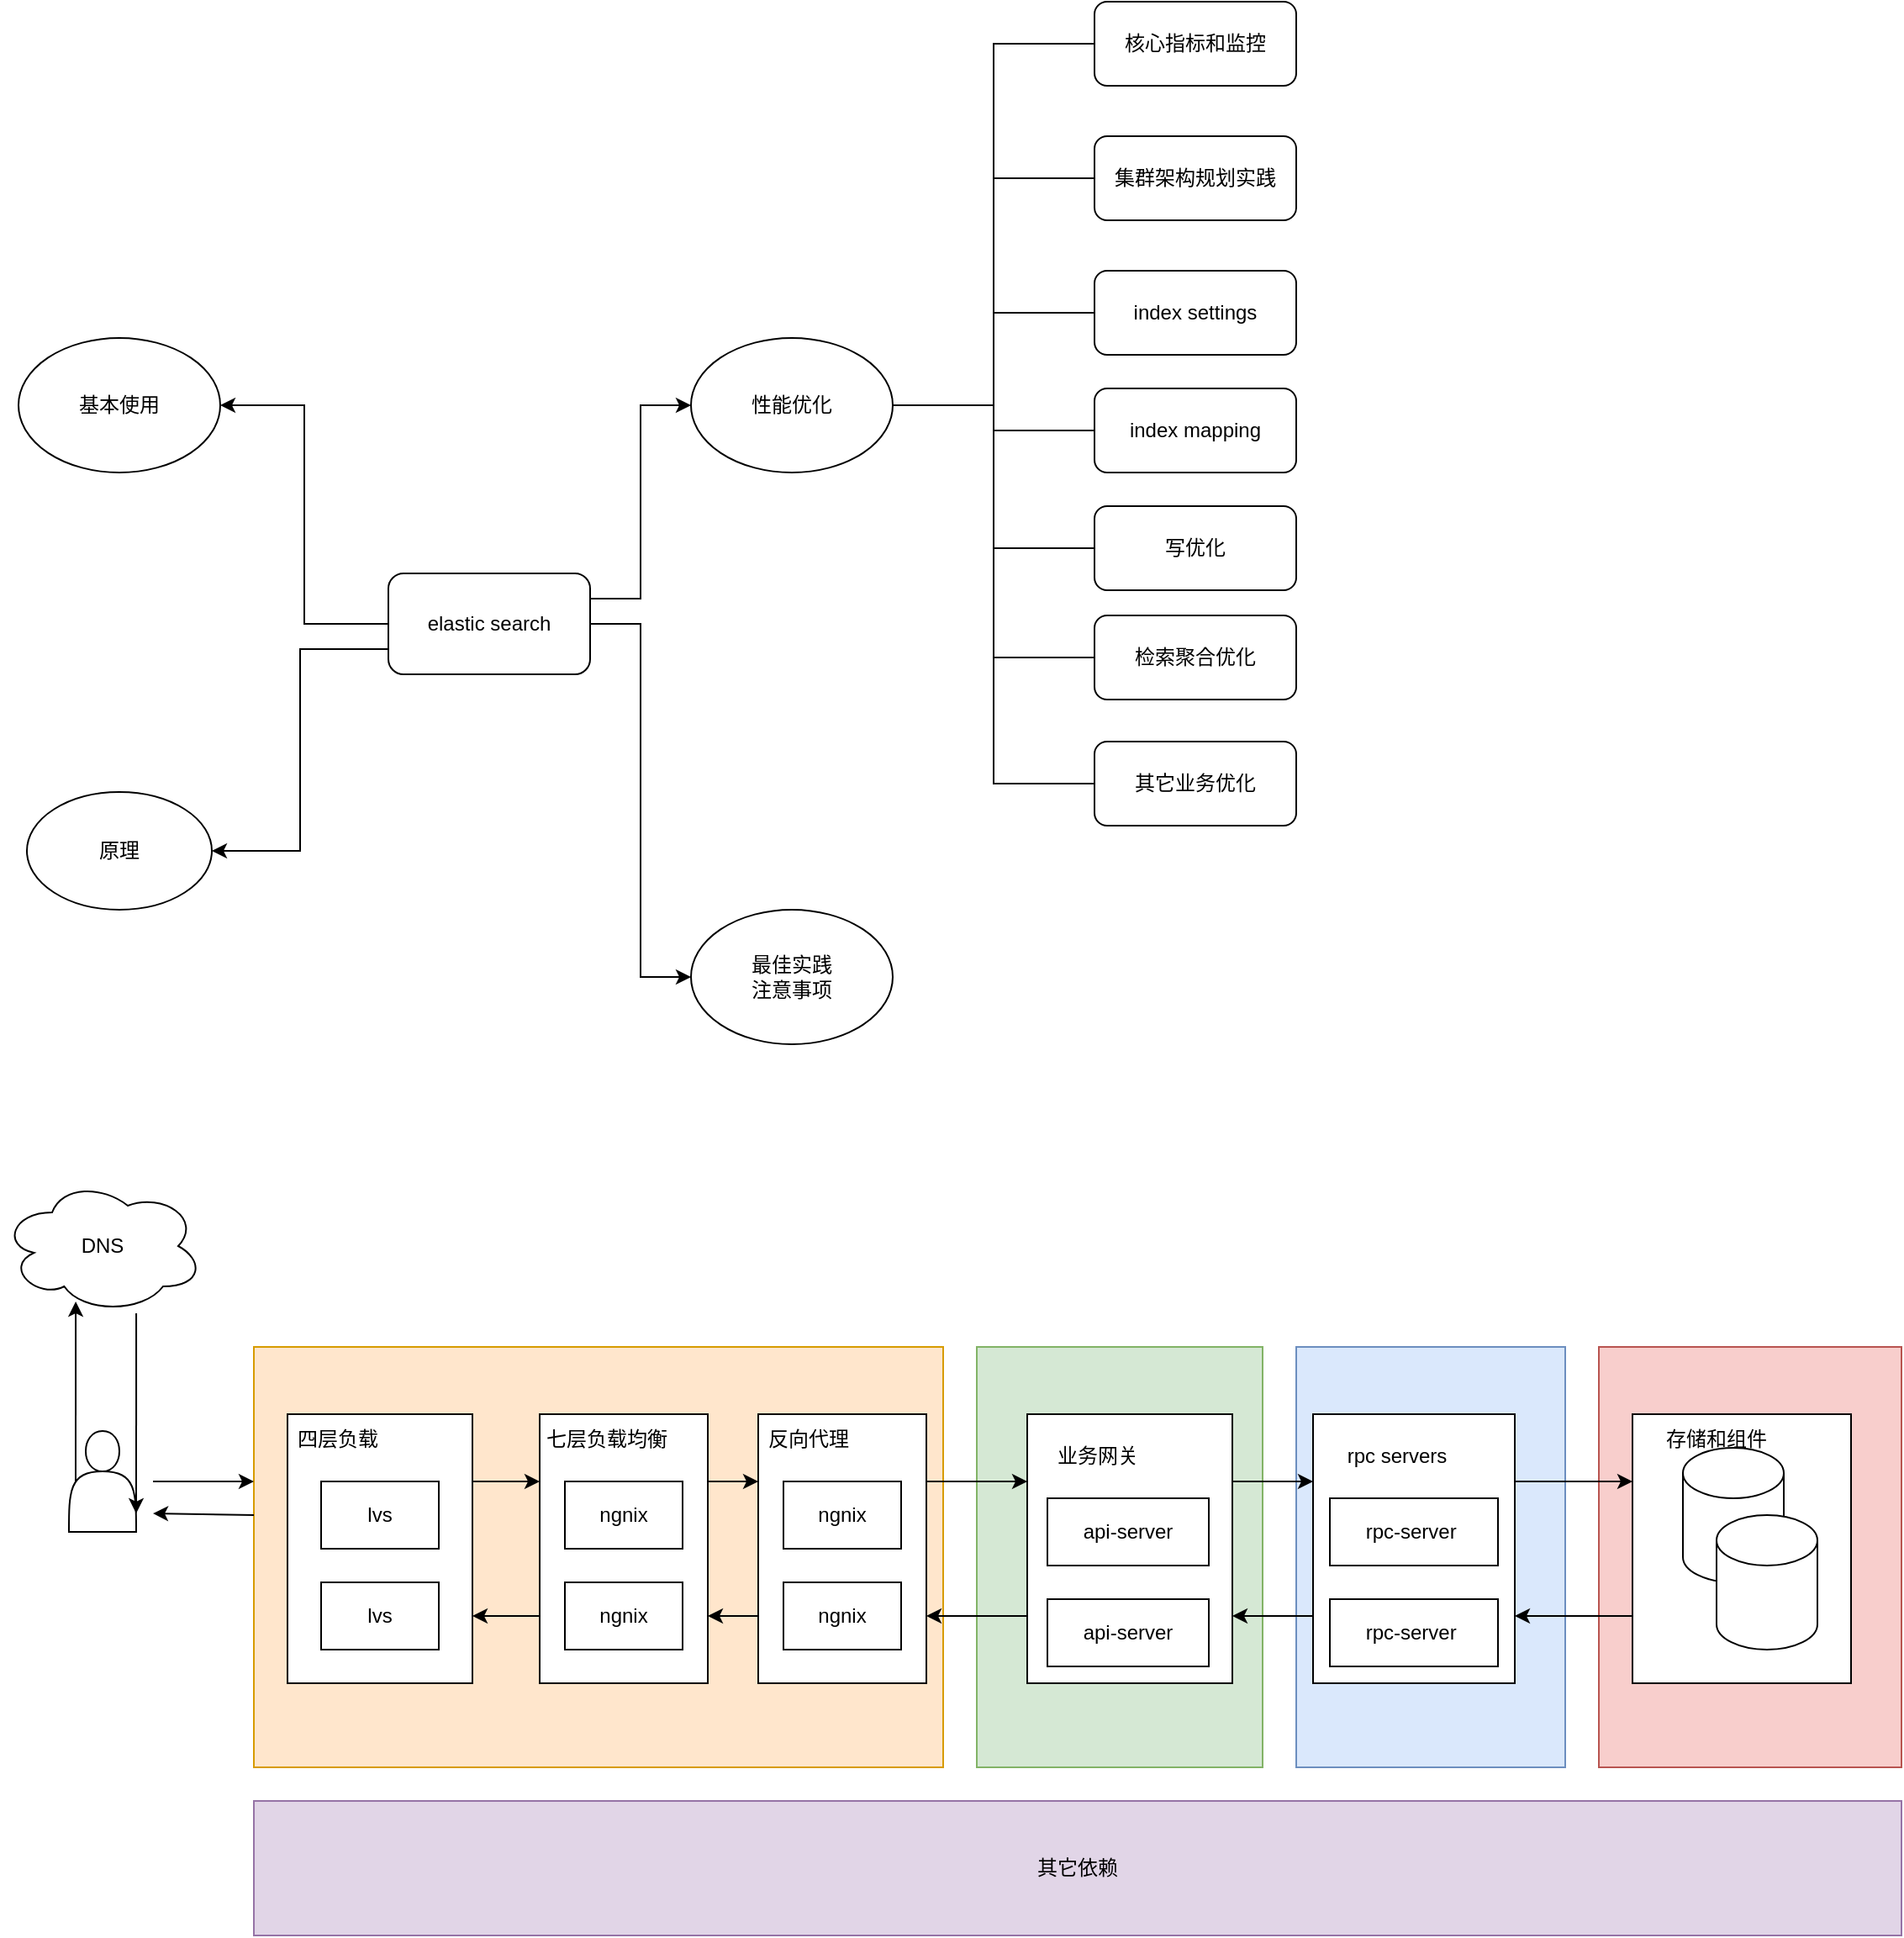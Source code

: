 <mxfile version="24.6.4" type="github" pages="8">
  <diagram id="R2lEEEUBdFMjLlhIrx00" name="elasticsearch">
    <mxGraphModel dx="1505" dy="937" grid="1" gridSize="10" guides="1" tooltips="1" connect="1" arrows="1" fold="1" page="1" pageScale="1" pageWidth="3300" pageHeight="4681" math="0" shadow="0" extFonts="Permanent Marker^https://fonts.googleapis.com/css?family=Permanent+Marker">
      <root>
        <mxCell id="0" />
        <mxCell id="1" parent="0" />
        <mxCell id="3O3qi1ia1qQcIfNA0ha3-78" style="edgeStyle=orthogonalEdgeStyle;rounded=0;orthogonalLoop=1;jettySize=auto;html=1;exitX=0;exitY=0.5;exitDx=0;exitDy=0;entryX=1;entryY=0.5;entryDx=0;entryDy=0;" parent="1" source="3O3qi1ia1qQcIfNA0ha3-50" target="3O3qi1ia1qQcIfNA0ha3-77" edge="1">
          <mxGeometry relative="1" as="geometry" />
        </mxCell>
        <mxCell id="3O3qi1ia1qQcIfNA0ha3-82" style="edgeStyle=orthogonalEdgeStyle;rounded=0;orthogonalLoop=1;jettySize=auto;html=1;exitX=0;exitY=0.75;exitDx=0;exitDy=0;entryX=1;entryY=0.5;entryDx=0;entryDy=0;" parent="1" source="3O3qi1ia1qQcIfNA0ha3-50" target="3O3qi1ia1qQcIfNA0ha3-80" edge="1">
          <mxGeometry relative="1" as="geometry" />
        </mxCell>
        <mxCell id="3O3qi1ia1qQcIfNA0ha3-83" style="edgeStyle=orthogonalEdgeStyle;rounded=0;orthogonalLoop=1;jettySize=auto;html=1;exitX=1;exitY=0.25;exitDx=0;exitDy=0;entryX=0;entryY=0.5;entryDx=0;entryDy=0;" parent="1" source="3O3qi1ia1qQcIfNA0ha3-50" target="3O3qi1ia1qQcIfNA0ha3-65" edge="1">
          <mxGeometry relative="1" as="geometry" />
        </mxCell>
        <mxCell id="3O3qi1ia1qQcIfNA0ha3-85" style="edgeStyle=orthogonalEdgeStyle;rounded=0;orthogonalLoop=1;jettySize=auto;html=1;exitX=1;exitY=0.5;exitDx=0;exitDy=0;entryX=0;entryY=0.5;entryDx=0;entryDy=0;" parent="1" source="3O3qi1ia1qQcIfNA0ha3-50" target="3O3qi1ia1qQcIfNA0ha3-84" edge="1">
          <mxGeometry relative="1" as="geometry" />
        </mxCell>
        <mxCell id="3O3qi1ia1qQcIfNA0ha3-50" value="elastic search" style="rounded=1;whiteSpace=wrap;html=1;" parent="1" vertex="1">
          <mxGeometry x="410" y="460" width="120" height="60" as="geometry" />
        </mxCell>
        <mxCell id="3O3qi1ia1qQcIfNA0ha3-52" value="集群架构规划实践" style="rounded=1;whiteSpace=wrap;html=1;" parent="1" vertex="1">
          <mxGeometry x="830" y="200" width="120" height="50" as="geometry" />
        </mxCell>
        <mxCell id="3O3qi1ia1qQcIfNA0ha3-54" value="index settings" style="rounded=1;whiteSpace=wrap;html=1;" parent="1" vertex="1">
          <mxGeometry x="830" y="280" width="120" height="50" as="geometry" />
        </mxCell>
        <mxCell id="3O3qi1ia1qQcIfNA0ha3-55" value="index mapping" style="rounded=1;whiteSpace=wrap;html=1;" parent="1" vertex="1">
          <mxGeometry x="830" y="350" width="120" height="50" as="geometry" />
        </mxCell>
        <mxCell id="3O3qi1ia1qQcIfNA0ha3-56" value="写优化" style="rounded=1;whiteSpace=wrap;html=1;" parent="1" vertex="1">
          <mxGeometry x="830" y="420" width="120" height="50" as="geometry" />
        </mxCell>
        <mxCell id="3O3qi1ia1qQcIfNA0ha3-58" value="检索聚合优化" style="rounded=1;whiteSpace=wrap;html=1;" parent="1" vertex="1">
          <mxGeometry x="830" y="485" width="120" height="50" as="geometry" />
        </mxCell>
        <mxCell id="3O3qi1ia1qQcIfNA0ha3-59" value="其它业务优化" style="rounded=1;whiteSpace=wrap;html=1;" parent="1" vertex="1">
          <mxGeometry x="830" y="560" width="120" height="50" as="geometry" />
        </mxCell>
        <mxCell id="3O3qi1ia1qQcIfNA0ha3-70" style="edgeStyle=orthogonalEdgeStyle;rounded=0;orthogonalLoop=1;jettySize=auto;html=1;exitX=1;exitY=0.5;exitDx=0;exitDy=0;entryX=0;entryY=0.5;entryDx=0;entryDy=0;endArrow=none;endFill=0;" parent="1" source="3O3qi1ia1qQcIfNA0ha3-65" target="3O3qi1ia1qQcIfNA0ha3-52" edge="1">
          <mxGeometry relative="1" as="geometry" />
        </mxCell>
        <mxCell id="3O3qi1ia1qQcIfNA0ha3-71" style="edgeStyle=orthogonalEdgeStyle;rounded=0;orthogonalLoop=1;jettySize=auto;html=1;exitX=1;exitY=0.5;exitDx=0;exitDy=0;entryX=0;entryY=0.5;entryDx=0;entryDy=0;endArrow=none;endFill=0;" parent="1" source="3O3qi1ia1qQcIfNA0ha3-65" target="3O3qi1ia1qQcIfNA0ha3-54" edge="1">
          <mxGeometry relative="1" as="geometry" />
        </mxCell>
        <mxCell id="3O3qi1ia1qQcIfNA0ha3-72" style="edgeStyle=orthogonalEdgeStyle;rounded=0;orthogonalLoop=1;jettySize=auto;html=1;exitX=1;exitY=0.5;exitDx=0;exitDy=0;entryX=0;entryY=0.5;entryDx=0;entryDy=0;endArrow=none;endFill=0;" parent="1" source="3O3qi1ia1qQcIfNA0ha3-65" target="3O3qi1ia1qQcIfNA0ha3-55" edge="1">
          <mxGeometry relative="1" as="geometry" />
        </mxCell>
        <mxCell id="3O3qi1ia1qQcIfNA0ha3-73" style="edgeStyle=orthogonalEdgeStyle;rounded=0;orthogonalLoop=1;jettySize=auto;html=1;exitX=1;exitY=0.5;exitDx=0;exitDy=0;entryX=0;entryY=0.5;entryDx=0;entryDy=0;endArrow=none;endFill=0;" parent="1" source="3O3qi1ia1qQcIfNA0ha3-65" target="3O3qi1ia1qQcIfNA0ha3-56" edge="1">
          <mxGeometry relative="1" as="geometry" />
        </mxCell>
        <mxCell id="3O3qi1ia1qQcIfNA0ha3-74" style="edgeStyle=orthogonalEdgeStyle;rounded=0;orthogonalLoop=1;jettySize=auto;html=1;exitX=1;exitY=0.5;exitDx=0;exitDy=0;entryX=0;entryY=0.5;entryDx=0;entryDy=0;endArrow=none;endFill=0;" parent="1" source="3O3qi1ia1qQcIfNA0ha3-65" target="3O3qi1ia1qQcIfNA0ha3-58" edge="1">
          <mxGeometry relative="1" as="geometry" />
        </mxCell>
        <mxCell id="3O3qi1ia1qQcIfNA0ha3-76" style="edgeStyle=orthogonalEdgeStyle;rounded=0;orthogonalLoop=1;jettySize=auto;html=1;exitX=1;exitY=0.5;exitDx=0;exitDy=0;entryX=0;entryY=0.5;entryDx=0;entryDy=0;endArrow=none;endFill=0;" parent="1" source="3O3qi1ia1qQcIfNA0ha3-65" target="3O3qi1ia1qQcIfNA0ha3-59" edge="1">
          <mxGeometry relative="1" as="geometry" />
        </mxCell>
        <mxCell id="lg8Kq54h_lb9rLVmqdJP-3" style="edgeStyle=orthogonalEdgeStyle;rounded=0;orthogonalLoop=1;jettySize=auto;html=1;exitX=1;exitY=0.5;exitDx=0;exitDy=0;entryX=0;entryY=0.5;entryDx=0;entryDy=0;endArrow=none;endFill=0;" parent="1" source="3O3qi1ia1qQcIfNA0ha3-65" target="lg8Kq54h_lb9rLVmqdJP-2" edge="1">
          <mxGeometry relative="1" as="geometry" />
        </mxCell>
        <mxCell id="3O3qi1ia1qQcIfNA0ha3-65" value="性能优化" style="ellipse;whiteSpace=wrap;html=1;" parent="1" vertex="1">
          <mxGeometry x="590" y="320" width="120" height="80" as="geometry" />
        </mxCell>
        <mxCell id="3O3qi1ia1qQcIfNA0ha3-77" value="基本使用" style="ellipse;whiteSpace=wrap;html=1;" parent="1" vertex="1">
          <mxGeometry x="190" y="320" width="120" height="80" as="geometry" />
        </mxCell>
        <mxCell id="3O3qi1ia1qQcIfNA0ha3-80" value="原理" style="ellipse;whiteSpace=wrap;html=1;" parent="1" vertex="1">
          <mxGeometry x="195" y="590" width="110" height="70" as="geometry" />
        </mxCell>
        <mxCell id="3O3qi1ia1qQcIfNA0ha3-84" value="最佳实践&lt;div&gt;注意事项&lt;/div&gt;" style="ellipse;whiteSpace=wrap;html=1;" parent="1" vertex="1">
          <mxGeometry x="590" y="660" width="120" height="80" as="geometry" />
        </mxCell>
        <mxCell id="lg8Kq54h_lb9rLVmqdJP-2" value="核心指标和监控" style="rounded=1;whiteSpace=wrap;html=1;" parent="1" vertex="1">
          <mxGeometry x="830" y="120" width="120" height="50" as="geometry" />
        </mxCell>
        <mxCell id="lEQAkoSdowr_TxrlZkBo-1" value="" style="rounded=0;whiteSpace=wrap;html=1;fillColor=#f8cecc;strokeColor=#b85450;" vertex="1" parent="1">
          <mxGeometry x="1130" y="920" width="180" height="250" as="geometry" />
        </mxCell>
        <mxCell id="lEQAkoSdowr_TxrlZkBo-2" value="" style="rounded=0;whiteSpace=wrap;html=1;fillColor=#dae8fc;strokeColor=#6c8ebf;" vertex="1" parent="1">
          <mxGeometry x="950" y="920" width="160" height="250" as="geometry" />
        </mxCell>
        <mxCell id="lEQAkoSdowr_TxrlZkBo-3" value="" style="rounded=0;whiteSpace=wrap;html=1;fillColor=#d5e8d4;strokeColor=#82b366;" vertex="1" parent="1">
          <mxGeometry x="760" y="920" width="170" height="250" as="geometry" />
        </mxCell>
        <mxCell id="lEQAkoSdowr_TxrlZkBo-4" value="" style="rounded=0;whiteSpace=wrap;html=1;fillColor=#ffe6cc;strokeColor=#d79b00;" vertex="1" parent="1">
          <mxGeometry x="330" y="920" width="410" height="250" as="geometry" />
        </mxCell>
        <mxCell id="lEQAkoSdowr_TxrlZkBo-5" style="edgeStyle=orthogonalEdgeStyle;rounded=0;orthogonalLoop=1;jettySize=auto;html=1;exitX=0;exitY=0.75;exitDx=0;exitDy=0;entryX=1;entryY=0.75;entryDx=0;entryDy=0;" edge="1" parent="1" source="lEQAkoSdowr_TxrlZkBo-6" target="lEQAkoSdowr_TxrlZkBo-9">
          <mxGeometry relative="1" as="geometry" />
        </mxCell>
        <mxCell id="lEQAkoSdowr_TxrlZkBo-6" value="" style="rounded=0;whiteSpace=wrap;html=1;" vertex="1" parent="1">
          <mxGeometry x="1150" y="960" width="130" height="160" as="geometry" />
        </mxCell>
        <mxCell id="lEQAkoSdowr_TxrlZkBo-7" style="edgeStyle=orthogonalEdgeStyle;rounded=0;orthogonalLoop=1;jettySize=auto;html=1;exitX=1;exitY=0.25;exitDx=0;exitDy=0;entryX=0;entryY=0.25;entryDx=0;entryDy=0;" edge="1" parent="1" source="lEQAkoSdowr_TxrlZkBo-9" target="lEQAkoSdowr_TxrlZkBo-6">
          <mxGeometry relative="1" as="geometry" />
        </mxCell>
        <mxCell id="lEQAkoSdowr_TxrlZkBo-8" style="edgeStyle=orthogonalEdgeStyle;rounded=0;orthogonalLoop=1;jettySize=auto;html=1;exitX=0;exitY=0.75;exitDx=0;exitDy=0;entryX=1;entryY=0.75;entryDx=0;entryDy=0;" edge="1" parent="1" source="lEQAkoSdowr_TxrlZkBo-9" target="lEQAkoSdowr_TxrlZkBo-12">
          <mxGeometry relative="1" as="geometry" />
        </mxCell>
        <mxCell id="lEQAkoSdowr_TxrlZkBo-9" value="" style="rounded=0;whiteSpace=wrap;html=1;" vertex="1" parent="1">
          <mxGeometry x="960" y="960" width="120" height="160" as="geometry" />
        </mxCell>
        <mxCell id="lEQAkoSdowr_TxrlZkBo-10" style="edgeStyle=orthogonalEdgeStyle;rounded=0;orthogonalLoop=1;jettySize=auto;html=1;exitX=1;exitY=0.25;exitDx=0;exitDy=0;entryX=0;entryY=0.25;entryDx=0;entryDy=0;" edge="1" parent="1" source="lEQAkoSdowr_TxrlZkBo-12" target="lEQAkoSdowr_TxrlZkBo-9">
          <mxGeometry relative="1" as="geometry" />
        </mxCell>
        <mxCell id="lEQAkoSdowr_TxrlZkBo-11" style="edgeStyle=orthogonalEdgeStyle;rounded=0;orthogonalLoop=1;jettySize=auto;html=1;exitX=0;exitY=0.75;exitDx=0;exitDy=0;entryX=1;entryY=0.75;entryDx=0;entryDy=0;" edge="1" parent="1" source="lEQAkoSdowr_TxrlZkBo-12" target="lEQAkoSdowr_TxrlZkBo-15">
          <mxGeometry relative="1" as="geometry" />
        </mxCell>
        <mxCell id="lEQAkoSdowr_TxrlZkBo-12" value="" style="rounded=0;whiteSpace=wrap;html=1;" vertex="1" parent="1">
          <mxGeometry x="790" y="960" width="122" height="160" as="geometry" />
        </mxCell>
        <mxCell id="lEQAkoSdowr_TxrlZkBo-13" style="edgeStyle=orthogonalEdgeStyle;rounded=0;orthogonalLoop=1;jettySize=auto;html=1;exitX=1;exitY=0.25;exitDx=0;exitDy=0;entryX=0;entryY=0.25;entryDx=0;entryDy=0;" edge="1" parent="1" source="lEQAkoSdowr_TxrlZkBo-15" target="lEQAkoSdowr_TxrlZkBo-12">
          <mxGeometry relative="1" as="geometry" />
        </mxCell>
        <mxCell id="lEQAkoSdowr_TxrlZkBo-14" style="edgeStyle=orthogonalEdgeStyle;rounded=0;orthogonalLoop=1;jettySize=auto;html=1;exitX=0;exitY=0.75;exitDx=0;exitDy=0;entryX=1;entryY=0.75;entryDx=0;entryDy=0;" edge="1" parent="1" source="lEQAkoSdowr_TxrlZkBo-15" target="lEQAkoSdowr_TxrlZkBo-18">
          <mxGeometry relative="1" as="geometry" />
        </mxCell>
        <mxCell id="lEQAkoSdowr_TxrlZkBo-15" value="" style="rounded=0;whiteSpace=wrap;html=1;" vertex="1" parent="1">
          <mxGeometry x="630" y="960" width="100" height="160" as="geometry" />
        </mxCell>
        <mxCell id="lEQAkoSdowr_TxrlZkBo-16" style="edgeStyle=orthogonalEdgeStyle;rounded=0;orthogonalLoop=1;jettySize=auto;html=1;exitX=1;exitY=0.25;exitDx=0;exitDy=0;entryX=0;entryY=0.25;entryDx=0;entryDy=0;" edge="1" parent="1" source="lEQAkoSdowr_TxrlZkBo-18" target="lEQAkoSdowr_TxrlZkBo-15">
          <mxGeometry relative="1" as="geometry" />
        </mxCell>
        <mxCell id="lEQAkoSdowr_TxrlZkBo-17" style="edgeStyle=orthogonalEdgeStyle;rounded=0;orthogonalLoop=1;jettySize=auto;html=1;exitX=0;exitY=0.75;exitDx=0;exitDy=0;entryX=1;entryY=0.75;entryDx=0;entryDy=0;" edge="1" parent="1" source="lEQAkoSdowr_TxrlZkBo-18" target="lEQAkoSdowr_TxrlZkBo-20">
          <mxGeometry relative="1" as="geometry" />
        </mxCell>
        <mxCell id="lEQAkoSdowr_TxrlZkBo-18" value="" style="rounded=0;whiteSpace=wrap;html=1;" vertex="1" parent="1">
          <mxGeometry x="500" y="960" width="100" height="160" as="geometry" />
        </mxCell>
        <mxCell id="lEQAkoSdowr_TxrlZkBo-19" style="edgeStyle=orthogonalEdgeStyle;rounded=0;orthogonalLoop=1;jettySize=auto;html=1;exitX=1;exitY=0.25;exitDx=0;exitDy=0;entryX=0;entryY=0.25;entryDx=0;entryDy=0;" edge="1" parent="1" source="lEQAkoSdowr_TxrlZkBo-20" target="lEQAkoSdowr_TxrlZkBo-18">
          <mxGeometry relative="1" as="geometry" />
        </mxCell>
        <mxCell id="lEQAkoSdowr_TxrlZkBo-20" value="" style="rounded=0;whiteSpace=wrap;html=1;" vertex="1" parent="1">
          <mxGeometry x="350" y="960" width="110" height="160" as="geometry" />
        </mxCell>
        <mxCell id="lEQAkoSdowr_TxrlZkBo-21" value="lvs" style="rounded=0;whiteSpace=wrap;html=1;" vertex="1" parent="1">
          <mxGeometry x="370" y="1060" width="70" height="40" as="geometry" />
        </mxCell>
        <mxCell id="lEQAkoSdowr_TxrlZkBo-22" value="ngnix" style="rounded=0;whiteSpace=wrap;html=1;" vertex="1" parent="1">
          <mxGeometry x="515" y="1060" width="70" height="40" as="geometry" />
        </mxCell>
        <mxCell id="lEQAkoSdowr_TxrlZkBo-23" value="ngnix" style="rounded=0;whiteSpace=wrap;html=1;" vertex="1" parent="1">
          <mxGeometry x="645" y="1060" width="70" height="40" as="geometry" />
        </mxCell>
        <mxCell id="lEQAkoSdowr_TxrlZkBo-24" value="" style="shape=actor;whiteSpace=wrap;html=1;" vertex="1" parent="1">
          <mxGeometry x="220" y="970" width="40" height="60" as="geometry" />
        </mxCell>
        <mxCell id="lEQAkoSdowr_TxrlZkBo-25" value="DNS" style="ellipse;shape=cloud;whiteSpace=wrap;html=1;" vertex="1" parent="1">
          <mxGeometry x="180" y="820" width="120" height="80" as="geometry" />
        </mxCell>
        <mxCell id="lEQAkoSdowr_TxrlZkBo-26" value="lvs" style="rounded=0;whiteSpace=wrap;html=1;" vertex="1" parent="1">
          <mxGeometry x="370" y="1000" width="70" height="40" as="geometry" />
        </mxCell>
        <mxCell id="lEQAkoSdowr_TxrlZkBo-27" value="ngnix" style="rounded=0;whiteSpace=wrap;html=1;" vertex="1" parent="1">
          <mxGeometry x="515" y="1000" width="70" height="40" as="geometry" />
        </mxCell>
        <mxCell id="lEQAkoSdowr_TxrlZkBo-28" value="ngnix" style="rounded=0;whiteSpace=wrap;html=1;" vertex="1" parent="1">
          <mxGeometry x="645" y="1000" width="70" height="40" as="geometry" />
        </mxCell>
        <mxCell id="lEQAkoSdowr_TxrlZkBo-29" value="api-server" style="rounded=0;whiteSpace=wrap;html=1;" vertex="1" parent="1">
          <mxGeometry x="802" y="1010" width="96" height="40" as="geometry" />
        </mxCell>
        <mxCell id="lEQAkoSdowr_TxrlZkBo-30" value="api-server" style="rounded=0;whiteSpace=wrap;html=1;" vertex="1" parent="1">
          <mxGeometry x="802" y="1070" width="96" height="40" as="geometry" />
        </mxCell>
        <mxCell id="lEQAkoSdowr_TxrlZkBo-31" value="rpc-server&amp;nbsp;" style="rounded=0;whiteSpace=wrap;html=1;" vertex="1" parent="1">
          <mxGeometry x="970" y="1010" width="100" height="40" as="geometry" />
        </mxCell>
        <mxCell id="lEQAkoSdowr_TxrlZkBo-32" value="rpc-server&amp;nbsp;" style="rounded=0;whiteSpace=wrap;html=1;" vertex="1" parent="1">
          <mxGeometry x="970" y="1070" width="100" height="40" as="geometry" />
        </mxCell>
        <mxCell id="lEQAkoSdowr_TxrlZkBo-33" value="" style="shape=cylinder3;whiteSpace=wrap;html=1;boundedLbl=1;backgroundOutline=1;size=15;" vertex="1" parent="1">
          <mxGeometry x="1180" y="980" width="60" height="80" as="geometry" />
        </mxCell>
        <mxCell id="lEQAkoSdowr_TxrlZkBo-34" value="" style="shape=cylinder3;whiteSpace=wrap;html=1;boundedLbl=1;backgroundOutline=1;size=15;" vertex="1" parent="1">
          <mxGeometry x="1200" y="1020" width="60" height="80" as="geometry" />
        </mxCell>
        <mxCell id="lEQAkoSdowr_TxrlZkBo-35" value="四层负载" style="text;html=1;align=center;verticalAlign=middle;whiteSpace=wrap;rounded=0;" vertex="1" parent="1">
          <mxGeometry x="350" y="960" width="60" height="30" as="geometry" />
        </mxCell>
        <mxCell id="lEQAkoSdowr_TxrlZkBo-36" value="七层负载均衡" style="text;html=1;align=center;verticalAlign=middle;whiteSpace=wrap;rounded=0;" vertex="1" parent="1">
          <mxGeometry x="500" y="960" width="80" height="30" as="geometry" />
        </mxCell>
        <mxCell id="lEQAkoSdowr_TxrlZkBo-37" value="反向代理" style="text;html=1;align=center;verticalAlign=middle;whiteSpace=wrap;rounded=0;" vertex="1" parent="1">
          <mxGeometry x="630" y="960" width="60" height="30" as="geometry" />
        </mxCell>
        <mxCell id="lEQAkoSdowr_TxrlZkBo-38" value="业务网关" style="text;html=1;align=center;verticalAlign=middle;whiteSpace=wrap;rounded=0;" vertex="1" parent="1">
          <mxGeometry x="802" y="970" width="60" height="30" as="geometry" />
        </mxCell>
        <mxCell id="lEQAkoSdowr_TxrlZkBo-39" value="rpc servers" style="text;html=1;align=center;verticalAlign=middle;whiteSpace=wrap;rounded=0;" vertex="1" parent="1">
          <mxGeometry x="970" y="970" width="80" height="30" as="geometry" />
        </mxCell>
        <mxCell id="lEQAkoSdowr_TxrlZkBo-40" value="存储和组件" style="text;html=1;align=center;verticalAlign=middle;whiteSpace=wrap;rounded=0;" vertex="1" parent="1">
          <mxGeometry x="1160" y="960" width="80" height="30" as="geometry" />
        </mxCell>
        <mxCell id="lEQAkoSdowr_TxrlZkBo-41" style="edgeStyle=orthogonalEdgeStyle;rounded=0;orthogonalLoop=1;jettySize=auto;html=1;exitX=0.1;exitY=0.5;exitDx=0;exitDy=0;exitPerimeter=0;entryX=0.367;entryY=0.913;entryDx=0;entryDy=0;entryPerimeter=0;" edge="1" parent="1" source="lEQAkoSdowr_TxrlZkBo-24" target="lEQAkoSdowr_TxrlZkBo-25">
          <mxGeometry relative="1" as="geometry" />
        </mxCell>
        <mxCell id="lEQAkoSdowr_TxrlZkBo-42" style="edgeStyle=orthogonalEdgeStyle;rounded=0;orthogonalLoop=1;jettySize=auto;html=1;exitX=1;exitY=0.75;exitDx=0;exitDy=0;entryX=0.667;entryY=0.95;entryDx=0;entryDy=0;entryPerimeter=0;startArrow=classic;startFill=1;endArrow=none;endFill=0;" edge="1" parent="1">
          <mxGeometry relative="1" as="geometry">
            <mxPoint x="260" y="1019" as="sourcePoint" />
            <mxPoint x="260.04" y="900" as="targetPoint" />
          </mxGeometry>
        </mxCell>
        <mxCell id="lEQAkoSdowr_TxrlZkBo-43" value="" style="endArrow=classic;html=1;rounded=0;" edge="1" parent="1">
          <mxGeometry width="50" height="50" relative="1" as="geometry">
            <mxPoint x="270" y="1000" as="sourcePoint" />
            <mxPoint x="330" y="1000" as="targetPoint" />
          </mxGeometry>
        </mxCell>
        <mxCell id="lEQAkoSdowr_TxrlZkBo-44" value="" style="endArrow=classic;html=1;rounded=0;" edge="1" parent="1">
          <mxGeometry width="50" height="50" relative="1" as="geometry">
            <mxPoint x="330" y="1020" as="sourcePoint" />
            <mxPoint x="270" y="1019" as="targetPoint" />
          </mxGeometry>
        </mxCell>
        <mxCell id="lEQAkoSdowr_TxrlZkBo-45" value="其它依赖" style="rounded=0;whiteSpace=wrap;html=1;fillColor=#e1d5e7;strokeColor=#9673a6;" vertex="1" parent="1">
          <mxGeometry x="330" y="1190" width="980" height="80" as="geometry" />
        </mxCell>
      </root>
    </mxGraphModel>
  </diagram>
  <diagram id="bmkIKTJe0QXew9o3xf_E" name="mysql">
    <mxGraphModel grid="0" page="1" gridSize="10" guides="1" tooltips="1" connect="1" arrows="1" fold="1" pageScale="1" pageWidth="3300" pageHeight="4681" math="0" shadow="0">
      <root>
        <mxCell id="0" />
        <mxCell id="1" parent="0" />
        <mxCell id="oATPHEO_LOpPZcxkVimb-1" style="edgeStyle=orthogonalEdgeStyle;rounded=0;orthogonalLoop=1;jettySize=auto;html=1;exitX=0;exitY=0.5;exitDx=0;exitDy=0;entryX=1;entryY=0.5;entryDx=0;entryDy=0;" parent="1" source="oATPHEO_LOpPZcxkVimb-5" target="oATPHEO_LOpPZcxkVimb-19" edge="1">
          <mxGeometry relative="1" as="geometry" />
        </mxCell>
        <mxCell id="oATPHEO_LOpPZcxkVimb-2" style="edgeStyle=orthogonalEdgeStyle;rounded=0;orthogonalLoop=1;jettySize=auto;html=1;exitX=0;exitY=0.75;exitDx=0;exitDy=0;entryX=1;entryY=0.5;entryDx=0;entryDy=0;" parent="1" source="oATPHEO_LOpPZcxkVimb-5" target="oATPHEO_LOpPZcxkVimb-20" edge="1">
          <mxGeometry relative="1" as="geometry" />
        </mxCell>
        <mxCell id="oATPHEO_LOpPZcxkVimb-3" style="edgeStyle=orthogonalEdgeStyle;rounded=0;orthogonalLoop=1;jettySize=auto;html=1;exitX=1;exitY=0.25;exitDx=0;exitDy=0;entryX=0;entryY=0.5;entryDx=0;entryDy=0;" parent="1" source="oATPHEO_LOpPZcxkVimb-5" target="oATPHEO_LOpPZcxkVimb-18" edge="1">
          <mxGeometry relative="1" as="geometry" />
        </mxCell>
        <mxCell id="oATPHEO_LOpPZcxkVimb-4" style="edgeStyle=orthogonalEdgeStyle;rounded=0;orthogonalLoop=1;jettySize=auto;html=1;exitX=1;exitY=0.5;exitDx=0;exitDy=0;entryX=0;entryY=0.5;entryDx=0;entryDy=0;" parent="1" source="oATPHEO_LOpPZcxkVimb-5" target="oATPHEO_LOpPZcxkVimb-21" edge="1">
          <mxGeometry relative="1" as="geometry" />
        </mxCell>
        <mxCell id="oATPHEO_LOpPZcxkVimb-5" value="mysql" style="rounded=1;whiteSpace=wrap;html=1;" parent="1" vertex="1">
          <mxGeometry x="410" y="460" width="120" height="60" as="geometry" />
        </mxCell>
        <mxCell id="oATPHEO_LOpPZcxkVimb-6" value="集群架构规划实践" style="rounded=1;whiteSpace=wrap;html=1;" parent="1" vertex="1">
          <mxGeometry x="900" y="125" width="120" height="50" as="geometry" />
        </mxCell>
        <mxCell id="oATPHEO_LOpPZcxkVimb-7" value="分实例、分库、分表" style="rounded=1;whiteSpace=wrap;html=1;" parent="1" vertex="1">
          <mxGeometry x="900" y="195" width="120" height="50" as="geometry" />
        </mxCell>
        <mxCell id="oATPHEO_LOpPZcxkVimb-8" value="index 优化" style="rounded=1;whiteSpace=wrap;html=1;" parent="1" vertex="1">
          <mxGeometry x="900" y="265" width="120" height="50" as="geometry" />
        </mxCell>
        <mxCell id="oATPHEO_LOpPZcxkVimb-9" value="sql 优化" style="rounded=1;whiteSpace=wrap;html=1;" parent="1" vertex="1">
          <mxGeometry x="900" y="335" width="120" height="50" as="geometry" />
        </mxCell>
        <mxCell id="oATPHEO_LOpPZcxkVimb-10" value="写优化" style="rounded=1;whiteSpace=wrap;html=1;" parent="1" vertex="1">
          <mxGeometry x="900" y="405" width="120" height="50" as="geometry" />
        </mxCell>
        <mxCell id="oATPHEO_LOpPZcxkVimb-11" value="其它业务优化" style="rounded=1;whiteSpace=wrap;html=1;" parent="1" vertex="1">
          <mxGeometry x="900" y="625" width="120" height="50" as="geometry" />
        </mxCell>
        <mxCell id="oATPHEO_LOpPZcxkVimb-12" style="edgeStyle=orthogonalEdgeStyle;rounded=0;orthogonalLoop=1;jettySize=auto;html=1;exitX=1;exitY=0.5;exitDx=0;exitDy=0;entryX=0;entryY=0.5;entryDx=0;entryDy=0;endArrow=none;endFill=0;" parent="1" source="oATPHEO_LOpPZcxkVimb-18" target="oATPHEO_LOpPZcxkVimb-6" edge="1">
          <mxGeometry relative="1" as="geometry" />
        </mxCell>
        <mxCell id="oATPHEO_LOpPZcxkVimb-13" style="edgeStyle=orthogonalEdgeStyle;rounded=0;orthogonalLoop=1;jettySize=auto;html=1;exitX=1;exitY=0.5;exitDx=0;exitDy=0;entryX=0;entryY=0.5;entryDx=0;entryDy=0;endArrow=none;endFill=0;" parent="1" source="oATPHEO_LOpPZcxkVimb-18" target="oATPHEO_LOpPZcxkVimb-7" edge="1">
          <mxGeometry relative="1" as="geometry" />
        </mxCell>
        <mxCell id="oATPHEO_LOpPZcxkVimb-14" style="edgeStyle=orthogonalEdgeStyle;rounded=0;orthogonalLoop=1;jettySize=auto;html=1;exitX=1;exitY=0.5;exitDx=0;exitDy=0;entryX=0;entryY=0.5;entryDx=0;entryDy=0;endArrow=none;endFill=0;" parent="1" source="oATPHEO_LOpPZcxkVimb-18" target="oATPHEO_LOpPZcxkVimb-8" edge="1">
          <mxGeometry relative="1" as="geometry" />
        </mxCell>
        <mxCell id="oATPHEO_LOpPZcxkVimb-15" style="edgeStyle=orthogonalEdgeStyle;rounded=0;orthogonalLoop=1;jettySize=auto;html=1;exitX=1;exitY=0.5;exitDx=0;exitDy=0;entryX=0;entryY=0.5;entryDx=0;entryDy=0;endArrow=none;endFill=0;" parent="1" source="oATPHEO_LOpPZcxkVimb-18" target="oATPHEO_LOpPZcxkVimb-9" edge="1">
          <mxGeometry relative="1" as="geometry" />
        </mxCell>
        <mxCell id="oATPHEO_LOpPZcxkVimb-16" style="edgeStyle=orthogonalEdgeStyle;rounded=0;orthogonalLoop=1;jettySize=auto;html=1;exitX=1;exitY=0.5;exitDx=0;exitDy=0;entryX=0;entryY=0.5;entryDx=0;entryDy=0;endArrow=none;endFill=0;" parent="1" source="oATPHEO_LOpPZcxkVimb-18" target="oATPHEO_LOpPZcxkVimb-10" edge="1">
          <mxGeometry relative="1" as="geometry" />
        </mxCell>
        <mxCell id="oATPHEO_LOpPZcxkVimb-24" style="edgeStyle=orthogonalEdgeStyle;rounded=0;orthogonalLoop=1;jettySize=auto;html=1;exitX=1;exitY=0.5;exitDx=0;exitDy=0;entryX=0;entryY=0.5;entryDx=0;entryDy=0;" parent="1" source="oATPHEO_LOpPZcxkVimb-18" target="oATPHEO_LOpPZcxkVimb-22" edge="1">
          <mxGeometry relative="1" as="geometry" />
        </mxCell>
        <mxCell id="oATPHEO_LOpPZcxkVimb-25" style="edgeStyle=orthogonalEdgeStyle;rounded=0;orthogonalLoop=1;jettySize=auto;html=1;exitX=1;exitY=0.5;exitDx=0;exitDy=0;entryX=0;entryY=0.5;entryDx=0;entryDy=0;" parent="1" source="oATPHEO_LOpPZcxkVimb-18" target="oATPHEO_LOpPZcxkVimb-23" edge="1">
          <mxGeometry relative="1" as="geometry" />
        </mxCell>
        <mxCell id="oATPHEO_LOpPZcxkVimb-26" style="edgeStyle=orthogonalEdgeStyle;rounded=0;orthogonalLoop=1;jettySize=auto;html=1;exitX=1;exitY=0.5;exitDx=0;exitDy=0;entryX=0;entryY=0.5;entryDx=0;entryDy=0;" parent="1" source="oATPHEO_LOpPZcxkVimb-18" target="oATPHEO_LOpPZcxkVimb-11" edge="1">
          <mxGeometry relative="1" as="geometry" />
        </mxCell>
        <mxCell id="oATPHEO_LOpPZcxkVimb-31" style="edgeStyle=orthogonalEdgeStyle;rounded=0;orthogonalLoop=1;jettySize=auto;html=1;exitX=1;exitY=0.5;exitDx=0;exitDy=0;entryX=0;entryY=0.5;entryDx=0;entryDy=0;endArrow=none;endFill=0;" parent="1" source="oATPHEO_LOpPZcxkVimb-18" target="oATPHEO_LOpPZcxkVimb-30" edge="1">
          <mxGeometry relative="1" as="geometry" />
        </mxCell>
        <mxCell id="oATPHEO_LOpPZcxkVimb-18" value="性能优化" style="ellipse;whiteSpace=wrap;html=1;" parent="1" vertex="1">
          <mxGeometry x="590" y="320" width="120" height="80" as="geometry" />
        </mxCell>
        <mxCell id="oATPHEO_LOpPZcxkVimb-19" value="基本使用" style="ellipse;whiteSpace=wrap;html=1;" parent="1" vertex="1">
          <mxGeometry x="190" y="320" width="120" height="80" as="geometry" />
        </mxCell>
        <mxCell id="oATPHEO_LOpPZcxkVimb-20" value="原理" style="ellipse;whiteSpace=wrap;html=1;" parent="1" vertex="1">
          <mxGeometry x="195" y="590" width="110" height="70" as="geometry" />
        </mxCell>
        <mxCell id="oATPHEO_LOpPZcxkVimb-21" value="最佳实践&lt;div&gt;注意事项&lt;/div&gt;" style="ellipse;whiteSpace=wrap;html=1;" parent="1" vertex="1">
          <mxGeometry x="600" y="780" width="120" height="80" as="geometry" />
        </mxCell>
        <mxCell id="oATPHEO_LOpPZcxkVimb-22" value="读优化" style="rounded=1;whiteSpace=wrap;html=1;" parent="1" vertex="1">
          <mxGeometry x="900" y="475" width="120" height="50" as="geometry" />
        </mxCell>
        <mxCell id="oATPHEO_LOpPZcxkVimb-23" value="连接池优化" style="rounded=1;whiteSpace=wrap;html=1;" parent="1" vertex="1">
          <mxGeometry x="900" y="545" width="120" height="60" as="geometry" />
        </mxCell>
        <mxCell id="oATPHEO_LOpPZcxkVimb-30" value="核心指标" style="rounded=1;whiteSpace=wrap;html=1;" parent="1" vertex="1">
          <mxGeometry x="900" y="45" width="120" height="50" as="geometry" />
        </mxCell>
        <mxCell id="HGbAMf6bLWbuOux5HnEw-1" value="&lt;font style=&quot;font-size: 18px;&quot;&gt;概念模型&lt;/font&gt;&lt;div&gt;&lt;font size=&quot;3&quot;&gt;conceptual data model&lt;/font&gt;&lt;/div&gt;" style="rounded=1;whiteSpace=wrap;html=1;fillColor=#dae8fc;strokeColor=#6c8ebf;" vertex="1" parent="1">
          <mxGeometry x="1590" y="380" width="170" height="65" as="geometry" />
        </mxCell>
        <mxCell id="HGbAMf6bLWbuOux5HnEw-3" value="&lt;span style=&quot;font-size: 18px;&quot;&gt;逻辑模型&lt;/span&gt;&lt;br&gt;&lt;div&gt;&lt;font size=&quot;3&quot;&gt;logial data model&lt;/font&gt;&lt;/div&gt;" style="rounded=1;whiteSpace=wrap;html=1;fillColor=#fff2cc;strokeColor=#d6b656;" vertex="1" parent="1">
          <mxGeometry x="1580" y="617.5" width="170" height="65" as="geometry" />
        </mxCell>
        <mxCell id="HGbAMf6bLWbuOux5HnEw-4" value="&lt;span style=&quot;font-size: 18px;&quot;&gt;物理模型&lt;/span&gt;&lt;br&gt;&lt;div&gt;&lt;font size=&quot;3&quot;&gt;physical data model&lt;/font&gt;&lt;/div&gt;" style="rounded=1;whiteSpace=wrap;html=1;fillColor=#f8cecc;strokeColor=#b85450;" vertex="1" parent="1">
          <mxGeometry x="1590" y="870" width="170" height="65" as="geometry" />
        </mxCell>
        <mxCell id="HGbAMf6bLWbuOux5HnEw-7" style="rounded=0;orthogonalLoop=1;jettySize=auto;html=1;exitX=1;exitY=0.5;exitDx=0;exitDy=0;entryX=0;entryY=0.5;entryDx=0;entryDy=0;" edge="1" parent="1" source="HGbAMf6bLWbuOux5HnEw-5" target="HGbAMf6bLWbuOux5HnEw-1">
          <mxGeometry relative="1" as="geometry" />
        </mxCell>
        <mxCell id="HGbAMf6bLWbuOux5HnEw-5" value="&lt;font style=&quot;font-size: 18px;&quot;&gt;业务需求&lt;/font&gt;" style="rounded=0;whiteSpace=wrap;html=1;fillColor=#d5e8d4;strokeColor=#82b366;" vertex="1" parent="1">
          <mxGeometry x="1351" y="330" width="120" height="60" as="geometry" />
        </mxCell>
        <mxCell id="HGbAMf6bLWbuOux5HnEw-8" style="rounded=0;orthogonalLoop=1;jettySize=auto;html=1;exitX=1;exitY=0.5;exitDx=0;exitDy=0;entryX=0;entryY=0.75;entryDx=0;entryDy=0;" edge="1" parent="1" source="HGbAMf6bLWbuOux5HnEw-6" target="HGbAMf6bLWbuOux5HnEw-1">
          <mxGeometry relative="1" as="geometry" />
        </mxCell>
        <mxCell id="HGbAMf6bLWbuOux5HnEw-6" value="&lt;font style=&quot;font-size: 18px;&quot;&gt;业务流程&lt;/font&gt;&lt;div&gt;&lt;font style=&quot;font-size: 18px;&quot;&gt;规则&lt;/font&gt;&lt;/div&gt;" style="rounded=0;whiteSpace=wrap;html=1;fillColor=#d5e8d4;strokeColor=#82b366;" vertex="1" parent="1">
          <mxGeometry x="1350" y="440" width="120" height="60" as="geometry" />
        </mxCell>
        <mxCell id="HGbAMf6bLWbuOux5HnEw-11" style="rounded=0;orthogonalLoop=1;jettySize=auto;html=1;exitX=1;exitY=0.5;exitDx=0;exitDy=0;entryX=0;entryY=0.5;entryDx=0;entryDy=0;" edge="1" parent="1" source="HGbAMf6bLWbuOux5HnEw-9" target="HGbAMf6bLWbuOux5HnEw-3">
          <mxGeometry relative="1" as="geometry" />
        </mxCell>
        <mxCell id="HGbAMf6bLWbuOux5HnEw-9" value="&lt;font style=&quot;font-size: 18px;&quot;&gt;数据类型&lt;/font&gt;" style="rounded=0;whiteSpace=wrap;html=1;fillColor=#d5e8d4;strokeColor=#82b366;" vertex="1" parent="1">
          <mxGeometry x="1350" y="565" width="120" height="60" as="geometry" />
        </mxCell>
        <mxCell id="HGbAMf6bLWbuOux5HnEw-12" style="rounded=0;orthogonalLoop=1;jettySize=auto;html=1;exitX=1;exitY=0.5;exitDx=0;exitDy=0;entryX=0;entryY=0.75;entryDx=0;entryDy=0;" edge="1" parent="1" source="HGbAMf6bLWbuOux5HnEw-10" target="HGbAMf6bLWbuOux5HnEw-3">
          <mxGeometry relative="1" as="geometry" />
        </mxCell>
        <mxCell id="HGbAMf6bLWbuOux5HnEw-10" value="&lt;font style=&quot;font-size: 18px;&quot;&gt;规范化（Normalization）&lt;/font&gt;&lt;div&gt;&lt;font size=&quot;3&quot;&gt;3NF&lt;/font&gt;&lt;/div&gt;" style="rounded=0;whiteSpace=wrap;html=1;fillColor=#d5e8d4;strokeColor=#82b366;" vertex="1" parent="1">
          <mxGeometry x="1351" y="660" width="157" height="76" as="geometry" />
        </mxCell>
        <mxCell id="HGbAMf6bLWbuOux5HnEw-17" style="rounded=0;orthogonalLoop=1;jettySize=auto;html=1;exitX=1;exitY=0.5;exitDx=0;exitDy=0;entryX=0;entryY=0.25;entryDx=0;entryDy=0;" edge="1" parent="1" source="HGbAMf6bLWbuOux5HnEw-14" target="HGbAMf6bLWbuOux5HnEw-4">
          <mxGeometry relative="1" as="geometry" />
        </mxCell>
        <mxCell id="HGbAMf6bLWbuOux5HnEw-14" value="&lt;font style=&quot;font-size: 18px;&quot;&gt;主键、外键&lt;/font&gt;" style="rounded=0;whiteSpace=wrap;html=1;fillColor=#d5e8d4;strokeColor=#82b366;" vertex="1" parent="1">
          <mxGeometry x="1360" y="790" width="120" height="60" as="geometry" />
        </mxCell>
        <mxCell id="HGbAMf6bLWbuOux5HnEw-18" style="edgeStyle=orthogonalEdgeStyle;rounded=0;orthogonalLoop=1;jettySize=auto;html=1;exitX=1;exitY=0.5;exitDx=0;exitDy=0;entryX=0;entryY=0.5;entryDx=0;entryDy=0;" edge="1" parent="1" source="HGbAMf6bLWbuOux5HnEw-15" target="HGbAMf6bLWbuOux5HnEw-4">
          <mxGeometry relative="1" as="geometry" />
        </mxCell>
        <mxCell id="HGbAMf6bLWbuOux5HnEw-15" value="&lt;font style=&quot;font-size: 18px;&quot;&gt;默认值&lt;/font&gt;&lt;div&gt;&lt;font style=&quot;font-size: 18px;&quot;&gt;约束条件&lt;/font&gt;&lt;/div&gt;" style="rounded=0;whiteSpace=wrap;html=1;fillColor=#d5e8d4;strokeColor=#82b366;" vertex="1" parent="1">
          <mxGeometry x="1360" y="872.5" width="120" height="60" as="geometry" />
        </mxCell>
        <mxCell id="HGbAMf6bLWbuOux5HnEw-19" style="rounded=0;orthogonalLoop=1;jettySize=auto;html=1;exitX=1;exitY=0.5;exitDx=0;exitDy=0;entryX=0;entryY=0.75;entryDx=0;entryDy=0;" edge="1" parent="1" source="HGbAMf6bLWbuOux5HnEw-16" target="HGbAMf6bLWbuOux5HnEw-4">
          <mxGeometry relative="1" as="geometry" />
        </mxCell>
        <mxCell id="HGbAMf6bLWbuOux5HnEw-16" value="&lt;font style=&quot;font-size: 18px;&quot;&gt;索引&lt;/font&gt;" style="rounded=0;whiteSpace=wrap;html=1;fillColor=#d5e8d4;strokeColor=#82b366;" vertex="1" parent="1">
          <mxGeometry x="1360" y="970" width="120" height="60" as="geometry" />
        </mxCell>
        <mxCell id="6f7AluECbWbYGNCJOKXD-1" value="" style="shape=table;startSize=0;container=1;collapsible=0;childLayout=tableLayout;" vertex="1" parent="1">
          <mxGeometry x="1671" y="1280" width="300" height="200" as="geometry" />
        </mxCell>
        <mxCell id="6f7AluECbWbYGNCJOKXD-2" value="" style="shape=tableRow;horizontal=0;startSize=0;swimlaneHead=0;swimlaneBody=0;strokeColor=inherit;top=0;left=0;bottom=0;right=0;collapsible=0;dropTarget=0;fillColor=none;points=[[0,0.5],[1,0.5]];portConstraint=eastwest;" vertex="1" parent="6f7AluECbWbYGNCJOKXD-1">
          <mxGeometry width="300" height="40" as="geometry" />
        </mxCell>
        <mxCell id="6f7AluECbWbYGNCJOKXD-3" value="" style="shape=partialRectangle;html=1;whiteSpace=wrap;connectable=0;strokeColor=inherit;overflow=hidden;fillColor=none;top=0;left=0;bottom=0;right=0;pointerEvents=1;" vertex="1" parent="6f7AluECbWbYGNCJOKXD-2">
          <mxGeometry width="60" height="40" as="geometry">
            <mxRectangle width="60" height="40" as="alternateBounds" />
          </mxGeometry>
        </mxCell>
        <mxCell id="6f7AluECbWbYGNCJOKXD-4" value="&lt;span style=&quot;font-size: 12px;&quot;&gt;ad_id1&lt;/span&gt;" style="shape=partialRectangle;html=1;whiteSpace=wrap;connectable=0;strokeColor=inherit;overflow=hidden;fillColor=none;top=0;left=0;bottom=0;right=0;pointerEvents=1;" vertex="1" parent="6f7AluECbWbYGNCJOKXD-2">
          <mxGeometry x="60" width="60" height="40" as="geometry">
            <mxRectangle width="60" height="40" as="alternateBounds" />
          </mxGeometry>
        </mxCell>
        <mxCell id="6f7AluECbWbYGNCJOKXD-5" value="&lt;span style=&quot;color: rgb(0, 0, 0); font-family: Helvetica; font-size: 12px; font-style: normal; font-variant-ligatures: normal; font-variant-caps: normal; font-weight: 400; letter-spacing: normal; orphans: 2; text-align: center; text-indent: 0px; text-transform: none; widows: 2; word-spacing: 0px; -webkit-text-stroke-width: 0px; white-space: normal; background-color: rgb(251, 251, 251); text-decoration-thickness: initial; text-decoration-style: initial; text-decoration-color: initial; display: inline !important; float: none;&quot;&gt;ad_id2&lt;/span&gt;" style="shape=partialRectangle;html=1;whiteSpace=wrap;connectable=0;strokeColor=inherit;overflow=hidden;fillColor=none;top=0;left=0;bottom=0;right=0;pointerEvents=1;" vertex="1" parent="6f7AluECbWbYGNCJOKXD-2">
          <mxGeometry x="120" width="60" height="40" as="geometry">
            <mxRectangle width="60" height="40" as="alternateBounds" />
          </mxGeometry>
        </mxCell>
        <mxCell id="6f7AluECbWbYGNCJOKXD-6" value="ad_id3" style="shape=partialRectangle;html=1;whiteSpace=wrap;connectable=0;strokeColor=inherit;overflow=hidden;fillColor=none;top=0;left=0;bottom=0;right=0;pointerEvents=1;" vertex="1" parent="6f7AluECbWbYGNCJOKXD-2">
          <mxGeometry x="180" width="60" height="40" as="geometry">
            <mxRectangle width="60" height="40" as="alternateBounds" />
          </mxGeometry>
        </mxCell>
        <mxCell id="6f7AluECbWbYGNCJOKXD-7" value="..." style="shape=partialRectangle;html=1;whiteSpace=wrap;connectable=0;strokeColor=inherit;overflow=hidden;fillColor=none;top=0;left=0;bottom=0;right=0;pointerEvents=1;" vertex="1" parent="6f7AluECbWbYGNCJOKXD-2">
          <mxGeometry x="240" width="60" height="40" as="geometry">
            <mxRectangle width="60" height="40" as="alternateBounds" />
          </mxGeometry>
        </mxCell>
        <mxCell id="6f7AluECbWbYGNCJOKXD-8" value="" style="shape=tableRow;horizontal=0;startSize=0;swimlaneHead=0;swimlaneBody=0;strokeColor=inherit;top=0;left=0;bottom=0;right=0;collapsible=0;dropTarget=0;fillColor=none;points=[[0,0.5],[1,0.5]];portConstraint=eastwest;" vertex="1" parent="6f7AluECbWbYGNCJOKXD-1">
          <mxGeometry y="40" width="300" height="40" as="geometry" />
        </mxCell>
        <mxCell id="6f7AluECbWbYGNCJOKXD-9" value="000001" style="shape=partialRectangle;html=1;whiteSpace=wrap;connectable=0;strokeColor=inherit;overflow=hidden;fillColor=none;top=0;left=0;bottom=0;right=0;pointerEvents=1;" vertex="1" parent="6f7AluECbWbYGNCJOKXD-8">
          <mxGeometry width="60" height="40" as="geometry">
            <mxRectangle width="60" height="40" as="alternateBounds" />
          </mxGeometry>
        </mxCell>
        <mxCell id="6f7AluECbWbYGNCJOKXD-10" value="0.8" style="shape=partialRectangle;html=1;whiteSpace=wrap;connectable=0;strokeColor=inherit;overflow=hidden;fillColor=#fff2cc;top=0;left=0;bottom=0;right=0;pointerEvents=1;" vertex="1" parent="6f7AluECbWbYGNCJOKXD-8">
          <mxGeometry x="60" width="60" height="40" as="geometry">
            <mxRectangle width="60" height="40" as="alternateBounds" />
          </mxGeometry>
        </mxCell>
        <mxCell id="6f7AluECbWbYGNCJOKXD-11" value="" style="shape=partialRectangle;html=1;whiteSpace=wrap;connectable=0;strokeColor=#82b366;overflow=hidden;fillColor=#d5e8d4;top=0;left=0;bottom=0;right=0;pointerEvents=1;" vertex="1" parent="6f7AluECbWbYGNCJOKXD-8">
          <mxGeometry x="120" width="60" height="40" as="geometry">
            <mxRectangle width="60" height="40" as="alternateBounds" />
          </mxGeometry>
        </mxCell>
        <mxCell id="6f7AluECbWbYGNCJOKXD-12" value="0.5" style="shape=partialRectangle;html=1;whiteSpace=wrap;connectable=0;strokeColor=#6c8ebf;overflow=hidden;fillColor=#dae8fc;top=0;left=0;bottom=0;right=0;pointerEvents=1;" vertex="1" parent="6f7AluECbWbYGNCJOKXD-8">
          <mxGeometry x="180" width="60" height="40" as="geometry">
            <mxRectangle width="60" height="40" as="alternateBounds" />
          </mxGeometry>
        </mxCell>
        <mxCell id="6f7AluECbWbYGNCJOKXD-13" value="" style="shape=partialRectangle;html=1;whiteSpace=wrap;connectable=0;strokeColor=inherit;overflow=hidden;fillColor=none;top=0;left=0;bottom=0;right=0;pointerEvents=1;" vertex="1" parent="6f7AluECbWbYGNCJOKXD-8">
          <mxGeometry x="240" width="60" height="40" as="geometry">
            <mxRectangle width="60" height="40" as="alternateBounds" />
          </mxGeometry>
        </mxCell>
        <mxCell id="6f7AluECbWbYGNCJOKXD-14" value="" style="shape=tableRow;horizontal=0;startSize=0;swimlaneHead=0;swimlaneBody=0;strokeColor=inherit;top=0;left=0;bottom=0;right=0;collapsible=0;dropTarget=0;fillColor=none;points=[[0,0.5],[1,0.5]];portConstraint=eastwest;" vertex="1" parent="6f7AluECbWbYGNCJOKXD-1">
          <mxGeometry y="80" width="300" height="40" as="geometry" />
        </mxCell>
        <mxCell id="6f7AluECbWbYGNCJOKXD-15" value="&lt;span style=&quot;color: rgb(0, 0, 0); font-family: Helvetica; font-size: 12px; font-style: normal; font-variant-ligatures: normal; font-variant-caps: normal; font-weight: 400; letter-spacing: normal; orphans: 2; text-align: center; text-indent: 0px; text-transform: none; widows: 2; word-spacing: 0px; -webkit-text-stroke-width: 0px; white-space: normal; background-color: rgb(251, 251, 251); text-decoration-thickness: initial; text-decoration-style: initial; text-decoration-color: initial; display: inline !important; float: none;&quot;&gt;000002&lt;/span&gt;" style="shape=partialRectangle;html=1;whiteSpace=wrap;connectable=0;strokeColor=inherit;overflow=hidden;fillColor=none;top=0;left=0;bottom=0;right=0;pointerEvents=1;" vertex="1" parent="6f7AluECbWbYGNCJOKXD-14">
          <mxGeometry width="60" height="40" as="geometry">
            <mxRectangle width="60" height="40" as="alternateBounds" />
          </mxGeometry>
        </mxCell>
        <mxCell id="6f7AluECbWbYGNCJOKXD-16" value="" style="shape=partialRectangle;html=1;whiteSpace=wrap;connectable=0;strokeColor=inherit;overflow=hidden;fillColor=#fff2cc;top=0;left=0;bottom=0;right=0;pointerEvents=1;" vertex="1" parent="6f7AluECbWbYGNCJOKXD-14">
          <mxGeometry x="60" width="60" height="40" as="geometry">
            <mxRectangle width="60" height="40" as="alternateBounds" />
          </mxGeometry>
        </mxCell>
        <mxCell id="6f7AluECbWbYGNCJOKXD-17" value="0.9" style="shape=partialRectangle;html=1;whiteSpace=wrap;connectable=0;strokeColor=#82b366;overflow=hidden;fillColor=#d5e8d4;top=0;left=0;bottom=0;right=0;pointerEvents=1;" vertex="1" parent="6f7AluECbWbYGNCJOKXD-14">
          <mxGeometry x="120" width="60" height="40" as="geometry">
            <mxRectangle width="60" height="40" as="alternateBounds" />
          </mxGeometry>
        </mxCell>
        <mxCell id="6f7AluECbWbYGNCJOKXD-18" value="" style="shape=partialRectangle;html=1;whiteSpace=wrap;connectable=0;strokeColor=#6c8ebf;overflow=hidden;fillColor=#dae8fc;top=0;left=0;bottom=0;right=0;pointerEvents=1;" vertex="1" parent="6f7AluECbWbYGNCJOKXD-14">
          <mxGeometry x="180" width="60" height="40" as="geometry">
            <mxRectangle width="60" height="40" as="alternateBounds" />
          </mxGeometry>
        </mxCell>
        <mxCell id="6f7AluECbWbYGNCJOKXD-19" value="" style="shape=partialRectangle;html=1;whiteSpace=wrap;connectable=0;strokeColor=inherit;overflow=hidden;fillColor=none;top=0;left=0;bottom=0;right=0;pointerEvents=1;" vertex="1" parent="6f7AluECbWbYGNCJOKXD-14">
          <mxGeometry x="240" width="60" height="40" as="geometry">
            <mxRectangle width="60" height="40" as="alternateBounds" />
          </mxGeometry>
        </mxCell>
        <mxCell id="6f7AluECbWbYGNCJOKXD-20" value="" style="shape=tableRow;horizontal=0;startSize=0;swimlaneHead=0;swimlaneBody=0;strokeColor=inherit;top=0;left=0;bottom=0;right=0;collapsible=0;dropTarget=0;fillColor=none;points=[[0,0.5],[1,0.5]];portConstraint=eastwest;" vertex="1" parent="6f7AluECbWbYGNCJOKXD-1">
          <mxGeometry y="120" width="300" height="40" as="geometry" />
        </mxCell>
        <mxCell id="6f7AluECbWbYGNCJOKXD-21" value="000003" style="shape=partialRectangle;html=1;whiteSpace=wrap;connectable=0;strokeColor=inherit;overflow=hidden;fillColor=none;top=0;left=0;bottom=0;right=0;pointerEvents=1;" vertex="1" parent="6f7AluECbWbYGNCJOKXD-20">
          <mxGeometry width="60" height="40" as="geometry">
            <mxRectangle width="60" height="40" as="alternateBounds" />
          </mxGeometry>
        </mxCell>
        <mxCell id="6f7AluECbWbYGNCJOKXD-22" value="0.1" style="shape=partialRectangle;html=1;whiteSpace=wrap;connectable=0;strokeColor=inherit;overflow=hidden;fillColor=#fff2cc;top=0;left=0;bottom=0;right=0;pointerEvents=1;" vertex="1" parent="6f7AluECbWbYGNCJOKXD-20">
          <mxGeometry x="60" width="60" height="40" as="geometry">
            <mxRectangle width="60" height="40" as="alternateBounds" />
          </mxGeometry>
        </mxCell>
        <mxCell id="6f7AluECbWbYGNCJOKXD-23" value="" style="shape=partialRectangle;html=1;whiteSpace=wrap;connectable=0;strokeColor=#82b366;overflow=hidden;fillColor=#d5e8d4;top=0;left=0;bottom=0;right=0;pointerEvents=1;" vertex="1" parent="6f7AluECbWbYGNCJOKXD-20">
          <mxGeometry x="120" width="60" height="40" as="geometry">
            <mxRectangle width="60" height="40" as="alternateBounds" />
          </mxGeometry>
        </mxCell>
        <mxCell id="6f7AluECbWbYGNCJOKXD-24" value="0.6" style="shape=partialRectangle;html=1;whiteSpace=wrap;connectable=0;strokeColor=#6c8ebf;overflow=hidden;fillColor=#dae8fc;top=0;left=0;bottom=0;right=0;pointerEvents=1;" vertex="1" parent="6f7AluECbWbYGNCJOKXD-20">
          <mxGeometry x="180" width="60" height="40" as="geometry">
            <mxRectangle width="60" height="40" as="alternateBounds" />
          </mxGeometry>
        </mxCell>
        <mxCell id="6f7AluECbWbYGNCJOKXD-25" value="" style="shape=partialRectangle;html=1;whiteSpace=wrap;connectable=0;strokeColor=inherit;overflow=hidden;fillColor=none;top=0;left=0;bottom=0;right=0;pointerEvents=1;" vertex="1" parent="6f7AluECbWbYGNCJOKXD-20">
          <mxGeometry x="240" width="60" height="40" as="geometry">
            <mxRectangle width="60" height="40" as="alternateBounds" />
          </mxGeometry>
        </mxCell>
        <mxCell id="6f7AluECbWbYGNCJOKXD-26" value="" style="shape=tableRow;horizontal=0;startSize=0;swimlaneHead=0;swimlaneBody=0;strokeColor=inherit;top=0;left=0;bottom=0;right=0;collapsible=0;dropTarget=0;fillColor=none;points=[[0,0.5],[1,0.5]];portConstraint=eastwest;" vertex="1" parent="6f7AluECbWbYGNCJOKXD-1">
          <mxGeometry y="160" width="300" height="40" as="geometry" />
        </mxCell>
        <mxCell id="6f7AluECbWbYGNCJOKXD-27" value="...." style="shape=partialRectangle;html=1;whiteSpace=wrap;connectable=0;strokeColor=inherit;overflow=hidden;fillColor=none;top=0;left=0;bottom=0;right=0;pointerEvents=1;" vertex="1" parent="6f7AluECbWbYGNCJOKXD-26">
          <mxGeometry width="60" height="40" as="geometry">
            <mxRectangle width="60" height="40" as="alternateBounds" />
          </mxGeometry>
        </mxCell>
        <mxCell id="6f7AluECbWbYGNCJOKXD-28" value="" style="shape=partialRectangle;html=1;whiteSpace=wrap;connectable=0;strokeColor=inherit;overflow=hidden;fillColor=#fff2cc;top=0;left=0;bottom=0;right=0;pointerEvents=1;" vertex="1" parent="6f7AluECbWbYGNCJOKXD-26">
          <mxGeometry x="60" width="60" height="40" as="geometry">
            <mxRectangle width="60" height="40" as="alternateBounds" />
          </mxGeometry>
        </mxCell>
        <mxCell id="6f7AluECbWbYGNCJOKXD-29" value="" style="shape=partialRectangle;html=1;whiteSpace=wrap;connectable=0;strokeColor=#82b366;overflow=hidden;fillColor=#d5e8d4;top=0;left=0;bottom=0;right=0;pointerEvents=1;" vertex="1" parent="6f7AluECbWbYGNCJOKXD-26">
          <mxGeometry x="120" width="60" height="40" as="geometry">
            <mxRectangle width="60" height="40" as="alternateBounds" />
          </mxGeometry>
        </mxCell>
        <mxCell id="6f7AluECbWbYGNCJOKXD-30" value="" style="shape=partialRectangle;html=1;whiteSpace=wrap;connectable=0;strokeColor=#6c8ebf;overflow=hidden;fillColor=#dae8fc;top=0;left=0;bottom=0;right=0;pointerEvents=1;" vertex="1" parent="6f7AluECbWbYGNCJOKXD-26">
          <mxGeometry x="180" width="60" height="40" as="geometry">
            <mxRectangle width="60" height="40" as="alternateBounds" />
          </mxGeometry>
        </mxCell>
        <mxCell id="6f7AluECbWbYGNCJOKXD-31" value="" style="shape=partialRectangle;html=1;whiteSpace=wrap;connectable=0;strokeColor=inherit;overflow=hidden;fillColor=none;top=0;left=0;bottom=0;right=0;pointerEvents=1;" vertex="1" parent="6f7AluECbWbYGNCJOKXD-26">
          <mxGeometry x="240" width="60" height="40" as="geometry">
            <mxRectangle width="60" height="40" as="alternateBounds" />
          </mxGeometry>
        </mxCell>
        <mxCell id="6f7AluECbWbYGNCJOKXD-32" value="" style="shape=table;startSize=0;container=1;collapsible=0;childLayout=tableLayout;" vertex="1" parent="1">
          <mxGeometry x="2060" y="1240" width="180" height="240" as="geometry" />
        </mxCell>
        <mxCell id="6f7AluECbWbYGNCJOKXD-33" value="" style="shape=tableRow;horizontal=0;startSize=0;swimlaneHead=0;swimlaneBody=0;strokeColor=inherit;top=0;left=0;bottom=0;right=0;collapsible=0;dropTarget=0;fillColor=none;points=[[0,0.5],[1,0.5]];portConstraint=eastwest;" vertex="1" parent="6f7AluECbWbYGNCJOKXD-32">
          <mxGeometry width="180" height="40" as="geometry" />
        </mxCell>
        <mxCell id="6f7AluECbWbYGNCJOKXD-49" value="userid" style="shape=partialRectangle;html=1;whiteSpace=wrap;connectable=0;strokeColor=inherit;overflow=hidden;fillColor=none;top=0;left=0;bottom=0;right=0;pointerEvents=1;" vertex="1" parent="6f7AluECbWbYGNCJOKXD-33">
          <mxGeometry width="60" height="40" as="geometry">
            <mxRectangle width="60" height="40" as="alternateBounds" />
          </mxGeometry>
        </mxCell>
        <mxCell id="6f7AluECbWbYGNCJOKXD-34" value="adid" style="shape=partialRectangle;html=1;whiteSpace=wrap;connectable=0;strokeColor=inherit;overflow=hidden;fillColor=none;top=0;left=0;bottom=0;right=0;pointerEvents=1;" vertex="1" parent="6f7AluECbWbYGNCJOKXD-33">
          <mxGeometry x="60" width="60" height="40" as="geometry">
            <mxRectangle width="60" height="40" as="alternateBounds" />
          </mxGeometry>
        </mxCell>
        <mxCell id="6f7AluECbWbYGNCJOKXD-64" value="data" style="shape=partialRectangle;html=1;whiteSpace=wrap;connectable=0;strokeColor=inherit;overflow=hidden;fillColor=none;top=0;left=0;bottom=0;right=0;pointerEvents=1;" vertex="1" parent="6f7AluECbWbYGNCJOKXD-33">
          <mxGeometry x="120" width="60" height="40" as="geometry">
            <mxRectangle width="60" height="40" as="alternateBounds" />
          </mxGeometry>
        </mxCell>
        <mxCell id="6f7AluECbWbYGNCJOKXD-37" value="" style="shape=tableRow;horizontal=0;startSize=0;swimlaneHead=0;swimlaneBody=0;strokeColor=inherit;top=0;left=0;bottom=0;right=0;collapsible=0;dropTarget=0;fillColor=none;points=[[0,0.5],[1,0.5]];portConstraint=eastwest;" vertex="1" parent="6f7AluECbWbYGNCJOKXD-32">
          <mxGeometry y="40" width="180" height="40" as="geometry" />
        </mxCell>
        <mxCell id="6f7AluECbWbYGNCJOKXD-50" value="000001" style="shape=partialRectangle;html=1;whiteSpace=wrap;connectable=0;strokeColor=inherit;overflow=hidden;fillColor=#fff2cc;top=0;left=0;bottom=0;right=0;pointerEvents=1;" vertex="1" parent="6f7AluECbWbYGNCJOKXD-37">
          <mxGeometry width="60" height="40" as="geometry">
            <mxRectangle width="60" height="40" as="alternateBounds" />
          </mxGeometry>
        </mxCell>
        <mxCell id="6f7AluECbWbYGNCJOKXD-38" value="ad_id1" style="shape=partialRectangle;html=1;whiteSpace=wrap;connectable=0;strokeColor=inherit;overflow=hidden;fillColor=#fff2cc;top=0;left=0;bottom=0;right=0;pointerEvents=1;" vertex="1" parent="6f7AluECbWbYGNCJOKXD-37">
          <mxGeometry x="60" width="60" height="40" as="geometry">
            <mxRectangle width="60" height="40" as="alternateBounds" />
          </mxGeometry>
        </mxCell>
        <mxCell id="6f7AluECbWbYGNCJOKXD-65" value="0.8" style="shape=partialRectangle;html=1;whiteSpace=wrap;connectable=0;strokeColor=#d6b656;overflow=hidden;fillColor=#fff2cc;top=0;left=0;bottom=0;right=0;pointerEvents=1;" vertex="1" parent="6f7AluECbWbYGNCJOKXD-37">
          <mxGeometry x="120" width="60" height="40" as="geometry">
            <mxRectangle width="60" height="40" as="alternateBounds" />
          </mxGeometry>
        </mxCell>
        <mxCell id="6f7AluECbWbYGNCJOKXD-41" value="" style="shape=tableRow;horizontal=0;startSize=0;swimlaneHead=0;swimlaneBody=0;strokeColor=inherit;top=0;left=0;bottom=0;right=0;collapsible=0;dropTarget=0;fillColor=none;points=[[0,0.5],[1,0.5]];portConstraint=eastwest;" vertex="1" parent="6f7AluECbWbYGNCJOKXD-32">
          <mxGeometry y="80" width="180" height="40" as="geometry" />
        </mxCell>
        <mxCell id="6f7AluECbWbYGNCJOKXD-51" value="000003" style="shape=partialRectangle;html=1;whiteSpace=wrap;connectable=0;strokeColor=#d6b656;overflow=hidden;fillColor=#fff2cc;top=0;left=0;bottom=0;right=0;pointerEvents=1;" vertex="1" parent="6f7AluECbWbYGNCJOKXD-41">
          <mxGeometry width="60" height="40" as="geometry">
            <mxRectangle width="60" height="40" as="alternateBounds" />
          </mxGeometry>
        </mxCell>
        <mxCell id="6f7AluECbWbYGNCJOKXD-42" value="ad_id1" style="shape=partialRectangle;html=1;whiteSpace=wrap;connectable=0;strokeColor=#d6b656;overflow=hidden;fillColor=#fff2cc;top=0;left=0;bottom=0;right=0;pointerEvents=1;" vertex="1" parent="6f7AluECbWbYGNCJOKXD-41">
          <mxGeometry x="60" width="60" height="40" as="geometry">
            <mxRectangle width="60" height="40" as="alternateBounds" />
          </mxGeometry>
        </mxCell>
        <mxCell id="6f7AluECbWbYGNCJOKXD-66" value="0.1" style="shape=partialRectangle;html=1;whiteSpace=wrap;connectable=0;strokeColor=#d6b656;overflow=hidden;fillColor=#fff2cc;top=0;left=0;bottom=0;right=0;pointerEvents=1;" vertex="1" parent="6f7AluECbWbYGNCJOKXD-41">
          <mxGeometry x="120" width="60" height="40" as="geometry">
            <mxRectangle width="60" height="40" as="alternateBounds" />
          </mxGeometry>
        </mxCell>
        <mxCell id="6f7AluECbWbYGNCJOKXD-61" style="shape=tableRow;horizontal=0;startSize=0;swimlaneHead=0;swimlaneBody=0;strokeColor=inherit;top=0;left=0;bottom=0;right=0;collapsible=0;dropTarget=0;fillColor=none;points=[[0,0.5],[1,0.5]];portConstraint=eastwest;" vertex="1" parent="6f7AluECbWbYGNCJOKXD-32">
          <mxGeometry y="120" width="180" height="40" as="geometry" />
        </mxCell>
        <mxCell id="6f7AluECbWbYGNCJOKXD-62" value="000002" style="shape=partialRectangle;html=1;whiteSpace=wrap;connectable=0;strokeColor=inherit;overflow=hidden;fillColor=#d5e8d4;top=0;left=0;bottom=0;right=0;pointerEvents=1;" vertex="1" parent="6f7AluECbWbYGNCJOKXD-61">
          <mxGeometry width="60" height="40" as="geometry">
            <mxRectangle width="60" height="40" as="alternateBounds" />
          </mxGeometry>
        </mxCell>
        <mxCell id="6f7AluECbWbYGNCJOKXD-63" value="ad_id2" style="shape=partialRectangle;html=1;whiteSpace=wrap;connectable=0;strokeColor=inherit;overflow=hidden;fillColor=#d5e8d4;top=0;left=0;bottom=0;right=0;pointerEvents=1;" vertex="1" parent="6f7AluECbWbYGNCJOKXD-61">
          <mxGeometry x="60" width="60" height="40" as="geometry">
            <mxRectangle width="60" height="40" as="alternateBounds" />
          </mxGeometry>
        </mxCell>
        <mxCell id="6f7AluECbWbYGNCJOKXD-67" value="0.9" style="shape=partialRectangle;html=1;whiteSpace=wrap;connectable=0;strokeColor=inherit;overflow=hidden;fillColor=#d5e8d4;top=0;left=0;bottom=0;right=0;pointerEvents=1;" vertex="1" parent="6f7AluECbWbYGNCJOKXD-61">
          <mxGeometry x="120" width="60" height="40" as="geometry">
            <mxRectangle width="60" height="40" as="alternateBounds" />
          </mxGeometry>
        </mxCell>
        <mxCell id="6f7AluECbWbYGNCJOKXD-68" style="shape=tableRow;horizontal=0;startSize=0;swimlaneHead=0;swimlaneBody=0;strokeColor=inherit;top=0;left=0;bottom=0;right=0;collapsible=0;dropTarget=0;fillColor=none;points=[[0,0.5],[1,0.5]];portConstraint=eastwest;" vertex="1" parent="6f7AluECbWbYGNCJOKXD-32">
          <mxGeometry y="160" width="180" height="40" as="geometry" />
        </mxCell>
        <mxCell id="6f7AluECbWbYGNCJOKXD-69" value="000001" style="shape=partialRectangle;html=1;whiteSpace=wrap;connectable=0;strokeColor=#6c8ebf;overflow=hidden;fillColor=#dae8fc;top=0;left=0;bottom=0;right=0;pointerEvents=1;" vertex="1" parent="6f7AluECbWbYGNCJOKXD-68">
          <mxGeometry width="60" height="40" as="geometry">
            <mxRectangle width="60" height="40" as="alternateBounds" />
          </mxGeometry>
        </mxCell>
        <mxCell id="6f7AluECbWbYGNCJOKXD-70" value="ad_id3" style="shape=partialRectangle;html=1;whiteSpace=wrap;connectable=0;strokeColor=#6c8ebf;overflow=hidden;fillColor=#dae8fc;top=0;left=0;bottom=0;right=0;pointerEvents=1;" vertex="1" parent="6f7AluECbWbYGNCJOKXD-68">
          <mxGeometry x="60" width="60" height="40" as="geometry">
            <mxRectangle width="60" height="40" as="alternateBounds" />
          </mxGeometry>
        </mxCell>
        <mxCell id="6f7AluECbWbYGNCJOKXD-71" value="0.5" style="shape=partialRectangle;html=1;whiteSpace=wrap;connectable=0;strokeColor=#6c8ebf;overflow=hidden;fillColor=#dae8fc;top=0;left=0;bottom=0;right=0;pointerEvents=1;" vertex="1" parent="6f7AluECbWbYGNCJOKXD-68">
          <mxGeometry x="120" width="60" height="40" as="geometry">
            <mxRectangle width="60" height="40" as="alternateBounds" />
          </mxGeometry>
        </mxCell>
        <mxCell id="6f7AluECbWbYGNCJOKXD-72" style="shape=tableRow;horizontal=0;startSize=0;swimlaneHead=0;swimlaneBody=0;strokeColor=inherit;top=0;left=0;bottom=0;right=0;collapsible=0;dropTarget=0;fillColor=none;points=[[0,0.5],[1,0.5]];portConstraint=eastwest;" vertex="1" parent="6f7AluECbWbYGNCJOKXD-32">
          <mxGeometry y="200" width="180" height="40" as="geometry" />
        </mxCell>
        <mxCell id="6f7AluECbWbYGNCJOKXD-73" value="000003" style="shape=partialRectangle;html=1;whiteSpace=wrap;connectable=0;strokeColor=#6c8ebf;overflow=hidden;fillColor=#dae8fc;top=0;left=0;bottom=0;right=0;pointerEvents=1;" vertex="1" parent="6f7AluECbWbYGNCJOKXD-72">
          <mxGeometry width="60" height="40" as="geometry">
            <mxRectangle width="60" height="40" as="alternateBounds" />
          </mxGeometry>
        </mxCell>
        <mxCell id="6f7AluECbWbYGNCJOKXD-74" value="ad_id3" style="shape=partialRectangle;html=1;whiteSpace=wrap;connectable=0;strokeColor=#6c8ebf;overflow=hidden;fillColor=#dae8fc;top=0;left=0;bottom=0;right=0;pointerEvents=1;" vertex="1" parent="6f7AluECbWbYGNCJOKXD-72">
          <mxGeometry x="60" width="60" height="40" as="geometry">
            <mxRectangle width="60" height="40" as="alternateBounds" />
          </mxGeometry>
        </mxCell>
        <mxCell id="6f7AluECbWbYGNCJOKXD-75" value="0.6" style="shape=partialRectangle;html=1;whiteSpace=wrap;connectable=0;strokeColor=#6c8ebf;overflow=hidden;fillColor=#dae8fc;top=0;left=0;bottom=0;right=0;pointerEvents=1;" vertex="1" parent="6f7AluECbWbYGNCJOKXD-72">
          <mxGeometry x="120" width="60" height="40" as="geometry">
            <mxRectangle width="60" height="40" as="alternateBounds" />
          </mxGeometry>
        </mxCell>
        <mxCell id="6f7AluECbWbYGNCJOKXD-129" value="" style="shape=table;startSize=0;container=1;collapsible=0;childLayout=tableLayout;" vertex="1" parent="1">
          <mxGeometry x="2340" y="1240" width="180" height="240" as="geometry" />
        </mxCell>
        <mxCell id="6f7AluECbWbYGNCJOKXD-130" value="" style="shape=tableRow;horizontal=0;startSize=0;swimlaneHead=0;swimlaneBody=0;strokeColor=inherit;top=0;left=0;bottom=0;right=0;collapsible=0;dropTarget=0;fillColor=none;points=[[0,0.5],[1,0.5]];portConstraint=eastwest;" vertex="1" parent="6f7AluECbWbYGNCJOKXD-129">
          <mxGeometry width="180" height="40" as="geometry" />
        </mxCell>
        <mxCell id="6f7AluECbWbYGNCJOKXD-131" value="rowkey" style="shape=partialRectangle;html=1;whiteSpace=wrap;connectable=0;strokeColor=inherit;overflow=hidden;fillColor=none;top=0;left=0;bottom=0;right=0;pointerEvents=1;" vertex="1" parent="6f7AluECbWbYGNCJOKXD-130">
          <mxGeometry width="60" height="40" as="geometry">
            <mxRectangle width="60" height="40" as="alternateBounds" />
          </mxGeometry>
        </mxCell>
        <mxCell id="6f7AluECbWbYGNCJOKXD-132" value="&lt;font style=&quot;font-size: 12px;&quot; face=&quot;-apple-system, system-ui, Segoe UI, Roboto, Ubuntu, Cantarell, Noto Sans, sans-serif, system-ui, Helvetica Neue, PingFang SC, Hiragino Sans GB, Microsoft YaHei, Arial&quot; color=&quot;#252933&quot;&gt;&lt;span style=&quot;background-color: rgb(255, 255, 255);&quot;&gt;&lt;b&gt;qualifier&lt;/b&gt;&lt;/span&gt;&lt;/font&gt;" style="shape=partialRectangle;html=1;whiteSpace=wrap;connectable=0;strokeColor=inherit;overflow=hidden;fillColor=none;top=0;left=0;bottom=0;right=0;pointerEvents=1;" vertex="1" parent="6f7AluECbWbYGNCJOKXD-130">
          <mxGeometry x="60" width="60" height="40" as="geometry">
            <mxRectangle width="60" height="40" as="alternateBounds" />
          </mxGeometry>
        </mxCell>
        <mxCell id="6f7AluECbWbYGNCJOKXD-133" value="data" style="shape=partialRectangle;html=1;whiteSpace=wrap;connectable=0;strokeColor=inherit;overflow=hidden;fillColor=none;top=0;left=0;bottom=0;right=0;pointerEvents=1;" vertex="1" parent="6f7AluECbWbYGNCJOKXD-130">
          <mxGeometry x="120" width="60" height="40" as="geometry">
            <mxRectangle width="60" height="40" as="alternateBounds" />
          </mxGeometry>
        </mxCell>
        <mxCell id="6f7AluECbWbYGNCJOKXD-135" value="" style="shape=tableRow;horizontal=0;startSize=0;swimlaneHead=0;swimlaneBody=0;strokeColor=inherit;top=0;left=0;bottom=0;right=0;collapsible=0;dropTarget=0;fillColor=none;points=[[0,0.5],[1,0.5]];portConstraint=eastwest;" vertex="1" parent="6f7AluECbWbYGNCJOKXD-129">
          <mxGeometry y="40" width="180" height="40" as="geometry" />
        </mxCell>
        <mxCell id="6f7AluECbWbYGNCJOKXD-136" value="000001" style="shape=partialRectangle;html=1;whiteSpace=wrap;connectable=0;strokeColor=inherit;overflow=hidden;fillColor=none;top=0;left=0;bottom=0;right=0;pointerEvents=1;rowspan=2;colspan=1;" vertex="1" parent="6f7AluECbWbYGNCJOKXD-135">
          <mxGeometry width="60" height="80" as="geometry">
            <mxRectangle width="60" height="40" as="alternateBounds" />
          </mxGeometry>
        </mxCell>
        <mxCell id="6f7AluECbWbYGNCJOKXD-137" value="ad_id1" style="shape=partialRectangle;html=1;whiteSpace=wrap;connectable=0;strokeColor=#d6b656;overflow=hidden;fillColor=#fff2cc;top=0;left=0;bottom=0;right=0;pointerEvents=1;" vertex="1" parent="6f7AluECbWbYGNCJOKXD-135">
          <mxGeometry x="60" width="60" height="40" as="geometry">
            <mxRectangle width="60" height="40" as="alternateBounds" />
          </mxGeometry>
        </mxCell>
        <mxCell id="6f7AluECbWbYGNCJOKXD-138" value="0.8" style="shape=partialRectangle;html=1;whiteSpace=wrap;connectable=0;strokeColor=#d6b656;overflow=hidden;fillColor=#fff2cc;top=0;left=0;bottom=0;right=0;pointerEvents=1;" vertex="1" parent="6f7AluECbWbYGNCJOKXD-135">
          <mxGeometry x="120" width="60" height="40" as="geometry">
            <mxRectangle width="60" height="40" as="alternateBounds" />
          </mxGeometry>
        </mxCell>
        <mxCell id="6f7AluECbWbYGNCJOKXD-140" value="" style="shape=tableRow;horizontal=0;startSize=0;swimlaneHead=0;swimlaneBody=0;strokeColor=inherit;top=0;left=0;bottom=0;right=0;collapsible=0;dropTarget=0;fillColor=none;points=[[0,0.5],[1,0.5]];portConstraint=eastwest;" vertex="1" parent="6f7AluECbWbYGNCJOKXD-129">
          <mxGeometry y="80" width="180" height="40" as="geometry" />
        </mxCell>
        <mxCell id="6f7AluECbWbYGNCJOKXD-141" value="" style="shape=partialRectangle;html=1;whiteSpace=wrap;connectable=0;strokeColor=inherit;overflow=hidden;fillColor=none;top=0;left=0;bottom=0;right=0;pointerEvents=1;" vertex="1" visible="0" parent="6f7AluECbWbYGNCJOKXD-140">
          <mxGeometry width="60" height="40" as="geometry">
            <mxRectangle width="60" height="40" as="alternateBounds" />
          </mxGeometry>
        </mxCell>
        <mxCell id="6f7AluECbWbYGNCJOKXD-142" value="ad_id3" style="shape=partialRectangle;html=1;whiteSpace=wrap;connectable=0;strokeColor=#6c8ebf;overflow=hidden;fillColor=#dae8fc;top=0;left=0;bottom=0;right=0;pointerEvents=1;" vertex="1" parent="6f7AluECbWbYGNCJOKXD-140">
          <mxGeometry x="60" width="60" height="40" as="geometry">
            <mxRectangle width="60" height="40" as="alternateBounds" />
          </mxGeometry>
        </mxCell>
        <mxCell id="6f7AluECbWbYGNCJOKXD-143" value="0.5" style="shape=partialRectangle;html=1;whiteSpace=wrap;connectable=0;strokeColor=#6c8ebf;overflow=hidden;fillColor=#dae8fc;top=0;left=0;bottom=0;right=0;pointerEvents=1;" vertex="1" parent="6f7AluECbWbYGNCJOKXD-140">
          <mxGeometry x="120" width="60" height="40" as="geometry">
            <mxRectangle width="60" height="40" as="alternateBounds" />
          </mxGeometry>
        </mxCell>
        <mxCell id="6f7AluECbWbYGNCJOKXD-145" value="" style="shape=tableRow;horizontal=0;startSize=0;swimlaneHead=0;swimlaneBody=0;strokeColor=inherit;top=0;left=0;bottom=0;right=0;collapsible=0;dropTarget=0;fillColor=none;points=[[0,0.5],[1,0.5]];portConstraint=eastwest;" vertex="1" parent="6f7AluECbWbYGNCJOKXD-129">
          <mxGeometry y="120" width="180" height="40" as="geometry" />
        </mxCell>
        <mxCell id="6f7AluECbWbYGNCJOKXD-146" value="000002" style="shape=partialRectangle;html=1;whiteSpace=wrap;connectable=0;strokeColor=inherit;overflow=hidden;fillColor=none;top=0;left=0;bottom=0;right=0;pointerEvents=1;" vertex="1" parent="6f7AluECbWbYGNCJOKXD-145">
          <mxGeometry width="60" height="40" as="geometry">
            <mxRectangle width="60" height="40" as="alternateBounds" />
          </mxGeometry>
        </mxCell>
        <mxCell id="6f7AluECbWbYGNCJOKXD-147" value="ad_id2" style="shape=partialRectangle;html=1;whiteSpace=wrap;connectable=0;strokeColor=#82b366;overflow=hidden;fillColor=#d5e8d4;top=0;left=0;bottom=0;right=0;pointerEvents=1;" vertex="1" parent="6f7AluECbWbYGNCJOKXD-145">
          <mxGeometry x="60" width="60" height="40" as="geometry">
            <mxRectangle width="60" height="40" as="alternateBounds" />
          </mxGeometry>
        </mxCell>
        <mxCell id="6f7AluECbWbYGNCJOKXD-148" value="0.9" style="shape=partialRectangle;html=1;whiteSpace=wrap;connectable=0;strokeColor=#82b366;overflow=hidden;fillColor=#d5e8d4;top=0;left=0;bottom=0;right=0;pointerEvents=1;" vertex="1" parent="6f7AluECbWbYGNCJOKXD-145">
          <mxGeometry x="120" width="60" height="40" as="geometry">
            <mxRectangle width="60" height="40" as="alternateBounds" />
          </mxGeometry>
        </mxCell>
        <mxCell id="6f7AluECbWbYGNCJOKXD-150" value="" style="shape=tableRow;horizontal=0;startSize=0;swimlaneHead=0;swimlaneBody=0;strokeColor=inherit;top=0;left=0;bottom=0;right=0;collapsible=0;dropTarget=0;fillColor=none;points=[[0,0.5],[1,0.5]];portConstraint=eastwest;" vertex="1" parent="6f7AluECbWbYGNCJOKXD-129">
          <mxGeometry y="160" width="180" height="40" as="geometry" />
        </mxCell>
        <mxCell id="6f7AluECbWbYGNCJOKXD-151" value="000003" style="shape=partialRectangle;html=1;whiteSpace=wrap;connectable=0;strokeColor=inherit;overflow=hidden;fillColor=none;top=0;left=0;bottom=0;right=0;pointerEvents=1;rowspan=2;colspan=1;" vertex="1" parent="6f7AluECbWbYGNCJOKXD-150">
          <mxGeometry width="60" height="80" as="geometry">
            <mxRectangle width="60" height="40" as="alternateBounds" />
          </mxGeometry>
        </mxCell>
        <mxCell id="6f7AluECbWbYGNCJOKXD-152" value="ad_id1" style="shape=partialRectangle;html=1;whiteSpace=wrap;connectable=0;strokeColor=#d6b656;overflow=hidden;fillColor=#fff2cc;top=0;left=0;bottom=0;right=0;pointerEvents=1;" vertex="1" parent="6f7AluECbWbYGNCJOKXD-150">
          <mxGeometry x="60" width="60" height="40" as="geometry">
            <mxRectangle width="60" height="40" as="alternateBounds" />
          </mxGeometry>
        </mxCell>
        <mxCell id="6f7AluECbWbYGNCJOKXD-153" value="0.1" style="shape=partialRectangle;html=1;whiteSpace=wrap;connectable=0;strokeColor=#d6b656;overflow=hidden;fillColor=#fff2cc;top=0;left=0;bottom=0;right=0;pointerEvents=1;" vertex="1" parent="6f7AluECbWbYGNCJOKXD-150">
          <mxGeometry x="120" width="60" height="40" as="geometry">
            <mxRectangle width="60" height="40" as="alternateBounds" />
          </mxGeometry>
        </mxCell>
        <mxCell id="6f7AluECbWbYGNCJOKXD-155" value="" style="shape=tableRow;horizontal=0;startSize=0;swimlaneHead=0;swimlaneBody=0;strokeColor=inherit;top=0;left=0;bottom=0;right=0;collapsible=0;dropTarget=0;fillColor=none;points=[[0,0.5],[1,0.5]];portConstraint=eastwest;" vertex="1" parent="6f7AluECbWbYGNCJOKXD-129">
          <mxGeometry y="200" width="180" height="40" as="geometry" />
        </mxCell>
        <mxCell id="6f7AluECbWbYGNCJOKXD-156" value="" style="shape=partialRectangle;html=1;whiteSpace=wrap;connectable=0;strokeColor=inherit;overflow=hidden;fillColor=none;top=0;left=0;bottom=0;right=0;pointerEvents=1;" vertex="1" visible="0" parent="6f7AluECbWbYGNCJOKXD-155">
          <mxGeometry width="60" height="40" as="geometry">
            <mxRectangle width="60" height="40" as="alternateBounds" />
          </mxGeometry>
        </mxCell>
        <mxCell id="6f7AluECbWbYGNCJOKXD-157" value="ad_id3" style="shape=partialRectangle;html=1;whiteSpace=wrap;connectable=0;strokeColor=#6c8ebf;overflow=hidden;fillColor=#dae8fc;top=0;left=0;bottom=0;right=0;pointerEvents=1;" vertex="1" parent="6f7AluECbWbYGNCJOKXD-155">
          <mxGeometry x="60" width="60" height="40" as="geometry">
            <mxRectangle width="60" height="40" as="alternateBounds" />
          </mxGeometry>
        </mxCell>
        <mxCell id="6f7AluECbWbYGNCJOKXD-158" value="0.6" style="shape=partialRectangle;html=1;whiteSpace=wrap;connectable=0;strokeColor=#6c8ebf;overflow=hidden;fillColor=#dae8fc;top=0;left=0;bottom=0;right=0;pointerEvents=1;" vertex="1" parent="6f7AluECbWbYGNCJOKXD-155">
          <mxGeometry x="120" width="60" height="40" as="geometry">
            <mxRectangle width="60" height="40" as="alternateBounds" />
          </mxGeometry>
        </mxCell>
      </root>
    </mxGraphModel>
  </diagram>
  <diagram id="ZneYWpinNPzL3RNaPGu-" name="cache">
    <mxGraphModel grid="0" page="1" gridSize="10" guides="1" tooltips="1" connect="1" arrows="1" fold="1" pageScale="1" pageWidth="2339" pageHeight="3300" math="0" shadow="0">
      <root>
        <mxCell id="0" />
        <mxCell id="1" parent="0" />
        <mxCell id="o9B1bzYsWEdE_ssMTi0J-134" value="" style="verticalLabelPosition=bottom;verticalAlign=top;html=1;shape=mxgraph.basic.x;strokeColor=#FF0A23;" parent="1" vertex="1">
          <mxGeometry x="460" y="1900.0" width="20" height="20" as="geometry" />
        </mxCell>
        <mxCell id="o9B1bzYsWEdE_ssMTi0J-9" style="rounded=0;orthogonalLoop=1;jettySize=auto;html=1;exitX=0.5;exitY=0;exitDx=0;exitDy=0;entryX=0.44;entryY=1.2;entryDx=0;entryDy=0;entryPerimeter=0;" parent="1" source="o9B1bzYsWEdE_ssMTi0J-7" target="IEd-KrTeWvMq630SkRNQ-11" edge="1">
          <mxGeometry relative="1" as="geometry" />
        </mxCell>
        <mxCell id="WrVjPd2YtuW8H1Z4AW6x-48" value="" style="rounded=0;whiteSpace=wrap;html=1;fillColor=#d5e8d4;strokeColor=#82b366;" parent="1" vertex="1">
          <mxGeometry x="1583.5" y="1249.73" width="543" height="123" as="geometry" />
        </mxCell>
        <mxCell id="WrVjPd2YtuW8H1Z4AW6x-42" value="" style="ellipse;whiteSpace=wrap;html=1;fillColor=#f8cecc;strokeColor=#b85450;" parent="1" vertex="1">
          <mxGeometry x="1653.5" y="1110" width="390" height="104" as="geometry" />
        </mxCell>
        <mxCell id="U9iUj-dOPYMLGK0c8_FL-1" value="cache + TTL" style="ellipse;shape=cloud;whiteSpace=wrap;html=1;" parent="1" vertex="1">
          <mxGeometry x="505" y="1601.58" width="120" height="80" as="geometry" />
        </mxCell>
        <mxCell id="U9iUj-dOPYMLGK0c8_FL-2" value="storage" style="shape=cylinder3;whiteSpace=wrap;html=1;boundedLbl=1;backgroundOutline=1;size=15;" parent="1" vertex="1">
          <mxGeometry x="755" y="1588.45" width="50" height="75" as="geometry" />
        </mxCell>
        <mxCell id="U9iUj-dOPYMLGK0c8_FL-4" value="client" style="rounded=1;whiteSpace=wrap;html=1;" parent="1" vertex="1">
          <mxGeometry x="295" y="1634.08" width="80" height="50" as="geometry" />
        </mxCell>
        <mxCell id="U9iUj-dOPYMLGK0c8_FL-5" style="rounded=0;orthogonalLoop=1;jettySize=auto;html=1;exitX=1;exitY=0.25;exitDx=0;exitDy=0;entryX=0.16;entryY=0.55;entryDx=0;entryDy=0;entryPerimeter=0;startArrow=none;startFill=0;" parent="1" source="U9iUj-dOPYMLGK0c8_FL-4" target="U9iUj-dOPYMLGK0c8_FL-1" edge="1">
          <mxGeometry relative="1" as="geometry" />
        </mxCell>
        <mxCell id="U9iUj-dOPYMLGK0c8_FL-7" value="read" style="text;html=1;align=center;verticalAlign=middle;whiteSpace=wrap;rounded=0;rotation=0;" parent="1" vertex="1">
          <mxGeometry x="405" y="1610.95" width="100" height="35" as="geometry" />
        </mxCell>
        <mxCell id="U9iUj-dOPYMLGK0c8_FL-9" value="cache&amp;nbsp;&lt;div&gt;&lt;br&gt;&lt;/div&gt;" style="ellipse;shape=cloud;whiteSpace=wrap;html=1;fillColor=#fff2cc;strokeColor=#d6b656;" parent="1" vertex="1">
          <mxGeometry x="1199.72" y="1615.95" width="120" height="80" as="geometry" />
        </mxCell>
        <mxCell id="U9iUj-dOPYMLGK0c8_FL-10" value="storage" style="shape=cylinder3;whiteSpace=wrap;html=1;boundedLbl=1;backgroundOutline=1;size=15;fillColor=#dae8fc;strokeColor=#6c8ebf;" parent="1" vertex="1">
          <mxGeometry x="1430" y="1622.22" width="60" height="80" as="geometry" />
        </mxCell>
        <mxCell id="U9iUj-dOPYMLGK0c8_FL-27" style="edgeStyle=orthogonalEdgeStyle;rounded=1;orthogonalLoop=1;jettySize=auto;html=1;exitX=0.5;exitY=1;exitDx=0;exitDy=0;entryX=0.5;entryY=1;entryDx=0;entryDy=0;entryPerimeter=0;curved=0;strokeColor=#FC3812;" parent="1" source="U9iUj-dOPYMLGK0c8_FL-11" target="U9iUj-dOPYMLGK0c8_FL-10" edge="1">
          <mxGeometry relative="1" as="geometry">
            <mxPoint x="1039.857" y="1787.22" as="targetPoint" />
            <Array as="points">
              <mxPoint x="1040" y="1737.22" />
              <mxPoint x="1460" y="1737.22" />
            </Array>
          </mxGeometry>
        </mxCell>
        <mxCell id="U9iUj-dOPYMLGK0c8_FL-28" value="write" style="edgeLabel;html=1;align=center;verticalAlign=middle;resizable=0;points=[];" parent="U9iUj-dOPYMLGK0c8_FL-27" vertex="1" connectable="0">
          <mxGeometry x="-0.039" y="2" relative="1" as="geometry">
            <mxPoint as="offset" />
          </mxGeometry>
        </mxCell>
        <mxCell id="U9iUj-dOPYMLGK0c8_FL-11" value="client" style="rounded=1;whiteSpace=wrap;html=1;fillColor=#f8cecc;strokeColor=#b85450;" parent="1" vertex="1">
          <mxGeometry x="1000" y="1637.22" width="80" height="50" as="geometry" />
        </mxCell>
        <mxCell id="U9iUj-dOPYMLGK0c8_FL-14" value="read cache" style="text;html=1;align=center;verticalAlign=middle;whiteSpace=wrap;rounded=0;rotation=0;" parent="1" vertex="1">
          <mxGeometry x="1091.86" y="1648.49" width="106.28" height="11.27" as="geometry" />
        </mxCell>
        <mxCell id="U9iUj-dOPYMLGK0c8_FL-17" style="edgeStyle=orthogonalEdgeStyle;rounded=0;orthogonalLoop=1;jettySize=auto;html=1;exitX=0;exitY=0.5;exitDx=0;exitDy=0;exitPerimeter=0;entryX=0.942;entryY=0.578;entryDx=0;entryDy=0;entryPerimeter=0;dashed=1;dashPattern=12 12;strokeColor=#1222FF;" parent="1" source="U9iUj-dOPYMLGK0c8_FL-10" target="U9iUj-dOPYMLGK0c8_FL-9" edge="1">
          <mxGeometry relative="1" as="geometry" />
        </mxCell>
        <mxCell id="U9iUj-dOPYMLGK0c8_FL-19" style="edgeStyle=orthogonalEdgeStyle;rounded=0;orthogonalLoop=1;jettySize=auto;html=1;exitX=1;exitY=0.5;exitDx=0;exitDy=0;entryX=0.096;entryY=0.587;entryDx=0;entryDy=0;entryPerimeter=0;" parent="1" source="U9iUj-dOPYMLGK0c8_FL-11" target="U9iUj-dOPYMLGK0c8_FL-9" edge="1">
          <mxGeometry relative="1" as="geometry" />
        </mxCell>
        <mxCell id="U9iUj-dOPYMLGK0c8_FL-22" style="edgeStyle=orthogonalEdgeStyle;rounded=1;orthogonalLoop=1;jettySize=auto;html=1;exitX=0.5;exitY=1;exitDx=0;exitDy=0;entryX=0.5;entryY=1;entryDx=0;entryDy=0;entryPerimeter=0;curved=0;strokeColor=#FF3B14;" parent="1" source="U9iUj-dOPYMLGK0c8_FL-4" target="U9iUj-dOPYMLGK0c8_FL-2" edge="1">
          <mxGeometry relative="1" as="geometry">
            <Array as="points">
              <mxPoint x="335" y="1733.45" />
              <mxPoint x="780" y="1733.45" />
            </Array>
          </mxGeometry>
        </mxCell>
        <mxCell id="U9iUj-dOPYMLGK0c8_FL-23" value="1, write storage" style="edgeLabel;html=1;align=center;verticalAlign=middle;resizable=0;points=[];" parent="U9iUj-dOPYMLGK0c8_FL-22" vertex="1" connectable="0">
          <mxGeometry x="0.376" y="1" relative="1" as="geometry">
            <mxPoint x="-84" y="-2" as="offset" />
          </mxGeometry>
        </mxCell>
        <mxCell id="U9iUj-dOPYMLGK0c8_FL-29" value="async refesh" style="text;html=1;align=center;verticalAlign=middle;whiteSpace=wrap;rounded=0;" parent="1" vertex="1">
          <mxGeometry x="1330" y="1628.22" width="80" height="37.73" as="geometry" />
        </mxCell>
        <mxCell id="U9iUj-dOPYMLGK0c8_FL-56" value="定时刷新模式&lt;div&gt;(&lt;span style=&quot;background-color: initial;&quot;&gt;Prefetching Cache&lt;/span&gt;&lt;span style=&quot;background-color: initial;&quot;&gt;)&lt;/span&gt;&lt;/div&gt;" style="text;html=1;align=center;verticalAlign=middle;whiteSpace=wrap;rounded=0;" parent="1" vertex="1">
          <mxGeometry x="860" y="1648.49" width="110" height="27.46" as="geometry" />
        </mxCell>
        <mxCell id="WrVjPd2YtuW8H1Z4AW6x-1" value="read buffer" style="ellipse;shape=cloud;whiteSpace=wrap;html=1;fillColor=#dae8fc;strokeColor=#6c8ebf;" parent="1" vertex="1">
          <mxGeometry x="1177" y="667" width="120" height="80" as="geometry" />
        </mxCell>
        <mxCell id="WrVjPd2YtuW8H1Z4AW6x-2" value="write buffer" style="ellipse;shape=cloud;whiteSpace=wrap;html=1;fillColor=#f8cecc;strokeColor=#b85450;" parent="1" vertex="1">
          <mxGeometry x="1197" y="787" width="120" height="80" as="geometry" />
        </mxCell>
        <mxCell id="WrVjPd2YtuW8H1Z4AW6x-3" value="read client" style="rounded=1;whiteSpace=wrap;html=1;fillColor=#dae8fc;strokeColor=#6c8ebf;" parent="1" vertex="1">
          <mxGeometry x="997" y="727" width="120" height="60" as="geometry" />
        </mxCell>
        <mxCell id="WrVjPd2YtuW8H1Z4AW6x-5" value="storage" style="shape=cylinder3;whiteSpace=wrap;html=1;boundedLbl=1;backgroundOutline=1;size=15;fillColor=#f8cecc;strokeColor=#b85450;" parent="1" vertex="1">
          <mxGeometry x="1348" y="700.73" width="60" height="80" as="geometry" />
        </mxCell>
        <mxCell id="WrVjPd2YtuW8H1Z4AW6x-7" value="write client" style="rounded=1;whiteSpace=wrap;html=1;fillColor=#f8cecc;strokeColor=#b85450;" parent="1" vertex="1">
          <mxGeometry x="1460" y="705.73" width="120" height="60" as="geometry" />
        </mxCell>
        <mxCell id="WrVjPd2YtuW8H1Z4AW6x-8" style="rounded=0;orthogonalLoop=1;jettySize=auto;html=1;exitX=0;exitY=0.75;exitDx=0;exitDy=0;entryX=1;entryY=0;entryDx=0;entryDy=52.5;entryPerimeter=0;" parent="1" source="WrVjPd2YtuW8H1Z4AW6x-7" target="WrVjPd2YtuW8H1Z4AW6x-5" edge="1">
          <mxGeometry relative="1" as="geometry" />
        </mxCell>
        <mxCell id="WrVjPd2YtuW8H1Z4AW6x-17" value="write" style="edgeLabel;html=1;align=center;verticalAlign=middle;resizable=0;points=[];" parent="WrVjPd2YtuW8H1Z4AW6x-8" connectable="0" vertex="1">
          <mxGeometry x="-0.233" y="2" relative="1" as="geometry">
            <mxPoint as="offset" />
          </mxGeometry>
        </mxCell>
        <mxCell id="WrVjPd2YtuW8H1Z4AW6x-9" style="rounded=0;orthogonalLoop=1;jettySize=auto;html=1;exitX=1;exitY=0.5;exitDx=0;exitDy=0;entryX=0.16;entryY=0.55;entryDx=0;entryDy=0;entryPerimeter=0;" parent="1" source="WrVjPd2YtuW8H1Z4AW6x-3" target="WrVjPd2YtuW8H1Z4AW6x-1" edge="1">
          <mxGeometry relative="1" as="geometry" />
        </mxCell>
        <mxCell id="WrVjPd2YtuW8H1Z4AW6x-10" value="read" style="edgeLabel;html=1;align=center;verticalAlign=middle;resizable=0;points=[];" parent="WrVjPd2YtuW8H1Z4AW6x-9" connectable="0" vertex="1">
          <mxGeometry x="-0.08" relative="1" as="geometry">
            <mxPoint as="offset" />
          </mxGeometry>
        </mxCell>
        <mxCell id="WrVjPd2YtuW8H1Z4AW6x-13" style="edgeStyle=orthogonalEdgeStyle;rounded=0;orthogonalLoop=1;jettySize=auto;html=1;exitX=0.55;exitY=0.95;exitDx=0;exitDy=0;exitPerimeter=0;entryX=0.382;entryY=0.101;entryDx=0;entryDy=0;entryPerimeter=0;startArrow=classic;startFill=1;" parent="1" source="WrVjPd2YtuW8H1Z4AW6x-1" target="WrVjPd2YtuW8H1Z4AW6x-2" edge="1">
          <mxGeometry relative="1" as="geometry" />
        </mxCell>
        <mxCell id="WrVjPd2YtuW8H1Z4AW6x-14" value="定时切换" style="edgeLabel;html=1;align=center;verticalAlign=middle;resizable=0;points=[];" parent="WrVjPd2YtuW8H1Z4AW6x-13" connectable="0" vertex="1">
          <mxGeometry x="-0.095" relative="1" as="geometry">
            <mxPoint as="offset" />
          </mxGeometry>
        </mxCell>
        <mxCell id="WrVjPd2YtuW8H1Z4AW6x-15" style="rounded=1;orthogonalLoop=1;jettySize=auto;html=1;exitX=0;exitY=0.5;exitDx=0;exitDy=0;exitPerimeter=0;entryX=0.94;entryY=0.647;entryDx=0;entryDy=0;entryPerimeter=0;" parent="1" source="WrVjPd2YtuW8H1Z4AW6x-5" target="WrVjPd2YtuW8H1Z4AW6x-2" edge="1">
          <mxGeometry relative="1" as="geometry" />
        </mxCell>
        <mxCell id="WrVjPd2YtuW8H1Z4AW6x-16" value="async" style="edgeLabel;html=1;align=center;verticalAlign=middle;resizable=0;points=[];" parent="WrVjPd2YtuW8H1Z4AW6x-15" connectable="0" vertex="1">
          <mxGeometry x="-0.076" y="-2" relative="1" as="geometry">
            <mxPoint y="-1" as="offset" />
          </mxGeometry>
        </mxCell>
        <mxCell id="WrVjPd2YtuW8H1Z4AW6x-43" style="rounded=0;orthogonalLoop=1;jettySize=auto;html=1;exitX=0.5;exitY=1;exitDx=0;exitDy=0;entryX=0.5;entryY=0;entryDx=0;entryDy=0;" parent="1" source="WrVjPd2YtuW8H1Z4AW6x-18" target="WrVjPd2YtuW8H1Z4AW6x-23" edge="1">
          <mxGeometry relative="1" as="geometry" />
        </mxCell>
        <mxCell id="WrVjPd2YtuW8H1Z4AW6x-18" value="key1" style="rounded=0;whiteSpace=wrap;html=1;" parent="1" vertex="1">
          <mxGeometry x="1723.5" y="1147.27" width="50" height="36.73" as="geometry" />
        </mxCell>
        <mxCell id="WrVjPd2YtuW8H1Z4AW6x-44" style="rounded=0;orthogonalLoop=1;jettySize=auto;html=1;exitX=0.5;exitY=1;exitDx=0;exitDy=0;entryX=0.5;entryY=0;entryDx=0;entryDy=0;" parent="1" source="WrVjPd2YtuW8H1Z4AW6x-19" target="WrVjPd2YtuW8H1Z4AW6x-26" edge="1">
          <mxGeometry relative="1" as="geometry" />
        </mxCell>
        <mxCell id="WrVjPd2YtuW8H1Z4AW6x-19" value="key2" style="rounded=0;whiteSpace=wrap;html=1;" parent="1" vertex="1">
          <mxGeometry x="1783.5" y="1147.27" width="50" height="36.73" as="geometry" />
        </mxCell>
        <mxCell id="WrVjPd2YtuW8H1Z4AW6x-45" style="rounded=0;orthogonalLoop=1;jettySize=auto;html=1;exitX=0.5;exitY=1;exitDx=0;exitDy=0;entryX=0.5;entryY=0;entryDx=0;entryDy=0;" parent="1" source="WrVjPd2YtuW8H1Z4AW6x-20" target="WrVjPd2YtuW8H1Z4AW6x-25" edge="1">
          <mxGeometry relative="1" as="geometry" />
        </mxCell>
        <mxCell id="WrVjPd2YtuW8H1Z4AW6x-20" value="key3" style="rounded=0;whiteSpace=wrap;html=1;" parent="1" vertex="1">
          <mxGeometry x="1843.5" y="1147.27" width="50" height="36.73" as="geometry" />
        </mxCell>
        <mxCell id="WrVjPd2YtuW8H1Z4AW6x-46" style="rounded=0;orthogonalLoop=1;jettySize=auto;html=1;exitX=0.5;exitY=1;exitDx=0;exitDy=0;entryX=0.5;entryY=0;entryDx=0;entryDy=0;" parent="1" source="WrVjPd2YtuW8H1Z4AW6x-21" target="WrVjPd2YtuW8H1Z4AW6x-27" edge="1">
          <mxGeometry relative="1" as="geometry" />
        </mxCell>
        <mxCell id="WrVjPd2YtuW8H1Z4AW6x-21" value="key4" style="rounded=0;whiteSpace=wrap;html=1;" parent="1" vertex="1">
          <mxGeometry x="1903.5" y="1147.27" width="60" height="36.73" as="geometry" />
        </mxCell>
        <mxCell id="WrVjPd2YtuW8H1Z4AW6x-28" style="edgeStyle=orthogonalEdgeStyle;rounded=0;orthogonalLoop=1;jettySize=auto;html=1;exitX=1;exitY=0.25;exitDx=0;exitDy=0;entryX=0;entryY=0.25;entryDx=0;entryDy=0;" parent="1" source="WrVjPd2YtuW8H1Z4AW6x-23" target="WrVjPd2YtuW8H1Z4AW6x-25" edge="1">
          <mxGeometry relative="1" as="geometry" />
        </mxCell>
        <mxCell id="WrVjPd2YtuW8H1Z4AW6x-37" style="edgeStyle=orthogonalEdgeStyle;rounded=0;orthogonalLoop=1;jettySize=auto;html=1;exitX=0;exitY=0.75;exitDx=0;exitDy=0;entryX=1;entryY=0.75;entryDx=0;entryDy=0;" parent="1" source="WrVjPd2YtuW8H1Z4AW6x-23" target="WrVjPd2YtuW8H1Z4AW6x-35" edge="1">
          <mxGeometry relative="1" as="geometry" />
        </mxCell>
        <mxCell id="WrVjPd2YtuW8H1Z4AW6x-23" value="key1&lt;div&gt;value1&lt;/div&gt;" style="rounded=0;whiteSpace=wrap;html=1;" parent="1" vertex="1">
          <mxGeometry x="1703.5" y="1270.73" width="50" height="87" as="geometry" />
        </mxCell>
        <mxCell id="WrVjPd2YtuW8H1Z4AW6x-29" style="edgeStyle=orthogonalEdgeStyle;rounded=0;orthogonalLoop=1;jettySize=auto;html=1;exitX=1;exitY=0.25;exitDx=0;exitDy=0;entryX=0;entryY=0.25;entryDx=0;entryDy=0;" parent="1" source="WrVjPd2YtuW8H1Z4AW6x-25" target="WrVjPd2YtuW8H1Z4AW6x-26" edge="1">
          <mxGeometry relative="1" as="geometry" />
        </mxCell>
        <mxCell id="WrVjPd2YtuW8H1Z4AW6x-31" style="edgeStyle=orthogonalEdgeStyle;rounded=0;orthogonalLoop=1;jettySize=auto;html=1;exitX=0;exitY=0.75;exitDx=0;exitDy=0;entryX=1;entryY=0.75;entryDx=0;entryDy=0;" parent="1" source="WrVjPd2YtuW8H1Z4AW6x-25" target="WrVjPd2YtuW8H1Z4AW6x-23" edge="1">
          <mxGeometry relative="1" as="geometry" />
        </mxCell>
        <mxCell id="WrVjPd2YtuW8H1Z4AW6x-25" value="key3&lt;div&gt;value3&lt;/div&gt;" style="rounded=0;whiteSpace=wrap;html=1;" parent="1" vertex="1">
          <mxGeometry x="1793.5" y="1270.27" width="50" height="87" as="geometry" />
        </mxCell>
        <mxCell id="WrVjPd2YtuW8H1Z4AW6x-30" style="edgeStyle=orthogonalEdgeStyle;rounded=0;orthogonalLoop=1;jettySize=auto;html=1;exitX=1;exitY=0.25;exitDx=0;exitDy=0;entryX=0;entryY=0.25;entryDx=0;entryDy=0;" parent="1" source="WrVjPd2YtuW8H1Z4AW6x-26" target="WrVjPd2YtuW8H1Z4AW6x-27" edge="1">
          <mxGeometry relative="1" as="geometry" />
        </mxCell>
        <mxCell id="WrVjPd2YtuW8H1Z4AW6x-32" style="edgeStyle=orthogonalEdgeStyle;rounded=0;orthogonalLoop=1;jettySize=auto;html=1;exitX=0;exitY=0.75;exitDx=0;exitDy=0;entryX=1;entryY=0.75;entryDx=0;entryDy=0;" parent="1" source="WrVjPd2YtuW8H1Z4AW6x-26" target="WrVjPd2YtuW8H1Z4AW6x-25" edge="1">
          <mxGeometry relative="1" as="geometry" />
        </mxCell>
        <mxCell id="WrVjPd2YtuW8H1Z4AW6x-26" value="key2&lt;div&gt;value2&lt;/div&gt;" style="rounded=0;whiteSpace=wrap;html=1;" parent="1" vertex="1">
          <mxGeometry x="1883.5" y="1270.73" width="50" height="87" as="geometry" />
        </mxCell>
        <mxCell id="WrVjPd2YtuW8H1Z4AW6x-33" style="edgeStyle=orthogonalEdgeStyle;rounded=0;orthogonalLoop=1;jettySize=auto;html=1;exitX=0;exitY=0.75;exitDx=0;exitDy=0;entryX=1;entryY=0.75;entryDx=0;entryDy=0;" parent="1" source="WrVjPd2YtuW8H1Z4AW6x-27" target="WrVjPd2YtuW8H1Z4AW6x-26" edge="1">
          <mxGeometry relative="1" as="geometry" />
        </mxCell>
        <mxCell id="WrVjPd2YtuW8H1Z4AW6x-39" style="edgeStyle=orthogonalEdgeStyle;rounded=0;orthogonalLoop=1;jettySize=auto;html=1;exitX=1;exitY=0.25;exitDx=0;exitDy=0;entryX=0;entryY=0.25;entryDx=0;entryDy=0;" parent="1" source="WrVjPd2YtuW8H1Z4AW6x-27" target="WrVjPd2YtuW8H1Z4AW6x-38" edge="1">
          <mxGeometry relative="1" as="geometry" />
        </mxCell>
        <mxCell id="WrVjPd2YtuW8H1Z4AW6x-27" value="key4&lt;div&gt;value4&lt;/div&gt;" style="rounded=0;whiteSpace=wrap;html=1;" parent="1" vertex="1">
          <mxGeometry x="1973.5" y="1270.27" width="50" height="87" as="geometry" />
        </mxCell>
        <mxCell id="WrVjPd2YtuW8H1Z4AW6x-36" style="edgeStyle=orthogonalEdgeStyle;rounded=0;orthogonalLoop=1;jettySize=auto;html=1;exitX=1;exitY=0.25;exitDx=0;exitDy=0;entryX=0;entryY=0.25;entryDx=0;entryDy=0;" parent="1" source="WrVjPd2YtuW8H1Z4AW6x-35" target="WrVjPd2YtuW8H1Z4AW6x-23" edge="1">
          <mxGeometry relative="1" as="geometry" />
        </mxCell>
        <mxCell id="WrVjPd2YtuW8H1Z4AW6x-35" value="head" style="rounded=0;whiteSpace=wrap;html=1;" parent="1" vertex="1">
          <mxGeometry x="1613.5" y="1270.73" width="50" height="87" as="geometry" />
        </mxCell>
        <mxCell id="WrVjPd2YtuW8H1Z4AW6x-41" style="edgeStyle=orthogonalEdgeStyle;rounded=0;orthogonalLoop=1;jettySize=auto;html=1;exitX=0;exitY=0.75;exitDx=0;exitDy=0;entryX=1;entryY=0.75;entryDx=0;entryDy=0;" parent="1" source="WrVjPd2YtuW8H1Z4AW6x-38" target="WrVjPd2YtuW8H1Z4AW6x-27" edge="1">
          <mxGeometry relative="1" as="geometry" />
        </mxCell>
        <mxCell id="WrVjPd2YtuW8H1Z4AW6x-38" value="tail" style="rounded=0;whiteSpace=wrap;html=1;" parent="1" vertex="1">
          <mxGeometry x="2063.5" y="1270.27" width="50" height="87" as="geometry" />
        </mxCell>
        <mxCell id="WrVjPd2YtuW8H1Z4AW6x-47" value="hash map" style="text;html=1;align=center;verticalAlign=middle;whiteSpace=wrap;rounded=0;" parent="1" vertex="1">
          <mxGeometry x="1773.5" y="1110" width="60" height="30" as="geometry" />
        </mxCell>
        <mxCell id="WrVjPd2YtuW8H1Z4AW6x-49" value="Doubly Linked List" style="text;html=1;align=center;verticalAlign=middle;whiteSpace=wrap;rounded=0;" parent="1" vertex="1">
          <mxGeometry x="1798.5" y="1347.73" width="140" height="24.73" as="geometry" />
        </mxCell>
        <mxCell id="IEd-KrTeWvMq630SkRNQ-1" value="" style="rounded=1;whiteSpace=wrap;html=1;" parent="1" vertex="1">
          <mxGeometry x="1360" y="200.0" width="140" height="60" as="geometry" />
        </mxCell>
        <mxCell id="IEd-KrTeWvMq630SkRNQ-6" value="" style="rounded=0;whiteSpace=wrap;html=1;fillColor=#9999FF;" parent="1" vertex="1">
          <mxGeometry x="1380" y="230.0" width="100" height="30" as="geometry" />
        </mxCell>
        <mxCell id="IEd-KrTeWvMq630SkRNQ-7" value="local cache" style="text;html=1;strokeColor=none;fillColor=none;align=center;verticalAlign=middle;whiteSpace=wrap;rounded=0;" parent="1" vertex="1">
          <mxGeometry x="1390" y="240.0" width="70" height="15" as="geometry" />
        </mxCell>
        <mxCell id="IEd-KrTeWvMq630SkRNQ-10" value="" style="rounded=1;whiteSpace=wrap;html=1;" parent="1" vertex="1">
          <mxGeometry x="1510" y="200.0" width="140" height="60" as="geometry" />
        </mxCell>
        <mxCell id="IEd-KrTeWvMq630SkRNQ-11" value="" style="rounded=0;whiteSpace=wrap;html=1;fillColor=#9999FF;" parent="1" vertex="1">
          <mxGeometry x="1530" y="230.0" width="100" height="30" as="geometry" />
        </mxCell>
        <mxCell id="IEd-KrTeWvMq630SkRNQ-12" value="local cache" style="text;html=1;strokeColor=none;fillColor=none;align=center;verticalAlign=middle;whiteSpace=wrap;rounded=0;" parent="1" vertex="1">
          <mxGeometry x="1540" y="240.0" width="70" height="15" as="geometry" />
        </mxCell>
        <mxCell id="IEd-KrTeWvMq630SkRNQ-13" value="server1" style="text;html=1;strokeColor=none;fillColor=none;align=center;verticalAlign=middle;whiteSpace=wrap;rounded=0;" parent="1" vertex="1">
          <mxGeometry x="1390" y="200.0" width="60" height="30" as="geometry" />
        </mxCell>
        <mxCell id="IEd-KrTeWvMq630SkRNQ-14" value="serverN" style="text;html=1;strokeColor=none;fillColor=none;align=center;verticalAlign=middle;whiteSpace=wrap;rounded=0;" parent="1" vertex="1">
          <mxGeometry x="1545" y="200.0" width="60" height="30" as="geometry" />
        </mxCell>
        <mxCell id="IEd-KrTeWvMq630SkRNQ-15" value="..." style="text;html=1;strokeColor=none;fillColor=none;align=center;verticalAlign=middle;whiteSpace=wrap;rounded=0;" parent="1" vertex="1">
          <mxGeometry x="1480" y="225.0" width="60" height="30" as="geometry" />
        </mxCell>
        <mxCell id="IEd-KrTeWvMq630SkRNQ-19" value="" style="rounded=1;whiteSpace=wrap;html=1;" parent="1" vertex="1">
          <mxGeometry x="990" y="200" width="140" height="60" as="geometry" />
        </mxCell>
        <mxCell id="IEd-KrTeWvMq630SkRNQ-35" style="rounded=0;orthogonalLoop=1;jettySize=auto;html=1;exitX=0.5;exitY=0;exitDx=0;exitDy=0;entryX=0.5;entryY=1;entryDx=0;entryDy=0;" parent="1" source="IEd-KrTeWvMq630SkRNQ-22" target="IEd-KrTeWvMq630SkRNQ-19" edge="1">
          <mxGeometry relative="1" as="geometry" />
        </mxCell>
        <mxCell id="IEd-KrTeWvMq630SkRNQ-36" style="rounded=0;orthogonalLoop=1;jettySize=auto;html=1;exitX=0.5;exitY=0;exitDx=0;exitDy=0;entryX=0.5;entryY=1;entryDx=0;entryDy=0;" parent="1" source="IEd-KrTeWvMq630SkRNQ-22" target="IEd-KrTeWvMq630SkRNQ-24" edge="1">
          <mxGeometry relative="1" as="geometry" />
        </mxCell>
        <mxCell id="IEd-KrTeWvMq630SkRNQ-22" value="" style="rounded=0;whiteSpace=wrap;html=1;fillColor=#f8cecc;strokeColor=#b85450;" parent="1" vertex="1">
          <mxGeometry x="1080" y="316.27" width="110" height="30" as="geometry" />
        </mxCell>
        <mxCell id="IEd-KrTeWvMq630SkRNQ-24" value="" style="rounded=1;whiteSpace=wrap;html=1;" parent="1" vertex="1">
          <mxGeometry x="1145" y="200" width="140" height="60" as="geometry" />
        </mxCell>
        <mxCell id="IEd-KrTeWvMq630SkRNQ-27" value="server1" style="text;html=1;strokeColor=none;fillColor=none;align=center;verticalAlign=middle;whiteSpace=wrap;rounded=0;" parent="1" vertex="1">
          <mxGeometry x="1030" y="215" width="60" height="30" as="geometry" />
        </mxCell>
        <mxCell id="IEd-KrTeWvMq630SkRNQ-28" value="serverN" style="text;html=1;strokeColor=none;fillColor=none;align=center;verticalAlign=middle;whiteSpace=wrap;rounded=0;" parent="1" vertex="1">
          <mxGeometry x="1180" y="215" width="60" height="30" as="geometry" />
        </mxCell>
        <mxCell id="IEd-KrTeWvMq630SkRNQ-29" value="..." style="text;html=1;strokeColor=none;fillColor=none;align=center;verticalAlign=middle;whiteSpace=wrap;rounded=0;" parent="1" vertex="1">
          <mxGeometry x="1110" y="225" width="60" height="30" as="geometry" />
        </mxCell>
        <mxCell id="IEd-KrTeWvMq630SkRNQ-32" value="remote cache" style="text;html=1;strokeColor=none;fillColor=none;align=center;verticalAlign=middle;whiteSpace=wrap;rounded=0;" parent="1" vertex="1">
          <mxGeometry x="1095" y="323.77" width="85" height="15" as="geometry" />
        </mxCell>
        <mxCell id="RLxI2tbkG3ZP0vaNMvwu-1" value="" style="rounded=1;whiteSpace=wrap;html=1;" parent="1" vertex="1">
          <mxGeometry x="1700" y="198.13" width="140" height="60" as="geometry" />
        </mxCell>
        <mxCell id="RLxI2tbkG3ZP0vaNMvwu-4" value="" style="rounded=0;whiteSpace=wrap;html=1;fillColor=#9999FF;" parent="1" vertex="1">
          <mxGeometry x="1720" y="228.13" width="100" height="30" as="geometry" />
        </mxCell>
        <mxCell id="RLxI2tbkG3ZP0vaNMvwu-5" value="local cache" style="text;html=1;strokeColor=none;fillColor=none;align=center;verticalAlign=middle;whiteSpace=wrap;rounded=0;" parent="1" vertex="1">
          <mxGeometry x="1730" y="238.13" width="70" height="15" as="geometry" />
        </mxCell>
        <mxCell id="RLxI2tbkG3ZP0vaNMvwu-6" value="" style="rounded=1;whiteSpace=wrap;html=1;" parent="1" vertex="1">
          <mxGeometry x="1870" y="198.73" width="140" height="60" as="geometry" />
        </mxCell>
        <mxCell id="RLxI2tbkG3ZP0vaNMvwu-7" value="" style="rounded=0;whiteSpace=wrap;html=1;fillColor=#9999FF;" parent="1" vertex="1">
          <mxGeometry x="1890" y="228.73" width="100" height="30" as="geometry" />
        </mxCell>
        <mxCell id="RLxI2tbkG3ZP0vaNMvwu-8" value="local cache" style="text;html=1;strokeColor=none;fillColor=none;align=center;verticalAlign=middle;whiteSpace=wrap;rounded=0;" parent="1" vertex="1">
          <mxGeometry x="1900" y="238.73" width="70" height="15" as="geometry" />
        </mxCell>
        <mxCell id="RLxI2tbkG3ZP0vaNMvwu-9" value="server1" style="text;html=1;strokeColor=none;fillColor=none;align=center;verticalAlign=middle;whiteSpace=wrap;rounded=0;" parent="1" vertex="1">
          <mxGeometry x="1730" y="198.13" width="60" height="30" as="geometry" />
        </mxCell>
        <mxCell id="RLxI2tbkG3ZP0vaNMvwu-10" value="serverN" style="text;html=1;strokeColor=none;fillColor=none;align=center;verticalAlign=middle;whiteSpace=wrap;rounded=0;" parent="1" vertex="1">
          <mxGeometry x="1905" y="198.73" width="65" height="30" as="geometry" />
        </mxCell>
        <mxCell id="RLxI2tbkG3ZP0vaNMvwu-11" value="..." style="text;html=1;strokeColor=none;fillColor=none;align=center;verticalAlign=middle;whiteSpace=wrap;rounded=0;" parent="1" vertex="1">
          <mxGeometry x="1820" y="215" width="60" height="30" as="geometry" />
        </mxCell>
        <mxCell id="o9B1bzYsWEdE_ssMTi0J-2" style="rounded=0;orthogonalLoop=1;jettySize=auto;html=1;exitX=0.5;exitY=0;exitDx=0;exitDy=0;entryX=0.5;entryY=1;entryDx=0;entryDy=0;" parent="1" source="RLxI2tbkG3ZP0vaNMvwu-13" target="RLxI2tbkG3ZP0vaNMvwu-4" edge="1">
          <mxGeometry relative="1" as="geometry" />
        </mxCell>
        <mxCell id="RLxI2tbkG3ZP0vaNMvwu-13" value="remote cache" style="rounded=0;whiteSpace=wrap;html=1;fillColor=#f8cecc;strokeColor=#b85450;" parent="1" vertex="1">
          <mxGeometry x="1800" y="310.27" width="110" height="30" as="geometry" />
        </mxCell>
        <mxCell id="o9B1bzYsWEdE_ssMTi0J-3" style="rounded=0;orthogonalLoop=1;jettySize=auto;html=1;exitX=0.5;exitY=0;exitDx=0;exitDy=0;entryX=0.6;entryY=1.133;entryDx=0;entryDy=0;entryPerimeter=0;" parent="1" source="RLxI2tbkG3ZP0vaNMvwu-13" target="RLxI2tbkG3ZP0vaNMvwu-8" edge="1">
          <mxGeometry relative="1" as="geometry" />
        </mxCell>
        <mxCell id="o9B1bzYsWEdE_ssMTi0J-8" style="rounded=0;orthogonalLoop=1;jettySize=auto;html=1;exitX=0.5;exitY=0;exitDx=0;exitDy=0;entryX=0.43;entryY=1.1;entryDx=0;entryDy=0;entryPerimeter=0;" parent="1" source="o9B1bzYsWEdE_ssMTi0J-7" target="IEd-KrTeWvMq630SkRNQ-6" edge="1">
          <mxGeometry relative="1" as="geometry" />
        </mxCell>
        <mxCell id="o9B1bzYsWEdE_ssMTi0J-14" value="" style="group" parent="1" vertex="1" connectable="0">
          <mxGeometry x="1380" y="380" width="230" height="86.27" as="geometry" />
        </mxCell>
        <mxCell id="o9B1bzYsWEdE_ssMTi0J-7" value="" style="rounded=0;whiteSpace=wrap;html=1;fillColor=#dae8fc;strokeColor=#6c8ebf;" parent="o9B1bzYsWEdE_ssMTi0J-14" vertex="1">
          <mxGeometry width="230" height="86.27" as="geometry" />
        </mxCell>
        <mxCell id="IEd-KrTeWvMq630SkRNQ-3" value="storage" style="shape=cylinder3;whiteSpace=wrap;html=1;boundedLbl=1;backgroundOutline=1;size=15;" parent="o9B1bzYsWEdE_ssMTi0J-14" vertex="1">
          <mxGeometry x="160" y="8.77" width="50" height="71.23" as="geometry" />
        </mxCell>
        <mxCell id="o9B1bzYsWEdE_ssMTi0J-4" value="" style="rounded=1;whiteSpace=wrap;html=1;" parent="o9B1bzYsWEdE_ssMTi0J-14" vertex="1">
          <mxGeometry x="10" y="30" width="120" height="37" as="geometry" />
        </mxCell>
        <mxCell id="o9B1bzYsWEdE_ssMTi0J-5" value="service" style="text;html=1;align=center;verticalAlign=middle;whiteSpace=wrap;rounded=0;" parent="o9B1bzYsWEdE_ssMTi0J-14" vertex="1">
          <mxGeometry x="21" y="36.5" width="100" height="24" as="geometry" />
        </mxCell>
        <mxCell id="o9B1bzYsWEdE_ssMTi0J-10" value="external resource" style="text;html=1;align=center;verticalAlign=middle;whiteSpace=wrap;rounded=0;" parent="o9B1bzYsWEdE_ssMTi0J-14" vertex="1">
          <mxGeometry x="10" width="105" height="20" as="geometry" />
        </mxCell>
        <mxCell id="o9B1bzYsWEdE_ssMTi0J-15" value="" style="group" parent="1" vertex="1" connectable="0">
          <mxGeometry x="1020" y="383.13" width="230" height="86.27" as="geometry" />
        </mxCell>
        <mxCell id="o9B1bzYsWEdE_ssMTi0J-16" value="" style="rounded=0;whiteSpace=wrap;html=1;fillColor=#dae8fc;strokeColor=#6c8ebf;" parent="o9B1bzYsWEdE_ssMTi0J-15" vertex="1">
          <mxGeometry width="230" height="86.27" as="geometry" />
        </mxCell>
        <mxCell id="o9B1bzYsWEdE_ssMTi0J-17" value="storage" style="shape=cylinder3;whiteSpace=wrap;html=1;boundedLbl=1;backgroundOutline=1;size=15;" parent="o9B1bzYsWEdE_ssMTi0J-15" vertex="1">
          <mxGeometry x="160" y="8.77" width="50" height="71.23" as="geometry" />
        </mxCell>
        <mxCell id="o9B1bzYsWEdE_ssMTi0J-18" value="" style="rounded=1;whiteSpace=wrap;html=1;" parent="o9B1bzYsWEdE_ssMTi0J-15" vertex="1">
          <mxGeometry x="10" y="30" width="120" height="37" as="geometry" />
        </mxCell>
        <mxCell id="o9B1bzYsWEdE_ssMTi0J-19" value="service" style="text;html=1;align=center;verticalAlign=middle;whiteSpace=wrap;rounded=0;" parent="o9B1bzYsWEdE_ssMTi0J-15" vertex="1">
          <mxGeometry x="21" y="36.5" width="100" height="24" as="geometry" />
        </mxCell>
        <mxCell id="o9B1bzYsWEdE_ssMTi0J-20" value="external resource" style="text;html=1;align=center;verticalAlign=middle;whiteSpace=wrap;rounded=0;" parent="o9B1bzYsWEdE_ssMTi0J-15" vertex="1">
          <mxGeometry x="10" width="105" height="20" as="geometry" />
        </mxCell>
        <mxCell id="o9B1bzYsWEdE_ssMTi0J-22" style="edgeStyle=orthogonalEdgeStyle;rounded=0;orthogonalLoop=1;jettySize=auto;html=1;exitX=0.5;exitY=0;exitDx=0;exitDy=0;entryX=0.5;entryY=1;entryDx=0;entryDy=0;" parent="1" source="o9B1bzYsWEdE_ssMTi0J-16" target="IEd-KrTeWvMq630SkRNQ-22" edge="1">
          <mxGeometry relative="1" as="geometry" />
        </mxCell>
        <mxCell id="o9B1bzYsWEdE_ssMTi0J-23" value="" style="group" parent="1" vertex="1" connectable="0">
          <mxGeometry x="1740" y="384" width="230" height="86.27" as="geometry" />
        </mxCell>
        <mxCell id="o9B1bzYsWEdE_ssMTi0J-24" value="" style="rounded=0;whiteSpace=wrap;html=1;fillColor=#dae8fc;strokeColor=#6c8ebf;" parent="o9B1bzYsWEdE_ssMTi0J-23" vertex="1">
          <mxGeometry width="230" height="86.27" as="geometry" />
        </mxCell>
        <mxCell id="o9B1bzYsWEdE_ssMTi0J-25" value="storage" style="shape=cylinder3;whiteSpace=wrap;html=1;boundedLbl=1;backgroundOutline=1;size=15;" parent="o9B1bzYsWEdE_ssMTi0J-23" vertex="1">
          <mxGeometry x="160" y="8.77" width="50" height="71.23" as="geometry" />
        </mxCell>
        <mxCell id="o9B1bzYsWEdE_ssMTi0J-26" value="" style="rounded=1;whiteSpace=wrap;html=1;" parent="o9B1bzYsWEdE_ssMTi0J-23" vertex="1">
          <mxGeometry x="10" y="30" width="120" height="37" as="geometry" />
        </mxCell>
        <mxCell id="o9B1bzYsWEdE_ssMTi0J-27" value="service" style="text;html=1;align=center;verticalAlign=middle;whiteSpace=wrap;rounded=0;" parent="o9B1bzYsWEdE_ssMTi0J-23" vertex="1">
          <mxGeometry x="21" y="36.5" width="100" height="24" as="geometry" />
        </mxCell>
        <mxCell id="o9B1bzYsWEdE_ssMTi0J-28" value="external resource" style="text;html=1;align=center;verticalAlign=middle;whiteSpace=wrap;rounded=0;" parent="o9B1bzYsWEdE_ssMTi0J-23" vertex="1">
          <mxGeometry x="10" width="105" height="20" as="geometry" />
        </mxCell>
        <mxCell id="o9B1bzYsWEdE_ssMTi0J-29" style="edgeStyle=orthogonalEdgeStyle;rounded=0;orthogonalLoop=1;jettySize=auto;html=1;exitX=1;exitY=0;exitDx=0;exitDy=0;entryX=0.5;entryY=1;entryDx=0;entryDy=0;" parent="1" source="o9B1bzYsWEdE_ssMTi0J-28" target="RLxI2tbkG3ZP0vaNMvwu-13" edge="1">
          <mxGeometry relative="1" as="geometry" />
        </mxCell>
        <mxCell id="IEd-KrTeWvMq630SkRNQ-98" value="Head" style="shape=table;startSize=30;container=1;collapsible=0;childLayout=tableLayout;" parent="1" vertex="1">
          <mxGeometry x="1851" y="585.73" width="60" height="310" as="geometry" />
        </mxCell>
        <mxCell id="IEd-KrTeWvMq630SkRNQ-99" value="" style="shape=tableRow;horizontal=0;startSize=0;swimlaneHead=0;swimlaneBody=0;strokeColor=inherit;top=0;left=0;bottom=0;right=0;collapsible=0;dropTarget=0;fillColor=none;points=[[0,0.5],[1,0.5]];portConstraint=eastwest;" parent="IEd-KrTeWvMq630SkRNQ-98" vertex="1">
          <mxGeometry y="30" width="60" height="40" as="geometry" />
        </mxCell>
        <mxCell id="IEd-KrTeWvMq630SkRNQ-100" value="3" style="shape=partialRectangle;html=1;whiteSpace=wrap;connectable=0;strokeColor=#82b366;overflow=hidden;fillColor=#d5e8d4;top=0;left=0;bottom=0;right=0;pointerEvents=1;" parent="IEd-KrTeWvMq630SkRNQ-99" vertex="1">
          <mxGeometry width="60" height="40" as="geometry">
            <mxRectangle width="60" height="40" as="alternateBounds" />
          </mxGeometry>
        </mxCell>
        <mxCell id="IEd-KrTeWvMq630SkRNQ-101" value="" style="shape=tableRow;horizontal=0;startSize=0;swimlaneHead=0;swimlaneBody=0;strokeColor=inherit;top=0;left=0;bottom=0;right=0;collapsible=0;dropTarget=0;fillColor=none;points=[[0,0.5],[1,0.5]];portConstraint=eastwest;" parent="IEd-KrTeWvMq630SkRNQ-98" vertex="1">
          <mxGeometry y="70" width="60" height="40" as="geometry" />
        </mxCell>
        <mxCell id="IEd-KrTeWvMq630SkRNQ-102" value="1" style="shape=partialRectangle;html=1;whiteSpace=wrap;connectable=0;strokeColor=inherit;overflow=hidden;fillColor=none;top=0;left=0;bottom=0;right=0;pointerEvents=1;" parent="IEd-KrTeWvMq630SkRNQ-101" vertex="1">
          <mxGeometry width="60" height="40" as="geometry">
            <mxRectangle width="60" height="40" as="alternateBounds" />
          </mxGeometry>
        </mxCell>
        <mxCell id="IEd-KrTeWvMq630SkRNQ-103" value="" style="shape=tableRow;horizontal=0;startSize=0;swimlaneHead=0;swimlaneBody=0;strokeColor=inherit;top=0;left=0;bottom=0;right=0;collapsible=0;dropTarget=0;fillColor=none;points=[[0,0.5],[1,0.5]];portConstraint=eastwest;" parent="IEd-KrTeWvMq630SkRNQ-98" vertex="1">
          <mxGeometry y="110" width="60" height="40" as="geometry" />
        </mxCell>
        <mxCell id="IEd-KrTeWvMq630SkRNQ-104" value="2" style="shape=partialRectangle;html=1;whiteSpace=wrap;connectable=0;strokeColor=inherit;overflow=hidden;fillColor=none;top=0;left=0;bottom=0;right=0;pointerEvents=1;" parent="IEd-KrTeWvMq630SkRNQ-103" vertex="1">
          <mxGeometry width="60" height="40" as="geometry">
            <mxRectangle width="60" height="40" as="alternateBounds" />
          </mxGeometry>
        </mxCell>
        <mxCell id="IEd-KrTeWvMq630SkRNQ-105" value="" style="shape=tableRow;horizontal=0;startSize=0;swimlaneHead=0;swimlaneBody=0;strokeColor=inherit;top=0;left=0;bottom=0;right=0;collapsible=0;dropTarget=0;fillColor=none;points=[[0,0.5],[1,0.5]];portConstraint=eastwest;" parent="IEd-KrTeWvMq630SkRNQ-98" vertex="1">
          <mxGeometry y="150" width="60" height="40" as="geometry" />
        </mxCell>
        <mxCell id="IEd-KrTeWvMq630SkRNQ-106" value="4" style="shape=partialRectangle;html=1;whiteSpace=wrap;connectable=0;strokeColor=inherit;overflow=hidden;fillColor=none;top=0;left=0;bottom=0;right=0;pointerEvents=1;" parent="IEd-KrTeWvMq630SkRNQ-105" vertex="1">
          <mxGeometry width="60" height="40" as="geometry">
            <mxRectangle width="60" height="40" as="alternateBounds" />
          </mxGeometry>
        </mxCell>
        <mxCell id="IEd-KrTeWvMq630SkRNQ-107" value="" style="shape=tableRow;horizontal=0;startSize=0;swimlaneHead=0;swimlaneBody=0;strokeColor=inherit;top=0;left=0;bottom=0;right=0;collapsible=0;dropTarget=0;fillColor=none;points=[[0,0.5],[1,0.5]];portConstraint=eastwest;" parent="IEd-KrTeWvMq630SkRNQ-98" vertex="1">
          <mxGeometry y="190" width="60" height="40" as="geometry" />
        </mxCell>
        <mxCell id="IEd-KrTeWvMq630SkRNQ-108" value="5" style="shape=partialRectangle;html=1;whiteSpace=wrap;connectable=0;strokeColor=inherit;overflow=hidden;fillColor=none;top=0;left=0;bottom=0;right=0;pointerEvents=1;" parent="IEd-KrTeWvMq630SkRNQ-107" vertex="1">
          <mxGeometry width="60" height="40" as="geometry">
            <mxRectangle width="60" height="40" as="alternateBounds" />
          </mxGeometry>
        </mxCell>
        <mxCell id="IEd-KrTeWvMq630SkRNQ-109" value="" style="shape=tableRow;horizontal=0;startSize=0;swimlaneHead=0;swimlaneBody=0;strokeColor=inherit;top=0;left=0;bottom=0;right=0;collapsible=0;dropTarget=0;fillColor=none;points=[[0,0.5],[1,0.5]];portConstraint=eastwest;" parent="IEd-KrTeWvMq630SkRNQ-98" vertex="1">
          <mxGeometry y="230" width="60" height="40" as="geometry" />
        </mxCell>
        <mxCell id="IEd-KrTeWvMq630SkRNQ-110" value="6" style="shape=partialRectangle;html=1;whiteSpace=wrap;connectable=0;strokeColor=inherit;overflow=hidden;fillColor=none;top=0;left=0;bottom=0;right=0;pointerEvents=1;" parent="IEd-KrTeWvMq630SkRNQ-109" vertex="1">
          <mxGeometry width="60" height="40" as="geometry">
            <mxRectangle width="60" height="40" as="alternateBounds" />
          </mxGeometry>
        </mxCell>
        <mxCell id="IEd-KrTeWvMq630SkRNQ-111" value="" style="shape=tableRow;horizontal=0;startSize=0;swimlaneHead=0;swimlaneBody=0;strokeColor=inherit;top=0;left=0;bottom=0;right=0;collapsible=0;dropTarget=0;fillColor=none;points=[[0,0.5],[1,0.5]];portConstraint=eastwest;" parent="IEd-KrTeWvMq630SkRNQ-98" vertex="1">
          <mxGeometry y="270" width="60" height="40" as="geometry" />
        </mxCell>
        <mxCell id="IEd-KrTeWvMq630SkRNQ-112" value="Tail" style="shape=partialRectangle;html=1;whiteSpace=wrap;connectable=0;strokeColor=inherit;overflow=hidden;fillColor=none;top=0;left=0;bottom=0;right=0;pointerEvents=1;" parent="IEd-KrTeWvMq630SkRNQ-111" vertex="1">
          <mxGeometry width="60" height="40" as="geometry">
            <mxRectangle width="60" height="40" as="alternateBounds" />
          </mxGeometry>
        </mxCell>
        <mxCell id="IEd-KrTeWvMq630SkRNQ-83" value="Head" style="shape=table;startSize=30;container=1;collapsible=0;childLayout=tableLayout;" parent="1" vertex="1">
          <mxGeometry x="1670" y="585.73" width="60" height="310" as="geometry" />
        </mxCell>
        <mxCell id="IEd-KrTeWvMq630SkRNQ-84" value="" style="shape=tableRow;horizontal=0;startSize=0;swimlaneHead=0;swimlaneBody=0;strokeColor=inherit;top=0;left=0;bottom=0;right=0;collapsible=0;dropTarget=0;fillColor=none;points=[[0,0.5],[1,0.5]];portConstraint=eastwest;" parent="IEd-KrTeWvMq630SkRNQ-83" vertex="1">
          <mxGeometry y="30" width="60" height="40" as="geometry" />
        </mxCell>
        <mxCell id="IEd-KrTeWvMq630SkRNQ-85" value="1" style="shape=partialRectangle;html=1;whiteSpace=wrap;connectable=0;strokeColor=inherit;overflow=hidden;fillColor=none;top=0;left=0;bottom=0;right=0;pointerEvents=1;" parent="IEd-KrTeWvMq630SkRNQ-84" vertex="1">
          <mxGeometry width="60" height="40" as="geometry">
            <mxRectangle width="60" height="40" as="alternateBounds" />
          </mxGeometry>
        </mxCell>
        <mxCell id="IEd-KrTeWvMq630SkRNQ-86" value="" style="shape=tableRow;horizontal=0;startSize=0;swimlaneHead=0;swimlaneBody=0;strokeColor=inherit;top=0;left=0;bottom=0;right=0;collapsible=0;dropTarget=0;fillColor=none;points=[[0,0.5],[1,0.5]];portConstraint=eastwest;" parent="IEd-KrTeWvMq630SkRNQ-83" vertex="1">
          <mxGeometry y="70" width="60" height="40" as="geometry" />
        </mxCell>
        <mxCell id="IEd-KrTeWvMq630SkRNQ-87" value="2" style="shape=partialRectangle;html=1;whiteSpace=wrap;connectable=0;strokeColor=inherit;overflow=hidden;fillColor=none;top=0;left=0;bottom=0;right=0;pointerEvents=1;" parent="IEd-KrTeWvMq630SkRNQ-86" vertex="1">
          <mxGeometry width="60" height="40" as="geometry">
            <mxRectangle width="60" height="40" as="alternateBounds" />
          </mxGeometry>
        </mxCell>
        <mxCell id="IEd-KrTeWvMq630SkRNQ-88" value="" style="shape=tableRow;horizontal=0;startSize=0;swimlaneHead=0;swimlaneBody=0;strokeColor=inherit;top=0;left=0;bottom=0;right=0;collapsible=0;dropTarget=0;fillColor=none;points=[[0,0.5],[1,0.5]];portConstraint=eastwest;" parent="IEd-KrTeWvMq630SkRNQ-83" vertex="1">
          <mxGeometry y="110" width="60" height="40" as="geometry" />
        </mxCell>
        <mxCell id="IEd-KrTeWvMq630SkRNQ-89" value="3" style="shape=partialRectangle;html=1;whiteSpace=wrap;connectable=0;strokeColor=inherit;overflow=hidden;fillColor=none;top=0;left=0;bottom=0;right=0;pointerEvents=1;shadow=1;" parent="IEd-KrTeWvMq630SkRNQ-88" vertex="1">
          <mxGeometry width="60" height="40" as="geometry">
            <mxRectangle width="60" height="40" as="alternateBounds" />
          </mxGeometry>
        </mxCell>
        <mxCell id="IEd-KrTeWvMq630SkRNQ-90" value="" style="shape=tableRow;horizontal=0;startSize=0;swimlaneHead=0;swimlaneBody=0;strokeColor=inherit;top=0;left=0;bottom=0;right=0;collapsible=0;dropTarget=0;fillColor=none;points=[[0,0.5],[1,0.5]];portConstraint=eastwest;" parent="IEd-KrTeWvMq630SkRNQ-83" vertex="1">
          <mxGeometry y="150" width="60" height="40" as="geometry" />
        </mxCell>
        <mxCell id="IEd-KrTeWvMq630SkRNQ-91" value="4" style="shape=partialRectangle;html=1;whiteSpace=wrap;connectable=0;strokeColor=inherit;overflow=hidden;fillColor=none;top=0;left=0;bottom=0;right=0;pointerEvents=1;" parent="IEd-KrTeWvMq630SkRNQ-90" vertex="1">
          <mxGeometry width="60" height="40" as="geometry">
            <mxRectangle width="60" height="40" as="alternateBounds" />
          </mxGeometry>
        </mxCell>
        <mxCell id="IEd-KrTeWvMq630SkRNQ-92" value="" style="shape=tableRow;horizontal=0;startSize=0;swimlaneHead=0;swimlaneBody=0;strokeColor=inherit;top=0;left=0;bottom=0;right=0;collapsible=0;dropTarget=0;fillColor=none;points=[[0,0.5],[1,0.5]];portConstraint=eastwest;" parent="IEd-KrTeWvMq630SkRNQ-83" vertex="1">
          <mxGeometry y="190" width="60" height="40" as="geometry" />
        </mxCell>
        <mxCell id="IEd-KrTeWvMq630SkRNQ-93" value="5" style="shape=partialRectangle;html=1;whiteSpace=wrap;connectable=0;strokeColor=inherit;overflow=hidden;fillColor=none;top=0;left=0;bottom=0;right=0;pointerEvents=1;" parent="IEd-KrTeWvMq630SkRNQ-92" vertex="1">
          <mxGeometry width="60" height="40" as="geometry">
            <mxRectangle width="60" height="40" as="alternateBounds" />
          </mxGeometry>
        </mxCell>
        <mxCell id="IEd-KrTeWvMq630SkRNQ-94" value="" style="shape=tableRow;horizontal=0;startSize=0;swimlaneHead=0;swimlaneBody=0;strokeColor=inherit;top=0;left=0;bottom=0;right=0;collapsible=0;dropTarget=0;fillColor=none;points=[[0,0.5],[1,0.5]];portConstraint=eastwest;" parent="IEd-KrTeWvMq630SkRNQ-83" vertex="1">
          <mxGeometry y="230" width="60" height="40" as="geometry" />
        </mxCell>
        <mxCell id="IEd-KrTeWvMq630SkRNQ-95" value="6" style="shape=partialRectangle;html=1;whiteSpace=wrap;connectable=0;strokeColor=inherit;overflow=hidden;fillColor=none;top=0;left=0;bottom=0;right=0;pointerEvents=1;" parent="IEd-KrTeWvMq630SkRNQ-94" vertex="1">
          <mxGeometry width="60" height="40" as="geometry">
            <mxRectangle width="60" height="40" as="alternateBounds" />
          </mxGeometry>
        </mxCell>
        <mxCell id="IEd-KrTeWvMq630SkRNQ-96" value="" style="shape=tableRow;horizontal=0;startSize=0;swimlaneHead=0;swimlaneBody=0;strokeColor=inherit;top=0;left=0;bottom=0;right=0;collapsible=0;dropTarget=0;fillColor=none;points=[[0,0.5],[1,0.5]];portConstraint=eastwest;" parent="IEd-KrTeWvMq630SkRNQ-83" vertex="1">
          <mxGeometry y="270" width="60" height="40" as="geometry" />
        </mxCell>
        <mxCell id="IEd-KrTeWvMq630SkRNQ-97" value="Tail" style="shape=partialRectangle;html=1;whiteSpace=wrap;connectable=0;strokeColor=inherit;overflow=hidden;fillColor=none;top=0;left=0;bottom=0;right=0;pointerEvents=1;" parent="IEd-KrTeWvMq630SkRNQ-96" vertex="1">
          <mxGeometry width="60" height="40" as="geometry">
            <mxRectangle width="60" height="40" as="alternateBounds" />
          </mxGeometry>
        </mxCell>
        <mxCell id="IEd-KrTeWvMq630SkRNQ-128" value="Head" style="shape=table;startSize=30;container=1;collapsible=0;childLayout=tableLayout;" parent="1" vertex="1">
          <mxGeometry x="2021" y="585.73" width="60" height="310" as="geometry" />
        </mxCell>
        <mxCell id="IEd-KrTeWvMq630SkRNQ-129" value="" style="shape=tableRow;horizontal=0;startSize=0;swimlaneHead=0;swimlaneBody=0;strokeColor=inherit;top=0;left=0;bottom=0;right=0;collapsible=0;dropTarget=0;fillColor=none;points=[[0,0.5],[1,0.5]];portConstraint=eastwest;" parent="IEd-KrTeWvMq630SkRNQ-128" vertex="1">
          <mxGeometry y="30" width="60" height="40" as="geometry" />
        </mxCell>
        <mxCell id="IEd-KrTeWvMq630SkRNQ-130" value="x" style="shape=partialRectangle;html=1;whiteSpace=wrap;connectable=0;strokeColor=#6c8ebf;overflow=hidden;fillColor=#dae8fc;top=0;left=0;bottom=0;right=0;pointerEvents=1;" parent="IEd-KrTeWvMq630SkRNQ-129" vertex="1">
          <mxGeometry width="60" height="40" as="geometry">
            <mxRectangle width="60" height="40" as="alternateBounds" />
          </mxGeometry>
        </mxCell>
        <mxCell id="IEd-KrTeWvMq630SkRNQ-131" value="" style="shape=tableRow;horizontal=0;startSize=0;swimlaneHead=0;swimlaneBody=0;strokeColor=inherit;top=0;left=0;bottom=0;right=0;collapsible=0;dropTarget=0;fillColor=none;points=[[0,0.5],[1,0.5]];portConstraint=eastwest;" parent="IEd-KrTeWvMq630SkRNQ-128" vertex="1">
          <mxGeometry y="70" width="60" height="40" as="geometry" />
        </mxCell>
        <mxCell id="IEd-KrTeWvMq630SkRNQ-132" value="3" style="shape=partialRectangle;html=1;whiteSpace=wrap;connectable=0;strokeColor=inherit;overflow=hidden;fillColor=none;top=0;left=0;bottom=0;right=0;pointerEvents=1;" parent="IEd-KrTeWvMq630SkRNQ-131" vertex="1">
          <mxGeometry width="60" height="40" as="geometry">
            <mxRectangle width="60" height="40" as="alternateBounds" />
          </mxGeometry>
        </mxCell>
        <mxCell id="IEd-KrTeWvMq630SkRNQ-133" value="" style="shape=tableRow;horizontal=0;startSize=0;swimlaneHead=0;swimlaneBody=0;strokeColor=inherit;top=0;left=0;bottom=0;right=0;collapsible=0;dropTarget=0;fillColor=none;points=[[0,0.5],[1,0.5]];portConstraint=eastwest;" parent="IEd-KrTeWvMq630SkRNQ-128" vertex="1">
          <mxGeometry y="110" width="60" height="40" as="geometry" />
        </mxCell>
        <mxCell id="IEd-KrTeWvMq630SkRNQ-134" value="1" style="shape=partialRectangle;html=1;whiteSpace=wrap;connectable=0;strokeColor=inherit;overflow=hidden;fillColor=none;top=0;left=0;bottom=0;right=0;pointerEvents=1;shadow=1;" parent="IEd-KrTeWvMq630SkRNQ-133" vertex="1">
          <mxGeometry width="60" height="40" as="geometry">
            <mxRectangle width="60" height="40" as="alternateBounds" />
          </mxGeometry>
        </mxCell>
        <mxCell id="IEd-KrTeWvMq630SkRNQ-135" value="" style="shape=tableRow;horizontal=0;startSize=0;swimlaneHead=0;swimlaneBody=0;strokeColor=inherit;top=0;left=0;bottom=0;right=0;collapsible=0;dropTarget=0;fillColor=none;points=[[0,0.5],[1,0.5]];portConstraint=eastwest;" parent="IEd-KrTeWvMq630SkRNQ-128" vertex="1">
          <mxGeometry y="150" width="60" height="40" as="geometry" />
        </mxCell>
        <mxCell id="IEd-KrTeWvMq630SkRNQ-136" value="2" style="shape=partialRectangle;html=1;whiteSpace=wrap;connectable=0;strokeColor=inherit;overflow=hidden;fillColor=none;top=0;left=0;bottom=0;right=0;pointerEvents=1;" parent="IEd-KrTeWvMq630SkRNQ-135" vertex="1">
          <mxGeometry width="60" height="40" as="geometry">
            <mxRectangle width="60" height="40" as="alternateBounds" />
          </mxGeometry>
        </mxCell>
        <mxCell id="IEd-KrTeWvMq630SkRNQ-137" value="" style="shape=tableRow;horizontal=0;startSize=0;swimlaneHead=0;swimlaneBody=0;strokeColor=inherit;top=0;left=0;bottom=0;right=0;collapsible=0;dropTarget=0;fillColor=none;points=[[0,0.5],[1,0.5]];portConstraint=eastwest;" parent="IEd-KrTeWvMq630SkRNQ-128" vertex="1">
          <mxGeometry y="190" width="60" height="40" as="geometry" />
        </mxCell>
        <mxCell id="IEd-KrTeWvMq630SkRNQ-138" value="4" style="shape=partialRectangle;html=1;whiteSpace=wrap;connectable=0;strokeColor=inherit;overflow=hidden;fillColor=none;top=0;left=0;bottom=0;right=0;pointerEvents=1;" parent="IEd-KrTeWvMq630SkRNQ-137" vertex="1">
          <mxGeometry width="60" height="40" as="geometry">
            <mxRectangle width="60" height="40" as="alternateBounds" />
          </mxGeometry>
        </mxCell>
        <mxCell id="IEd-KrTeWvMq630SkRNQ-139" value="" style="shape=tableRow;horizontal=0;startSize=0;swimlaneHead=0;swimlaneBody=0;strokeColor=inherit;top=0;left=0;bottom=0;right=0;collapsible=0;dropTarget=0;fillColor=none;points=[[0,0.5],[1,0.5]];portConstraint=eastwest;" parent="IEd-KrTeWvMq630SkRNQ-128" vertex="1">
          <mxGeometry y="230" width="60" height="40" as="geometry" />
        </mxCell>
        <mxCell id="IEd-KrTeWvMq630SkRNQ-140" value="5" style="shape=partialRectangle;html=1;whiteSpace=wrap;connectable=0;strokeColor=inherit;overflow=hidden;fillColor=none;top=0;left=0;bottom=0;right=0;pointerEvents=1;" parent="IEd-KrTeWvMq630SkRNQ-139" vertex="1">
          <mxGeometry width="60" height="40" as="geometry">
            <mxRectangle width="60" height="40" as="alternateBounds" />
          </mxGeometry>
        </mxCell>
        <mxCell id="IEd-KrTeWvMq630SkRNQ-141" value="" style="shape=tableRow;horizontal=0;startSize=0;swimlaneHead=0;swimlaneBody=0;strokeColor=inherit;top=0;left=0;bottom=0;right=0;collapsible=0;dropTarget=0;fillColor=none;points=[[0,0.5],[1,0.5]];portConstraint=eastwest;" parent="IEd-KrTeWvMq630SkRNQ-128" vertex="1">
          <mxGeometry y="270" width="60" height="40" as="geometry" />
        </mxCell>
        <mxCell id="IEd-KrTeWvMq630SkRNQ-142" value="Tail" style="shape=partialRectangle;html=1;whiteSpace=wrap;connectable=0;strokeColor=inherit;overflow=hidden;fillColor=none;top=0;left=0;bottom=0;right=0;pointerEvents=1;" parent="IEd-KrTeWvMq630SkRNQ-141" vertex="1">
          <mxGeometry width="60" height="40" as="geometry">
            <mxRectangle width="60" height="40" as="alternateBounds" />
          </mxGeometry>
        </mxCell>
        <mxCell id="IEd-KrTeWvMq630SkRNQ-143" value="6" style="rounded=0;whiteSpace=wrap;html=1;fillColor=#f8cecc;strokeColor=#b85450;" parent="1" vertex="1">
          <mxGeometry x="2161" y="805.73" width="59" height="40" as="geometry" />
        </mxCell>
        <mxCell id="IEd-KrTeWvMq630SkRNQ-144" value="" style="shape=singleArrow;whiteSpace=wrap;html=1;" parent="1" vertex="1">
          <mxGeometry x="1750" y="697" width="90" height="30" as="geometry" />
        </mxCell>
        <mxCell id="IEd-KrTeWvMq630SkRNQ-145" value="get 3" style="text;html=1;align=center;verticalAlign=middle;resizable=0;points=[];autosize=1;strokeColor=none;fillColor=none;" parent="1" vertex="1">
          <mxGeometry x="1770" y="675.73" width="50" height="30" as="geometry" />
        </mxCell>
        <mxCell id="IEd-KrTeWvMq630SkRNQ-146" value="" style="shape=singleArrow;whiteSpace=wrap;html=1;" parent="1" vertex="1">
          <mxGeometry x="1920" y="705.73" width="90" height="30" as="geometry" />
        </mxCell>
        <mxCell id="IEd-KrTeWvMq630SkRNQ-147" value="put x" style="text;html=1;align=center;verticalAlign=middle;resizable=0;points=[];autosize=1;strokeColor=none;fillColor=none;" parent="1" vertex="1">
          <mxGeometry x="1948" y="685.73" width="50" height="30" as="geometry" />
        </mxCell>
        <mxCell id="IEd-KrTeWvMq630SkRNQ-148" value="pop 6" style="text;html=1;strokeColor=none;fillColor=none;align=center;verticalAlign=middle;whiteSpace=wrap;rounded=0;" parent="1" vertex="1">
          <mxGeometry x="2160" y="765.73" width="60" height="30" as="geometry" />
        </mxCell>
        <mxCell id="o9B1bzYsWEdE_ssMTi0J-39" value="写穿透&lt;div&gt;（write through）&lt;/div&gt;" style="text;html=1;align=center;verticalAlign=middle;whiteSpace=wrap;rounded=0;" parent="1" vertex="1">
          <mxGeometry x="140" y="1649.58" width="110" height="32" as="geometry" />
        </mxCell>
        <mxCell id="o9B1bzYsWEdE_ssMTi0J-40" style="edgeStyle=orthogonalEdgeStyle;rounded=0;orthogonalLoop=1;jettySize=auto;html=1;exitX=0.875;exitY=0.5;exitDx=0;exitDy=0;exitPerimeter=0;entryX=0;entryY=0;entryDx=0;entryDy=52.5;entryPerimeter=0;" parent="1" source="U9iUj-dOPYMLGK0c8_FL-1" target="U9iUj-dOPYMLGK0c8_FL-2" edge="1">
          <mxGeometry relative="1" as="geometry" />
        </mxCell>
        <mxCell id="o9B1bzYsWEdE_ssMTi0J-41" value="过期穿透" style="text;html=1;align=center;verticalAlign=middle;whiteSpace=wrap;rounded=0;" parent="1" vertex="1">
          <mxGeometry x="655" y="1615.95" width="60" height="30" as="geometry" />
        </mxCell>
        <mxCell id="o9B1bzYsWEdE_ssMTi0J-44" style="edgeStyle=orthogonalEdgeStyle;rounded=1;orthogonalLoop=1;jettySize=auto;html=1;exitX=0.5;exitY=0;exitDx=0;exitDy=0;exitPerimeter=0;entryX=0.4;entryY=0.1;entryDx=0;entryDy=0;entryPerimeter=0;curved=0;" parent="1" edge="1">
          <mxGeometry relative="1" as="geometry">
            <mxPoint x="784.98" y="1589.82" as="sourcePoint" />
            <mxPoint x="557.98" y="1610.95" as="targetPoint" />
            <Array as="points">
              <mxPoint x="785.49" y="1569.95" />
              <mxPoint x="559.49" y="1569.95" />
              <mxPoint x="559.49" y="1605.95" />
              <mxPoint x="558.49" y="1605.95" />
            </Array>
          </mxGeometry>
        </mxCell>
        <mxCell id="o9B1bzYsWEdE_ssMTi0J-82" style="edgeStyle=orthogonalEdgeStyle;rounded=1;orthogonalLoop=1;jettySize=auto;html=1;exitX=0.55;exitY=0.95;exitDx=0;exitDy=0;exitPerimeter=0;entryX=0.75;entryY=1;entryDx=0;entryDy=0;startArrow=classic;startFill=1;endArrow=none;endFill=0;curved=0;strokeColor=#FF0000;" parent="1" source="o9B1bzYsWEdE_ssMTi0J-45" target="o9B1bzYsWEdE_ssMTi0J-47" edge="1">
          <mxGeometry relative="1" as="geometry">
            <Array as="points">
              <mxPoint x="571" y="1704" />
              <mxPoint x="355" y="1704" />
            </Array>
          </mxGeometry>
        </mxCell>
        <mxCell id="o9B1bzYsWEdE_ssMTi0J-83" value="2. write cache" style="edgeLabel;html=1;align=center;verticalAlign=middle;resizable=0;points=[];" parent="o9B1bzYsWEdE_ssMTi0J-82" vertex="1" connectable="0">
          <mxGeometry x="-0.158" y="1" relative="1" as="geometry">
            <mxPoint as="offset" />
          </mxGeometry>
        </mxCell>
        <mxCell id="o9B1bzYsWEdE_ssMTi0J-45" value="cache + TTL" style="ellipse;shape=cloud;whiteSpace=wrap;html=1;fillColor=#fff2cc;strokeColor=#d6b656;" parent="1" vertex="1">
          <mxGeometry x="505" y="1601.58" width="120" height="80" as="geometry" />
        </mxCell>
        <mxCell id="o9B1bzYsWEdE_ssMTi0J-46" value="storage" style="shape=cylinder3;whiteSpace=wrap;html=1;boundedLbl=1;backgroundOutline=1;size=15;fillColor=#dae8fc;strokeColor=#6c8ebf;" parent="1" vertex="1">
          <mxGeometry x="755" y="1588.45" width="50" height="75" as="geometry" />
        </mxCell>
        <mxCell id="o9B1bzYsWEdE_ssMTi0J-47" value="client" style="rounded=1;whiteSpace=wrap;html=1;fillColor=#f8cecc;strokeColor=#b85450;" parent="1" vertex="1">
          <mxGeometry x="295" y="1634.08" width="80" height="50" as="geometry" />
        </mxCell>
        <mxCell id="o9B1bzYsWEdE_ssMTi0J-48" style="rounded=0;orthogonalLoop=1;jettySize=auto;html=1;exitX=1;exitY=0.25;exitDx=0;exitDy=0;entryX=0.16;entryY=0.55;entryDx=0;entryDy=0;entryPerimeter=0;startArrow=none;startFill=0;" parent="1" source="o9B1bzYsWEdE_ssMTi0J-47" target="o9B1bzYsWEdE_ssMTi0J-45" edge="1">
          <mxGeometry relative="1" as="geometry" />
        </mxCell>
        <mxCell id="o9B1bzYsWEdE_ssMTi0J-49" value="read" style="text;html=1;align=center;verticalAlign=middle;whiteSpace=wrap;rounded=0;rotation=0;" parent="1" vertex="1">
          <mxGeometry x="405" y="1610.95" width="100" height="35" as="geometry" />
        </mxCell>
        <mxCell id="o9B1bzYsWEdE_ssMTi0J-53" style="edgeStyle=orthogonalEdgeStyle;rounded=0;orthogonalLoop=1;jettySize=auto;html=1;exitX=0.875;exitY=0.5;exitDx=0;exitDy=0;exitPerimeter=0;entryX=0;entryY=0;entryDx=0;entryDy=52.5;entryPerimeter=0;" parent="1" source="o9B1bzYsWEdE_ssMTi0J-45" target="o9B1bzYsWEdE_ssMTi0J-46" edge="1">
          <mxGeometry relative="1" as="geometry" />
        </mxCell>
        <mxCell id="o9B1bzYsWEdE_ssMTi0J-54" value="过期穿透" style="text;html=1;align=center;verticalAlign=middle;whiteSpace=wrap;rounded=0;" parent="1" vertex="1">
          <mxGeometry x="655" y="1615.95" width="60" height="30" as="geometry" />
        </mxCell>
        <mxCell id="o9B1bzYsWEdE_ssMTi0J-55" style="edgeStyle=orthogonalEdgeStyle;rounded=1;orthogonalLoop=1;jettySize=auto;html=1;exitX=0.5;exitY=0;exitDx=0;exitDy=0;exitPerimeter=0;entryX=0.4;entryY=0.1;entryDx=0;entryDy=0;entryPerimeter=0;curved=0;" parent="1" edge="1">
          <mxGeometry relative="1" as="geometry">
            <mxPoint x="784.98" y="1589.82" as="sourcePoint" />
            <mxPoint x="557.98" y="1610.95" as="targetPoint" />
            <Array as="points">
              <mxPoint x="785.49" y="1569.95" />
              <mxPoint x="559.49" y="1569.95" />
              <mxPoint x="559.49" y="1605.95" />
              <mxPoint x="558.49" y="1605.95" />
            </Array>
          </mxGeometry>
        </mxCell>
        <mxCell id="o9B1bzYsWEdE_ssMTi0J-56" value="cache + TTL" style="ellipse;shape=cloud;whiteSpace=wrap;html=1;" parent="1" vertex="1">
          <mxGeometry x="505" y="1404.31" width="120" height="80" as="geometry" />
        </mxCell>
        <mxCell id="o9B1bzYsWEdE_ssMTi0J-57" value="storage" style="shape=cylinder3;whiteSpace=wrap;html=1;boundedLbl=1;backgroundOutline=1;size=15;" parent="1" vertex="1">
          <mxGeometry x="755" y="1391.18" width="50" height="75" as="geometry" />
        </mxCell>
        <mxCell id="o9B1bzYsWEdE_ssMTi0J-58" value="client" style="rounded=1;whiteSpace=wrap;html=1;" parent="1" vertex="1">
          <mxGeometry x="295" y="1436.81" width="80" height="50" as="geometry" />
        </mxCell>
        <mxCell id="o9B1bzYsWEdE_ssMTi0J-59" style="rounded=0;orthogonalLoop=1;jettySize=auto;html=1;exitX=1;exitY=0.25;exitDx=0;exitDy=0;entryX=0.16;entryY=0.55;entryDx=0;entryDy=0;entryPerimeter=0;startArrow=none;startFill=0;" parent="1" source="o9B1bzYsWEdE_ssMTi0J-58" target="o9B1bzYsWEdE_ssMTi0J-56" edge="1">
          <mxGeometry relative="1" as="geometry" />
        </mxCell>
        <mxCell id="o9B1bzYsWEdE_ssMTi0J-60" value="read" style="text;html=1;align=center;verticalAlign=middle;whiteSpace=wrap;rounded=0;rotation=0;" parent="1" vertex="1">
          <mxGeometry x="405" y="1413.68" width="100" height="35" as="geometry" />
        </mxCell>
        <mxCell id="o9B1bzYsWEdE_ssMTi0J-61" style="edgeStyle=orthogonalEdgeStyle;rounded=1;orthogonalLoop=1;jettySize=auto;html=1;exitX=0.5;exitY=1;exitDx=0;exitDy=0;entryX=0.5;entryY=1;entryDx=0;entryDy=0;entryPerimeter=0;curved=0;strokeColor=#FF3B14;" parent="1" source="o9B1bzYsWEdE_ssMTi0J-58" target="o9B1bzYsWEdE_ssMTi0J-57" edge="1">
          <mxGeometry relative="1" as="geometry">
            <Array as="points">
              <mxPoint x="335" y="1536.18" />
              <mxPoint x="780" y="1536.18" />
            </Array>
          </mxGeometry>
        </mxCell>
        <mxCell id="o9B1bzYsWEdE_ssMTi0J-62" value="write" style="edgeLabel;html=1;align=center;verticalAlign=middle;resizable=0;points=[];" parent="o9B1bzYsWEdE_ssMTi0J-61" vertex="1" connectable="0">
          <mxGeometry x="0.376" y="1" relative="1" as="geometry">
            <mxPoint x="-80" y="-3" as="offset" />
          </mxGeometry>
        </mxCell>
        <mxCell id="o9B1bzYsWEdE_ssMTi0J-63" value="写绕过&lt;div&gt;（write around）&lt;/div&gt;" style="text;html=1;align=center;verticalAlign=middle;whiteSpace=wrap;rounded=0;" parent="1" vertex="1">
          <mxGeometry x="140" y="1452.31" width="110" height="32" as="geometry" />
        </mxCell>
        <mxCell id="o9B1bzYsWEdE_ssMTi0J-64" style="edgeStyle=orthogonalEdgeStyle;rounded=0;orthogonalLoop=1;jettySize=auto;html=1;exitX=0.875;exitY=0.5;exitDx=0;exitDy=0;exitPerimeter=0;entryX=0;entryY=0;entryDx=0;entryDy=52.5;entryPerimeter=0;" parent="1" source="o9B1bzYsWEdE_ssMTi0J-56" target="o9B1bzYsWEdE_ssMTi0J-57" edge="1">
          <mxGeometry relative="1" as="geometry" />
        </mxCell>
        <mxCell id="o9B1bzYsWEdE_ssMTi0J-65" value="过期穿透" style="text;html=1;align=center;verticalAlign=middle;whiteSpace=wrap;rounded=0;" parent="1" vertex="1">
          <mxGeometry x="655" y="1418.68" width="60" height="30" as="geometry" />
        </mxCell>
        <mxCell id="o9B1bzYsWEdE_ssMTi0J-66" style="edgeStyle=orthogonalEdgeStyle;rounded=1;orthogonalLoop=1;jettySize=auto;html=1;exitX=0.5;exitY=0;exitDx=0;exitDy=0;exitPerimeter=0;entryX=0.4;entryY=0.1;entryDx=0;entryDy=0;entryPerimeter=0;curved=0;" parent="1" edge="1">
          <mxGeometry relative="1" as="geometry">
            <mxPoint x="784.98" y="1392.55" as="sourcePoint" />
            <mxPoint x="557.98" y="1413.68" as="targetPoint" />
            <Array as="points">
              <mxPoint x="785.49" y="1372.68" />
              <mxPoint x="559.49" y="1372.68" />
              <mxPoint x="559.49" y="1408.68" />
              <mxPoint x="558.49" y="1408.68" />
            </Array>
          </mxGeometry>
        </mxCell>
        <mxCell id="o9B1bzYsWEdE_ssMTi0J-67" value="cache + TTL" style="ellipse;shape=cloud;whiteSpace=wrap;html=1;fillColor=#fff2cc;strokeColor=#d6b656;" parent="1" vertex="1">
          <mxGeometry x="505" y="1404.31" width="120" height="80" as="geometry" />
        </mxCell>
        <mxCell id="o9B1bzYsWEdE_ssMTi0J-68" value="storage" style="shape=cylinder3;whiteSpace=wrap;html=1;boundedLbl=1;backgroundOutline=1;size=15;fillColor=#dae8fc;strokeColor=#6c8ebf;" parent="1" vertex="1">
          <mxGeometry x="755" y="1391.18" width="50" height="75" as="geometry" />
        </mxCell>
        <mxCell id="o9B1bzYsWEdE_ssMTi0J-69" value="client" style="rounded=1;whiteSpace=wrap;html=1;fillColor=#f8cecc;strokeColor=#b85450;" parent="1" vertex="1">
          <mxGeometry x="295" y="1436.81" width="80" height="50" as="geometry" />
        </mxCell>
        <mxCell id="o9B1bzYsWEdE_ssMTi0J-70" style="rounded=0;orthogonalLoop=1;jettySize=auto;html=1;exitX=1;exitY=0.25;exitDx=0;exitDy=0;entryX=0.16;entryY=0.55;entryDx=0;entryDy=0;entryPerimeter=0;startArrow=none;startFill=0;" parent="1" source="o9B1bzYsWEdE_ssMTi0J-69" target="o9B1bzYsWEdE_ssMTi0J-67" edge="1">
          <mxGeometry relative="1" as="geometry" />
        </mxCell>
        <mxCell id="o9B1bzYsWEdE_ssMTi0J-71" value="read" style="text;html=1;align=center;verticalAlign=middle;whiteSpace=wrap;rounded=0;rotation=0;" parent="1" vertex="1">
          <mxGeometry x="405" y="1413.68" width="100" height="35" as="geometry" />
        </mxCell>
        <mxCell id="o9B1bzYsWEdE_ssMTi0J-72" style="edgeStyle=orthogonalEdgeStyle;rounded=1;orthogonalLoop=1;jettySize=auto;html=1;exitX=0.5;exitY=1;exitDx=0;exitDy=0;entryX=0.5;entryY=1;entryDx=0;entryDy=0;entryPerimeter=0;curved=0;strokeColor=#FF3B14;" parent="1" source="o9B1bzYsWEdE_ssMTi0J-69" target="o9B1bzYsWEdE_ssMTi0J-68" edge="1">
          <mxGeometry relative="1" as="geometry">
            <Array as="points">
              <mxPoint x="335" y="1536.18" />
              <mxPoint x="780" y="1536.18" />
            </Array>
          </mxGeometry>
        </mxCell>
        <mxCell id="o9B1bzYsWEdE_ssMTi0J-73" value="write" style="edgeLabel;html=1;align=center;verticalAlign=middle;resizable=0;points=[];" parent="o9B1bzYsWEdE_ssMTi0J-72" vertex="1" connectable="0">
          <mxGeometry x="0.376" y="1" relative="1" as="geometry">
            <mxPoint x="-80" y="-3" as="offset" />
          </mxGeometry>
        </mxCell>
        <mxCell id="o9B1bzYsWEdE_ssMTi0J-74" value="写绕过&lt;div&gt;（write around）&lt;/div&gt;" style="text;html=1;align=center;verticalAlign=middle;whiteSpace=wrap;rounded=0;" parent="1" vertex="1">
          <mxGeometry x="140" y="1452.31" width="110" height="32" as="geometry" />
        </mxCell>
        <mxCell id="o9B1bzYsWEdE_ssMTi0J-75" style="edgeStyle=orthogonalEdgeStyle;rounded=0;orthogonalLoop=1;jettySize=auto;html=1;exitX=0.875;exitY=0.5;exitDx=0;exitDy=0;exitPerimeter=0;entryX=0;entryY=0;entryDx=0;entryDy=52.5;entryPerimeter=0;" parent="1" source="o9B1bzYsWEdE_ssMTi0J-67" target="o9B1bzYsWEdE_ssMTi0J-68" edge="1">
          <mxGeometry relative="1" as="geometry" />
        </mxCell>
        <mxCell id="o9B1bzYsWEdE_ssMTi0J-76" value="过期穿透" style="text;html=1;align=center;verticalAlign=middle;whiteSpace=wrap;rounded=0;" parent="1" vertex="1">
          <mxGeometry x="655" y="1418.68" width="60" height="30" as="geometry" />
        </mxCell>
        <mxCell id="o9B1bzYsWEdE_ssMTi0J-77" style="edgeStyle=orthogonalEdgeStyle;rounded=1;orthogonalLoop=1;jettySize=auto;html=1;exitX=0.5;exitY=0;exitDx=0;exitDy=0;exitPerimeter=0;entryX=0.4;entryY=0.1;entryDx=0;entryDy=0;entryPerimeter=0;curved=0;" parent="1" edge="1">
          <mxGeometry relative="1" as="geometry">
            <mxPoint x="784.98" y="1392.55" as="sourcePoint" />
            <mxPoint x="557.98" y="1413.68" as="targetPoint" />
            <Array as="points">
              <mxPoint x="785.49" y="1372.68" />
              <mxPoint x="559.49" y="1372.68" />
              <mxPoint x="559.49" y="1408.68" />
              <mxPoint x="558.49" y="1408.68" />
            </Array>
          </mxGeometry>
        </mxCell>
        <mxCell id="o9B1bzYsWEdE_ssMTi0J-110" value="cache + TTL" style="ellipse;shape=cloud;whiteSpace=wrap;html=1;" parent="1" vertex="1">
          <mxGeometry x="495" y="1811.61" width="120" height="80" as="geometry" />
        </mxCell>
        <mxCell id="o9B1bzYsWEdE_ssMTi0J-111" value="storage" style="shape=cylinder3;whiteSpace=wrap;html=1;boundedLbl=1;backgroundOutline=1;size=15;" parent="1" vertex="1">
          <mxGeometry x="745" y="1798.48" width="50" height="75" as="geometry" />
        </mxCell>
        <mxCell id="o9B1bzYsWEdE_ssMTi0J-112" value="client" style="rounded=1;whiteSpace=wrap;html=1;" parent="1" vertex="1">
          <mxGeometry x="285" y="1844.11" width="80" height="50" as="geometry" />
        </mxCell>
        <mxCell id="o9B1bzYsWEdE_ssMTi0J-113" style="rounded=0;orthogonalLoop=1;jettySize=auto;html=1;exitX=1;exitY=0.25;exitDx=0;exitDy=0;entryX=0.16;entryY=0.55;entryDx=0;entryDy=0;entryPerimeter=0;startArrow=none;startFill=0;" parent="1" source="o9B1bzYsWEdE_ssMTi0J-112" target="o9B1bzYsWEdE_ssMTi0J-110" edge="1">
          <mxGeometry relative="1" as="geometry" />
        </mxCell>
        <mxCell id="o9B1bzYsWEdE_ssMTi0J-114" value="read" style="text;html=1;align=center;verticalAlign=middle;whiteSpace=wrap;rounded=0;rotation=0;" parent="1" vertex="1">
          <mxGeometry x="395" y="1820.98" width="100" height="35" as="geometry" />
        </mxCell>
        <mxCell id="o9B1bzYsWEdE_ssMTi0J-115" style="edgeStyle=orthogonalEdgeStyle;rounded=1;orthogonalLoop=1;jettySize=auto;html=1;exitX=0.5;exitY=1;exitDx=0;exitDy=0;entryX=0.5;entryY=1;entryDx=0;entryDy=0;entryPerimeter=0;curved=0;strokeColor=#FF3B14;" parent="1" source="o9B1bzYsWEdE_ssMTi0J-112" target="o9B1bzYsWEdE_ssMTi0J-111" edge="1">
          <mxGeometry relative="1" as="geometry">
            <Array as="points">
              <mxPoint x="325" y="1943.48" />
              <mxPoint x="770" y="1943.48" />
            </Array>
          </mxGeometry>
        </mxCell>
        <mxCell id="o9B1bzYsWEdE_ssMTi0J-116" value="write" style="edgeLabel;html=1;align=center;verticalAlign=middle;resizable=0;points=[];" parent="o9B1bzYsWEdE_ssMTi0J-115" vertex="1" connectable="0">
          <mxGeometry x="0.376" y="1" relative="1" as="geometry">
            <mxPoint x="-80" y="-3" as="offset" />
          </mxGeometry>
        </mxCell>
        <mxCell id="o9B1bzYsWEdE_ssMTi0J-117" value="&lt;div&gt;旁路&lt;/div&gt;&lt;div&gt;（write aside）&lt;/div&gt;" style="text;html=1;align=center;verticalAlign=middle;whiteSpace=wrap;rounded=0;" parent="1" vertex="1">
          <mxGeometry x="130" y="1859.61" width="110" height="32" as="geometry" />
        </mxCell>
        <mxCell id="o9B1bzYsWEdE_ssMTi0J-118" style="edgeStyle=orthogonalEdgeStyle;rounded=0;orthogonalLoop=1;jettySize=auto;html=1;exitX=0.875;exitY=0.5;exitDx=0;exitDy=0;exitPerimeter=0;entryX=0;entryY=0;entryDx=0;entryDy=52.5;entryPerimeter=0;" parent="1" source="o9B1bzYsWEdE_ssMTi0J-110" target="o9B1bzYsWEdE_ssMTi0J-111" edge="1">
          <mxGeometry relative="1" as="geometry" />
        </mxCell>
        <mxCell id="o9B1bzYsWEdE_ssMTi0J-119" value="过期穿透" style="text;html=1;align=center;verticalAlign=middle;whiteSpace=wrap;rounded=0;" parent="1" vertex="1">
          <mxGeometry x="645" y="1825.98" width="60" height="30" as="geometry" />
        </mxCell>
        <mxCell id="o9B1bzYsWEdE_ssMTi0J-120" style="edgeStyle=orthogonalEdgeStyle;rounded=1;orthogonalLoop=1;jettySize=auto;html=1;exitX=0.5;exitY=0;exitDx=0;exitDy=0;exitPerimeter=0;entryX=0.4;entryY=0.1;entryDx=0;entryDy=0;entryPerimeter=0;curved=0;" parent="1" edge="1">
          <mxGeometry relative="1" as="geometry">
            <mxPoint x="774.98" y="1799.85" as="sourcePoint" />
            <mxPoint x="547.98" y="1820.98" as="targetPoint" />
            <Array as="points">
              <mxPoint x="775.49" y="1779.98" />
              <mxPoint x="549.49" y="1779.98" />
              <mxPoint x="549.49" y="1815.98" />
              <mxPoint x="548.49" y="1815.98" />
            </Array>
          </mxGeometry>
        </mxCell>
        <mxCell id="o9B1bzYsWEdE_ssMTi0J-121" value="cache + TTL" style="ellipse;shape=cloud;whiteSpace=wrap;html=1;fillColor=#fff2cc;strokeColor=#d6b656;" parent="1" vertex="1">
          <mxGeometry x="495" y="1811.61" width="120" height="80" as="geometry" />
        </mxCell>
        <mxCell id="o9B1bzYsWEdE_ssMTi0J-122" value="storage" style="shape=cylinder3;whiteSpace=wrap;html=1;boundedLbl=1;backgroundOutline=1;size=15;fillColor=#dae8fc;strokeColor=#6c8ebf;" parent="1" vertex="1">
          <mxGeometry x="745" y="1798.48" width="50" height="75" as="geometry" />
        </mxCell>
        <mxCell id="o9B1bzYsWEdE_ssMTi0J-123" value="client" style="rounded=1;whiteSpace=wrap;html=1;fillColor=#f8cecc;strokeColor=#b85450;" parent="1" vertex="1">
          <mxGeometry x="285" y="1844.11" width="80" height="50" as="geometry" />
        </mxCell>
        <mxCell id="o9B1bzYsWEdE_ssMTi0J-124" style="rounded=0;orthogonalLoop=1;jettySize=auto;html=1;exitX=1;exitY=0.25;exitDx=0;exitDy=0;entryX=0.16;entryY=0.55;entryDx=0;entryDy=0;entryPerimeter=0;startArrow=none;startFill=0;" parent="1" source="o9B1bzYsWEdE_ssMTi0J-123" target="o9B1bzYsWEdE_ssMTi0J-121" edge="1">
          <mxGeometry relative="1" as="geometry" />
        </mxCell>
        <mxCell id="o9B1bzYsWEdE_ssMTi0J-125" value="read" style="text;html=1;align=center;verticalAlign=middle;whiteSpace=wrap;rounded=0;rotation=0;" parent="1" vertex="1">
          <mxGeometry x="395" y="1820.98" width="100" height="35" as="geometry" />
        </mxCell>
        <mxCell id="o9B1bzYsWEdE_ssMTi0J-126" style="edgeStyle=orthogonalEdgeStyle;rounded=1;orthogonalLoop=1;jettySize=auto;html=1;exitX=0.5;exitY=1;exitDx=0;exitDy=0;entryX=0.5;entryY=1;entryDx=0;entryDy=0;entryPerimeter=0;curved=0;strokeColor=#FF3B14;" parent="1" source="o9B1bzYsWEdE_ssMTi0J-123" target="o9B1bzYsWEdE_ssMTi0J-122" edge="1">
          <mxGeometry relative="1" as="geometry">
            <Array as="points">
              <mxPoint x="325" y="1943.48" />
              <mxPoint x="770" y="1943.48" />
            </Array>
          </mxGeometry>
        </mxCell>
        <mxCell id="o9B1bzYsWEdE_ssMTi0J-127" value="write" style="edgeLabel;html=1;align=center;verticalAlign=middle;resizable=0;points=[];" parent="o9B1bzYsWEdE_ssMTi0J-126" vertex="1" connectable="0">
          <mxGeometry x="0.376" y="1" relative="1" as="geometry">
            <mxPoint x="-80" y="-3" as="offset" />
          </mxGeometry>
        </mxCell>
        <mxCell id="o9B1bzYsWEdE_ssMTi0J-129" style="edgeStyle=orthogonalEdgeStyle;rounded=0;orthogonalLoop=1;jettySize=auto;html=1;exitX=0.875;exitY=0.5;exitDx=0;exitDy=0;exitPerimeter=0;entryX=0;entryY=0;entryDx=0;entryDy=52.5;entryPerimeter=0;" parent="1" source="o9B1bzYsWEdE_ssMTi0J-121" target="o9B1bzYsWEdE_ssMTi0J-122" edge="1">
          <mxGeometry relative="1" as="geometry" />
        </mxCell>
        <mxCell id="o9B1bzYsWEdE_ssMTi0J-130" value="过期穿透" style="text;html=1;align=center;verticalAlign=middle;whiteSpace=wrap;rounded=0;" parent="1" vertex="1">
          <mxGeometry x="645" y="1825.98" width="60" height="30" as="geometry" />
        </mxCell>
        <mxCell id="o9B1bzYsWEdE_ssMTi0J-131" style="edgeStyle=orthogonalEdgeStyle;rounded=1;orthogonalLoop=1;jettySize=auto;html=1;exitX=0.5;exitY=0;exitDx=0;exitDy=0;exitPerimeter=0;entryX=0.4;entryY=0.1;entryDx=0;entryDy=0;entryPerimeter=0;curved=0;" parent="1" edge="1">
          <mxGeometry relative="1" as="geometry">
            <mxPoint x="774.98" y="1799.85" as="sourcePoint" />
            <mxPoint x="547.98" y="1820.98" as="targetPoint" />
            <Array as="points">
              <mxPoint x="775.49" y="1779.98" />
              <mxPoint x="549.49" y="1779.98" />
              <mxPoint x="549.49" y="1815.98" />
              <mxPoint x="548.49" y="1815.98" />
            </Array>
          </mxGeometry>
        </mxCell>
        <mxCell id="o9B1bzYsWEdE_ssMTi0J-142" style="edgeStyle=orthogonalEdgeStyle;rounded=1;orthogonalLoop=1;jettySize=auto;html=1;exitX=0.75;exitY=1;exitDx=0;exitDy=0;entryX=0.55;entryY=0.95;entryDx=0;entryDy=0;entryPerimeter=0;strokeColor=#FF0000;curved=0;" parent="1" source="o9B1bzYsWEdE_ssMTi0J-123" target="o9B1bzYsWEdE_ssMTi0J-121" edge="1">
          <mxGeometry relative="1" as="geometry">
            <Array as="points">
              <mxPoint x="345" y="1914" />
              <mxPoint x="560" y="1914" />
              <mxPoint x="560" y="1888" />
            </Array>
          </mxGeometry>
        </mxCell>
        <mxCell id="o9B1bzYsWEdE_ssMTi0J-147" value="delete&amp;nbsp;" style="edgeLabel;html=1;align=center;verticalAlign=middle;resizable=0;points=[];" parent="o9B1bzYsWEdE_ssMTi0J-142" vertex="1" connectable="0">
          <mxGeometry x="-0.071" y="3" relative="1" as="geometry">
            <mxPoint x="-17" y="-1" as="offset" />
          </mxGeometry>
        </mxCell>
        <mxCell id="o9B1bzYsWEdE_ssMTi0J-148" value="cache + TTL" style="ellipse;shape=cloud;whiteSpace=wrap;html=1;" parent="1" vertex="1">
          <mxGeometry x="1200" y="1404.15" width="120" height="80" as="geometry" />
        </mxCell>
        <mxCell id="o9B1bzYsWEdE_ssMTi0J-149" value="storage" style="shape=cylinder3;whiteSpace=wrap;html=1;boundedLbl=1;backgroundOutline=1;size=15;" parent="1" vertex="1">
          <mxGeometry x="1450" y="1391.02" width="50" height="75" as="geometry" />
        </mxCell>
        <mxCell id="o9B1bzYsWEdE_ssMTi0J-150" value="client" style="rounded=1;whiteSpace=wrap;html=1;" parent="1" vertex="1">
          <mxGeometry x="990" y="1436.65" width="80" height="50" as="geometry" />
        </mxCell>
        <mxCell id="o9B1bzYsWEdE_ssMTi0J-151" style="rounded=0;orthogonalLoop=1;jettySize=auto;html=1;exitX=1;exitY=0.25;exitDx=0;exitDy=0;entryX=0.16;entryY=0.55;entryDx=0;entryDy=0;entryPerimeter=0;startArrow=none;startFill=0;" parent="1" source="o9B1bzYsWEdE_ssMTi0J-150" target="o9B1bzYsWEdE_ssMTi0J-148" edge="1">
          <mxGeometry relative="1" as="geometry" />
        </mxCell>
        <mxCell id="o9B1bzYsWEdE_ssMTi0J-152" value="read" style="text;html=1;align=center;verticalAlign=middle;whiteSpace=wrap;rounded=0;rotation=0;" parent="1" vertex="1">
          <mxGeometry x="1100" y="1413.52" width="100" height="35" as="geometry" />
        </mxCell>
        <mxCell id="o9B1bzYsWEdE_ssMTi0J-158" value="cache + TTL" style="ellipse;shape=cloud;whiteSpace=wrap;html=1;fillColor=#fff2cc;strokeColor=#d6b656;" parent="1" vertex="1">
          <mxGeometry x="1200" y="1404.15" width="120" height="80" as="geometry" />
        </mxCell>
        <mxCell id="o9B1bzYsWEdE_ssMTi0J-159" value="storage" style="shape=cylinder3;whiteSpace=wrap;html=1;boundedLbl=1;backgroundOutline=1;size=15;fillColor=#dae8fc;strokeColor=#6c8ebf;" parent="1" vertex="1">
          <mxGeometry x="1450" y="1391.02" width="50" height="75" as="geometry" />
        </mxCell>
        <mxCell id="o9B1bzYsWEdE_ssMTi0J-160" value="client" style="rounded=1;whiteSpace=wrap;html=1;fillColor=#f8cecc;strokeColor=#b85450;" parent="1" vertex="1">
          <mxGeometry x="990" y="1436.65" width="80" height="50" as="geometry" />
        </mxCell>
        <mxCell id="o9B1bzYsWEdE_ssMTi0J-161" style="rounded=0;orthogonalLoop=1;jettySize=auto;html=1;exitX=1;exitY=0.25;exitDx=0;exitDy=0;entryX=0.16;entryY=0.55;entryDx=0;entryDy=0;entryPerimeter=0;startArrow=none;startFill=0;" parent="1" source="o9B1bzYsWEdE_ssMTi0J-160" target="o9B1bzYsWEdE_ssMTi0J-158" edge="1">
          <mxGeometry relative="1" as="geometry" />
        </mxCell>
        <mxCell id="o9B1bzYsWEdE_ssMTi0J-162" value="read" style="text;html=1;align=center;verticalAlign=middle;whiteSpace=wrap;rounded=0;rotation=0;" parent="1" vertex="1">
          <mxGeometry x="1100" y="1413.52" width="100" height="35" as="geometry" />
        </mxCell>
        <mxCell id="o9B1bzYsWEdE_ssMTi0J-168" style="edgeStyle=orthogonalEdgeStyle;rounded=1;orthogonalLoop=1;jettySize=auto;html=1;exitX=0.5;exitY=1;exitDx=0;exitDy=0;entryX=0.55;entryY=0.95;entryDx=0;entryDy=0;entryPerimeter=0;curved=0;strokeColor=#FF0000;" parent="1" source="o9B1bzYsWEdE_ssMTi0J-160" target="o9B1bzYsWEdE_ssMTi0J-158" edge="1">
          <mxGeometry relative="1" as="geometry">
            <Array as="points">
              <mxPoint x="1030" y="1507" />
              <mxPoint x="1266" y="1507" />
            </Array>
          </mxGeometry>
        </mxCell>
        <mxCell id="o9B1bzYsWEdE_ssMTi0J-169" value="writeback" style="edgeLabel;html=1;align=center;verticalAlign=middle;resizable=0;points=[];" parent="o9B1bzYsWEdE_ssMTi0J-168" vertex="1" connectable="0">
          <mxGeometry x="0.204" y="-3" relative="1" as="geometry">
            <mxPoint y="-1" as="offset" />
          </mxGeometry>
        </mxCell>
        <mxCell id="o9B1bzYsWEdE_ssMTi0J-170" value="async fresh" style="edgeStyle=orthogonalEdgeStyle;rounded=1;orthogonalLoop=1;jettySize=auto;html=1;exitX=0.8;exitY=0.8;exitDx=0;exitDy=0;exitPerimeter=0;entryX=0.5;entryY=1;entryDx=0;entryDy=0;entryPerimeter=0;curved=0;strokeColor=#FF0000;" parent="1" source="o9B1bzYsWEdE_ssMTi0J-158" target="o9B1bzYsWEdE_ssMTi0J-159" edge="1">
          <mxGeometry relative="1" as="geometry">
            <Array as="points">
              <mxPoint x="1296" y="1510" />
              <mxPoint x="1475" y="1510" />
            </Array>
          </mxGeometry>
        </mxCell>
        <mxCell id="o9B1bzYsWEdE_ssMTi0J-172" value="&lt;div&gt;回写策略&lt;/div&gt;（write back）" style="text;html=1;align=center;verticalAlign=middle;whiteSpace=wrap;rounded=0;" parent="1" vertex="1">
          <mxGeometry x="860" y="1452" width="100" height="38" as="geometry" />
        </mxCell>
        <mxCell id="o9B1bzYsWEdE_ssMTi0J-173" value="" style="shape=table;startSize=0;container=1;collapsible=0;childLayout=tableLayout;" parent="1" vertex="1">
          <mxGeometry x="1072" y="1163" width="91" height="96" as="geometry" />
        </mxCell>
        <mxCell id="o9B1bzYsWEdE_ssMTi0J-174" value="" style="shape=tableRow;horizontal=0;startSize=0;swimlaneHead=0;swimlaneBody=0;strokeColor=inherit;top=0;left=0;bottom=0;right=0;collapsible=0;dropTarget=0;fillColor=none;points=[[0,0.5],[1,0.5]];portConstraint=eastwest;" parent="o9B1bzYsWEdE_ssMTi0J-173" vertex="1">
          <mxGeometry width="91" height="21" as="geometry" />
        </mxCell>
        <mxCell id="o9B1bzYsWEdE_ssMTi0J-175" value="" style="shape=partialRectangle;html=1;whiteSpace=wrap;connectable=0;strokeColor=inherit;overflow=hidden;fillColor=none;top=0;left=0;bottom=0;right=0;pointerEvents=1;" parent="o9B1bzYsWEdE_ssMTi0J-174" vertex="1">
          <mxGeometry width="17" height="21" as="geometry">
            <mxRectangle width="17" height="21" as="alternateBounds" />
          </mxGeometry>
        </mxCell>
        <mxCell id="o9B1bzYsWEdE_ssMTi0J-176" value="" style="shape=partialRectangle;html=1;whiteSpace=wrap;connectable=0;strokeColor=inherit;overflow=hidden;fillColor=none;top=0;left=0;bottom=0;right=0;pointerEvents=1;" parent="o9B1bzYsWEdE_ssMTi0J-174" vertex="1">
          <mxGeometry x="17" width="20" height="21" as="geometry">
            <mxRectangle width="20" height="21" as="alternateBounds" />
          </mxGeometry>
        </mxCell>
        <mxCell id="o9B1bzYsWEdE_ssMTi0J-177" value="" style="shape=partialRectangle;html=1;whiteSpace=wrap;connectable=0;strokeColor=inherit;overflow=hidden;fillColor=none;top=0;left=0;bottom=0;right=0;pointerEvents=1;" parent="o9B1bzYsWEdE_ssMTi0J-174" vertex="1">
          <mxGeometry x="37" width="17" height="21" as="geometry">
            <mxRectangle width="17" height="21" as="alternateBounds" />
          </mxGeometry>
        </mxCell>
        <mxCell id="o9B1bzYsWEdE_ssMTi0J-178" value="" style="shape=partialRectangle;html=1;whiteSpace=wrap;connectable=0;strokeColor=#314354;overflow=hidden;fillColor=#647687;top=0;left=0;bottom=0;right=0;pointerEvents=1;fontColor=#ffffff;" parent="o9B1bzYsWEdE_ssMTi0J-174" vertex="1">
          <mxGeometry x="54" width="19" height="21" as="geometry">
            <mxRectangle width="19" height="21" as="alternateBounds" />
          </mxGeometry>
        </mxCell>
        <mxCell id="o9B1bzYsWEdE_ssMTi0J-179" value="" style="shape=partialRectangle;html=1;whiteSpace=wrap;connectable=0;strokeColor=inherit;overflow=hidden;fillColor=none;top=0;left=0;bottom=0;right=0;pointerEvents=1;" parent="o9B1bzYsWEdE_ssMTi0J-174" vertex="1">
          <mxGeometry x="73" width="18" height="21" as="geometry">
            <mxRectangle width="18" height="21" as="alternateBounds" />
          </mxGeometry>
        </mxCell>
        <mxCell id="o9B1bzYsWEdE_ssMTi0J-180" value="" style="shape=tableRow;horizontal=0;startSize=0;swimlaneHead=0;swimlaneBody=0;strokeColor=inherit;top=0;left=0;bottom=0;right=0;collapsible=0;dropTarget=0;fillColor=none;points=[[0,0.5],[1,0.5]];portConstraint=eastwest;" parent="o9B1bzYsWEdE_ssMTi0J-173" vertex="1">
          <mxGeometry y="21" width="91" height="20" as="geometry" />
        </mxCell>
        <mxCell id="o9B1bzYsWEdE_ssMTi0J-181" value="" style="shape=partialRectangle;html=1;whiteSpace=wrap;connectable=0;strokeColor=inherit;overflow=hidden;fillColor=none;top=0;left=0;bottom=0;right=0;pointerEvents=1;" parent="o9B1bzYsWEdE_ssMTi0J-180" vertex="1">
          <mxGeometry width="17" height="20" as="geometry">
            <mxRectangle width="17" height="20" as="alternateBounds" />
          </mxGeometry>
        </mxCell>
        <mxCell id="o9B1bzYsWEdE_ssMTi0J-182" value="" style="shape=partialRectangle;html=1;whiteSpace=wrap;connectable=0;strokeColor=inherit;overflow=hidden;fillColor=none;top=0;left=0;bottom=0;right=0;pointerEvents=1;" parent="o9B1bzYsWEdE_ssMTi0J-180" vertex="1">
          <mxGeometry x="17" width="20" height="20" as="geometry">
            <mxRectangle width="20" height="20" as="alternateBounds" />
          </mxGeometry>
        </mxCell>
        <mxCell id="o9B1bzYsWEdE_ssMTi0J-183" value="" style="shape=partialRectangle;html=1;whiteSpace=wrap;connectable=0;strokeColor=#314354;overflow=hidden;fillColor=#647687;top=0;left=0;bottom=0;right=0;pointerEvents=1;fontColor=#ffffff;" parent="o9B1bzYsWEdE_ssMTi0J-180" vertex="1">
          <mxGeometry x="37" width="17" height="20" as="geometry">
            <mxRectangle width="17" height="20" as="alternateBounds" />
          </mxGeometry>
        </mxCell>
        <mxCell id="o9B1bzYsWEdE_ssMTi0J-184" value="" style="shape=partialRectangle;html=1;whiteSpace=wrap;connectable=0;strokeColor=inherit;overflow=hidden;fillColor=none;top=0;left=0;bottom=0;right=0;pointerEvents=1;" parent="o9B1bzYsWEdE_ssMTi0J-180" vertex="1">
          <mxGeometry x="54" width="19" height="20" as="geometry">
            <mxRectangle width="19" height="20" as="alternateBounds" />
          </mxGeometry>
        </mxCell>
        <mxCell id="o9B1bzYsWEdE_ssMTi0J-185" value="" style="shape=partialRectangle;html=1;whiteSpace=wrap;connectable=0;strokeColor=inherit;overflow=hidden;fillColor=none;top=0;left=0;bottom=0;right=0;pointerEvents=1;" parent="o9B1bzYsWEdE_ssMTi0J-180" vertex="1">
          <mxGeometry x="73" width="18" height="20" as="geometry">
            <mxRectangle width="18" height="20" as="alternateBounds" />
          </mxGeometry>
        </mxCell>
        <mxCell id="o9B1bzYsWEdE_ssMTi0J-186" value="" style="shape=tableRow;horizontal=0;startSize=0;swimlaneHead=0;swimlaneBody=0;strokeColor=inherit;top=0;left=0;bottom=0;right=0;collapsible=0;dropTarget=0;fillColor=none;points=[[0,0.5],[1,0.5]];portConstraint=eastwest;" parent="o9B1bzYsWEdE_ssMTi0J-173" vertex="1">
          <mxGeometry y="41" width="91" height="20" as="geometry" />
        </mxCell>
        <mxCell id="o9B1bzYsWEdE_ssMTi0J-187" value="" style="shape=partialRectangle;html=1;whiteSpace=wrap;connectable=0;strokeColor=#314354;overflow=hidden;fillColor=#647687;top=0;left=0;bottom=0;right=0;pointerEvents=1;fontColor=#ffffff;" parent="o9B1bzYsWEdE_ssMTi0J-186" vertex="1">
          <mxGeometry width="17" height="20" as="geometry">
            <mxRectangle width="17" height="20" as="alternateBounds" />
          </mxGeometry>
        </mxCell>
        <mxCell id="o9B1bzYsWEdE_ssMTi0J-188" value="" style="shape=partialRectangle;html=1;whiteSpace=wrap;connectable=0;strokeColor=inherit;overflow=hidden;fillColor=none;top=0;left=0;bottom=0;right=0;pointerEvents=1;" parent="o9B1bzYsWEdE_ssMTi0J-186" vertex="1">
          <mxGeometry x="17" width="20" height="20" as="geometry">
            <mxRectangle width="20" height="20" as="alternateBounds" />
          </mxGeometry>
        </mxCell>
        <mxCell id="o9B1bzYsWEdE_ssMTi0J-189" value="" style="shape=partialRectangle;html=1;whiteSpace=wrap;connectable=0;strokeColor=inherit;overflow=hidden;fillColor=none;top=0;left=0;bottom=0;right=0;pointerEvents=1;" parent="o9B1bzYsWEdE_ssMTi0J-186" vertex="1">
          <mxGeometry x="37" width="17" height="20" as="geometry">
            <mxRectangle width="17" height="20" as="alternateBounds" />
          </mxGeometry>
        </mxCell>
        <mxCell id="o9B1bzYsWEdE_ssMTi0J-190" value="" style="shape=partialRectangle;html=1;whiteSpace=wrap;connectable=0;strokeColor=#314354;overflow=hidden;fillColor=#647687;top=0;left=0;bottom=0;right=0;pointerEvents=1;fontColor=#ffffff;" parent="o9B1bzYsWEdE_ssMTi0J-186" vertex="1">
          <mxGeometry x="54" width="19" height="20" as="geometry">
            <mxRectangle width="19" height="20" as="alternateBounds" />
          </mxGeometry>
        </mxCell>
        <mxCell id="o9B1bzYsWEdE_ssMTi0J-191" value="" style="shape=partialRectangle;html=1;whiteSpace=wrap;connectable=0;strokeColor=inherit;overflow=hidden;fillColor=none;top=0;left=0;bottom=0;right=0;pointerEvents=1;" parent="o9B1bzYsWEdE_ssMTi0J-186" vertex="1">
          <mxGeometry x="73" width="18" height="20" as="geometry">
            <mxRectangle width="18" height="20" as="alternateBounds" />
          </mxGeometry>
        </mxCell>
        <mxCell id="o9B1bzYsWEdE_ssMTi0J-192" value="" style="shape=tableRow;horizontal=0;startSize=0;swimlaneHead=0;swimlaneBody=0;strokeColor=inherit;top=0;left=0;bottom=0;right=0;collapsible=0;dropTarget=0;fillColor=none;points=[[0,0.5],[1,0.5]];portConstraint=eastwest;" parent="o9B1bzYsWEdE_ssMTi0J-173" vertex="1">
          <mxGeometry y="61" width="91" height="20" as="geometry" />
        </mxCell>
        <mxCell id="o9B1bzYsWEdE_ssMTi0J-193" value="" style="shape=partialRectangle;html=1;whiteSpace=wrap;connectable=0;strokeColor=inherit;overflow=hidden;fillColor=none;top=0;left=0;bottom=0;right=0;pointerEvents=1;" parent="o9B1bzYsWEdE_ssMTi0J-192" vertex="1">
          <mxGeometry width="17" height="20" as="geometry">
            <mxRectangle width="17" height="20" as="alternateBounds" />
          </mxGeometry>
        </mxCell>
        <mxCell id="o9B1bzYsWEdE_ssMTi0J-194" value="" style="shape=partialRectangle;html=1;whiteSpace=wrap;connectable=0;strokeColor=#314354;overflow=hidden;fillColor=#647687;top=0;left=0;bottom=0;right=0;pointerEvents=1;fontColor=#ffffff;" parent="o9B1bzYsWEdE_ssMTi0J-192" vertex="1">
          <mxGeometry x="17" width="20" height="20" as="geometry">
            <mxRectangle width="20" height="20" as="alternateBounds" />
          </mxGeometry>
        </mxCell>
        <mxCell id="o9B1bzYsWEdE_ssMTi0J-195" value="" style="shape=partialRectangle;html=1;whiteSpace=wrap;connectable=0;strokeColor=inherit;overflow=hidden;fillColor=none;top=0;left=0;bottom=0;right=0;pointerEvents=1;" parent="o9B1bzYsWEdE_ssMTi0J-192" vertex="1">
          <mxGeometry x="37" width="17" height="20" as="geometry">
            <mxRectangle width="17" height="20" as="alternateBounds" />
          </mxGeometry>
        </mxCell>
        <mxCell id="o9B1bzYsWEdE_ssMTi0J-196" value="" style="shape=partialRectangle;html=1;whiteSpace=wrap;connectable=0;strokeColor=inherit;overflow=hidden;fillColor=none;top=0;left=0;bottom=0;right=0;pointerEvents=1;" parent="o9B1bzYsWEdE_ssMTi0J-192" vertex="1">
          <mxGeometry x="54" width="19" height="20" as="geometry">
            <mxRectangle width="19" height="20" as="alternateBounds" />
          </mxGeometry>
        </mxCell>
        <mxCell id="o9B1bzYsWEdE_ssMTi0J-197" value="" style="shape=partialRectangle;html=1;whiteSpace=wrap;connectable=0;strokeColor=inherit;overflow=hidden;fillColor=none;top=0;left=0;bottom=0;right=0;pointerEvents=1;" parent="o9B1bzYsWEdE_ssMTi0J-192" vertex="1">
          <mxGeometry x="73" width="18" height="20" as="geometry">
            <mxRectangle width="18" height="20" as="alternateBounds" />
          </mxGeometry>
        </mxCell>
        <mxCell id="o9B1bzYsWEdE_ssMTi0J-198" value="" style="shape=tableRow;horizontal=0;startSize=0;swimlaneHead=0;swimlaneBody=0;strokeColor=inherit;top=0;left=0;bottom=0;right=0;collapsible=0;dropTarget=0;fillColor=none;points=[[0,0.5],[1,0.5]];portConstraint=eastwest;" parent="o9B1bzYsWEdE_ssMTi0J-173" vertex="1">
          <mxGeometry y="81" width="91" height="15" as="geometry" />
        </mxCell>
        <mxCell id="o9B1bzYsWEdE_ssMTi0J-199" value="" style="shape=partialRectangle;html=1;whiteSpace=wrap;connectable=0;strokeColor=inherit;overflow=hidden;fillColor=none;top=0;left=0;bottom=0;right=0;pointerEvents=1;" parent="o9B1bzYsWEdE_ssMTi0J-198" vertex="1">
          <mxGeometry width="17" height="15" as="geometry">
            <mxRectangle width="17" height="15" as="alternateBounds" />
          </mxGeometry>
        </mxCell>
        <mxCell id="o9B1bzYsWEdE_ssMTi0J-200" value="" style="shape=partialRectangle;html=1;whiteSpace=wrap;connectable=0;strokeColor=#314354;overflow=hidden;fillColor=#647687;top=0;left=0;bottom=0;right=0;pointerEvents=1;fontColor=#ffffff;" parent="o9B1bzYsWEdE_ssMTi0J-198" vertex="1">
          <mxGeometry x="17" width="20" height="15" as="geometry">
            <mxRectangle width="20" height="15" as="alternateBounds" />
          </mxGeometry>
        </mxCell>
        <mxCell id="o9B1bzYsWEdE_ssMTi0J-201" value="" style="shape=partialRectangle;html=1;whiteSpace=wrap;connectable=0;strokeColor=inherit;overflow=hidden;fillColor=none;top=0;left=0;bottom=0;right=0;pointerEvents=1;" parent="o9B1bzYsWEdE_ssMTi0J-198" vertex="1">
          <mxGeometry x="37" width="17" height="15" as="geometry">
            <mxRectangle width="17" height="15" as="alternateBounds" />
          </mxGeometry>
        </mxCell>
        <mxCell id="o9B1bzYsWEdE_ssMTi0J-202" value="" style="shape=partialRectangle;html=1;whiteSpace=wrap;connectable=0;strokeColor=inherit;overflow=hidden;fillColor=none;top=0;left=0;bottom=0;right=0;pointerEvents=1;" parent="o9B1bzYsWEdE_ssMTi0J-198" vertex="1">
          <mxGeometry x="54" width="19" height="15" as="geometry">
            <mxRectangle width="19" height="15" as="alternateBounds" />
          </mxGeometry>
        </mxCell>
        <mxCell id="o9B1bzYsWEdE_ssMTi0J-203" value="" style="shape=partialRectangle;html=1;whiteSpace=wrap;connectable=0;strokeColor=inherit;overflow=hidden;fillColor=none;top=0;left=0;bottom=0;right=0;pointerEvents=1;" parent="o9B1bzYsWEdE_ssMTi0J-198" vertex="1">
          <mxGeometry x="73" width="18" height="15" as="geometry">
            <mxRectangle width="18" height="15" as="alternateBounds" />
          </mxGeometry>
        </mxCell>
        <mxCell id="o9B1bzYsWEdE_ssMTi0J-204" value="&lt;b&gt;&lt;font style=&quot;font-size: 24px;&quot;&gt;Column-Family&lt;/font&gt;&lt;/b&gt;" style="text;html=1;align=center;verticalAlign=middle;whiteSpace=wrap;rounded=0;" parent="1" vertex="1">
          <mxGeometry x="1035" y="1288" width="178" height="27.27" as="geometry" />
        </mxCell>
        <mxCell id="o9B1bzYsWEdE_ssMTi0J-221" value="&lt;span style=&quot;font-size: 24px;&quot;&gt;&lt;b&gt;Analytical (OLAP)&lt;/b&gt;&lt;/span&gt;" style="text;html=1;align=center;verticalAlign=middle;whiteSpace=wrap;rounded=0;" parent="1" vertex="1">
          <mxGeometry x="230.5" y="1278" width="229.5" height="27" as="geometry" />
        </mxCell>
        <mxCell id="o9B1bzYsWEdE_ssMTi0J-222" value="" style="group" parent="1" vertex="1" connectable="0">
          <mxGeometry x="296" y="1144" width="77" height="117" as="geometry" />
        </mxCell>
        <mxCell id="o9B1bzYsWEdE_ssMTi0J-205" value="" style="rounded=0;whiteSpace=wrap;html=1;fillColor=#f5f5f5;strokeColor=#666666;gradientColor=#b3b3b3;" parent="o9B1bzYsWEdE_ssMTi0J-222" vertex="1">
          <mxGeometry x="33.28" width="14.356" height="117" as="geometry" />
        </mxCell>
        <mxCell id="o9B1bzYsWEdE_ssMTi0J-218" style="edgeStyle=orthogonalEdgeStyle;rounded=0;orthogonalLoop=1;jettySize=auto;html=1;exitX=0;exitY=0.5;exitDx=0;exitDy=0;entryX=1;entryY=0.25;entryDx=0;entryDy=0;endArrow=none;endFill=0;" parent="o9B1bzYsWEdE_ssMTi0J-222" source="o9B1bzYsWEdE_ssMTi0J-207" target="o9B1bzYsWEdE_ssMTi0J-205" edge="1">
          <mxGeometry relative="1" as="geometry" />
        </mxCell>
        <mxCell id="o9B1bzYsWEdE_ssMTi0J-207" value="" style="rounded=0;whiteSpace=wrap;html=1;fillColor=#bac8d3;strokeColor=#23445d;" parent="o9B1bzYsWEdE_ssMTi0J-222" vertex="1">
          <mxGeometry x="61.339" y="10.517" width="15.661" height="31.879" as="geometry" />
        </mxCell>
        <mxCell id="o9B1bzYsWEdE_ssMTi0J-210" value="" style="rounded=0;whiteSpace=wrap;html=1;fillColor=#bac8d3;strokeColor=#23445d;" parent="o9B1bzYsWEdE_ssMTi0J-222" vertex="1">
          <mxGeometry x="61.339" y="55.871" width="15.661" height="31.879" as="geometry" />
        </mxCell>
        <mxCell id="o9B1bzYsWEdE_ssMTi0J-214" style="edgeStyle=orthogonalEdgeStyle;rounded=0;orthogonalLoop=1;jettySize=auto;html=1;exitX=1;exitY=0.5;exitDx=0;exitDy=0;endArrow=none;endFill=0;" parent="o9B1bzYsWEdE_ssMTi0J-222" source="o9B1bzYsWEdE_ssMTi0J-211" edge="1">
          <mxGeometry relative="1" as="geometry">
            <mxPoint x="33.0" y="29.766" as="targetPoint" />
          </mxGeometry>
        </mxCell>
        <mxCell id="o9B1bzYsWEdE_ssMTi0J-211" value="" style="rounded=0;whiteSpace=wrap;html=1;fillColor=#bac8d3;strokeColor=#23445d;" parent="o9B1bzYsWEdE_ssMTi0J-222" vertex="1">
          <mxGeometry x="1.958" y="13.803" width="15.661" height="31.879" as="geometry" />
        </mxCell>
        <mxCell id="o9B1bzYsWEdE_ssMTi0J-213" value="" style="rounded=0;whiteSpace=wrap;html=1;fillColor=#bac8d3;strokeColor=#23445d;" parent="o9B1bzYsWEdE_ssMTi0J-222" vertex="1">
          <mxGeometry y="55.871" width="15.661" height="31.879" as="geometry" />
        </mxCell>
        <mxCell id="o9B1bzYsWEdE_ssMTi0J-215" style="edgeStyle=orthogonalEdgeStyle;rounded=0;orthogonalLoop=1;jettySize=auto;html=1;exitX=1;exitY=0.5;exitDx=0;exitDy=0;entryX=0.045;entryY=0.628;entryDx=0;entryDy=0;entryPerimeter=0;endArrow=none;endFill=0;" parent="o9B1bzYsWEdE_ssMTi0J-222" source="o9B1bzYsWEdE_ssMTi0J-213" target="o9B1bzYsWEdE_ssMTi0J-205" edge="1">
          <mxGeometry relative="1" as="geometry" />
        </mxCell>
        <mxCell id="o9B1bzYsWEdE_ssMTi0J-220" style="edgeStyle=orthogonalEdgeStyle;rounded=0;orthogonalLoop=1;jettySize=auto;html=1;exitX=0;exitY=0.5;exitDx=0;exitDy=0;entryX=0.955;entryY=0.62;entryDx=0;entryDy=0;entryPerimeter=0;endArrow=none;endFill=0;" parent="o9B1bzYsWEdE_ssMTi0J-222" source="o9B1bzYsWEdE_ssMTi0J-210" target="o9B1bzYsWEdE_ssMTi0J-205" edge="1">
          <mxGeometry relative="1" as="geometry" />
        </mxCell>
        <mxCell id="W9kvhqSB6cIMwJSwGmvm-4" value="&lt;span style=&quot;font-size: 24px;&quot;&gt;&lt;b&gt;Distributed SQL&amp;nbsp;&lt;/b&gt;&lt;/span&gt;" style="text;html=1;align=center;verticalAlign=middle;whiteSpace=wrap;rounded=0;" vertex="1" parent="1">
          <mxGeometry x="333.25" y="2596" width="229.5" height="27" as="geometry" />
        </mxCell>
        <mxCell id="W9kvhqSB6cIMwJSwGmvm-5" value="" style="group" vertex="1" connectable="0" parent="1">
          <mxGeometry x="382" y="2472" width="100" height="108" as="geometry" />
        </mxCell>
        <mxCell id="o9B1bzYsWEdE_ssMTi0J-227" value="" style="ellipse;whiteSpace=wrap;html=1;aspect=fixed;" parent="W9kvhqSB6cIMwJSwGmvm-5" vertex="1">
          <mxGeometry x="11.64" y="24.923" width="74.074" height="74.074" as="geometry" />
        </mxCell>
        <mxCell id="o9B1bzYsWEdE_ssMTi0J-223" value="" style="shape=cylinder3;whiteSpace=wrap;html=1;boundedLbl=1;backgroundOutline=1;size=15;" parent="W9kvhqSB6cIMwJSwGmvm-5" vertex="1">
          <mxGeometry y="47.473" width="31.746" height="47.473" as="geometry" />
        </mxCell>
        <mxCell id="o9B1bzYsWEdE_ssMTi0J-224" value="" style="shape=cylinder3;whiteSpace=wrap;html=1;boundedLbl=1;backgroundOutline=1;size=15;" parent="W9kvhqSB6cIMwJSwGmvm-5" vertex="1">
          <mxGeometry x="68.254" y="47.473" width="31.746" height="47.473" as="geometry" />
        </mxCell>
        <mxCell id="o9B1bzYsWEdE_ssMTi0J-225" value="" style="shape=cylinder3;whiteSpace=wrap;html=1;boundedLbl=1;backgroundOutline=1;size=15;" parent="W9kvhqSB6cIMwJSwGmvm-5" vertex="1">
          <mxGeometry x="31.746" width="31.746" height="47.473" as="geometry" />
        </mxCell>
        <mxCell id="W9kvhqSB6cIMwJSwGmvm-15" value="&lt;span style=&quot;font-size: 24px;&quot;&gt;&lt;b&gt;Vector DB&lt;/b&gt;&lt;/span&gt;" style="text;html=1;align=center;verticalAlign=middle;whiteSpace=wrap;rounded=0;" vertex="1" parent="1">
          <mxGeometry x="595.25" y="2480" width="229.5" height="27" as="geometry" />
        </mxCell>
        <mxCell id="W9kvhqSB6cIMwJSwGmvm-16" value="" style="group" vertex="1" connectable="0" parent="1">
          <mxGeometry x="665" y="2370" width="90" height="80" as="geometry" />
        </mxCell>
        <mxCell id="W9kvhqSB6cIMwJSwGmvm-7" value="" style="endArrow=classic;html=1;rounded=0;" edge="1" parent="W9kvhqSB6cIMwJSwGmvm-16">
          <mxGeometry width="50" height="50" relative="1" as="geometry">
            <mxPoint x="25.714" y="53.333" as="sourcePoint" />
            <mxPoint x="90" y="53.333" as="targetPoint" />
          </mxGeometry>
        </mxCell>
        <mxCell id="W9kvhqSB6cIMwJSwGmvm-8" value="" style="endArrow=classic;html=1;rounded=0;" edge="1" parent="W9kvhqSB6cIMwJSwGmvm-16">
          <mxGeometry width="50" height="50" relative="1" as="geometry">
            <mxPoint x="25.714" y="53.333" as="sourcePoint" />
            <mxPoint x="25.714" as="targetPoint" />
          </mxGeometry>
        </mxCell>
        <mxCell id="W9kvhqSB6cIMwJSwGmvm-9" value="" style="endArrow=classic;html=1;rounded=0;" edge="1" parent="W9kvhqSB6cIMwJSwGmvm-16">
          <mxGeometry width="50" height="50" relative="1" as="geometry">
            <mxPoint x="25.714" y="53.333" as="sourcePoint" />
            <mxPoint y="80" as="targetPoint" />
          </mxGeometry>
        </mxCell>
        <mxCell id="W9kvhqSB6cIMwJSwGmvm-10" value="" style="ellipse;whiteSpace=wrap;html=1;aspect=fixed;" vertex="1" parent="W9kvhqSB6cIMwJSwGmvm-16">
          <mxGeometry x="32.143" y="13.333" width="12.857" height="12.857" as="geometry" />
        </mxCell>
        <mxCell id="W9kvhqSB6cIMwJSwGmvm-13" value="" style="ellipse;whiteSpace=wrap;html=1;aspect=fixed;" vertex="1" parent="W9kvhqSB6cIMwJSwGmvm-16">
          <mxGeometry y="40" width="12.857" height="12.857" as="geometry" />
        </mxCell>
        <mxCell id="W9kvhqSB6cIMwJSwGmvm-14" value="" style="ellipse;whiteSpace=wrap;html=1;aspect=fixed;fillColor=#f5f5f5;gradientColor=#b3b3b3;strokeColor=#666666;" vertex="1" parent="W9kvhqSB6cIMwJSwGmvm-16">
          <mxGeometry x="57.857" y="66.667" width="12.857" height="12.857" as="geometry" />
        </mxCell>
      </root>
    </mxGraphModel>
  </diagram>
  <diagram id="0atXpohVvV1EDWkpK1CU" name="http ">
    <mxGraphModel dx="1194" dy="606" grid="1" gridSize="10" guides="1" tooltips="1" connect="1" arrows="1" fold="1" page="1" pageScale="1" pageWidth="2339" pageHeight="3300" math="0" shadow="0">
      <root>
        <mxCell id="0" />
        <mxCell id="1" parent="0" />
        <mxCell id="xXf18w_ISFZFExsmnL9O-1" value="curl client" style="rounded=1;whiteSpace=wrap;html=1;" parent="1" vertex="1">
          <mxGeometry x="250" y="190" width="120" height="60" as="geometry" />
        </mxCell>
        <mxCell id="xXf18w_ISFZFExsmnL9O-10" style="edgeStyle=orthogonalEdgeStyle;rounded=0;orthogonalLoop=1;jettySize=auto;html=1;exitX=1;exitY=0.5;exitDx=0;exitDy=0;entryX=0;entryY=0.5;entryDx=0;entryDy=0;" parent="1" source="xXf18w_ISFZFExsmnL9O-2" target="xXf18w_ISFZFExsmnL9O-4" edge="1">
          <mxGeometry relative="1" as="geometry" />
        </mxCell>
        <mxCell id="0sRh5_GoMMOefsuS6yHk-1" value="http1.1" style="edgeLabel;html=1;align=center;verticalAlign=middle;resizable=0;points=[];" parent="xXf18w_ISFZFExsmnL9O-10" vertex="1" connectable="0">
          <mxGeometry x="-0.086" y="4" relative="1" as="geometry">
            <mxPoint as="offset" />
          </mxGeometry>
        </mxCell>
        <mxCell id="xXf18w_ISFZFExsmnL9O-2" value="ngin&lt;span style=&quot;background-color: initial;&quot;&gt;x&lt;/span&gt;" style="rounded=0;whiteSpace=wrap;html=1;" parent="1" vertex="1">
          <mxGeometry x="470" y="190" width="180" height="70" as="geometry" />
        </mxCell>
        <mxCell id="xXf18w_ISFZFExsmnL9O-3" value="&lt;span style=&quot;color: rgb(51, 51, 51); font-family: Roboto, system-ui, -apple-system, &amp;quot;system-ui&amp;quot;, &amp;quot;Helvetica Neue&amp;quot;, Helvetica, Arial, sans-serif; font-size: 14px; text-align: left; background-color: rgb(250, 250, 250);&quot;&gt;test.shopee.co.id&lt;/span&gt;" style="text;html=1;align=center;verticalAlign=middle;whiteSpace=wrap;rounded=0;" parent="1" vertex="1">
          <mxGeometry x="490" y="130" width="130" height="30" as="geometry" />
        </mxCell>
        <mxCell id="xXf18w_ISFZFExsmnL9O-12" style="edgeStyle=orthogonalEdgeStyle;rounded=0;orthogonalLoop=1;jettySize=auto;html=1;exitX=1;exitY=0.5;exitDx=0;exitDy=0;entryX=0;entryY=0.5;entryDx=0;entryDy=0;" parent="1" source="xXf18w_ISFZFExsmnL9O-4" target="xXf18w_ISFZFExsmnL9O-11" edge="1">
          <mxGeometry relative="1" as="geometry" />
        </mxCell>
        <mxCell id="xXf18w_ISFZFExsmnL9O-13" value="http1.1" style="edgeLabel;html=1;align=center;verticalAlign=middle;resizable=0;points=[];" parent="xXf18w_ISFZFExsmnL9O-12" vertex="1" connectable="0">
          <mxGeometry x="0.04" relative="1" as="geometry">
            <mxPoint as="offset" />
          </mxGeometry>
        </mxCell>
        <mxCell id="xXf18w_ISFZFExsmnL9O-4" value="nginx" style="rounded=0;whiteSpace=wrap;html=1;" parent="1" vertex="1">
          <mxGeometry x="750" y="195" width="140" height="65" as="geometry" />
        </mxCell>
        <mxCell id="xXf18w_ISFZFExsmnL9O-5" value="&lt;span style=&quot;color: rgb(51, 51, 51); font-family: Roboto, system-ui, -apple-system, &amp;quot;system-ui&amp;quot;, &amp;quot;Helvetica Neue&amp;quot;, Helvetica, Arial, sans-serif; font-size: 14px; text-align: left; background-color: rgb(250, 250, 250);&quot;&gt;c-api-dp.test.shopee.co.id&lt;/span&gt;" style="text;html=1;align=center;verticalAlign=middle;whiteSpace=wrap;rounded=0;" parent="1" vertex="1">
          <mxGeometry x="670" y="130" width="330" height="30" as="geometry" />
        </mxCell>
        <mxCell id="xXf18w_ISFZFExsmnL9O-7" value="listen&amp;nbsp; &amp;nbsp; 443 ssl http2 http3;" style="text;html=1;align=center;verticalAlign=middle;whiteSpace=wrap;rounded=0;" parent="1" vertex="1">
          <mxGeometry x="460" y="190" width="190" height="30" as="geometry" />
        </mxCell>
        <mxCell id="xXf18w_ISFZFExsmnL9O-8" value="&amp;nbsp; &amp;nbsp; listen&amp;nbsp; &amp;nbsp; 80;" style="text;html=1;align=center;verticalAlign=middle;whiteSpace=wrap;rounded=0;" parent="1" vertex="1">
          <mxGeometry x="770" y="200" width="90" height="20" as="geometry" />
        </mxCell>
        <mxCell id="xXf18w_ISFZFExsmnL9O-9" style="edgeStyle=orthogonalEdgeStyle;rounded=0;orthogonalLoop=1;jettySize=auto;html=1;exitX=1;exitY=0.5;exitDx=0;exitDy=0;entryX=-0.005;entryY=0.418;entryDx=0;entryDy=0;entryPerimeter=0;" parent="1" source="xXf18w_ISFZFExsmnL9O-1" target="xXf18w_ISFZFExsmnL9O-2" edge="1">
          <mxGeometry relative="1" as="geometry" />
        </mxCell>
        <mxCell id="xXf18w_ISFZFExsmnL9O-14" value="https,http2.0" style="edgeLabel;html=1;align=center;verticalAlign=middle;resizable=0;points=[];" parent="xXf18w_ISFZFExsmnL9O-9" vertex="1" connectable="0">
          <mxGeometry x="0.147" y="1" relative="1" as="geometry">
            <mxPoint as="offset" />
          </mxGeometry>
        </mxCell>
        <mxCell id="0sRh5_GoMMOefsuS6yHk-4" style="edgeStyle=orthogonalEdgeStyle;rounded=0;orthogonalLoop=1;jettySize=auto;html=1;exitX=1;exitY=0.5;exitDx=0;exitDy=0;entryX=0;entryY=0.5;entryDx=0;entryDy=0;" parent="1" source="xXf18w_ISFZFExsmnL9O-11" target="0sRh5_GoMMOefsuS6yHk-2" edge="1">
          <mxGeometry relative="1" as="geometry" />
        </mxCell>
        <mxCell id="0sRh5_GoMMOefsuS6yHk-5" value="https,http2.0" style="edgeLabel;html=1;align=center;verticalAlign=middle;resizable=0;points=[];" parent="0sRh5_GoMMOefsuS6yHk-4" vertex="1" connectable="0">
          <mxGeometry y="2" relative="1" as="geometry">
            <mxPoint as="offset" />
          </mxGeometry>
        </mxCell>
        <mxCell id="xXf18w_ISFZFExsmnL9O-11" value="业务服务" style="rounded=0;whiteSpace=wrap;html=1;" parent="1" vertex="1">
          <mxGeometry x="970" y="201.25" width="110" height="52.5" as="geometry" />
        </mxCell>
        <mxCell id="0sRh5_GoMMOefsuS6yHk-8" style="edgeStyle=orthogonalEdgeStyle;rounded=0;orthogonalLoop=1;jettySize=auto;html=1;exitX=1;exitY=0.5;exitDx=0;exitDy=0;entryX=0;entryY=0.5;entryDx=0;entryDy=0;" parent="1" source="0sRh5_GoMMOefsuS6yHk-2" target="0sRh5_GoMMOefsuS6yHk-7" edge="1">
          <mxGeometry relative="1" as="geometry" />
        </mxCell>
        <mxCell id="0sRh5_GoMMOefsuS6yHk-2" value="" style="rounded=0;whiteSpace=wrap;html=1;" parent="1" vertex="1">
          <mxGeometry x="1170" y="197.5" width="160" height="60" as="geometry" />
        </mxCell>
        <mxCell id="0sRh5_GoMMOefsuS6yHk-3" value="&lt;div&gt;&lt;br&gt;&lt;/div&gt;&lt;div&gt;&lt;table style=&quot;width: max-content; text-align: left; border-radius: 2px; border-spacing: 0px; color: rgb(51, 51, 51); font-family: Roboto, system-ui, -apple-system, &amp;quot;system-ui&amp;quot;, &amp;quot;Helvetica Neue&amp;quot;, Helvetica, Arial, sans-serif; font-size: 14px; background-color: rgb(255, 255, 255); min-width: 100%; table-layout: auto;&quot;&gt;&lt;tbody style=&quot;box-sizing: border-box;&quot; class=&quot;ant-table-tbody&quot;&gt;&lt;tr style=&quot;box-sizing: border-box;&quot; class=&quot;ant-table-row ant-table-row-level-0&quot; data-row-key=&quot;dp-hub-api-id.shopeemobile.com&quot;&gt;&lt;td style=&quot;box-sizing: border-box; position: relative; padding: 16px; overflow-wrap: break-word; border-bottom: 1px solid rgb(240, 240, 240); transition: background 0.3s ease 0s; background: rgb(250, 250, 250);&quot; class=&quot;ant-table-cell ant-table-cell-row-hover&quot;&gt;&lt;a style=&quot;box-sizing: border-box; color: rgb(77, 148, 235); background-color: transparent; outline: none; cursor: pointer; transition: color 0.3s ease 0s; touch-action: manipulation; word-break: break-word;&quot; class=&quot;ant-typography&quot;&gt;dp-hub-api-id.shopeemobile.com&lt;/a&gt;&lt;/td&gt;&lt;/tr&gt;&lt;/tbody&gt;&lt;/table&gt;&lt;/div&gt;" style="text;html=1;align=center;verticalAlign=middle;whiteSpace=wrap;rounded=0;" parent="1" vertex="1">
          <mxGeometry x="1250" y="130" width="60" height="30" as="geometry" />
        </mxCell>
        <mxCell id="0sRh5_GoMMOefsuS6yHk-6" value="&amp;nbsp; &amp;nbsp; &amp;nbsp; &amp;nbsp;listen&amp;nbsp; &amp;nbsp; &amp;nbsp; &amp;nbsp;443 ssl http2;" style="text;html=1;align=center;verticalAlign=middle;whiteSpace=wrap;rounded=0;" parent="1" vertex="1">
          <mxGeometry x="1150" y="201.25" width="180" height="30" as="geometry" />
        </mxCell>
        <mxCell id="0sRh5_GoMMOefsuS6yHk-7" value="hub 业务服务" style="rounded=0;whiteSpace=wrap;html=1;" parent="1" vertex="1">
          <mxGeometry x="1370" y="202.5" width="120" height="50" as="geometry" />
        </mxCell>
        <mxCell id="4NjyD5emC2oYzk6lFcav-2" value="nginx" style="text;html=1;align=center;verticalAlign=middle;whiteSpace=wrap;rounded=0;" parent="1" vertex="1">
          <mxGeometry x="1220" y="221.25" width="60" height="30" as="geometry" />
        </mxCell>
        <mxCell id="4NjyD5emC2oYzk6lFcav-3" value="curl client" style="rounded=1;whiteSpace=wrap;html=1;" parent="1" vertex="1">
          <mxGeometry x="240" y="460" width="120" height="60" as="geometry" />
        </mxCell>
        <mxCell id="4NjyD5emC2oYzk6lFcav-4" style="edgeStyle=orthogonalEdgeStyle;rounded=0;orthogonalLoop=1;jettySize=auto;html=1;exitX=1;exitY=0.5;exitDx=0;exitDy=0;entryX=0;entryY=0.5;entryDx=0;entryDy=0;" parent="1" source="4NjyD5emC2oYzk6lFcav-6" target="4NjyD5emC2oYzk6lFcav-10" edge="1">
          <mxGeometry relative="1" as="geometry" />
        </mxCell>
        <mxCell id="4NjyD5emC2oYzk6lFcav-5" value="http1.1" style="edgeLabel;html=1;align=center;verticalAlign=middle;resizable=0;points=[];" parent="4NjyD5emC2oYzk6lFcav-4" vertex="1" connectable="0">
          <mxGeometry x="-0.086" y="4" relative="1" as="geometry">
            <mxPoint as="offset" />
          </mxGeometry>
        </mxCell>
        <mxCell id="4NjyD5emC2oYzk6lFcav-6" value="ngin&lt;span style=&quot;background-color: initial;&quot;&gt;x&lt;/span&gt;" style="rounded=0;whiteSpace=wrap;html=1;fillColor=#dae8fc;strokeColor=#6c8ebf;" parent="1" vertex="1">
          <mxGeometry x="470" y="460" width="180" height="70" as="geometry" />
        </mxCell>
        <mxCell id="4NjyD5emC2oYzk6lFcav-7" value="&lt;span style=&quot;color: rgb(51, 51, 51); font-family: Roboto, system-ui, -apple-system, &amp;quot;system-ui&amp;quot;, &amp;quot;Helvetica Neue&amp;quot;, Helvetica, Arial, sans-serif; font-size: 14px; text-align: left; background-color: rgb(250, 250, 250);&quot;&gt;aaa.com&lt;/span&gt;" style="text;html=1;align=center;verticalAlign=middle;whiteSpace=wrap;rounded=0;" parent="1" vertex="1">
          <mxGeometry x="495" y="420" width="130" height="30" as="geometry" />
        </mxCell>
        <mxCell id="4NjyD5emC2oYzk6lFcav-8" style="edgeStyle=orthogonalEdgeStyle;rounded=0;orthogonalLoop=1;jettySize=auto;html=1;exitX=1;exitY=0.5;exitDx=0;exitDy=0;entryX=0;entryY=0.5;entryDx=0;entryDy=0;" parent="1" source="4NjyD5emC2oYzk6lFcav-10" target="4NjyD5emC2oYzk6lFcav-18" edge="1">
          <mxGeometry relative="1" as="geometry" />
        </mxCell>
        <mxCell id="4NjyD5emC2oYzk6lFcav-9" value="http1.1" style="edgeLabel;html=1;align=center;verticalAlign=middle;resizable=0;points=[];" parent="4NjyD5emC2oYzk6lFcav-8" vertex="1" connectable="0">
          <mxGeometry x="0.04" relative="1" as="geometry">
            <mxPoint as="offset" />
          </mxGeometry>
        </mxCell>
        <mxCell id="4NjyD5emC2oYzk6lFcav-10" value="nginx" style="rounded=0;whiteSpace=wrap;html=1;fillColor=#fff2cc;strokeColor=#d6b656;" parent="1" vertex="1">
          <mxGeometry x="750" y="465" width="140" height="65" as="geometry" />
        </mxCell>
        <mxCell id="4NjyD5emC2oYzk6lFcav-11" value="&lt;div style=&quot;text-align: left;&quot;&gt;&lt;font face=&quot;Roboto, system-ui, -apple-system, system-ui, Helvetica Neue, Helvetica, Arial, sans-serif&quot; color=&quot;#333333&quot;&gt;&lt;span style=&quot;font-size: 14px; background-color: rgb(250, 250, 250);&quot;&gt;111.aaa.com&lt;/span&gt;&lt;/font&gt;&lt;/div&gt;" style="text;html=1;align=center;verticalAlign=middle;whiteSpace=wrap;rounded=0;" parent="1" vertex="1">
          <mxGeometry x="640" y="420" width="330" height="30" as="geometry" />
        </mxCell>
        <mxCell id="4NjyD5emC2oYzk6lFcav-12" value="listen&amp;nbsp; &amp;nbsp; 443 ssl http2 http3;" style="text;html=1;align=center;verticalAlign=middle;whiteSpace=wrap;rounded=0;" parent="1" vertex="1">
          <mxGeometry x="460" y="460" width="190" height="30" as="geometry" />
        </mxCell>
        <mxCell id="4NjyD5emC2oYzk6lFcav-13" value="&amp;nbsp; &amp;nbsp; listen&amp;nbsp; &amp;nbsp; 80;" style="text;html=1;align=center;verticalAlign=middle;whiteSpace=wrap;rounded=0;" parent="1" vertex="1">
          <mxGeometry x="770" y="470" width="90" height="20" as="geometry" />
        </mxCell>
        <mxCell id="4NjyD5emC2oYzk6lFcav-14" style="edgeStyle=orthogonalEdgeStyle;rounded=0;orthogonalLoop=1;jettySize=auto;html=1;exitX=1;exitY=0.5;exitDx=0;exitDy=0;entryX=-0.005;entryY=0.418;entryDx=0;entryDy=0;entryPerimeter=0;" parent="1" source="4NjyD5emC2oYzk6lFcav-3" target="4NjyD5emC2oYzk6lFcav-6" edge="1">
          <mxGeometry relative="1" as="geometry" />
        </mxCell>
        <mxCell id="4NjyD5emC2oYzk6lFcav-15" value="https,http2.0" style="edgeLabel;html=1;align=center;verticalAlign=middle;resizable=0;points=[];" parent="4NjyD5emC2oYzk6lFcav-14" vertex="1" connectable="0">
          <mxGeometry x="0.147" y="1" relative="1" as="geometry">
            <mxPoint as="offset" />
          </mxGeometry>
        </mxCell>
        <mxCell id="4NjyD5emC2oYzk6lFcav-16" style="edgeStyle=orthogonalEdgeStyle;rounded=0;orthogonalLoop=1;jettySize=auto;html=1;exitX=1;exitY=0.5;exitDx=0;exitDy=0;entryX=0;entryY=0.5;entryDx=0;entryDy=0;" parent="1" source="4NjyD5emC2oYzk6lFcav-18" target="4NjyD5emC2oYzk6lFcav-20" edge="1">
          <mxGeometry relative="1" as="geometry" />
        </mxCell>
        <mxCell id="4NjyD5emC2oYzk6lFcav-17" value="https,http2.0" style="edgeLabel;html=1;align=center;verticalAlign=middle;resizable=0;points=[];" parent="4NjyD5emC2oYzk6lFcav-16" vertex="1" connectable="0">
          <mxGeometry y="2" relative="1" as="geometry">
            <mxPoint as="offset" />
          </mxGeometry>
        </mxCell>
        <mxCell id="4NjyD5emC2oYzk6lFcav-18" value="business service" style="rounded=0;whiteSpace=wrap;html=1;" parent="1" vertex="1">
          <mxGeometry x="970" y="471.25" width="110" height="52.5" as="geometry" />
        </mxCell>
        <mxCell id="4NjyD5emC2oYzk6lFcav-19" style="edgeStyle=orthogonalEdgeStyle;rounded=0;orthogonalLoop=1;jettySize=auto;html=1;exitX=1;exitY=0.5;exitDx=0;exitDy=0;entryX=0;entryY=0.5;entryDx=0;entryDy=0;" parent="1" source="4NjyD5emC2oYzk6lFcav-20" target="4NjyD5emC2oYzk6lFcav-23" edge="1">
          <mxGeometry relative="1" as="geometry" />
        </mxCell>
        <mxCell id="4NjyD5emC2oYzk6lFcav-25" value="http1.1" style="edgeLabel;html=1;align=center;verticalAlign=middle;resizable=0;points=[];" parent="4NjyD5emC2oYzk6lFcav-19" vertex="1" connectable="0">
          <mxGeometry x="-0.067" relative="1" as="geometry">
            <mxPoint y="1" as="offset" />
          </mxGeometry>
        </mxCell>
        <mxCell id="4NjyD5emC2oYzk6lFcav-20" value="" style="rounded=0;whiteSpace=wrap;html=1;fillColor=#f8cecc;strokeColor=#b85450;" parent="1" vertex="1">
          <mxGeometry x="1170" y="467.5" width="160" height="60" as="geometry" />
        </mxCell>
        <mxCell id="4NjyD5emC2oYzk6lFcav-21" value="bbb.com" style="text;html=1;align=center;verticalAlign=middle;whiteSpace=wrap;rounded=0;" parent="1" vertex="1">
          <mxGeometry x="1210" y="420" width="60" height="30" as="geometry" />
        </mxCell>
        <mxCell id="4NjyD5emC2oYzk6lFcav-22" value="&amp;nbsp; &amp;nbsp; &amp;nbsp; &amp;nbsp;listen&amp;nbsp; &amp;nbsp; &amp;nbsp; &amp;nbsp;443 ssl http2;" style="text;html=1;align=center;verticalAlign=middle;whiteSpace=wrap;rounded=0;" parent="1" vertex="1">
          <mxGeometry x="1150" y="471.25" width="180" height="30" as="geometry" />
        </mxCell>
        <mxCell id="4NjyD5emC2oYzk6lFcav-23" value="external service" style="rounded=0;whiteSpace=wrap;html=1;" parent="1" vertex="1">
          <mxGeometry x="1400" y="472.5" width="120" height="50" as="geometry" />
        </mxCell>
        <mxCell id="4NjyD5emC2oYzk6lFcav-24" value="nginx" style="text;html=1;align=center;verticalAlign=middle;whiteSpace=wrap;rounded=0;" parent="1" vertex="1">
          <mxGeometry x="1220" y="491.25" width="60" height="30" as="geometry" />
        </mxCell>
        <mxCell id="4NjyD5emC2oYzk6lFcav-26" style="edgeStyle=orthogonalEdgeStyle;rounded=0;orthogonalLoop=1;jettySize=auto;html=1;exitX=0.5;exitY=1;exitDx=0;exitDy=0;" parent="1" source="4NjyD5emC2oYzk6lFcav-7" target="4NjyD5emC2oYzk6lFcav-7" edge="1">
          <mxGeometry relative="1" as="geometry" />
        </mxCell>
        <mxCell id="4NjyD5emC2oYzk6lFcav-27" value="公司网关" style="text;html=1;align=center;verticalAlign=middle;whiteSpace=wrap;rounded=0;" parent="1" vertex="1">
          <mxGeometry x="530" y="550" width="60" height="30" as="geometry" />
        </mxCell>
        <mxCell id="4NjyD5emC2oYzk6lFcav-50" value="子域，部门网关" style="text;html=1;align=center;verticalAlign=middle;whiteSpace=wrap;rounded=0;" parent="1" vertex="1">
          <mxGeometry x="767.5" y="550" width="95" height="30" as="geometry" />
        </mxCell>
        <mxCell id="4NjyD5emC2oYzk6lFcav-51" value="外部依赖网关和服务" style="text;html=1;align=center;verticalAlign=middle;whiteSpace=wrap;rounded=0;" parent="1" vertex="1">
          <mxGeometry x="1185" y="551" width="130" height="29" as="geometry" />
        </mxCell>
      </root>
    </mxGraphModel>
  </diagram>
  <diagram id="vwFlF85R_m6SU6gIbSOl" name="k8s">
    <mxGraphModel dx="1593" dy="873" grid="0" gridSize="1" guides="1" tooltips="1" connect="1" arrows="1" fold="1" page="1" pageScale="1" pageWidth="2339" pageHeight="3300" math="0" shadow="0">
      <root>
        <mxCell id="0" />
        <mxCell id="1" parent="0" />
        <mxCell id="MsTppozfHPMQ6xn_-Qw4-50" value="" style="rounded=0;whiteSpace=wrap;html=1;fillColor=#f5f5f5;fontColor=#333333;strokeColor=#666666;" parent="1" vertex="1">
          <mxGeometry x="1723" y="4953.5" width="205" height="153" as="geometry" />
        </mxCell>
        <mxCell id="MsTppozfHPMQ6xn_-Qw4-221" value="" style="rounded=0;whiteSpace=wrap;html=1;fillColor=#eeeeee;strokeColor=#36393d;" parent="1" vertex="1">
          <mxGeometry x="3771" y="1779" width="171" height="266" as="geometry" />
        </mxCell>
        <mxCell id="50YM-Srv9mpS-qHhdOsU-2" value="" style="rounded=0;whiteSpace=wrap;html=1;dashed=1;" parent="1" vertex="1">
          <mxGeometry x="565" y="1685" width="723" height="490" as="geometry" />
        </mxCell>
        <mxCell id="MsTppozfHPMQ6xn_-Qw4-216" value="" style="rounded=1;whiteSpace=wrap;html=1;fillColor=#dae8fc;strokeColor=#6c8ebf;" parent="1" vertex="1">
          <mxGeometry x="3171" y="1755" width="515" height="130" as="geometry" />
        </mxCell>
        <mxCell id="50YM-Srv9mpS-qHhdOsU-5" value="" style="rounded=0;whiteSpace=wrap;html=1;fillColor=#f8cecc;strokeColor=#b85450;" parent="1" vertex="1">
          <mxGeometry x="463" y="1544" width="279" height="90" as="geometry" />
        </mxCell>
        <mxCell id="MsTppozfHPMQ6xn_-Qw4-118" value="" style="rounded=0;whiteSpace=wrap;html=1;fillColor=#f5f5f5;strokeColor=#666666;fontColor=#333333;" parent="1" vertex="1">
          <mxGeometry x="1007" y="1721" width="161" height="401" as="geometry" />
        </mxCell>
        <mxCell id="vruhLjgLkndsvnL4Qkkt-74" value="" style="rounded=0;whiteSpace=wrap;html=1;fillColor=#f5f5f5;fontColor=#333333;strokeColor=#666666;" parent="1" vertex="1">
          <mxGeometry x="1582" y="3825" width="240" height="420" as="geometry" />
        </mxCell>
        <mxCell id="vruhLjgLkndsvnL4Qkkt-72" value="" style="rounded=0;whiteSpace=wrap;html=1;fillColor=#f5f5f5;fontColor=#333333;strokeColor=#666666;" parent="1" vertex="1">
          <mxGeometry x="1135" y="3843" width="210" height="355" as="geometry" />
        </mxCell>
        <mxCell id="3XN-MO_Q-gxWA2mnTBI6-79" value="" style="rounded=0;whiteSpace=wrap;html=1;" parent="1" vertex="1">
          <mxGeometry x="1360" y="2420" width="450" height="330" as="geometry" />
        </mxCell>
        <mxCell id="vruhLjgLkndsvnL4Qkkt-28" value="" style="rounded=0;whiteSpace=wrap;html=1;" parent="1" vertex="1">
          <mxGeometry x="330" y="3050" width="682.5" height="470" as="geometry" />
        </mxCell>
        <mxCell id="3XN-MO_Q-gxWA2mnTBI6-77" value="" style="rounded=0;whiteSpace=wrap;html=1;fillColor=#f5f5f5;fontColor=#333333;strokeColor=#666666;" parent="1" vertex="1">
          <mxGeometry x="1405" y="2455" width="370" height="260" as="geometry" />
        </mxCell>
        <mxCell id="vruhLjgLkndsvnL4Qkkt-5" value="" style="rounded=0;whiteSpace=wrap;html=1;fillColor=#f5f5f5;fontColor=#333333;strokeColor=#666666;" parent="1" vertex="1">
          <mxGeometry x="352.5" y="3080" width="290" height="230" as="geometry" />
        </mxCell>
        <mxCell id="3XN-MO_Q-gxWA2mnTBI6-66" value="" style="rounded=0;whiteSpace=wrap;html=1;" parent="1" vertex="1">
          <mxGeometry x="410" y="2450" width="440" height="370" as="geometry" />
        </mxCell>
        <mxCell id="3XN-MO_Q-gxWA2mnTBI6-48" value="" style="rounded=0;whiteSpace=wrap;html=1;fillColor=#ffe6cc;strokeColor=#d79b00;" parent="1" vertex="1">
          <mxGeometry x="1945" y="2100" width="125" height="160" as="geometry" />
        </mxCell>
        <mxCell id="3XN-MO_Q-gxWA2mnTBI6-42" value="" style="rounded=1;whiteSpace=wrap;html=1;fillColor=#f8cecc;strokeColor=#b85450;" parent="1" vertex="1">
          <mxGeometry x="1710" y="1950" width="160" height="290" as="geometry" />
        </mxCell>
        <mxCell id="57uIvHJhZU_xI7kHiGEK-30" value="" style="rounded=0;whiteSpace=wrap;html=1;" parent="1" vertex="1">
          <mxGeometry x="320" y="110" width="1160" height="370" as="geometry" />
        </mxCell>
        <mxCell id="e7c2IhLco4Xwd4sz267_-1" value="" style="rounded=0;whiteSpace=wrap;html=1;" parent="1" vertex="1">
          <mxGeometry x="320" y="550" width="480" height="430" as="geometry" />
        </mxCell>
        <mxCell id="e7c2IhLco4Xwd4sz267_-2" value="" style="rounded=0;whiteSpace=wrap;html=1;" parent="1" vertex="1">
          <mxGeometry x="880" y="552.5" width="600" height="427.5" as="geometry" />
        </mxCell>
        <mxCell id="e7c2IhLco4Xwd4sz267_-3" value="&lt;div&gt;&lt;br&gt;&lt;/div&gt;" style="rounded=0;whiteSpace=wrap;html=1;fillColor=#dae8fc;strokeColor=#6c8ebf;" parent="1" vertex="1">
          <mxGeometry x="370" y="580" width="150" height="210" as="geometry" />
        </mxCell>
        <mxCell id="e7c2IhLco4Xwd4sz267_-4" value="" style="rounded=0;whiteSpace=wrap;html=1;fillColor=#d5e8d4;strokeColor=#82b366;" parent="1" vertex="1">
          <mxGeometry x="570" y="580" width="150" height="210" as="geometry" />
        </mxCell>
        <mxCell id="e7c2IhLco4Xwd4sz267_-5" value="&lt;span style=&quot;color: rgb(34, 34, 34); font-family: &amp;quot;open sans&amp;quot;, -apple-system, &amp;quot;system-ui&amp;quot;, &amp;quot;segoe ui&amp;quot;, Roboto, &amp;quot;helvetica neue&amp;quot;, Arial, sans-serif, &amp;quot;apple color emoji&amp;quot;, &amp;quot;segoe ui emoji&amp;quot;, &amp;quot;segoe ui symbol&amp;quot;; font-size: 16px; text-align: left; background-color: rgb(255, 255, 255);&quot;&gt;kubelet&lt;/span&gt;" style="rounded=0;whiteSpace=wrap;html=1;" parent="1" vertex="1">
          <mxGeometry x="350" y="900" width="200" height="60" as="geometry" />
        </mxCell>
        <mxCell id="e7c2IhLco4Xwd4sz267_-6" value="1. 创建pod时，kubelete会通过CNI插件获得唯一的IP，不同pod之间可以通信。kubelete&lt;span style=&quot;color: rgb(36, 41, 47); font-family: &amp;quot;Noto Sans&amp;quot;, &amp;quot;SF Pro SC&amp;quot;, &amp;quot;SF Pro Text&amp;quot;, &amp;quot;SF Pro Icons&amp;quot;, &amp;quot;PingFang SC&amp;quot;, &amp;quot;Helvetica Neue&amp;quot;, Helvetica, Arial, sans-serif; font-size: 14px; background-color: rgba(0, 0, 0, 0.05);&quot;&gt;为 Pod 分配 IP 地址，并设置网络规则，以实现 Pod 内部和 Pod 与外部的网络通信.pod 内部的container可以通过localhost通&lt;/span&gt;&lt;div&gt;&lt;font face=&quot;Noto Sans, SF Pro SC, SF Pro Text, SF Pro Icons, PingFang SC, Helvetica Neue, Helvetica, Arial, sans-serif&quot; color=&quot;#24292f&quot;&gt;&lt;span style=&quot;font-size: 14px; background-color: rgba(0, 0, 0, 0.05);&quot;&gt;2.&amp;nbsp;&lt;/span&gt;&lt;/font&gt;&lt;span style=&quot;background-color: initial;&quot;&gt;kubelete 和 容器运行时之间通过套接字通信.&lt;/span&gt;&lt;/div&gt;" style="text;html=1;align=left;verticalAlign=middle;whiteSpace=wrap;rounded=0;" parent="1" vertex="1">
          <mxGeometry x="320" y="1070" width="640" height="130" as="geometry" />
        </mxCell>
        <mxCell id="e7c2IhLco4Xwd4sz267_-9" value="容器运行时" style="rounded=0;whiteSpace=wrap;html=1;" parent="1" vertex="1">
          <mxGeometry x="350" y="820" width="400" height="60" as="geometry" />
        </mxCell>
        <mxCell id="57uIvHJhZU_xI7kHiGEK-2" value="&lt;span style=&quot;color: rgb(34, 34, 34); font-family: &amp;quot;open sans&amp;quot;, -apple-system, &amp;quot;system-ui&amp;quot;, &amp;quot;segoe ui&amp;quot;, Roboto, &amp;quot;helvetica neue&amp;quot;, Arial, sans-serif, &amp;quot;apple color emoji&amp;quot;, &amp;quot;segoe ui emoji&amp;quot;, &amp;quot;segoe ui symbol&amp;quot;; font-size: 16px; text-align: left; background-color: rgb(255, 255, 255);&quot;&gt;kubelet&lt;/span&gt;" style="rounded=0;whiteSpace=wrap;html=1;" parent="1" vertex="1">
          <mxGeometry x="920" y="900" width="240" height="60" as="geometry" />
        </mxCell>
        <mxCell id="57uIvHJhZU_xI7kHiGEK-3" value="容器运行时" style="rounded=0;whiteSpace=wrap;html=1;" parent="1" vertex="1">
          <mxGeometry x="920" y="830" width="500" height="60" as="geometry" />
        </mxCell>
        <mxCell id="57uIvHJhZU_xI7kHiGEK-4" value="" style="rounded=0;whiteSpace=wrap;html=1;fillColor=#dae8fc;strokeColor=#6c8ebf;" parent="1" vertex="1">
          <mxGeometry x="920" y="580" width="150" height="210" as="geometry" />
        </mxCell>
        <mxCell id="57uIvHJhZU_xI7kHiGEK-5" value="" style="rounded=0;whiteSpace=wrap;html=1;fillColor=#d5e8d4;strokeColor=#82b366;" parent="1" vertex="1">
          <mxGeometry x="1095" y="580" width="150" height="210" as="geometry" />
        </mxCell>
        <mxCell id="57uIvHJhZU_xI7kHiGEK-6" value="" style="rounded=0;whiteSpace=wrap;html=1;fillColor=#d5e8d4;strokeColor=#82b366;" parent="1" vertex="1">
          <mxGeometry x="1270" y="580" width="150" height="210" as="geometry" />
        </mxCell>
        <mxCell id="57uIvHJhZU_xI7kHiGEK-10" value="container2" style="ellipse;whiteSpace=wrap;html=1;aspect=fixed;" parent="1" vertex="1">
          <mxGeometry x="405" y="700" width="80" height="80" as="geometry" />
        </mxCell>
        <mxCell id="57uIvHJhZU_xI7kHiGEK-11" value="container2" style="ellipse;whiteSpace=wrap;html=1;aspect=fixed;" parent="1" vertex="1">
          <mxGeometry x="605" y="700" width="80" height="80" as="geometry" />
        </mxCell>
        <mxCell id="57uIvHJhZU_xI7kHiGEK-12" value="container2" style="ellipse;whiteSpace=wrap;html=1;aspect=fixed;" parent="1" vertex="1">
          <mxGeometry x="950" y="700" width="80" height="80" as="geometry" />
        </mxCell>
        <mxCell id="57uIvHJhZU_xI7kHiGEK-13" value="container1" style="ellipse;whiteSpace=wrap;html=1;aspect=fixed;" parent="1" vertex="1">
          <mxGeometry x="1140" y="700" width="80" height="80" as="geometry" />
        </mxCell>
        <mxCell id="57uIvHJhZU_xI7kHiGEK-14" value="container2" style="ellipse;whiteSpace=wrap;html=1;aspect=fixed;" parent="1" vertex="1">
          <mxGeometry x="1310" y="700" width="80" height="80" as="geometry" />
        </mxCell>
        <mxCell id="57uIvHJhZU_xI7kHiGEK-15" value="container1" style="ellipse;whiteSpace=wrap;html=1;aspect=fixed;dashed=1;" parent="1" vertex="1">
          <mxGeometry x="405" y="600" width="80" height="80" as="geometry" />
        </mxCell>
        <mxCell id="57uIvHJhZU_xI7kHiGEK-16" value="container1" style="ellipse;whiteSpace=wrap;html=1;aspect=fixed;dashed=1;" parent="1" vertex="1">
          <mxGeometry x="605" y="600" width="80" height="80" as="geometry" />
        </mxCell>
        <mxCell id="57uIvHJhZU_xI7kHiGEK-17" value="container1" style="ellipse;whiteSpace=wrap;html=1;aspect=fixed;dashed=1;" parent="1" vertex="1">
          <mxGeometry x="950" y="600" width="80" height="80" as="geometry" />
        </mxCell>
        <mxCell id="57uIvHJhZU_xI7kHiGEK-18" value="container1" style="ellipse;whiteSpace=wrap;html=1;aspect=fixed;dashed=1;" parent="1" vertex="1">
          <mxGeometry x="1130" y="600" width="80" height="80" as="geometry" />
        </mxCell>
        <mxCell id="57uIvHJhZU_xI7kHiGEK-19" value="container1" style="ellipse;whiteSpace=wrap;html=1;aspect=fixed;dashed=1;" parent="1" vertex="1">
          <mxGeometry x="1305" y="600" width="80" height="80" as="geometry" />
        </mxCell>
        <mxCell id="57uIvHJhZU_xI7kHiGEK-20" value="kube-proxy" style="rounded=0;whiteSpace=wrap;html=1;" parent="1" vertex="1">
          <mxGeometry x="570" y="900" width="180" height="60" as="geometry" />
        </mxCell>
        <mxCell id="57uIvHJhZU_xI7kHiGEK-22" value="kube-apiserver" style="rounded=1;whiteSpace=wrap;html=1;" parent="1" vertex="1">
          <mxGeometry x="420" y="280" width="180" height="100" as="geometry" />
        </mxCell>
        <mxCell id="57uIvHJhZU_xI7kHiGEK-23" value="kube-controller-manager" style="rounded=1;whiteSpace=wrap;html=1;" parent="1" vertex="1">
          <mxGeometry x="650" y="280" width="180" height="100" as="geometry" />
        </mxCell>
        <mxCell id="57uIvHJhZU_xI7kHiGEK-24" value="kube-scheduer-manager" style="rounded=1;whiteSpace=wrap;html=1;" parent="1" vertex="1">
          <mxGeometry x="870" y="280" width="180" height="100" as="geometry" />
        </mxCell>
        <mxCell id="57uIvHJhZU_xI7kHiGEK-25" value="etcd" style="shape=cylinder3;whiteSpace=wrap;html=1;boundedLbl=1;backgroundOutline=1;size=15;" parent="1" vertex="1">
          <mxGeometry x="750" y="150" width="60" height="80" as="geometry" />
        </mxCell>
        <mxCell id="57uIvHJhZU_xI7kHiGEK-26" style="edgeStyle=orthogonalEdgeStyle;rounded=0;orthogonalLoop=1;jettySize=auto;html=1;exitX=0.5;exitY=0;exitDx=0;exitDy=0;entryX=0.001;entryY=0.579;entryDx=0;entryDy=0;entryPerimeter=0;startArrow=classic;startFill=1;" parent="1" source="57uIvHJhZU_xI7kHiGEK-22" target="57uIvHJhZU_xI7kHiGEK-25" edge="1">
          <mxGeometry relative="1" as="geometry" />
        </mxCell>
        <mxCell id="57uIvHJhZU_xI7kHiGEK-28" value="cloud-controller-manager" style="rounded=1;whiteSpace=wrap;html=1;dashed=1;" parent="1" vertex="1">
          <mxGeometry x="1110" y="280" width="180" height="100" as="geometry" />
        </mxCell>
        <mxCell id="57uIvHJhZU_xI7kHiGEK-29" value="kube-proxy" style="rounded=0;whiteSpace=wrap;html=1;" parent="1" vertex="1">
          <mxGeometry x="1200" y="900" width="220" height="60" as="geometry" />
        </mxCell>
        <mxCell id="3XN-MO_Q-gxWA2mnTBI6-1" value="" style="rounded=0;whiteSpace=wrap;html=1;fillColor=#f8cecc;strokeColor=#b85450;" parent="1" vertex="1">
          <mxGeometry x="785" y="1510" width="260" height="100" as="geometry" />
        </mxCell>
        <mxCell id="3XN-MO_Q-gxWA2mnTBI6-4" value="/aa" style="rounded=0;whiteSpace=wrap;html=1;" parent="1" vertex="1">
          <mxGeometry x="820" y="1560" width="85" height="40" as="geometry" />
        </mxCell>
        <mxCell id="3XN-MO_Q-gxWA2mnTBI6-5" value="/bb" style="rounded=0;whiteSpace=wrap;html=1;" parent="1" vertex="1">
          <mxGeometry x="937.5" y="1560" width="85" height="40" as="geometry" />
        </mxCell>
        <mxCell id="3XN-MO_Q-gxWA2mnTBI6-6" value="ingress" style="text;html=1;align=center;verticalAlign=middle;whiteSpace=wrap;rounded=0;" parent="1" vertex="1">
          <mxGeometry x="885" y="1520" width="60" height="30" as="geometry" />
        </mxCell>
        <mxCell id="3XN-MO_Q-gxWA2mnTBI6-7" value="" style="rounded=0;whiteSpace=wrap;html=1;fillColor=#f5f5f5;strokeColor=#666666;fontColor=#333333;" parent="1" vertex="1">
          <mxGeometry x="645" y="1724" width="164" height="410" as="geometry" />
        </mxCell>
        <mxCell id="3XN-MO_Q-gxWA2mnTBI6-30" value="" style="shape=flexArrow;endArrow=classic;html=1;rounded=0;" parent="1" edge="1">
          <mxGeometry width="50" height="50" relative="1" as="geometry">
            <mxPoint x="918" y="1389" as="sourcePoint" />
            <mxPoint x="918" y="1469" as="targetPoint" />
          </mxGeometry>
        </mxCell>
        <mxCell id="3XN-MO_Q-gxWA2mnTBI6-32" value="" style="shape=actor;whiteSpace=wrap;html=1;" parent="1" vertex="1">
          <mxGeometry x="947" y="1391" width="40" height="60" as="geometry" />
        </mxCell>
        <mxCell id="3XN-MO_Q-gxWA2mnTBI6-33" value="ingress&lt;div&gt;controller&lt;/div&gt;" style="rounded=0;whiteSpace=wrap;html=1;" parent="1" vertex="1">
          <mxGeometry x="1735" y="2010" width="120" height="60" as="geometry" />
        </mxCell>
        <mxCell id="3XN-MO_Q-gxWA2mnTBI6-35" value="kubernetsAPI" style="rounded=0;whiteSpace=wrap;html=1;fillColor=#dae8fc;strokeColor=#6c8ebf;" parent="1" vertex="1">
          <mxGeometry x="1975" y="1980" width="125" height="90" as="geometry" />
        </mxCell>
        <mxCell id="3XN-MO_Q-gxWA2mnTBI6-37" value="etcd" style="shape=cylinder3;whiteSpace=wrap;html=1;boundedLbl=1;backgroundOutline=1;size=15;fillColor=#d5e8d4;strokeColor=#82b366;" parent="1" vertex="1">
          <mxGeometry x="2220" y="1980" width="60" height="100" as="geometry" />
        </mxCell>
        <mxCell id="3XN-MO_Q-gxWA2mnTBI6-39" value="" style="shape=flexArrow;endArrow=classic;startArrow=classic;html=1;rounded=0;" parent="1" edge="1">
          <mxGeometry width="100" height="100" relative="1" as="geometry">
            <mxPoint x="2105" y="2039.5" as="sourcePoint" />
            <mxPoint x="2205" y="2039.5" as="targetPoint" />
          </mxGeometry>
        </mxCell>
        <mxCell id="3XN-MO_Q-gxWA2mnTBI6-51" value="watch" style="edgeLabel;html=1;align=center;verticalAlign=middle;resizable=0;points=[];" parent="3XN-MO_Q-gxWA2mnTBI6-39" vertex="1" connectable="0">
          <mxGeometry x="-0.06" y="3" relative="1" as="geometry">
            <mxPoint y="1" as="offset" />
          </mxGeometry>
        </mxCell>
        <mxCell id="3XN-MO_Q-gxWA2mnTBI6-40" value="" style="shape=flexArrow;endArrow=classic;startArrow=classic;html=1;rounded=0;startWidth=9;startSize=5.48;" parent="1" edge="1">
          <mxGeometry width="100" height="100" relative="1" as="geometry">
            <mxPoint x="1872.5" y="2039.5" as="sourcePoint" />
            <mxPoint x="1962.5" y="2040" as="targetPoint" />
          </mxGeometry>
        </mxCell>
        <mxCell id="3XN-MO_Q-gxWA2mnTBI6-50" value="watch" style="edgeLabel;html=1;align=center;verticalAlign=middle;resizable=0;points=[];" parent="3XN-MO_Q-gxWA2mnTBI6-40" vertex="1" connectable="0">
          <mxGeometry x="0.055" y="3" relative="1" as="geometry">
            <mxPoint as="offset" />
          </mxGeometry>
        </mxCell>
        <mxCell id="3XN-MO_Q-gxWA2mnTBI6-52" style="edgeStyle=orthogonalEdgeStyle;rounded=0;orthogonalLoop=1;jettySize=auto;html=1;exitX=1;exitY=0.5;exitDx=0;exitDy=0;entryX=0;entryY=0.5;entryDx=0;entryDy=0;" parent="1" source="3XN-MO_Q-gxWA2mnTBI6-41" target="3XN-MO_Q-gxWA2mnTBI6-46" edge="1">
          <mxGeometry relative="1" as="geometry" />
        </mxCell>
        <mxCell id="3XN-MO_Q-gxWA2mnTBI6-53" value="route" style="edgeLabel;html=1;align=center;verticalAlign=middle;resizable=0;points=[];" parent="3XN-MO_Q-gxWA2mnTBI6-52" vertex="1" connectable="0">
          <mxGeometry x="-0.054" y="-1" relative="1" as="geometry">
            <mxPoint as="offset" />
          </mxGeometry>
        </mxCell>
        <mxCell id="3XN-MO_Q-gxWA2mnTBI6-41" value="proxy" style="rounded=0;whiteSpace=wrap;html=1;" parent="1" vertex="1">
          <mxGeometry x="1730" y="2120" width="120" height="60" as="geometry" />
        </mxCell>
        <mxCell id="3XN-MO_Q-gxWA2mnTBI6-45" value="" style="shape=flexArrow;endArrow=classic;html=1;rounded=0;" parent="1" edge="1">
          <mxGeometry width="50" height="50" relative="1" as="geometry">
            <mxPoint x="1630" y="2150" as="sourcePoint" />
            <mxPoint x="1730" y="2150" as="targetPoint" />
          </mxGeometry>
        </mxCell>
        <mxCell id="3XN-MO_Q-gxWA2mnTBI6-46" value="pod1" style="rounded=0;whiteSpace=wrap;html=1;" parent="1" vertex="1">
          <mxGeometry x="1960" y="2130" width="87.5" height="40" as="geometry" />
        </mxCell>
        <mxCell id="3XN-MO_Q-gxWA2mnTBI6-47" value="pod2" style="rounded=0;whiteSpace=wrap;html=1;" parent="1" vertex="1">
          <mxGeometry x="1962.5" y="2190" width="87.5" height="40" as="geometry" />
        </mxCell>
        <mxCell id="3XN-MO_Q-gxWA2mnTBI6-49" value="ingress controller&amp;nbsp;" style="text;html=1;align=center;verticalAlign=middle;whiteSpace=wrap;rounded=0;" parent="1" vertex="1">
          <mxGeometry x="1735" y="1960" width="105" height="30" as="geometry" />
        </mxCell>
        <mxCell id="3XN-MO_Q-gxWA2mnTBI6-54" value="ingress 资源对象" style="shape=document;whiteSpace=wrap;html=1;boundedLbl=1;fillColor=#e1d5e7;strokeColor=#9673a6;" parent="1" vertex="1">
          <mxGeometry x="2095" y="1760" width="120" height="80" as="geometry" />
        </mxCell>
        <mxCell id="3XN-MO_Q-gxWA2mnTBI6-56" value="" style="shape=actor;whiteSpace=wrap;html=1;fillColor=#f8cecc;strokeColor=#b85450;" parent="1" vertex="1">
          <mxGeometry x="1580" y="2120" width="40" height="60" as="geometry" />
        </mxCell>
        <mxCell id="3XN-MO_Q-gxWA2mnTBI6-57" value="172.17.0.2/16" style="rounded=0;whiteSpace=wrap;html=1;fillColor=#dae8fc;strokeColor=#6c8ebf;" parent="1" vertex="1">
          <mxGeometry x="460" y="2480" width="130" height="110" as="geometry" />
        </mxCell>
        <mxCell id="vruhLjgLkndsvnL4Qkkt-1" value="&lt;font style=&quot;font-size: 18px;&quot;&gt;C1&lt;/font&gt;" style="ellipse;whiteSpace=wrap;html=1;aspect=fixed;fillColor=#dae8fc;strokeColor=#6c8ebf;" parent="1" vertex="1">
          <mxGeometry x="382.5" y="3120" width="80" height="80" as="geometry" />
        </mxCell>
        <mxCell id="3XN-MO_Q-gxWA2mnTBI6-58" value="172.17.0.3/16" style="rounded=0;whiteSpace=wrap;html=1;fillColor=#dae8fc;strokeColor=#6c8ebf;" parent="1" vertex="1">
          <mxGeometry x="660" y="2480" width="130" height="110" as="geometry" />
        </mxCell>
        <mxCell id="3XN-MO_Q-gxWA2mnTBI6-83" style="rounded=0;orthogonalLoop=1;jettySize=auto;html=1;exitX=0;exitY=1;exitDx=0;exitDy=0;entryX=1;entryY=0.5;entryDx=0;entryDy=0;endArrow=none;endFill=0;" parent="1" source="vruhLjgLkndsvnL4Qkkt-2" target="vruhLjgLkndsvnL4Qkkt-7" edge="1">
          <mxGeometry relative="1" as="geometry" />
        </mxCell>
        <mxCell id="vruhLjgLkndsvnL4Qkkt-2" value="&lt;font style=&quot;font-size: 18px;&quot;&gt;c2&lt;/font&gt;" style="ellipse;whiteSpace=wrap;html=1;aspect=fixed;fillColor=#dae8fc;strokeColor=#6c8ebf;" parent="1" vertex="1">
          <mxGeometry x="542.5" y="3120" width="80" height="80" as="geometry" />
        </mxCell>
        <mxCell id="vruhLjgLkndsvnL4Qkkt-7" value="pause" style="ellipse;whiteSpace=wrap;html=1;aspect=fixed;fillColor=#f8cecc;strokeColor=#b85450;" parent="1" vertex="1">
          <mxGeometry x="457.5" y="3190" width="80" height="80" as="geometry" />
        </mxCell>
        <mxCell id="vruhLjgLkndsvnL4Qkkt-9" value="" style="rounded=0;whiteSpace=wrap;html=1;fillColor=#f5f5f5;fontColor=#333333;strokeColor=#666666;" parent="1" vertex="1">
          <mxGeometry x="702.5" y="3080" width="290" height="230" as="geometry" />
        </mxCell>
        <mxCell id="3XN-MO_Q-gxWA2mnTBI6-112" style="edgeStyle=orthogonalEdgeStyle;rounded=0;orthogonalLoop=1;jettySize=auto;html=1;exitX=0.5;exitY=1;exitDx=0;exitDy=0;entryX=0.5;entryY=0;entryDx=0;entryDy=0;endArrow=none;endFill=0;" parent="1" source="vruhLjgLkndsvnL4Qkkt-10" target="vruhLjgLkndsvnL4Qkkt-12" edge="1">
          <mxGeometry relative="1" as="geometry" />
        </mxCell>
        <mxCell id="vruhLjgLkndsvnL4Qkkt-10" value="&lt;font style=&quot;font-size: 18px;&quot;&gt;C3&lt;/font&gt;" style="ellipse;whiteSpace=wrap;html=1;aspect=fixed;fillColor=#dae8fc;strokeColor=#6c8ebf;" parent="1" vertex="1">
          <mxGeometry x="807.5" y="3090" width="80" height="80" as="geometry" />
        </mxCell>
        <mxCell id="vruhLjgLkndsvnL4Qkkt-12" value="pause" style="ellipse;whiteSpace=wrap;html=1;aspect=fixed;fillColor=#f8cecc;strokeColor=#b85450;" parent="1" vertex="1">
          <mxGeometry x="810" y="3190" width="80" height="80" as="geometry" />
        </mxCell>
        <mxCell id="vruhLjgLkndsvnL4Qkkt-14" value="PodA" style="text;html=1;align=center;verticalAlign=middle;whiteSpace=wrap;rounded=0;" parent="1" vertex="1">
          <mxGeometry x="362.5" y="3090" width="60" height="30" as="geometry" />
        </mxCell>
        <mxCell id="vruhLjgLkndsvnL4Qkkt-15" value="PodB" style="text;html=1;align=center;verticalAlign=middle;whiteSpace=wrap;rounded=0;" parent="1" vertex="1">
          <mxGeometry x="715" y="3090" width="60" height="30" as="geometry" />
        </mxCell>
        <mxCell id="3XN-MO_Q-gxWA2mnTBI6-67" value="eth0" style="rounded=0;whiteSpace=wrap;html=1;" parent="1" vertex="1">
          <mxGeometry x="537.5" y="2790" width="110" height="30" as="geometry" />
        </mxCell>
        <mxCell id="vruhLjgLkndsvnL4Qkkt-22" style="edgeStyle=orthogonalEdgeStyle;rounded=0;orthogonalLoop=1;jettySize=auto;html=1;exitX=0.5;exitY=1;exitDx=0;exitDy=0;entryX=0.5;entryY=0;entryDx=0;entryDy=0;endArrow=none;endFill=0;" parent="1" source="vruhLjgLkndsvnL4Qkkt-16" target="vruhLjgLkndsvnL4Qkkt-19" edge="1">
          <mxGeometry relative="1" as="geometry" />
        </mxCell>
        <mxCell id="3XN-MO_Q-gxWA2mnTBI6-68" value="" style="rounded=1;whiteSpace=wrap;html=1;" parent="1" vertex="1">
          <mxGeometry x="200" y="2605" width="120" height="60" as="geometry" />
        </mxCell>
        <mxCell id="vruhLjgLkndsvnL4Qkkt-16" value="veth1" style="rounded=0;whiteSpace=wrap;html=1;fillColor=#dae8fc;strokeColor=#6c8ebf;" parent="1" vertex="1">
          <mxGeometry x="437.5" y="3280" width="125" height="30" as="geometry" />
        </mxCell>
        <mxCell id="3XN-MO_Q-gxWA2mnTBI6-69" value="iptables" style="rounded=0;whiteSpace=wrap;html=1;fillColor=#fff2cc;strokeColor=#d6b656;" parent="1" vertex="1">
          <mxGeometry x="665" y="2760" width="120" height="60" as="geometry" />
        </mxCell>
        <mxCell id="vruhLjgLkndsvnL4Qkkt-23" style="edgeStyle=orthogonalEdgeStyle;rounded=0;orthogonalLoop=1;jettySize=auto;html=1;exitX=0.5;exitY=1;exitDx=0;exitDy=0;entryX=0.5;entryY=0;entryDx=0;entryDy=0;endArrow=none;endFill=0;" parent="1" source="vruhLjgLkndsvnL4Qkkt-17" target="vruhLjgLkndsvnL4Qkkt-20" edge="1">
          <mxGeometry relative="1" as="geometry" />
        </mxCell>
        <mxCell id="3XN-MO_Q-gxWA2mnTBI6-75" style="edgeStyle=orthogonalEdgeStyle;rounded=0;orthogonalLoop=1;jettySize=auto;html=1;exitX=0.5;exitY=0;exitDx=0;exitDy=0;entryX=0.5;entryY=1;entryDx=0;entryDy=0;" parent="1" source="3XN-MO_Q-gxWA2mnTBI6-72" target="3XN-MO_Q-gxWA2mnTBI6-74" edge="1">
          <mxGeometry relative="1" as="geometry" />
        </mxCell>
        <mxCell id="vruhLjgLkndsvnL4Qkkt-17" value="veth2" style="rounded=0;whiteSpace=wrap;html=1;fillColor=#dae8fc;strokeColor=#6c8ebf;" parent="1" vertex="1">
          <mxGeometry x="787.5" y="3280" width="125" height="30" as="geometry" />
        </mxCell>
        <mxCell id="3XN-MO_Q-gxWA2mnTBI6-72" value="containerA" style="rounded=0;whiteSpace=wrap;html=1;fillColor=#dae8fc;strokeColor=#6c8ebf;" parent="1" vertex="1">
          <mxGeometry x="1455" y="2625" width="100" height="50" as="geometry" />
        </mxCell>
        <mxCell id="3XN-MO_Q-gxWA2mnTBI6-111" style="edgeStyle=orthogonalEdgeStyle;rounded=0;orthogonalLoop=1;jettySize=auto;html=1;exitX=0.5;exitY=1;exitDx=0;exitDy=0;entryX=0.5;entryY=0;entryDx=0;entryDy=0;endArrow=none;endFill=0;" parent="1" source="vruhLjgLkndsvnL4Qkkt-18" target="vruhLjgLkndsvnL4Qkkt-25" edge="1">
          <mxGeometry relative="1" as="geometry" />
        </mxCell>
        <mxCell id="vruhLjgLkndsvnL4Qkkt-18" value="" style="rounded=0;whiteSpace=wrap;html=1;fillColor=#ffe6cc;strokeColor=#d79b00;" parent="1" vertex="1">
          <mxGeometry x="352.5" y="3350" width="640" height="80" as="geometry" />
        </mxCell>
        <mxCell id="3XN-MO_Q-gxWA2mnTBI6-76" style="edgeStyle=orthogonalEdgeStyle;rounded=0;orthogonalLoop=1;jettySize=auto;html=1;exitX=0.5;exitY=0;exitDx=0;exitDy=0;entryX=0.5;entryY=1;entryDx=0;entryDy=0;" parent="1" source="3XN-MO_Q-gxWA2mnTBI6-73" target="3XN-MO_Q-gxWA2mnTBI6-74" edge="1">
          <mxGeometry relative="1" as="geometry" />
        </mxCell>
        <mxCell id="vruhLjgLkndsvnL4Qkkt-19" value="veth1-peer" style="rounded=0;whiteSpace=wrap;html=1;fillColor=#dae8fc;strokeColor=#6c8ebf;" parent="1" vertex="1">
          <mxGeometry x="438.5" y="3350" width="125" height="30" as="geometry" />
        </mxCell>
        <mxCell id="3XN-MO_Q-gxWA2mnTBI6-73" value="containerB" style="rounded=0;whiteSpace=wrap;html=1;fillColor=#dae8fc;strokeColor=#6c8ebf;" parent="1" vertex="1">
          <mxGeometry x="1635" y="2625" width="100" height="50" as="geometry" />
        </mxCell>
        <mxCell id="vruhLjgLkndsvnL4Qkkt-20" value="veth2-peer" style="rounded=0;whiteSpace=wrap;html=1;fillColor=#dae8fc;strokeColor=#6c8ebf;" parent="1" vertex="1">
          <mxGeometry x="787.5" y="3350" width="125" height="30" as="geometry" />
        </mxCell>
        <mxCell id="3XN-MO_Q-gxWA2mnTBI6-74" value="infra/Pause" style="rounded=0;whiteSpace=wrap;html=1;fillColor=#f8cecc;strokeColor=#b85450;" parent="1" vertex="1">
          <mxGeometry x="1535" y="2495" width="120" height="60" as="geometry" />
        </mxCell>
        <mxCell id="vruhLjgLkndsvnL4Qkkt-21" value="docker0" style="text;html=1;align=center;verticalAlign=middle;whiteSpace=wrap;rounded=0;" parent="1" vertex="1">
          <mxGeometry x="637.5" y="3380" width="60" height="30" as="geometry" />
        </mxCell>
        <mxCell id="3XN-MO_Q-gxWA2mnTBI6-78" value="Pod" style="text;html=1;align=center;verticalAlign=middle;whiteSpace=wrap;rounded=0;" parent="1" vertex="1">
          <mxGeometry x="1425" y="2465" width="60" height="30" as="geometry" />
        </mxCell>
        <mxCell id="Q5Sb3PfMVadF6ElbwK-L-1" style="rounded=0;orthogonalLoop=1;jettySize=auto;html=1;exitX=1;exitY=0.5;exitDx=0;exitDy=0;entryX=0;entryY=0.5;entryDx=0;entryDy=0;" parent="1" source="vruhLjgLkndsvnL4Qkkt-25" target="3XN-MO_Q-gxWA2mnTBI6-123" edge="1">
          <mxGeometry relative="1" as="geometry" />
        </mxCell>
        <mxCell id="vruhLjgLkndsvnL4Qkkt-25" value="etho" style="rounded=0;whiteSpace=wrap;html=1;fillColor=#dae8fc;strokeColor=#6c8ebf;" parent="1" vertex="1">
          <mxGeometry x="610" y="3470" width="125" height="30" as="geometry" />
        </mxCell>
        <mxCell id="3XN-MO_Q-gxWA2mnTBI6-80" value="Node" style="text;html=1;align=center;verticalAlign=middle;whiteSpace=wrap;rounded=0;" parent="1" vertex="1">
          <mxGeometry x="1360" y="2425" width="60" height="30" as="geometry" />
        </mxCell>
        <mxCell id="vruhLjgLkndsvnL4Qkkt-29" value="Nod1" style="text;html=1;align=center;verticalAlign=middle;whiteSpace=wrap;rounded=0;" parent="1" vertex="1">
          <mxGeometry x="332.5" y="3050" width="60" height="30" as="geometry" />
        </mxCell>
        <mxCell id="vruhLjgLkndsvnL4Qkkt-32" value="" style="rounded=0;whiteSpace=wrap;html=1;" parent="1" vertex="1">
          <mxGeometry x="2100" y="2590" width="282.5" height="470" as="geometry" />
        </mxCell>
        <mxCell id="3XN-MO_Q-gxWA2mnTBI6-81" value="" style="group" parent="1" connectable="0" vertex="1">
          <mxGeometry x="460" y="2560" width="330" height="170" as="geometry" />
        </mxCell>
        <mxCell id="3XN-MO_Q-gxWA2mnTBI6-59" value="eth0" style="rounded=0;whiteSpace=wrap;html=1;" parent="3XN-MO_Q-gxWA2mnTBI6-81" vertex="1">
          <mxGeometry x="30" width="70" height="30" as="geometry" />
        </mxCell>
        <mxCell id="3XN-MO_Q-gxWA2mnTBI6-60" value="eth0" style="rounded=0;whiteSpace=wrap;html=1;" parent="3XN-MO_Q-gxWA2mnTBI6-81" vertex="1">
          <mxGeometry x="230" width="70" height="30" as="geometry" />
        </mxCell>
        <mxCell id="3XN-MO_Q-gxWA2mnTBI6-61" value="docker0 172.17.0.1/16" style="rounded=0;whiteSpace=wrap;html=1;fillColor=#f8cecc;strokeColor=#b85450;" parent="3XN-MO_Q-gxWA2mnTBI6-81" vertex="1">
          <mxGeometry y="90" width="330" height="80" as="geometry" />
        </mxCell>
        <mxCell id="3XN-MO_Q-gxWA2mnTBI6-64" value="vth" style="rounded=0;whiteSpace=wrap;html=1;" parent="3XN-MO_Q-gxWA2mnTBI6-81" vertex="1">
          <mxGeometry x="25" y="90" width="80" height="30" as="geometry" />
        </mxCell>
        <mxCell id="3XN-MO_Q-gxWA2mnTBI6-65" value="vth" style="rounded=0;whiteSpace=wrap;html=1;" parent="3XN-MO_Q-gxWA2mnTBI6-81" vertex="1">
          <mxGeometry x="220" y="90" width="80" height="30" as="geometry" />
        </mxCell>
        <mxCell id="3XN-MO_Q-gxWA2mnTBI6-62" style="edgeStyle=orthogonalEdgeStyle;rounded=0;orthogonalLoop=1;jettySize=auto;html=1;exitX=0.5;exitY=1;exitDx=0;exitDy=0;entryX=0.197;entryY=0.017;entryDx=0;entryDy=0;entryPerimeter=0;" parent="3XN-MO_Q-gxWA2mnTBI6-81" source="3XN-MO_Q-gxWA2mnTBI6-59" target="3XN-MO_Q-gxWA2mnTBI6-61" edge="1">
          <mxGeometry relative="1" as="geometry" />
        </mxCell>
        <mxCell id="3XN-MO_Q-gxWA2mnTBI6-63" style="edgeStyle=orthogonalEdgeStyle;rounded=0;orthogonalLoop=1;jettySize=auto;html=1;exitX=0.5;exitY=1;exitDx=0;exitDy=0;entryX=0.803;entryY=0.017;entryDx=0;entryDy=0;entryPerimeter=0;" parent="3XN-MO_Q-gxWA2mnTBI6-81" source="3XN-MO_Q-gxWA2mnTBI6-60" target="3XN-MO_Q-gxWA2mnTBI6-61" edge="1">
          <mxGeometry relative="1" as="geometry" />
        </mxCell>
        <mxCell id="vruhLjgLkndsvnL4Qkkt-37" value="" style="rounded=0;whiteSpace=wrap;html=1;fillColor=#f5f5f5;fontColor=#333333;strokeColor=#666666;" parent="1" vertex="1">
          <mxGeometry x="2132.5" y="2620" width="230" height="230" as="geometry" />
        </mxCell>
        <mxCell id="3XN-MO_Q-gxWA2mnTBI6-86" style="rounded=0;orthogonalLoop=1;jettySize=auto;html=1;exitX=0.5;exitY=1;exitDx=0;exitDy=0;entryX=0.371;entryY=0.696;entryDx=0;entryDy=0;entryPerimeter=0;endArrow=none;endFill=0;" parent="1" source="vruhLjgLkndsvnL4Qkkt-1" target="vruhLjgLkndsvnL4Qkkt-5" edge="1">
          <mxGeometry relative="1" as="geometry" />
        </mxCell>
        <mxCell id="vruhLjgLkndsvnL4Qkkt-38" value="&lt;font style=&quot;font-size: 18px;&quot;&gt;C1&lt;/font&gt;" style="ellipse;whiteSpace=wrap;html=1;aspect=fixed;fillColor=#dae8fc;strokeColor=#6c8ebf;" parent="1" vertex="1">
          <mxGeometry x="2202.5" y="2630" width="80" height="80" as="geometry" />
        </mxCell>
        <mxCell id="3XN-MO_Q-gxWA2mnTBI6-87" value="" style="rounded=0;whiteSpace=wrap;html=1;" parent="1" vertex="1">
          <mxGeometry x="1060" y="3050" width="350" height="470" as="geometry" />
        </mxCell>
        <mxCell id="vruhLjgLkndsvnL4Qkkt-39" value="pause" style="ellipse;whiteSpace=wrap;html=1;aspect=fixed;fillColor=#f8cecc;strokeColor=#b85450;" parent="1" vertex="1">
          <mxGeometry x="2210" y="2730" width="80" height="80" as="geometry" />
        </mxCell>
        <mxCell id="3XN-MO_Q-gxWA2mnTBI6-93" value="" style="rounded=0;whiteSpace=wrap;html=1;fillColor=#f5f5f5;fontColor=#333333;strokeColor=#666666;" parent="1" vertex="1">
          <mxGeometry x="1102.5" y="3080" width="290" height="230" as="geometry" />
        </mxCell>
        <mxCell id="vruhLjgLkndsvnL4Qkkt-41" value="PodA" style="text;html=1;align=center;verticalAlign=middle;whiteSpace=wrap;rounded=0;" parent="1" vertex="1">
          <mxGeometry x="2125" y="2630" width="60" height="30" as="geometry" />
        </mxCell>
        <mxCell id="3XN-MO_Q-gxWA2mnTBI6-113" style="edgeStyle=orthogonalEdgeStyle;rounded=0;orthogonalLoop=1;jettySize=auto;html=1;exitX=0.5;exitY=1;exitDx=0;exitDy=0;entryX=0.5;entryY=0;entryDx=0;entryDy=0;endArrow=none;endFill=0;" parent="1" source="3XN-MO_Q-gxWA2mnTBI6-94" target="3XN-MO_Q-gxWA2mnTBI6-95" edge="1">
          <mxGeometry relative="1" as="geometry" />
        </mxCell>
        <mxCell id="vruhLjgLkndsvnL4Qkkt-44" style="edgeStyle=orthogonalEdgeStyle;rounded=0;orthogonalLoop=1;jettySize=auto;html=1;exitX=0.5;exitY=1;exitDx=0;exitDy=0;entryX=0.5;entryY=0;entryDx=0;entryDy=0;" parent="1" source="vruhLjgLkndsvnL4Qkkt-45" target="vruhLjgLkndsvnL4Qkkt-48" edge="1">
          <mxGeometry relative="1" as="geometry" />
        </mxCell>
        <mxCell id="3XN-MO_Q-gxWA2mnTBI6-94" value="&lt;font style=&quot;font-size: 18px;&quot;&gt;C4&lt;/font&gt;" style="ellipse;whiteSpace=wrap;html=1;aspect=fixed;fillColor=#dae8fc;strokeColor=#6c8ebf;" parent="1" vertex="1">
          <mxGeometry x="1207.5" y="3090" width="80" height="80" as="geometry" />
        </mxCell>
        <mxCell id="vruhLjgLkndsvnL4Qkkt-45" value="" style="rounded=0;whiteSpace=wrap;html=1;fillColor=#dae8fc;strokeColor=#6c8ebf;" parent="1" vertex="1">
          <mxGeometry x="2197.5" y="2820" width="125" height="30" as="geometry" />
        </mxCell>
        <mxCell id="3XN-MO_Q-gxWA2mnTBI6-95" value="pause" style="ellipse;whiteSpace=wrap;html=1;aspect=fixed;fillColor=#f8cecc;strokeColor=#b85450;" parent="1" vertex="1">
          <mxGeometry x="1210" y="3190" width="80" height="80" as="geometry" />
        </mxCell>
        <mxCell id="vruhLjgLkndsvnL4Qkkt-46" value="" style="rounded=0;whiteSpace=wrap;html=1;fillColor=#ffe6cc;strokeColor=#d79b00;" parent="1" vertex="1">
          <mxGeometry x="2130" y="2890" width="232.5" height="60" as="geometry" />
        </mxCell>
        <mxCell id="3XN-MO_Q-gxWA2mnTBI6-97" value="PodC" style="text;html=1;align=center;verticalAlign=middle;whiteSpace=wrap;rounded=0;" parent="1" vertex="1">
          <mxGeometry x="1115" y="3090" width="60" height="30" as="geometry" />
        </mxCell>
        <mxCell id="vruhLjgLkndsvnL4Qkkt-48" value="" style="rounded=0;whiteSpace=wrap;html=1;fillColor=#dae8fc;strokeColor=#6c8ebf;" parent="1" vertex="1">
          <mxGeometry x="2197.5" y="2890" width="125" height="30" as="geometry" />
        </mxCell>
        <mxCell id="3XN-MO_Q-gxWA2mnTBI6-100" style="edgeStyle=orthogonalEdgeStyle;rounded=0;orthogonalLoop=1;jettySize=auto;html=1;exitX=0.5;exitY=1;exitDx=0;exitDy=0;entryX=0.5;entryY=0;entryDx=0;entryDy=0;endArrow=none;endFill=0;" parent="1" source="3XN-MO_Q-gxWA2mnTBI6-101" target="3XN-MO_Q-gxWA2mnTBI6-104" edge="1">
          <mxGeometry relative="1" as="geometry" />
        </mxCell>
        <mxCell id="vruhLjgLkndsvnL4Qkkt-49" value="docker0" style="text;html=1;align=center;verticalAlign=middle;whiteSpace=wrap;rounded=0;" parent="1" vertex="1">
          <mxGeometry x="2230" y="2920" width="60" height="30" as="geometry" />
        </mxCell>
        <mxCell id="3XN-MO_Q-gxWA2mnTBI6-101" value="veth1" style="rounded=0;whiteSpace=wrap;html=1;fillColor=#dae8fc;strokeColor=#6c8ebf;" parent="1" vertex="1">
          <mxGeometry x="1187.5" y="3280" width="125" height="30" as="geometry" />
        </mxCell>
        <mxCell id="vruhLjgLkndsvnL4Qkkt-50" value="etho" style="rounded=0;whiteSpace=wrap;html=1;fillColor=#dae8fc;strokeColor=#6c8ebf;" parent="1" vertex="1">
          <mxGeometry x="2197.5" y="3010" width="125" height="30" as="geometry" />
        </mxCell>
        <mxCell id="3XN-MO_Q-gxWA2mnTBI6-102" value="" style="rounded=0;whiteSpace=wrap;html=1;fillColor=#ffe6cc;strokeColor=#d79b00;" parent="1" vertex="1">
          <mxGeometry x="1100" y="3350" width="292.5" height="80" as="geometry" />
        </mxCell>
        <mxCell id="vruhLjgLkndsvnL4Qkkt-51" value="Nod1" style="text;html=1;align=center;verticalAlign=middle;whiteSpace=wrap;rounded=0;" parent="1" vertex="1">
          <mxGeometry x="2110" y="2590" width="60" height="30" as="geometry" />
        </mxCell>
        <mxCell id="3XN-MO_Q-gxWA2mnTBI6-104" value="veth1-peer" style="rounded=0;whiteSpace=wrap;html=1;fillColor=#dae8fc;strokeColor=#6c8ebf;" parent="1" vertex="1">
          <mxGeometry x="1187.5" y="3350" width="125" height="30" as="geometry" />
        </mxCell>
        <mxCell id="vruhLjgLkndsvnL4Qkkt-53" value="" style="rounded=0;whiteSpace=wrap;html=1;" parent="1" vertex="1">
          <mxGeometry x="2460" y="2590" width="282.5" height="470" as="geometry" />
        </mxCell>
        <mxCell id="3XN-MO_Q-gxWA2mnTBI6-114" style="edgeStyle=orthogonalEdgeStyle;rounded=0;orthogonalLoop=1;jettySize=auto;html=1;entryX=0.5;entryY=0;entryDx=0;entryDy=0;endArrow=none;endFill=0;exitX=0.5;exitY=1;exitDx=0;exitDy=0;" parent="1" source="3XN-MO_Q-gxWA2mnTBI6-102" target="3XN-MO_Q-gxWA2mnTBI6-106" edge="1">
          <mxGeometry relative="1" as="geometry">
            <mxPoint x="1248" y="3440" as="sourcePoint" />
          </mxGeometry>
        </mxCell>
        <mxCell id="vruhLjgLkndsvnL4Qkkt-54" value="" style="rounded=0;whiteSpace=wrap;html=1;fillColor=#f5f5f5;fontColor=#333333;strokeColor=#666666;" parent="1" vertex="1">
          <mxGeometry x="2492.5" y="2620" width="230" height="230" as="geometry" />
        </mxCell>
        <mxCell id="3XN-MO_Q-gxWA2mnTBI6-105" value="docker0" style="text;html=1;align=center;verticalAlign=middle;whiteSpace=wrap;rounded=0;" parent="1" vertex="1">
          <mxGeometry x="1217.5" y="3390" width="60" height="30" as="geometry" />
        </mxCell>
        <mxCell id="vruhLjgLkndsvnL4Qkkt-55" value="&lt;font style=&quot;font-size: 18px;&quot;&gt;C1&lt;/font&gt;" style="ellipse;whiteSpace=wrap;html=1;aspect=fixed;fillColor=#dae8fc;strokeColor=#6c8ebf;" parent="1" vertex="1">
          <mxGeometry x="2562.5" y="2630" width="80" height="80" as="geometry" />
        </mxCell>
        <mxCell id="Q5Sb3PfMVadF6ElbwK-L-2" style="edgeStyle=orthogonalEdgeStyle;rounded=0;orthogonalLoop=1;jettySize=auto;html=1;exitX=1;exitY=0.5;exitDx=0;exitDy=0;entryX=0;entryY=0.5;entryDx=0;entryDy=0;" parent="1" source="3XN-MO_Q-gxWA2mnTBI6-106" target="3XN-MO_Q-gxWA2mnTBI6-125" edge="1">
          <mxGeometry relative="1" as="geometry" />
        </mxCell>
        <mxCell id="3XN-MO_Q-gxWA2mnTBI6-106" value="etho" style="rounded=0;whiteSpace=wrap;html=1;fillColor=#dae8fc;strokeColor=#6c8ebf;" parent="1" vertex="1">
          <mxGeometry x="1216.25" y="3480" width="60" height="30" as="geometry" />
        </mxCell>
        <mxCell id="vruhLjgLkndsvnL4Qkkt-56" value="pause" style="ellipse;whiteSpace=wrap;html=1;aspect=fixed;fillColor=#f8cecc;strokeColor=#b85450;" parent="1" vertex="1">
          <mxGeometry x="2570" y="2730" width="80" height="80" as="geometry" />
        </mxCell>
        <mxCell id="3XN-MO_Q-gxWA2mnTBI6-107" value="Nod2" style="text;html=1;align=center;verticalAlign=middle;whiteSpace=wrap;rounded=0;" parent="1" vertex="1">
          <mxGeometry x="1085" y="3050" width="60" height="30" as="geometry" />
        </mxCell>
        <mxCell id="vruhLjgLkndsvnL4Qkkt-57" value="PodB" style="text;html=1;align=center;verticalAlign=middle;whiteSpace=wrap;rounded=0;" parent="1" vertex="1">
          <mxGeometry x="2485" y="2630" width="60" height="30" as="geometry" />
        </mxCell>
        <mxCell id="3XN-MO_Q-gxWA2mnTBI6-120" value="CNI插件" style="shape=cube;whiteSpace=wrap;html=1;boundedLbl=1;backgroundOutline=1;darkOpacity=0.05;darkOpacity2=0.1;" parent="1" vertex="1">
          <mxGeometry x="410" y="3450" width="120" height="70" as="geometry" />
        </mxCell>
        <mxCell id="vruhLjgLkndsvnL4Qkkt-58" style="edgeStyle=orthogonalEdgeStyle;rounded=0;orthogonalLoop=1;jettySize=auto;html=1;exitX=0.5;exitY=1;exitDx=0;exitDy=0;entryX=0.5;entryY=0;entryDx=0;entryDy=0;" parent="1" source="vruhLjgLkndsvnL4Qkkt-59" target="vruhLjgLkndsvnL4Qkkt-61" edge="1">
          <mxGeometry relative="1" as="geometry" />
        </mxCell>
        <mxCell id="3XN-MO_Q-gxWA2mnTBI6-121" value="CNI插件" style="shape=cube;whiteSpace=wrap;html=1;boundedLbl=1;backgroundOutline=1;darkOpacity=0.05;darkOpacity2=0.1;" parent="1" vertex="1">
          <mxGeometry x="1082.5" y="3450" width="117.5" height="70" as="geometry" />
        </mxCell>
        <mxCell id="vruhLjgLkndsvnL4Qkkt-59" value="" style="rounded=0;whiteSpace=wrap;html=1;fillColor=#dae8fc;strokeColor=#6c8ebf;" parent="1" vertex="1">
          <mxGeometry x="2557.5" y="2820" width="125" height="30" as="geometry" />
        </mxCell>
        <mxCell id="3XN-MO_Q-gxWA2mnTBI6-123" value="iptables" style="shape=document;whiteSpace=wrap;html=1;boundedLbl=1;fillColor=#e1d5e7;strokeColor=#9673a6;size=0.167;" parent="1" vertex="1">
          <mxGeometry x="797.5" y="3460" width="92.5" height="60" as="geometry" />
        </mxCell>
        <mxCell id="vruhLjgLkndsvnL4Qkkt-60" value="" style="rounded=0;whiteSpace=wrap;html=1;fillColor=#ffe6cc;strokeColor=#d79b00;" parent="1" vertex="1">
          <mxGeometry x="2490" y="2890" width="232.5" height="60" as="geometry" />
        </mxCell>
        <mxCell id="3XN-MO_Q-gxWA2mnTBI6-125" value="iptables" style="shape=document;whiteSpace=wrap;html=1;boundedLbl=1;fillColor=#e1d5e7;strokeColor=#9673a6;" parent="1" vertex="1">
          <mxGeometry x="1305" y="3460" width="92.5" height="60" as="geometry" />
        </mxCell>
        <mxCell id="vruhLjgLkndsvnL4Qkkt-61" value="" style="rounded=0;whiteSpace=wrap;html=1;fillColor=#dae8fc;strokeColor=#6c8ebf;" parent="1" vertex="1">
          <mxGeometry x="2557.5" y="2890" width="125" height="30" as="geometry" />
        </mxCell>
        <mxCell id="vruhLjgLkndsvnL4Qkkt-62" value="docker0" style="text;html=1;align=center;verticalAlign=middle;whiteSpace=wrap;rounded=0;" parent="1" vertex="1">
          <mxGeometry x="2590" y="2920" width="60" height="30" as="geometry" />
        </mxCell>
        <mxCell id="vruhLjgLkndsvnL4Qkkt-63" value="etho" style="rounded=0;whiteSpace=wrap;html=1;fillColor=#dae8fc;strokeColor=#6c8ebf;" parent="1" vertex="1">
          <mxGeometry x="2557.5" y="3010" width="125" height="30" as="geometry" />
        </mxCell>
        <mxCell id="vruhLjgLkndsvnL4Qkkt-64" value="Nod2" style="text;html=1;align=center;verticalAlign=middle;whiteSpace=wrap;rounded=0;" parent="1" vertex="1">
          <mxGeometry x="2470" y="2590" width="60" height="30" as="geometry" />
        </mxCell>
        <mxCell id="TNhIy14O4UIpTacugZyq-18" style="edgeStyle=orthogonalEdgeStyle;rounded=1;orthogonalLoop=1;jettySize=auto;html=1;exitX=0.5;exitY=0;exitDx=0;exitDy=0;entryX=0.5;entryY=0;entryDx=0;entryDy=0;curved=0;" parent="1" source="vruhLjgLkndsvnL4Qkkt-65" target="vruhLjgLkndsvnL4Qkkt-77" edge="1">
          <mxGeometry relative="1" as="geometry">
            <Array as="points">
              <mxPoint x="1245" y="3860" />
              <mxPoint x="1485" y="3860" />
            </Array>
          </mxGeometry>
        </mxCell>
        <mxCell id="TNhIy14O4UIpTacugZyq-22" value="register" style="edgeLabel;html=1;align=center;verticalAlign=middle;resizable=0;points=[];" parent="TNhIy14O4UIpTacugZyq-18" vertex="1" connectable="0">
          <mxGeometry x="0.194" relative="1" as="geometry">
            <mxPoint as="offset" />
          </mxGeometry>
        </mxCell>
        <mxCell id="vruhLjgLkndsvnL4Qkkt-65" value="item&lt;div&gt;192.168.6.1&lt;/div&gt;" style="rounded=0;whiteSpace=wrap;html=1;fillColor=#dae8fc;strokeColor=#6c8ebf;" parent="1" vertex="1">
          <mxGeometry x="1165" y="3930" width="160" height="90" as="geometry" />
        </mxCell>
        <mxCell id="vruhLjgLkndsvnL4Qkkt-66" value="&lt;b&gt;&lt;font color=&quot;#0000ff&quot;&gt;pod&lt;/font&gt;&lt;/b&gt;" style="text;html=1;align=center;verticalAlign=middle;whiteSpace=wrap;rounded=0;" parent="1" vertex="1">
          <mxGeometry x="1165" y="3958" width="60" height="30" as="geometry" />
        </mxCell>
        <mxCell id="TNhIy14O4UIpTacugZyq-25" style="edgeStyle=orthogonalEdgeStyle;rounded=1;orthogonalLoop=1;jettySize=auto;html=1;exitX=0;exitY=0.5;exitDx=0;exitDy=0;entryX=0.5;entryY=1;entryDx=0;entryDy=0;curved=0;" parent="1" source="vruhLjgLkndsvnL4Qkkt-67" target="vruhLjgLkndsvnL4Qkkt-77" edge="1">
          <mxGeometry relative="1" as="geometry" />
        </mxCell>
        <mxCell id="TNhIy14O4UIpTacugZyq-26" value="register" style="edgeLabel;html=1;align=center;verticalAlign=middle;resizable=0;points=[];" parent="TNhIy14O4UIpTacugZyq-25" vertex="1" connectable="0">
          <mxGeometry x="-0.336" y="3" relative="1" as="geometry">
            <mxPoint as="offset" />
          </mxGeometry>
        </mxCell>
        <mxCell id="vruhLjgLkndsvnL4Qkkt-67" value="item&lt;div&gt;192.168.10.2&lt;/div&gt;" style="rounded=0;whiteSpace=wrap;html=1;fillColor=#dae8fc;strokeColor=#6c8ebf;" parent="1" vertex="1">
          <mxGeometry x="1620" y="3988" width="160" height="90" as="geometry" />
        </mxCell>
        <mxCell id="vruhLjgLkndsvnL4Qkkt-68" value="&lt;div&gt;order&lt;/div&gt;&lt;div&gt;192.168.6.2&lt;/div&gt;" style="rounded=0;whiteSpace=wrap;html=1;fillColor=#fff2cc;strokeColor=#d6b656;" parent="1" vertex="1">
          <mxGeometry x="1165" y="4078" width="160" height="90" as="geometry" />
        </mxCell>
        <mxCell id="vruhLjgLkndsvnL4Qkkt-69" value="&lt;div&gt;order&lt;/div&gt;&lt;div&gt;192.168.10.3&lt;/div&gt;" style="rounded=0;whiteSpace=wrap;html=1;fillColor=#fff2cc;strokeColor=#d6b656;" parent="1" vertex="1">
          <mxGeometry x="1620" y="4118" width="160" height="90" as="geometry" />
        </mxCell>
        <mxCell id="TNhIy14O4UIpTacugZyq-20" style="edgeStyle=orthogonalEdgeStyle;rounded=0;orthogonalLoop=1;jettySize=auto;html=1;exitX=0;exitY=0.5;exitDx=0;exitDy=0;entryX=1;entryY=0.5;entryDx=0;entryDy=0;strokeColor=#00CC00;" parent="1" source="vruhLjgLkndsvnL4Qkkt-70" edge="1">
          <mxGeometry relative="1" as="geometry">
            <mxPoint x="1530" y="3913" as="targetPoint" />
          </mxGeometry>
        </mxCell>
        <mxCell id="TNhIy14O4UIpTacugZyq-23" value="get ips" style="edgeLabel;html=1;align=center;verticalAlign=middle;resizable=0;points=[];" parent="TNhIy14O4UIpTacugZyq-20" vertex="1" connectable="0">
          <mxGeometry x="-0.009" relative="1" as="geometry">
            <mxPoint as="offset" />
          </mxGeometry>
        </mxCell>
        <mxCell id="TNhIy14O4UIpTacugZyq-24" style="rounded=1;orthogonalLoop=1;jettySize=auto;html=1;exitX=0;exitY=0.75;exitDx=0;exitDy=0;edgeStyle=orthogonalEdgeStyle;strokeColor=#009900;curved=0;" parent="1" source="vruhLjgLkndsvnL4Qkkt-70" target="vruhLjgLkndsvnL4Qkkt-65" edge="1">
          <mxGeometry relative="1" as="geometry">
            <Array as="points">
              <mxPoint x="1610" y="3936" />
              <mxPoint x="1610" y="3975" />
            </Array>
          </mxGeometry>
        </mxCell>
        <mxCell id="MsTppozfHPMQ6xn_-Qw4-1" value="request" style="edgeLabel;html=1;align=center;verticalAlign=middle;resizable=0;points=[];" parent="TNhIy14O4UIpTacugZyq-24" vertex="1" connectable="0">
          <mxGeometry x="-0.179" relative="1" as="geometry">
            <mxPoint as="offset" />
          </mxGeometry>
        </mxCell>
        <mxCell id="vruhLjgLkndsvnL4Qkkt-70" value="&lt;div&gt;order&lt;/div&gt;&lt;div&gt;192.168.10.1&lt;/div&gt;" style="rounded=0;whiteSpace=wrap;html=1;fillColor=#fff2cc;strokeColor=#d6b656;" parent="1" vertex="1">
          <mxGeometry x="1620" y="3868" width="160" height="90" as="geometry" />
        </mxCell>
        <mxCell id="vruhLjgLkndsvnL4Qkkt-73" value="&lt;b&gt;&lt;font color=&quot;#00cc00&quot;&gt;Node&lt;/font&gt;&lt;/b&gt;" style="text;html=1;align=center;verticalAlign=middle;whiteSpace=wrap;rounded=0;" parent="1" vertex="1">
          <mxGeometry x="1145" y="3868" width="60" height="30" as="geometry" />
        </mxCell>
        <mxCell id="vruhLjgLkndsvnL4Qkkt-75" value="&lt;font color=&quot;#009900&quot;&gt;&lt;b&gt;Node&lt;/b&gt;&lt;/font&gt;" style="text;html=1;align=center;verticalAlign=middle;whiteSpace=wrap;rounded=0;" parent="1" vertex="1">
          <mxGeometry x="1590" y="3838" width="60" height="30" as="geometry" />
        </mxCell>
        <mxCell id="vruhLjgLkndsvnL4Qkkt-77" value="zookeeper" style="rhombus;whiteSpace=wrap;html=1;fillColor=#f8cecc;strokeColor=#b85450;" parent="1" vertex="1">
          <mxGeometry x="1435" y="3873" width="100" height="80" as="geometry" />
        </mxCell>
        <mxCell id="vruhLjgLkndsvnL4Qkkt-82" value="&lt;font color=&quot;#0000ff&quot;&gt;&lt;b&gt;pod&lt;/b&gt;&lt;/font&gt;" style="text;html=1;align=center;verticalAlign=middle;whiteSpace=wrap;rounded=0;" parent="1" vertex="1">
          <mxGeometry x="1165" y="4088" width="60" height="30" as="geometry" />
        </mxCell>
        <mxCell id="vruhLjgLkndsvnL4Qkkt-83" value="&lt;font color=&quot;#0000ff&quot;&gt;&lt;b&gt;pod&lt;/b&gt;&lt;/font&gt;" style="text;html=1;align=center;verticalAlign=middle;whiteSpace=wrap;rounded=0;" parent="1" vertex="1">
          <mxGeometry x="1620" y="3873" width="60" height="30" as="geometry" />
        </mxCell>
        <mxCell id="vruhLjgLkndsvnL4Qkkt-84" value="&lt;b&gt;&lt;font color=&quot;#0000ff&quot;&gt;pod&lt;/font&gt;&lt;/b&gt;" style="text;html=1;align=center;verticalAlign=middle;whiteSpace=wrap;rounded=0;" parent="1" vertex="1">
          <mxGeometry x="1620" y="3988" width="60" height="30" as="geometry" />
        </mxCell>
        <mxCell id="vruhLjgLkndsvnL4Qkkt-85" value="&lt;font color=&quot;#0000ff&quot;&gt;&lt;b&gt;pod&lt;/b&gt;&lt;/font&gt;" style="text;html=1;align=center;verticalAlign=middle;whiteSpace=wrap;rounded=0;" parent="1" vertex="1">
          <mxGeometry x="1620" y="4118" width="60" height="30" as="geometry" />
        </mxCell>
        <mxCell id="vruhLjgLkndsvnL4Qkkt-93" style="rounded=0;orthogonalLoop=1;jettySize=auto;html=1;exitX=0.25;exitY=0.25;exitDx=0;exitDy=0;exitPerimeter=0;entryX=1;entryY=0.75;entryDx=0;entryDy=0;strokeColor=#FF0000;dashed=1;" parent="1" source="vruhLjgLkndsvnL4Qkkt-90" target="vruhLjgLkndsvnL4Qkkt-65" edge="1">
          <mxGeometry relative="1" as="geometry" />
        </mxCell>
        <mxCell id="vruhLjgLkndsvnL4Qkkt-95" style="rounded=0;orthogonalLoop=1;jettySize=auto;html=1;exitX=0.88;exitY=0.25;exitDx=0;exitDy=0;exitPerimeter=0;entryX=0;entryY=0.75;entryDx=0;entryDy=0;strokeColor=#FF0000;dashed=1;" parent="1" source="vruhLjgLkndsvnL4Qkkt-90" target="vruhLjgLkndsvnL4Qkkt-67" edge="1">
          <mxGeometry relative="1" as="geometry" />
        </mxCell>
        <mxCell id="vruhLjgLkndsvnL4Qkkt-90" value="item-service" style="ellipse;shape=cloud;whiteSpace=wrap;html=1;fillColor=#e1d5e7;strokeColor=#9673a6;" parent="1" vertex="1">
          <mxGeometry x="1405" y="4081" width="120" height="80" as="geometry" />
        </mxCell>
        <mxCell id="vruhLjgLkndsvnL4Qkkt-97" style="edgeStyle=orthogonalEdgeStyle;rounded=0;orthogonalLoop=1;jettySize=auto;html=1;exitX=0.5;exitY=1;exitDx=0;exitDy=0;entryX=0.477;entryY=1.004;entryDx=0;entryDy=0;entryPerimeter=0;strokeColor=#CC0000;dashed=1;" parent="1" source="vruhLjgLkndsvnL4Qkkt-69" target="vruhLjgLkndsvnL4Qkkt-90" edge="1">
          <mxGeometry relative="1" as="geometry" />
        </mxCell>
        <mxCell id="vruhLjgLkndsvnL4Qkkt-98" style="edgeStyle=orthogonalEdgeStyle;rounded=0;orthogonalLoop=1;jettySize=auto;html=1;exitX=1;exitY=0.25;exitDx=0;exitDy=0;entryX=0;entryY=0;entryDx=0;entryDy=32.5;entryPerimeter=0;" parent="1" source="3XN-MO_Q-gxWA2mnTBI6-35" target="3XN-MO_Q-gxWA2mnTBI6-37" edge="1">
          <mxGeometry relative="1" as="geometry">
            <Array as="points">
              <mxPoint x="2100" y="2013" />
            </Array>
          </mxGeometry>
        </mxCell>
        <mxCell id="vruhLjgLkndsvnL4Qkkt-100" value="user" style="text;html=1;align=center;verticalAlign=middle;whiteSpace=wrap;rounded=0;" parent="1" vertex="1">
          <mxGeometry x="1565" y="2200" width="60" height="30" as="geometry" />
        </mxCell>
        <mxCell id="vruhLjgLkndsvnL4Qkkt-103" style="edgeStyle=orthogonalEdgeStyle;rounded=0;orthogonalLoop=1;jettySize=auto;html=1;exitX=0.5;exitY=1;exitDx=0;exitDy=0;" parent="1" source="vruhLjgLkndsvnL4Qkkt-101" target="3XN-MO_Q-gxWA2mnTBI6-35" edge="1">
          <mxGeometry relative="1" as="geometry" />
        </mxCell>
        <mxCell id="vruhLjgLkndsvnL4Qkkt-104" style="edgeStyle=orthogonalEdgeStyle;rounded=0;orthogonalLoop=1;jettySize=auto;html=1;exitX=1;exitY=0.75;exitDx=0;exitDy=0;entryX=0;entryY=0.5;entryDx=0;entryDy=0;dashed=1;endArrow=none;endFill=0;" parent="1" source="vruhLjgLkndsvnL4Qkkt-101" target="3XN-MO_Q-gxWA2mnTBI6-54" edge="1">
          <mxGeometry relative="1" as="geometry" />
        </mxCell>
        <mxCell id="vruhLjgLkndsvnL4Qkkt-101" value="" style="shape=actor;whiteSpace=wrap;html=1;fillColor=#fff2cc;strokeColor=#d6b656;" parent="1" vertex="1">
          <mxGeometry x="2017.5" y="1760" width="40" height="60" as="geometry" />
        </mxCell>
        <mxCell id="vruhLjgLkndsvnL4Qkkt-105" style="edgeStyle=orthogonalEdgeStyle;rounded=0;orthogonalLoop=1;jettySize=auto;html=1;exitX=1;exitY=0.5;exitDx=0;exitDy=0;entryX=1;entryY=0;entryDx=0;entryDy=67.5;entryPerimeter=0;dashed=1;" parent="1" source="3XN-MO_Q-gxWA2mnTBI6-54" target="3XN-MO_Q-gxWA2mnTBI6-37" edge="1">
          <mxGeometry relative="1" as="geometry" />
        </mxCell>
        <mxCell id="vruhLjgLkndsvnL4Qkkt-106" value="operator" style="text;html=1;align=center;verticalAlign=middle;whiteSpace=wrap;rounded=0;" parent="1" vertex="1">
          <mxGeometry x="1940" y="1785" width="60" height="30" as="geometry" />
        </mxCell>
        <mxCell id="TNhIy14O4UIpTacugZyq-2" style="rounded=0;orthogonalLoop=1;jettySize=auto;html=1;exitX=0.5;exitY=1;exitDx=0;exitDy=0;entryX=0.5;entryY=0;entryDx=0;entryDy=0;strokeColor=#FF0000;" parent="1" source="TNhIy14O4UIpTacugZyq-1" target="vruhLjgLkndsvnL4Qkkt-5" edge="1">
          <mxGeometry relative="1" as="geometry" />
        </mxCell>
        <mxCell id="TNhIy14O4UIpTacugZyq-1" value="Network namespaces&amp;nbsp;&amp;nbsp;&lt;div&gt;网络隔离&lt;/div&gt;" style="rounded=1;whiteSpace=wrap;html=1;" parent="1" vertex="1">
          <mxGeometry x="650" y="2930" width="190" height="50" as="geometry" />
        </mxCell>
        <mxCell id="TNhIy14O4UIpTacugZyq-4" style="rounded=0;orthogonalLoop=1;jettySize=auto;html=1;exitX=1;exitY=0.5;exitDx=0;exitDy=0;entryX=0;entryY=1;entryDx=0;entryDy=0;strokeColor=#FF0000;" parent="1" source="TNhIy14O4UIpTacugZyq-3" target="vruhLjgLkndsvnL4Qkkt-7" edge="1">
          <mxGeometry relative="1" as="geometry" />
        </mxCell>
        <mxCell id="TNhIy14O4UIpTacugZyq-3" value="container 容器 网络共享" style="rounded=1;whiteSpace=wrap;html=1;" parent="1" vertex="1">
          <mxGeometry x="100" y="3105" width="190" height="50" as="geometry" />
        </mxCell>
        <mxCell id="TNhIy14O4UIpTacugZyq-6" style="edgeStyle=orthogonalEdgeStyle;rounded=0;orthogonalLoop=1;jettySize=auto;html=1;exitX=1;exitY=0.5;exitDx=0;exitDy=0;strokeColor=#FF0000;" parent="1" source="TNhIy14O4UIpTacugZyq-5" edge="1">
          <mxGeometry relative="1" as="geometry">
            <mxPoint x="500" y="3335" as="targetPoint" />
          </mxGeometry>
        </mxCell>
        <mxCell id="TNhIy14O4UIpTacugZyq-5" value="veth&lt;span style=&quot;background-color: initial;&quot;&gt;&amp;nbsp;pair链接两个虚拟网络&lt;/span&gt;" style="rounded=1;whiteSpace=wrap;html=1;" parent="1" vertex="1">
          <mxGeometry x="90" y="3310" width="190" height="50" as="geometry" />
        </mxCell>
        <mxCell id="TNhIy14O4UIpTacugZyq-8" style="rounded=0;orthogonalLoop=1;jettySize=auto;html=1;exitX=1;exitY=0.5;exitDx=0;exitDy=0;entryX=0;entryY=0.5;entryDx=0;entryDy=0;strokeColor=#FF0000;" parent="1" source="TNhIy14O4UIpTacugZyq-7" target="vruhLjgLkndsvnL4Qkkt-18" edge="1">
          <mxGeometry relative="1" as="geometry" />
        </mxCell>
        <mxCell id="TNhIy14O4UIpTacugZyq-7" value="bridge 链接多个网螺" style="rounded=1;whiteSpace=wrap;html=1;" parent="1" vertex="1">
          <mxGeometry x="90" y="3490" width="190" height="50" as="geometry" />
        </mxCell>
        <mxCell id="TNhIy14O4UIpTacugZyq-9" value="网络设置的套件" style="rounded=1;whiteSpace=wrap;html=1;" parent="1" vertex="1">
          <mxGeometry x="382.5" y="3590" width="190" height="50" as="geometry" />
        </mxCell>
        <mxCell id="TNhIy14O4UIpTacugZyq-10" style="rounded=0;orthogonalLoop=1;jettySize=auto;html=1;exitX=0.5;exitY=0;exitDx=0;exitDy=0;entryX=0;entryY=0;entryDx=70;entryDy=70;entryPerimeter=0;strokeColor=#FF0000;" parent="1" source="TNhIy14O4UIpTacugZyq-9" target="3XN-MO_Q-gxWA2mnTBI6-120" edge="1">
          <mxGeometry relative="1" as="geometry" />
        </mxCell>
        <mxCell id="TNhIy14O4UIpTacugZyq-11" value="ipforward + nat&lt;div&gt;访问外网&lt;/div&gt;" style="rounded=1;whiteSpace=wrap;html=1;" parent="1" vertex="1">
          <mxGeometry x="787.5" y="3590" width="190" height="70" as="geometry" />
        </mxCell>
        <mxCell id="TNhIy14O4UIpTacugZyq-13" style="rounded=0;orthogonalLoop=1;jettySize=auto;html=1;exitX=0.5;exitY=0;exitDx=0;exitDy=0;entryX=0.784;entryY=0.833;entryDx=0;entryDy=0;entryPerimeter=0;strokeColor=#FF0000;" parent="1" source="TNhIy14O4UIpTacugZyq-11" target="3XN-MO_Q-gxWA2mnTBI6-123" edge="1">
          <mxGeometry relative="1" as="geometry" />
        </mxCell>
        <mxCell id="MsTppozfHPMQ6xn_-Qw4-10" style="edgeStyle=orthogonalEdgeStyle;rounded=0;orthogonalLoop=1;jettySize=auto;html=1;exitX=0.5;exitY=0;exitDx=0;exitDy=0;strokeColor=#0000FF;" parent="1" source="MsTppozfHPMQ6xn_-Qw4-2" edge="1">
          <mxGeometry relative="1" as="geometry">
            <mxPoint x="1527.714" y="4501" as="targetPoint" />
          </mxGeometry>
        </mxCell>
        <mxCell id="MsTppozfHPMQ6xn_-Qw4-11" value="watch service 和 pod的变化" style="edgeLabel;html=1;align=center;verticalAlign=middle;resizable=0;points=[];" parent="MsTppozfHPMQ6xn_-Qw4-10" vertex="1" connectable="0">
          <mxGeometry x="0.033" y="1" relative="1" as="geometry">
            <mxPoint as="offset" />
          </mxGeometry>
        </mxCell>
        <mxCell id="hN81UpTa_sT0RLlllu2d-25" style="edgeStyle=orthogonalEdgeStyle;rounded=0;orthogonalLoop=1;jettySize=auto;html=1;exitX=1;exitY=0.5;exitDx=0;exitDy=0;entryX=0.5;entryY=1;entryDx=0;entryDy=0;strokeColor=#FF0000;" edge="1" parent="1" source="MsTppozfHPMQ6xn_-Qw4-2" target="hN81UpTa_sT0RLlllu2d-13">
          <mxGeometry relative="1" as="geometry" />
        </mxCell>
        <mxCell id="MsTppozfHPMQ6xn_-Qw4-2" value="api-server&amp;nbsp;" style="rounded=0;whiteSpace=wrap;html=1;fillColor=#f5f5f5;fontColor=#333333;strokeColor=#666666;" parent="1" vertex="1">
          <mxGeometry x="1110" y="4589" width="834" height="58" as="geometry" />
        </mxCell>
        <mxCell id="MsTppozfHPMQ6xn_-Qw4-3" value="kubectl" style="rounded=0;whiteSpace=wrap;html=1;" parent="1" vertex="1">
          <mxGeometry x="1103" y="4439" width="120" height="57" as="geometry" />
        </mxCell>
        <mxCell id="MsTppozfHPMQ6xn_-Qw4-4" style="edgeStyle=orthogonalEdgeStyle;rounded=0;orthogonalLoop=1;jettySize=auto;html=1;exitX=0.5;exitY=1;exitDx=0;exitDy=0;entryX=0.063;entryY=-0.001;entryDx=0;entryDy=0;entryPerimeter=0;" parent="1" source="MsTppozfHPMQ6xn_-Qw4-3" target="MsTppozfHPMQ6xn_-Qw4-2" edge="1">
          <mxGeometry relative="1" as="geometry" />
        </mxCell>
        <mxCell id="MsTppozfHPMQ6xn_-Qw4-6" style="edgeStyle=orthogonalEdgeStyle;rounded=0;orthogonalLoop=1;jettySize=auto;html=1;exitX=0;exitY=0.5;exitDx=0;exitDy=0;dashed=1;" parent="1" source="MsTppozfHPMQ6xn_-Qw4-5" edge="1">
          <mxGeometry relative="1" as="geometry">
            <mxPoint x="1165" y="4531" as="targetPoint" />
          </mxGeometry>
        </mxCell>
        <mxCell id="MsTppozfHPMQ6xn_-Qw4-5" value="serice.yaml" style="shape=document;whiteSpace=wrap;html=1;boundedLbl=1;" parent="1" vertex="1">
          <mxGeometry x="1271" y="4504" width="119" height="56" as="geometry" />
        </mxCell>
        <mxCell id="MsTppozfHPMQ6xn_-Qw4-18" style="edgeStyle=orthogonalEdgeStyle;rounded=1;orthogonalLoop=1;jettySize=auto;html=1;exitX=1;exitY=0.5;exitDx=0;exitDy=0;exitPerimeter=0;curved=0;startArrow=classic;startFill=1;endArrow=none;endFill=0;strokeColor=#009900;" parent="1" source="MsTppozfHPMQ6xn_-Qw4-8" edge="1">
          <mxGeometry relative="1" as="geometry">
            <mxPoint x="1634" y="4645" as="targetPoint" />
          </mxGeometry>
        </mxCell>
        <mxCell id="MsTppozfHPMQ6xn_-Qw4-19" value="endpoints" style="edgeLabel;html=1;align=center;verticalAlign=middle;resizable=0;points=[];" parent="MsTppozfHPMQ6xn_-Qw4-18" vertex="1" connectable="0">
          <mxGeometry x="0.031" y="1" relative="1" as="geometry">
            <mxPoint as="offset" />
          </mxGeometry>
        </mxCell>
        <mxCell id="MsTppozfHPMQ6xn_-Qw4-62" style="edgeStyle=orthogonalEdgeStyle;rounded=0;orthogonalLoop=1;jettySize=auto;html=1;exitX=1;exitY=1;exitDx=0;exitDy=-15;exitPerimeter=0;strokeColor=#CC0000;" parent="1" source="MsTppozfHPMQ6xn_-Qw4-8" edge="1">
          <mxGeometry relative="1" as="geometry">
            <mxPoint x="1809" y="4649" as="targetPoint" />
          </mxGeometry>
        </mxCell>
        <mxCell id="MsTppozfHPMQ6xn_-Qw4-8" value="&lt;span id=&quot;docs-internal-guid-b6f20846-7fff-2fa0-bf29-20dfc87208bc&quot;&gt;&lt;p style=&quot;line-height:1.2;margin-left: 36pt;margin-top:0pt;margin-bottom:0pt;&quot; dir=&quot;ltr&quot;&gt;&lt;br&gt;&lt;/p&gt;&lt;/span&gt;" style="shape=cylinder3;whiteSpace=wrap;html=1;boundedLbl=1;backgroundOutline=1;size=15;fillColor=#f5f5f5;fontColor=#333333;strokeColor=#666666;" parent="1" vertex="1">
          <mxGeometry x="1451" y="4712" width="140" height="59" as="geometry" />
        </mxCell>
        <mxCell id="MsTppozfHPMQ6xn_-Qw4-9" value="control-manager" style="rounded=0;whiteSpace=wrap;html=1;fillColor=#f5f5f5;fontColor=#333333;strokeColor=#666666;" parent="1" vertex="1">
          <mxGeometry x="1490" y="4443" width="190" height="55" as="geometry" />
        </mxCell>
        <mxCell id="MsTppozfHPMQ6xn_-Qw4-12" style="edgeStyle=orthogonalEdgeStyle;rounded=0;orthogonalLoop=1;jettySize=auto;html=1;exitX=0.75;exitY=1;exitDx=0;exitDy=0;entryX=0.626;entryY=-0.035;entryDx=0;entryDy=0;entryPerimeter=0;strokeColor=#009900;" parent="1" source="MsTppozfHPMQ6xn_-Qw4-9" target="MsTppozfHPMQ6xn_-Qw4-2" edge="1">
          <mxGeometry relative="1" as="geometry" />
        </mxCell>
        <mxCell id="MsTppozfHPMQ6xn_-Qw4-13" value="更新endpoints" style="edgeLabel;html=1;align=center;verticalAlign=middle;resizable=0;points=[];" parent="MsTppozfHPMQ6xn_-Qw4-12" vertex="1" connectable="0">
          <mxGeometry x="0.086" y="4" relative="1" as="geometry">
            <mxPoint as="offset" />
          </mxGeometry>
        </mxCell>
        <mxCell id="MsTppozfHPMQ6xn_-Qw4-17" style="edgeStyle=orthogonalEdgeStyle;rounded=0;orthogonalLoop=1;jettySize=auto;html=1;exitX=0.5;exitY=0;exitDx=0;exitDy=0;exitPerimeter=0;entryX=0.493;entryY=0.979;entryDx=0;entryDy=0;entryPerimeter=0;strokeColor=#0000FF;" parent="1" source="MsTppozfHPMQ6xn_-Qw4-8" target="MsTppozfHPMQ6xn_-Qw4-2" edge="1">
          <mxGeometry relative="1" as="geometry" />
        </mxCell>
        <mxCell id="MsTppozfHPMQ6xn_-Qw4-20" value="&lt;div&gt;&lt;font face=&quot;Arial, sans-serif&quot;&gt;&lt;span style=&quot;font-size: 10px; white-space-collapse: preserve;&quot;&gt;/registry/services/endpoints/tutorial/nginx&lt;/span&gt;&lt;/font&gt;&lt;/div&gt;&lt;div style=&quot;text-align: left;&quot;&gt;&lt;font face=&quot;Arial, sans-serif&quot;&gt;&lt;span style=&quot;font-size: 10px; white-space-collapse: preserve;&quot;&gt;/registry/services/specs/tutorial/nginx&lt;/span&gt;&lt;/font&gt;&lt;/div&gt;" style="text;html=1;align=center;verticalAlign=middle;whiteSpace=wrap;rounded=0;" parent="1" vertex="1">
          <mxGeometry x="1397" y="4770" width="250" height="44" as="geometry" />
        </mxCell>
        <mxCell id="MsTppozfHPMQ6xn_-Qw4-21" style="edgeStyle=orthogonalEdgeStyle;rounded=0;orthogonalLoop=1;jettySize=auto;html=1;exitX=0;exitY=0.5;exitDx=0;exitDy=0;exitPerimeter=0;entryX=0.061;entryY=1.048;entryDx=0;entryDy=0;entryPerimeter=0;endArrow=none;endFill=0;startArrow=classic;startFill=1;" parent="1" source="MsTppozfHPMQ6xn_-Qw4-8" target="MsTppozfHPMQ6xn_-Qw4-2" edge="1">
          <mxGeometry relative="1" as="geometry">
            <Array as="points">
              <mxPoint x="1161" y="4742" />
            </Array>
          </mxGeometry>
        </mxCell>
        <mxCell id="MsTppozfHPMQ6xn_-Qw4-22" value="etcd" style="text;html=1;align=center;verticalAlign=middle;whiteSpace=wrap;rounded=0;" parent="1" vertex="1">
          <mxGeometry x="1490" y="4740" width="60" height="30" as="geometry" />
        </mxCell>
        <mxCell id="MsTppozfHPMQ6xn_-Qw4-23" value="分配service ip" style="rounded=0;whiteSpace=wrap;html=1;" parent="1" vertex="1">
          <mxGeometry x="1258" y="4600" width="120" height="36" as="geometry" />
        </mxCell>
        <mxCell id="hN81UpTa_sT0RLlllu2d-26" style="edgeStyle=orthogonalEdgeStyle;rounded=1;orthogonalLoop=1;jettySize=auto;html=1;exitX=1;exitY=0.75;exitDx=0;exitDy=0;entryX=0;entryY=0.5;entryDx=0;entryDy=0;strokeColor=#FF0000;curved=0;" edge="1" parent="1" source="MsTppozfHPMQ6xn_-Qw4-24" target="MsTppozfHPMQ6xn_-Qw4-51">
          <mxGeometry relative="1" as="geometry" />
        </mxCell>
        <mxCell id="MsTppozfHPMQ6xn_-Qw4-24" value="" style="rounded=0;whiteSpace=wrap;html=1;fillColor=#f5f5f5;fontColor=#333333;strokeColor=#666666;" parent="1" vertex="1">
          <mxGeometry x="1330" y="4950" width="209" height="160" as="geometry" />
        </mxCell>
        <mxCell id="MsTppozfHPMQ6xn_-Qw4-25" value="item pod" style="rounded=1;whiteSpace=wrap;html=1;fillColor=#fff2cc;strokeColor=#d6b656;" parent="1" vertex="1">
          <mxGeometry x="1440.5" y="4988" width="89" height="30" as="geometry" />
        </mxCell>
        <mxCell id="MsTppozfHPMQ6xn_-Qw4-68" style="edgeStyle=orthogonalEdgeStyle;rounded=1;orthogonalLoop=1;jettySize=auto;html=1;exitX=0.5;exitY=1;exitDx=0;exitDy=0;curved=0;strokeColor=#FF3333;" parent="1" source="MsTppozfHPMQ6xn_-Qw4-26" target="MsTppozfHPMQ6xn_-Qw4-29" edge="1">
          <mxGeometry relative="1" as="geometry" />
        </mxCell>
        <mxCell id="MsTppozfHPMQ6xn_-Qw4-71" style="edgeStyle=orthogonalEdgeStyle;rounded=0;orthogonalLoop=1;jettySize=auto;html=1;exitX=0;exitY=0.75;exitDx=0;exitDy=0;curved=1;strokeColor=#FF0000;" parent="1" source="MsTppozfHPMQ6xn_-Qw4-26" target="MsTppozfHPMQ6xn_-Qw4-70" edge="1">
          <mxGeometry relative="1" as="geometry" />
        </mxCell>
        <mxCell id="MsTppozfHPMQ6xn_-Qw4-26" value="order pod" style="rounded=1;whiteSpace=wrap;html=1;fillColor=#d5e8d4;strokeColor=#82b366;" parent="1" vertex="1">
          <mxGeometry x="1341" y="4988" width="87" height="31" as="geometry" />
        </mxCell>
        <mxCell id="MsTppozfHPMQ6xn_-Qw4-79" style="edgeStyle=orthogonalEdgeStyle;rounded=0;orthogonalLoop=1;jettySize=auto;html=1;exitX=0.5;exitY=1;exitDx=0;exitDy=0;startArrow=classic;startFill=1;endArrow=none;endFill=0;" parent="1" source="MsTppozfHPMQ6xn_-Qw4-27" edge="1">
          <mxGeometry relative="1" as="geometry">
            <mxPoint x="1393.421" y="5158.368" as="targetPoint" />
          </mxGeometry>
        </mxCell>
        <mxCell id="MsTppozfHPMQ6xn_-Qw4-82" value="watch serice/endpoint" style="edgeLabel;html=1;align=center;verticalAlign=middle;resizable=0;points=[];" parent="MsTppozfHPMQ6xn_-Qw4-79" vertex="1" connectable="0">
          <mxGeometry x="0.22" y="-4" relative="1" as="geometry">
            <mxPoint as="offset" />
          </mxGeometry>
        </mxCell>
        <mxCell id="MsTppozfHPMQ6xn_-Qw4-27" value="kub-proxy" style="rounded=0;whiteSpace=wrap;html=1;fillColor=#0050ef;strokeColor=#001DBC;fontColor=#ffffff;" parent="1" vertex="1">
          <mxGeometry x="1351" y="5069" width="84" height="23" as="geometry" />
        </mxCell>
        <mxCell id="MsTppozfHPMQ6xn_-Qw4-29" value="iptables" style="shape=cube;whiteSpace=wrap;html=1;boundedLbl=1;backgroundOutline=1;darkOpacity=0.05;darkOpacity2=0.1;size=11;fillColor=#e1d5e7;strokeColor=#9673a6;" parent="1" vertex="1">
          <mxGeometry x="1464.5" y="5061" width="58" height="37" as="geometry" />
        </mxCell>
        <mxCell id="MsTppozfHPMQ6xn_-Qw4-32" value="" style="endArrow=none;html=1;rounded=0;" parent="1" edge="1">
          <mxGeometry width="50" height="50" relative="1" as="geometry">
            <mxPoint x="1332" y="5062" as="sourcePoint" />
            <mxPoint x="1333" y="5061.769" as="targetPoint" />
          </mxGeometry>
        </mxCell>
        <mxCell id="MsTppozfHPMQ6xn_-Qw4-33" style="edgeStyle=orthogonalEdgeStyle;rounded=0;orthogonalLoop=1;jettySize=auto;html=1;exitX=0;exitY=0.75;exitDx=0;exitDy=0;entryX=1;entryY=0.75;entryDx=0;entryDy=0;endArrow=none;endFill=0;" parent="1" source="MsTppozfHPMQ6xn_-Qw4-24" target="MsTppozfHPMQ6xn_-Qw4-24" edge="1">
          <mxGeometry relative="1" as="geometry">
            <Array as="points">
              <mxPoint x="1439" y="5051" />
              <mxPoint x="1439" y="5051" />
            </Array>
          </mxGeometry>
        </mxCell>
        <mxCell id="MsTppozfHPMQ6xn_-Qw4-48" style="edgeStyle=orthogonalEdgeStyle;rounded=0;orthogonalLoop=1;jettySize=auto;html=1;exitX=1;exitY=0.5;exitDx=0;exitDy=0;entryX=0;entryY=0.537;entryDx=0;entryDy=0;entryPerimeter=0;" parent="1" source="MsTppozfHPMQ6xn_-Qw4-27" target="MsTppozfHPMQ6xn_-Qw4-29" edge="1">
          <mxGeometry relative="1" as="geometry" />
        </mxCell>
        <mxCell id="MsTppozfHPMQ6xn_-Qw4-51" value="item pod" style="rounded=1;whiteSpace=wrap;html=1;fillColor=#fff2cc;strokeColor=#d6b656;" parent="1" vertex="1">
          <mxGeometry x="1730" y="4992" width="89" height="30" as="geometry" />
        </mxCell>
        <mxCell id="MsTppozfHPMQ6xn_-Qw4-52" value="order pod" style="rounded=1;whiteSpace=wrap;html=1;fillColor=#d5e8d4;strokeColor=#82b366;" parent="1" vertex="1">
          <mxGeometry x="1830" y="4991" width="87" height="31" as="geometry" />
        </mxCell>
        <mxCell id="MsTppozfHPMQ6xn_-Qw4-53" value="kub-proxy" style="rounded=0;whiteSpace=wrap;html=1;fillColor=#0050ef;strokeColor=#001DBC;fontColor=#ffffff;" parent="1" vertex="1">
          <mxGeometry x="1738" y="5068.5" width="84" height="24" as="geometry" />
        </mxCell>
        <mxCell id="MsTppozfHPMQ6xn_-Qw4-54" value="iptables" style="shape=cube;whiteSpace=wrap;html=1;boundedLbl=1;backgroundOutline=1;darkOpacity=0.05;darkOpacity2=0.1;size=11;fillColor=#e1d5e7;strokeColor=#9673a6;" parent="1" vertex="1">
          <mxGeometry x="1851.5" y="5060.5" width="58" height="37" as="geometry" />
        </mxCell>
        <mxCell id="MsTppozfHPMQ6xn_-Qw4-57" value="" style="endArrow=none;html=1;rounded=0;" parent="1" edge="1">
          <mxGeometry width="50" height="50" relative="1" as="geometry">
            <mxPoint x="1719" y="5061.5" as="sourcePoint" />
            <mxPoint x="1720" y="5061.269" as="targetPoint" />
          </mxGeometry>
        </mxCell>
        <mxCell id="MsTppozfHPMQ6xn_-Qw4-58" style="edgeStyle=orthogonalEdgeStyle;rounded=0;orthogonalLoop=1;jettySize=auto;html=1;exitX=0;exitY=0.75;exitDx=0;exitDy=0;entryX=1;entryY=0.75;entryDx=0;entryDy=0;endArrow=none;endFill=0;" parent="1" source="MsTppozfHPMQ6xn_-Qw4-50" target="MsTppozfHPMQ6xn_-Qw4-50" edge="1">
          <mxGeometry relative="1" as="geometry">
            <Array as="points">
              <mxPoint x="1826" y="5050.5" />
              <mxPoint x="1826" y="5050.5" />
            </Array>
          </mxGeometry>
        </mxCell>
        <mxCell id="MsTppozfHPMQ6xn_-Qw4-59" style="edgeStyle=orthogonalEdgeStyle;rounded=0;orthogonalLoop=1;jettySize=auto;html=1;exitX=1;exitY=0.5;exitDx=0;exitDy=0;entryX=0;entryY=0.537;entryDx=0;entryDy=0;entryPerimeter=0;" parent="1" source="MsTppozfHPMQ6xn_-Qw4-53" target="MsTppozfHPMQ6xn_-Qw4-54" edge="1">
          <mxGeometry relative="1" as="geometry" />
        </mxCell>
        <mxCell id="MsTppozfHPMQ6xn_-Qw4-70" value="DNS" style="shape=cylinder3;whiteSpace=wrap;html=1;boundedLbl=1;backgroundOutline=1;size=15;fillColor=#dae8fc;strokeColor=#6c8ebf;" parent="1" vertex="1">
          <mxGeometry x="1200" y="4967" width="54" height="88" as="geometry" />
        </mxCell>
        <mxCell id="MsTppozfHPMQ6xn_-Qw4-72" value="servicename:ipport" style="text;html=1;align=center;verticalAlign=middle;whiteSpace=wrap;rounded=0;" parent="1" vertex="1">
          <mxGeometry x="1174" y="5058.5" width="96" height="33.5" as="geometry" />
        </mxCell>
        <mxCell id="MsTppozfHPMQ6xn_-Qw4-76" value="api-server" style="rounded=0;whiteSpace=wrap;html=1;fillColor=#f5f5f5;fontColor=#333333;strokeColor=#666666;" parent="1" vertex="1">
          <mxGeometry x="1328" y="5161" width="607" height="48" as="geometry" />
        </mxCell>
        <mxCell id="MsTppozfHPMQ6xn_-Qw4-78" style="edgeStyle=orthogonalEdgeStyle;rounded=0;orthogonalLoop=1;jettySize=auto;html=1;exitX=0.145;exitY=0;exitDx=0;exitDy=4.35;exitPerimeter=0;entryX=0.07;entryY=0.976;entryDx=0;entryDy=0;entryPerimeter=0;" parent="1" edge="1">
          <mxGeometry relative="1" as="geometry">
            <mxPoint x="1388.6" y="5205.998" as="targetPoint" />
            <mxPoint x="1651.41" y="5292.45" as="sourcePoint" />
          </mxGeometry>
        </mxCell>
        <mxCell id="MsTppozfHPMQ6xn_-Qw4-80" style="edgeStyle=orthogonalEdgeStyle;rounded=0;orthogonalLoop=1;jettySize=auto;html=1;exitX=1;exitY=0.5;exitDx=0;exitDy=0;exitPerimeter=0;entryX=0.75;entryY=1;entryDx=0;entryDy=0;" parent="1" edge="1">
          <mxGeometry relative="1" as="geometry">
            <mxPoint x="1695" y="5295" as="sourcePoint" />
            <mxPoint x="1783.25" y="5213.0" as="targetPoint" />
          </mxGeometry>
        </mxCell>
        <mxCell id="MsTppozfHPMQ6xn_-Qw4-77" value="etcd" style="shape=cylinder3;whiteSpace=wrap;html=1;boundedLbl=1;backgroundOutline=1;size=15;fillColor=#f5f5f5;fontColor=#333333;strokeColor=#666666;" parent="1" vertex="1">
          <mxGeometry x="1635" y="5251" width="60" height="80" as="geometry" />
        </mxCell>
        <mxCell id="MsTppozfHPMQ6xn_-Qw4-81" style="edgeStyle=orthogonalEdgeStyle;rounded=1;orthogonalLoop=1;jettySize=auto;html=1;exitX=0.75;exitY=0;exitDx=0;exitDy=0;entryX=0.585;entryY=0.981;entryDx=0;entryDy=0;entryPerimeter=0;curved=0;" parent="1" source="MsTppozfHPMQ6xn_-Qw4-76" target="MsTppozfHPMQ6xn_-Qw4-53" edge="1">
          <mxGeometry relative="1" as="geometry">
            <Array as="points">
              <mxPoint x="1787" y="5161" />
            </Array>
          </mxGeometry>
        </mxCell>
        <mxCell id="MsTppozfHPMQ6xn_-Qw4-83" value="&lt;span style=&quot;color: rgba(0, 0, 0, 0); font-family: monospace; font-size: 0px; text-align: start; background-color: rgb(251, 251, 251);&quot;&gt;%3CmxGraphModel%3E%3Croot%3E%3CmxCell%20id%3D%220%22%2F%3E%3CmxCell%20id%3D%221%22%20parent%3D%220%22%2F%3E%3CmxCell%20id%3D%222%22%20value%3D%22watch%20serice%2Fendpoint%22%20style%3D%22edgeLabel%3Bhtml%3D1%3Balign%3Dcenter%3BverticalAlign%3Dmiddle%3Bresizable%3D0%3Bpoints%3D%5B%5D%3B%22%20vertex%3D%221%22%20connectable%3D%220%22%20parent%3D%221%22%3E%3CmxGeometry%20x%3D%221389.838%22%20y%3D%225132.041%22%20as%3D%22geometry%22%2F%3E%3C%2FmxCell%3E%3C%2Froot%3E%3C%2FmxGraphModel%3E&lt;/span&gt;" style="edgeLabel;html=1;align=center;verticalAlign=middle;resizable=0;points=[];" parent="MsTppozfHPMQ6xn_-Qw4-81" vertex="1" connectable="0">
          <mxGeometry x="-0.186" y="2" relative="1" as="geometry">
            <mxPoint as="offset" />
          </mxGeometry>
        </mxCell>
        <mxCell id="MsTppozfHPMQ6xn_-Qw4-84" value="&lt;span style=&quot;color: rgba(0, 0, 0, 0); font-family: monospace; font-size: 0px; text-align: start; background-color: rgb(251, 251, 251);&quot;&gt;%3CmxGraphModel%3E%3Croot%3E%3CmxCell%20id%3D%220%22%2F%3E%3CmxCell%20id%3D%221%22%20parent%3D%220%22%2F%3E%3CmxCell%20id%3D%222%22%20value%3D%22watch%20serice%2Fendpoint%22%20style%3D%22edgeLabel%3Bhtml%3D1%3Balign%3Dcenter%3BverticalAlign%3Dmiddle%3Bresizable%3D0%3Bpoints%3D%5B%5D%3B%22%20vertex%3D%221%22%20connectable%3D%220%22%20parent%3D%221%22%3E%3CmxGeometry%20x%3D%221389.838%22%20y%3D%225132.041%22%20as%3D%22geometry%22%2F%3E%3C%2FmxCell%3E%3C%2Froot%3E%3C%2FmxGraphModel%3E&lt;/span&gt;" style="edgeLabel;html=1;align=center;verticalAlign=middle;resizable=0;points=[];" parent="MsTppozfHPMQ6xn_-Qw4-81" vertex="1" connectable="0">
          <mxGeometry x="-0.128" y="-2" relative="1" as="geometry">
            <mxPoint as="offset" />
          </mxGeometry>
        </mxCell>
        <mxCell id="MsTppozfHPMQ6xn_-Qw4-85" value="watch serices and endpoints" style="edgeLabel;html=1;align=center;verticalAlign=middle;resizable=0;points=[];" parent="MsTppozfHPMQ6xn_-Qw4-81" vertex="1" connectable="0">
          <mxGeometry x="-0.186" y="2" relative="1" as="geometry">
            <mxPoint x="6" as="offset" />
          </mxGeometry>
        </mxCell>
        <mxCell id="MsTppozfHPMQ6xn_-Qw4-86" value="" style="rounded=0;whiteSpace=wrap;html=1;" parent="1" vertex="1">
          <mxGeometry x="786" y="1496" width="260" height="115" as="geometry" />
        </mxCell>
        <mxCell id="MsTppozfHPMQ6xn_-Qw4-130" style="edgeStyle=orthogonalEdgeStyle;rounded=1;orthogonalLoop=1;jettySize=auto;html=1;exitX=0.5;exitY=1;exitDx=0;exitDy=0;entryX=1;entryY=0.5;entryDx=0;entryDy=0;strokeColor=#FF0000;curved=0;" parent="1" source="MsTppozfHPMQ6xn_-Qw4-88" target="MsTppozfHPMQ6xn_-Qw4-112" edge="1">
          <mxGeometry relative="1" as="geometry" />
        </mxCell>
        <mxCell id="MsTppozfHPMQ6xn_-Qw4-88" value="/dp" style="rounded=0;whiteSpace=wrap;html=1;fillColor=#f8cecc;strokeColor=#b85450;" parent="1" vertex="1">
          <mxGeometry x="821" y="1574" width="85" height="27" as="geometry" />
        </mxCell>
        <mxCell id="MsTppozfHPMQ6xn_-Qw4-131" style="edgeStyle=orthogonalEdgeStyle;rounded=0;orthogonalLoop=1;jettySize=auto;html=1;exitX=0.5;exitY=1;exitDx=0;exitDy=0;entryX=0;entryY=0.5;entryDx=0;entryDy=0;strokeColor=#CC00CC;" parent="1" source="MsTppozfHPMQ6xn_-Qw4-90" target="MsTppozfHPMQ6xn_-Qw4-120" edge="1">
          <mxGeometry relative="1" as="geometry" />
        </mxCell>
        <mxCell id="MsTppozfHPMQ6xn_-Qw4-90" value="/hub" style="rounded=0;whiteSpace=wrap;html=1;fillColor=#e1d5e7;strokeColor=#9673a6;" parent="1" vertex="1">
          <mxGeometry x="938.5" y="1574" width="86.5" height="27" as="geometry" />
        </mxCell>
        <mxCell id="MsTppozfHPMQ6xn_-Qw4-91" value="&lt;span style=&quot;color: rgba(0, 0, 0, 0); font-family: monospace; font-size: 0px; text-align: start; text-wrap: nowrap;&quot;&gt;%3CmxGraphModel%3E%3Croot%3E%3CmxCell%20id%3D%220%22%2F%3E%3CmxCell%20id%3D%221%22%20parent%3D%220%22%2F%3E%3CmxCell%20id%3D%222%22%20value%3D%22host%22%20style%3D%22rounded%3D0%3BwhiteSpace%3Dwrap%3Bhtml%3D1%3B%22%20vertex%3D%221%22%20parent%3D%221%22%3E%3CmxGeometry%20x%3D%221202%22%20y%3D%221611%22%20width%3D%2258%22%20height%3D%2235%22%20as%3D%22geometry%22%2F%3E%3C%2FmxCell%3E%3CmxCell%20id%3D%223%22%20value%3D%22path%22%20style%3D%22rounded%3D0%3BwhiteSpace%3Dwrap%3Bhtml%3D1%3B%22%20vertex%3D%221%22%20parent%3D%221%22%3E%3CmxGeometry%20x%3D%221275%22%20y%3D%221610%22%20width%3D%2258%22%20height%3D%2235%22%20as%3D%22geometry%22%2F%3E%3C%2FmxCell%3E%3C%2Froot%3E%3C%2FmxGraphModel%3E&lt;/span&gt;" style="text;html=1;align=center;verticalAlign=middle;whiteSpace=wrap;rounded=0;" parent="1" vertex="1">
          <mxGeometry x="886" y="1521" width="60" height="30" as="geometry" />
        </mxCell>
        <mxCell id="MsTppozfHPMQ6xn_-Qw4-110" value="host" style="rounded=0;whiteSpace=wrap;html=1;" parent="1" vertex="1">
          <mxGeometry x="851" y="1519" width="58" height="35" as="geometry" />
        </mxCell>
        <mxCell id="MsTppozfHPMQ6xn_-Qw4-111" value="path" style="rounded=0;whiteSpace=wrap;html=1;" parent="1" vertex="1">
          <mxGeometry x="924" y="1518" width="58" height="35" as="geometry" />
        </mxCell>
        <mxCell id="MsTppozfHPMQ6xn_-Qw4-112" value="dpapi pod" style="rounded=0;whiteSpace=wrap;html=1;fillColor=#f8cecc;strokeColor=#b85450;" parent="1" vertex="1">
          <mxGeometry x="665" y="1764" width="114" height="45" as="geometry" />
        </mxCell>
        <mxCell id="MsTppozfHPMQ6xn_-Qw4-113" value="hubapi pod" style="rounded=0;whiteSpace=wrap;html=1;fillColor=#e1d5e7;strokeColor=#9673a6;" parent="1" vertex="1">
          <mxGeometry x="664" y="1831" width="114" height="45" as="geometry" />
        </mxCell>
        <mxCell id="MsTppozfHPMQ6xn_-Qw4-114" value="item pod" style="rounded=0;whiteSpace=wrap;html=1;fillColor=#fff2cc;strokeColor=#d6b656;" parent="1" vertex="1">
          <mxGeometry x="664" y="1896" width="114" height="45" as="geometry" />
        </mxCell>
        <mxCell id="MsTppozfHPMQ6xn_-Qw4-115" value="Node1" style="text;html=1;align=center;verticalAlign=middle;whiteSpace=wrap;rounded=0;" parent="1" vertex="1">
          <mxGeometry x="643" y="1726" width="60" height="30" as="geometry" />
        </mxCell>
        <mxCell id="MsTppozfHPMQ6xn_-Qw4-116" value="order pod" style="rounded=0;whiteSpace=wrap;html=1;fillColor=#d5e8d4;strokeColor=#82b366;" parent="1" vertex="1">
          <mxGeometry x="664" y="1957" width="114" height="45" as="geometry" />
        </mxCell>
        <mxCell id="MsTppozfHPMQ6xn_-Qw4-117" value="order pod" style="rounded=0;whiteSpace=wrap;html=1;fillColor=#d5e8d4;strokeColor=#82b366;" parent="1" vertex="1">
          <mxGeometry x="663" y="2019" width="114" height="45" as="geometry" />
        </mxCell>
        <mxCell id="MsTppozfHPMQ6xn_-Qw4-119" value="dpapi pod" style="rounded=0;whiteSpace=wrap;html=1;fillColor=#f8cecc;strokeColor=#b85450;" parent="1" vertex="1">
          <mxGeometry x="1027" y="1761" width="114" height="45" as="geometry" />
        </mxCell>
        <mxCell id="MsTppozfHPMQ6xn_-Qw4-120" value="hubapi pod" style="rounded=0;whiteSpace=wrap;html=1;fillColor=#e1d5e7;strokeColor=#9673a6;" parent="1" vertex="1">
          <mxGeometry x="1026" y="1828" width="114" height="45" as="geometry" />
        </mxCell>
        <mxCell id="MsTppozfHPMQ6xn_-Qw4-121" value="item pod" style="rounded=0;whiteSpace=wrap;html=1;fillColor=#fff2cc;strokeColor=#d6b656;" parent="1" vertex="1">
          <mxGeometry x="1026" y="1893" width="114" height="45" as="geometry" />
        </mxCell>
        <mxCell id="MsTppozfHPMQ6xn_-Qw4-122" value="Node2" style="text;html=1;align=center;verticalAlign=middle;whiteSpace=wrap;rounded=0;" parent="1" vertex="1">
          <mxGeometry x="1005" y="1723" width="60" height="30" as="geometry" />
        </mxCell>
        <mxCell id="MsTppozfHPMQ6xn_-Qw4-124" value="order pod" style="rounded=0;whiteSpace=wrap;html=1;fillColor=#d5e8d4;strokeColor=#82b366;" parent="1" vertex="1">
          <mxGeometry x="1027" y="2009" width="114" height="45" as="geometry" />
        </mxCell>
        <mxCell id="MsTppozfHPMQ6xn_-Qw4-125" value="item pod" style="rounded=0;whiteSpace=wrap;html=1;fillColor=#fff2cc;strokeColor=#d6b656;" parent="1" vertex="1">
          <mxGeometry x="1026" y="1951" width="114" height="45" as="geometry" />
        </mxCell>
        <mxCell id="MsTppozfHPMQ6xn_-Qw4-127" value="kube-proxy" style="rounded=0;whiteSpace=wrap;html=1;fillColor=#0050ef;fontColor=#ffffff;strokeColor=#001DBC;" parent="1" vertex="1">
          <mxGeometry x="658" y="2088" width="72" height="35" as="geometry" />
        </mxCell>
        <mxCell id="MsTppozfHPMQ6xn_-Qw4-136" style="edgeStyle=orthogonalEdgeStyle;rounded=1;orthogonalLoop=1;jettySize=auto;html=1;exitX=0;exitY=0;exitDx=40.5;exitDy=36;exitPerimeter=0;entryX=0;entryY=0.5;entryDx=0;entryDy=0;strokeColor=#FF3333;curved=0;" parent="1" source="MsTppozfHPMQ6xn_-Qw4-128" target="MsTppozfHPMQ6xn_-Qw4-124" edge="1">
          <mxGeometry relative="1" as="geometry" />
        </mxCell>
        <mxCell id="MsTppozfHPMQ6xn_-Qw4-128" value="iptables" style="shape=cube;whiteSpace=wrap;html=1;boundedLbl=1;backgroundOutline=1;darkOpacity=0.05;darkOpacity2=0.1;fillColor=#e1d5e7;strokeColor=#9673a6;" parent="1" vertex="1">
          <mxGeometry x="737" y="2090" width="61" height="36" as="geometry" />
        </mxCell>
        <mxCell id="MsTppozfHPMQ6xn_-Qw4-132" value="kube-proxy" style="rounded=0;whiteSpace=wrap;html=1;fillColor=#0050ef;fontColor=#ffffff;strokeColor=#001DBC;" parent="1" vertex="1">
          <mxGeometry x="1016" y="2080" width="72" height="35" as="geometry" />
        </mxCell>
        <mxCell id="MsTppozfHPMQ6xn_-Qw4-138" style="edgeStyle=orthogonalEdgeStyle;rounded=1;orthogonalLoop=1;jettySize=auto;html=1;exitX=0;exitY=0;exitDx=40.5;exitDy=36;exitPerimeter=0;entryX=1;entryY=0.5;entryDx=0;entryDy=0;strokeColor=#FF6666;curved=0;" parent="1" source="MsTppozfHPMQ6xn_-Qw4-134" target="MsTppozfHPMQ6xn_-Qw4-125" edge="1">
          <mxGeometry relative="1" as="geometry">
            <Array as="points">
              <mxPoint x="1141" y="2137" />
              <mxPoint x="1198" y="2137" />
              <mxPoint x="1198" y="1974" />
            </Array>
          </mxGeometry>
        </mxCell>
        <mxCell id="MsTppozfHPMQ6xn_-Qw4-134" value="iptables" style="shape=cube;whiteSpace=wrap;html=1;boundedLbl=1;backgroundOutline=1;darkOpacity=0.05;darkOpacity2=0.1;fillColor=#e1d5e7;strokeColor=#9673a6;" parent="1" vertex="1">
          <mxGeometry x="1100" y="2081" width="61" height="36" as="geometry" />
        </mxCell>
        <mxCell id="MsTppozfHPMQ6xn_-Qw4-139" value="&lt;b&gt;ingreses-service&lt;/b&gt;" style="text;html=1;align=center;verticalAlign=middle;whiteSpace=wrap;rounded=0;" parent="1" vertex="1">
          <mxGeometry x="796" y="1500" width="137" height="18" as="geometry" />
        </mxCell>
        <mxCell id="MsTppozfHPMQ6xn_-Qw4-196" style="edgeStyle=orthogonalEdgeStyle;rounded=0;orthogonalLoop=1;jettySize=auto;html=1;exitX=0.5;exitY=0;exitDx=0;exitDy=0;strokeColor=#0000FF;" parent="1" source="MsTppozfHPMQ6xn_-Qw4-198" edge="1">
          <mxGeometry relative="1" as="geometry">
            <mxPoint x="3236.714" y="1857" as="targetPoint" />
          </mxGeometry>
        </mxCell>
        <mxCell id="MsTppozfHPMQ6xn_-Qw4-197" value="watch service 和 pod的变化" style="edgeLabel;html=1;align=center;verticalAlign=middle;resizable=0;points=[];" parent="MsTppozfHPMQ6xn_-Qw4-196" vertex="1" connectable="0">
          <mxGeometry x="0.033" y="1" relative="1" as="geometry">
            <mxPoint x="3" y="12" as="offset" />
          </mxGeometry>
        </mxCell>
        <mxCell id="MsTppozfHPMQ6xn_-Qw4-198" value="api-server&amp;nbsp;" style="rounded=0;whiteSpace=wrap;html=1;fillColor=#f5f5f5;fontColor=#333333;strokeColor=#666666;" parent="1" vertex="1">
          <mxGeometry x="2819" y="1945" width="834" height="58" as="geometry" />
        </mxCell>
        <mxCell id="MsTppozfHPMQ6xn_-Qw4-199" value="kubectl" style="rounded=0;whiteSpace=wrap;html=1;" parent="1" vertex="1">
          <mxGeometry x="2812" y="1795" width="120" height="57" as="geometry" />
        </mxCell>
        <mxCell id="MsTppozfHPMQ6xn_-Qw4-200" style="edgeStyle=orthogonalEdgeStyle;rounded=0;orthogonalLoop=1;jettySize=auto;html=1;exitX=0.5;exitY=1;exitDx=0;exitDy=0;entryX=0.063;entryY=-0.001;entryDx=0;entryDy=0;entryPerimeter=0;" parent="1" source="MsTppozfHPMQ6xn_-Qw4-199" target="MsTppozfHPMQ6xn_-Qw4-198" edge="1">
          <mxGeometry relative="1" as="geometry" />
        </mxCell>
        <mxCell id="MsTppozfHPMQ6xn_-Qw4-201" style="edgeStyle=orthogonalEdgeStyle;rounded=0;orthogonalLoop=1;jettySize=auto;html=1;exitX=0;exitY=0.5;exitDx=0;exitDy=0;dashed=1;" parent="1" source="MsTppozfHPMQ6xn_-Qw4-202" edge="1">
          <mxGeometry relative="1" as="geometry">
            <mxPoint x="2874" y="1887" as="targetPoint" />
          </mxGeometry>
        </mxCell>
        <mxCell id="MsTppozfHPMQ6xn_-Qw4-202" value="ingress.yaml" style="shape=document;whiteSpace=wrap;html=1;boundedLbl=1;" parent="1" vertex="1">
          <mxGeometry x="2980" y="1860" width="119" height="56" as="geometry" />
        </mxCell>
        <mxCell id="MsTppozfHPMQ6xn_-Qw4-203" style="edgeStyle=orthogonalEdgeStyle;rounded=1;orthogonalLoop=1;jettySize=auto;html=1;exitX=1;exitY=0.5;exitDx=0;exitDy=0;exitPerimeter=0;curved=0;startArrow=classic;startFill=1;endArrow=none;endFill=0;strokeColor=#009900;" parent="1" source="MsTppozfHPMQ6xn_-Qw4-206" edge="1">
          <mxGeometry relative="1" as="geometry">
            <mxPoint x="3343" y="2001" as="targetPoint" />
          </mxGeometry>
        </mxCell>
        <mxCell id="MsTppozfHPMQ6xn_-Qw4-204" value="endpoints" style="edgeLabel;html=1;align=center;verticalAlign=middle;resizable=0;points=[];" parent="MsTppozfHPMQ6xn_-Qw4-203" vertex="1" connectable="0">
          <mxGeometry x="0.031" y="1" relative="1" as="geometry">
            <mxPoint as="offset" />
          </mxGeometry>
        </mxCell>
        <mxCell id="MsTppozfHPMQ6xn_-Qw4-205" style="edgeStyle=orthogonalEdgeStyle;rounded=0;orthogonalLoop=1;jettySize=auto;html=1;exitX=1;exitY=1;exitDx=0;exitDy=-15;exitPerimeter=0;strokeColor=#CC0000;" parent="1" source="MsTppozfHPMQ6xn_-Qw4-206" edge="1">
          <mxGeometry relative="1" as="geometry">
            <mxPoint x="3518" y="2005" as="targetPoint" />
          </mxGeometry>
        </mxCell>
        <mxCell id="MsTppozfHPMQ6xn_-Qw4-206" value="&lt;span id=&quot;docs-internal-guid-b6f20846-7fff-2fa0-bf29-20dfc87208bc&quot;&gt;&lt;p style=&quot;line-height:1.2;margin-left: 36pt;margin-top:0pt;margin-bottom:0pt;&quot; dir=&quot;ltr&quot;&gt;&lt;br&gt;&lt;/p&gt;&lt;/span&gt;" style="shape=cylinder3;whiteSpace=wrap;html=1;boundedLbl=1;backgroundOutline=1;size=15;fillColor=#f5f5f5;fontColor=#333333;strokeColor=#666666;" parent="1" vertex="1">
          <mxGeometry x="3160" y="2068" width="140" height="59" as="geometry" />
        </mxCell>
        <mxCell id="MsTppozfHPMQ6xn_-Qw4-207" value="ingress-manager" style="rounded=0;whiteSpace=wrap;html=1;fillColor=#0050ef;fontColor=#ffffff;strokeColor=#001DBC;" parent="1" vertex="1">
          <mxGeometry x="3199" y="1799" width="190" height="62" as="geometry" />
        </mxCell>
        <mxCell id="MsTppozfHPMQ6xn_-Qw4-210" style="edgeStyle=orthogonalEdgeStyle;rounded=0;orthogonalLoop=1;jettySize=auto;html=1;exitX=0.5;exitY=0;exitDx=0;exitDy=0;exitPerimeter=0;entryX=0.493;entryY=0.979;entryDx=0;entryDy=0;entryPerimeter=0;strokeColor=#0000FF;" parent="1" source="MsTppozfHPMQ6xn_-Qw4-206" target="MsTppozfHPMQ6xn_-Qw4-198" edge="1">
          <mxGeometry relative="1" as="geometry" />
        </mxCell>
        <mxCell id="MsTppozfHPMQ6xn_-Qw4-212" style="edgeStyle=orthogonalEdgeStyle;rounded=0;orthogonalLoop=1;jettySize=auto;html=1;exitX=0;exitY=0.5;exitDx=0;exitDy=0;exitPerimeter=0;entryX=0.061;entryY=1.048;entryDx=0;entryDy=0;entryPerimeter=0;endArrow=none;endFill=0;startArrow=classic;startFill=1;" parent="1" source="MsTppozfHPMQ6xn_-Qw4-206" target="MsTppozfHPMQ6xn_-Qw4-198" edge="1">
          <mxGeometry relative="1" as="geometry">
            <Array as="points">
              <mxPoint x="2870" y="2098" />
            </Array>
          </mxGeometry>
        </mxCell>
        <mxCell id="MsTppozfHPMQ6xn_-Qw4-213" value="etcd" style="text;html=1;align=center;verticalAlign=middle;whiteSpace=wrap;rounded=0;" parent="1" vertex="1">
          <mxGeometry x="3199" y="2096" width="60" height="30" as="geometry" />
        </mxCell>
        <mxCell id="MsTppozfHPMQ6xn_-Qw4-225" style="edgeStyle=orthogonalEdgeStyle;rounded=0;orthogonalLoop=1;jettySize=auto;html=1;exitX=0;exitY=0.5;exitDx=0;exitDy=0;dashed=1;" parent="1" source="MsTppozfHPMQ6xn_-Qw4-215" target="MsTppozfHPMQ6xn_-Qw4-218" edge="1">
          <mxGeometry relative="1" as="geometry" />
        </mxCell>
        <mxCell id="MsTppozfHPMQ6xn_-Qw4-226" style="edgeStyle=orthogonalEdgeStyle;rounded=1;orthogonalLoop=1;jettySize=auto;html=1;exitX=0.25;exitY=1;exitDx=0;exitDy=0;entryX=0;entryY=0.5;entryDx=0;entryDy=0;curved=0;fillColor=#fff2cc;strokeColor=#d6b656;" parent="1" source="MsTppozfHPMQ6xn_-Qw4-215" target="MsTppozfHPMQ6xn_-Qw4-220" edge="1">
          <mxGeometry relative="1" as="geometry" />
        </mxCell>
        <mxCell id="MsTppozfHPMQ6xn_-Qw4-228" style="edgeStyle=orthogonalEdgeStyle;rounded=1;orthogonalLoop=1;jettySize=auto;html=1;exitX=0.75;exitY=1;exitDx=0;exitDy=0;entryX=0;entryY=0.5;entryDx=0;entryDy=0;curved=0;fillColor=#f8cecc;strokeColor=#b85450;" parent="1" source="MsTppozfHPMQ6xn_-Qw4-215" target="MsTppozfHPMQ6xn_-Qw4-219" edge="1">
          <mxGeometry relative="1" as="geometry" />
        </mxCell>
        <mxCell id="MsTppozfHPMQ6xn_-Qw4-215" value="proxy" style="rounded=0;whiteSpace=wrap;html=1;fillColor=#f5f5f5;fontColor=#333333;strokeColor=#666666;" parent="1" vertex="1">
          <mxGeometry x="3562" y="1815" width="101" height="55" as="geometry" />
        </mxCell>
        <mxCell id="MsTppozfHPMQ6xn_-Qw4-217" value="control-manager" style="text;html=1;align=center;verticalAlign=middle;whiteSpace=wrap;rounded=0;" parent="1" vertex="1">
          <mxGeometry x="3213" y="1755" width="100" height="30" as="geometry" />
        </mxCell>
        <mxCell id="MsTppozfHPMQ6xn_-Qw4-218" value="proxy.cofig" style="shape=cube;whiteSpace=wrap;html=1;boundedLbl=1;backgroundOutline=1;darkOpacity=0.05;darkOpacity2=0.1;fillColor=#e1d5e7;strokeColor=#9673a6;" parent="1" vertex="1">
          <mxGeometry x="3416" y="1819" width="119" height="47" as="geometry" />
        </mxCell>
        <mxCell id="MsTppozfHPMQ6xn_-Qw4-219" value="dpapi-pod" style="rounded=0;whiteSpace=wrap;html=1;fillColor=#f8cecc;strokeColor=#b85450;" parent="1" vertex="1">
          <mxGeometry x="3803" y="1862" width="120" height="60" as="geometry" />
        </mxCell>
        <mxCell id="MsTppozfHPMQ6xn_-Qw4-220" value="dpapi-pod" style="rounded=0;whiteSpace=wrap;html=1;fillColor=#fff2cc;strokeColor=#d6b656;" parent="1" vertex="1">
          <mxGeometry x="3805" y="1955" width="120" height="60" as="geometry" />
        </mxCell>
        <mxCell id="MsTppozfHPMQ6xn_-Qw4-222" value="Node" style="text;html=1;align=center;verticalAlign=middle;whiteSpace=wrap;rounded=0;" parent="1" vertex="1">
          <mxGeometry x="3782" y="1792" width="60" height="30" as="geometry" />
        </mxCell>
        <mxCell id="MsTppozfHPMQ6xn_-Qw4-224" style="edgeStyle=orthogonalEdgeStyle;rounded=1;orthogonalLoop=1;jettySize=auto;html=1;exitX=0.25;exitY=1;exitDx=0;exitDy=0;entryX=0.25;entryY=0;entryDx=0;entryDy=0;curved=0;fillColor=#fff2cc;strokeColor=#d6b656;" parent="1" source="MsTppozfHPMQ6xn_-Qw4-223" target="MsTppozfHPMQ6xn_-Qw4-215" edge="1">
          <mxGeometry relative="1" as="geometry" />
        </mxCell>
        <mxCell id="MsTppozfHPMQ6xn_-Qw4-227" style="edgeStyle=orthogonalEdgeStyle;rounded=1;orthogonalLoop=1;jettySize=auto;html=1;exitX=0.75;exitY=1;exitDx=0;exitDy=0;entryX=0.75;entryY=0;entryDx=0;entryDy=0;fillColor=#f8cecc;strokeColor=#b85450;curved=0;" parent="1" source="MsTppozfHPMQ6xn_-Qw4-223" target="MsTppozfHPMQ6xn_-Qw4-215" edge="1">
          <mxGeometry relative="1" as="geometry" />
        </mxCell>
        <mxCell id="MsTppozfHPMQ6xn_-Qw4-223" value="" style="shape=actor;whiteSpace=wrap;html=1;" parent="1" vertex="1">
          <mxGeometry x="3596" y="1600" width="40" height="60" as="geometry" />
        </mxCell>
        <mxCell id="50YM-Srv9mpS-qHhdOsU-3" value="loadbalancer&lt;div&gt;external IP&lt;/div&gt;&lt;div&gt;139.196.100.58&lt;/div&gt;" style="rounded=0;whiteSpace=wrap;html=1;" parent="1" vertex="1">
          <mxGeometry x="476" y="1560" width="120" height="60" as="geometry" />
        </mxCell>
        <mxCell id="50YM-Srv9mpS-qHhdOsU-4" value="node:port&lt;div&gt;3508&lt;/div&gt;" style="rounded=0;whiteSpace=wrap;html=1;" parent="1" vertex="1">
          <mxGeometry x="605" y="1560" width="120" height="60" as="geometry" />
        </mxCell>
        <mxCell id="50YM-Srv9mpS-qHhdOsU-10" style="edgeStyle=orthogonalEdgeStyle;rounded=0;orthogonalLoop=1;jettySize=auto;html=1;exitX=0.5;exitY=1;exitDx=0;exitDy=0;entryX=1;entryY=0.5;entryDx=0;entryDy=0;dashed=1;" parent="1" source="50YM-Srv9mpS-qHhdOsU-7" target="MsTppozfHPMQ6xn_-Qw4-120" edge="1">
          <mxGeometry relative="1" as="geometry" />
        </mxCell>
        <mxCell id="50YM-Srv9mpS-qHhdOsU-7" value="" style="rounded=0;whiteSpace=wrap;html=1;fillColor=#e1d5e7;strokeColor=#9673a6;" parent="1" vertex="1">
          <mxGeometry x="1100" y="1538" width="279" height="90" as="geometry" />
        </mxCell>
        <mxCell id="50YM-Srv9mpS-qHhdOsU-8" value="loadbalancer&lt;div&gt;external IP&lt;/div&gt;&lt;div&gt;139.196.100.59&lt;/div&gt;" style="rounded=0;whiteSpace=wrap;html=1;" parent="1" vertex="1">
          <mxGeometry x="1113" y="1554" width="120" height="60" as="geometry" />
        </mxCell>
        <mxCell id="50YM-Srv9mpS-qHhdOsU-9" value="node:port&lt;div&gt;3509&lt;/div&gt;" style="rounded=0;whiteSpace=wrap;html=1;" parent="1" vertex="1">
          <mxGeometry x="1242" y="1554" width="120" height="60" as="geometry" />
        </mxCell>
        <mxCell id="50YM-Srv9mpS-qHhdOsU-6" style="edgeStyle=orthogonalEdgeStyle;rounded=0;orthogonalLoop=1;jettySize=auto;html=1;exitX=0.5;exitY=1;exitDx=0;exitDy=0;entryX=0;entryY=0.5;entryDx=0;entryDy=0;dashed=1;" parent="1" source="50YM-Srv9mpS-qHhdOsU-5" target="MsTppozfHPMQ6xn_-Qw4-112" edge="1">
          <mxGeometry relative="1" as="geometry" />
        </mxCell>
        <mxCell id="50YM-Srv9mpS-qHhdOsU-11" value="" style="shape=flexArrow;endArrow=classic;html=1;rounded=0;" parent="1" target="50YM-Srv9mpS-qHhdOsU-5" edge="1">
          <mxGeometry width="50" height="50" relative="1" as="geometry">
            <mxPoint x="603" y="1464" as="sourcePoint" />
            <mxPoint x="589" y="1439" as="targetPoint" />
          </mxGeometry>
        </mxCell>
        <mxCell id="50YM-Srv9mpS-qHhdOsU-12" value="" style="shape=flexArrow;endArrow=classic;html=1;rounded=0;" parent="1" edge="1">
          <mxGeometry width="50" height="50" relative="1" as="geometry">
            <mxPoint x="1232" y="1463" as="sourcePoint" />
            <mxPoint x="1231.57" y="1535" as="targetPoint" />
          </mxGeometry>
        </mxCell>
        <mxCell id="50YM-Srv9mpS-qHhdOsU-13" value="company.dp.com" style="text;html=1;align=center;verticalAlign=middle;whiteSpace=wrap;rounded=0;" parent="1" vertex="1">
          <mxGeometry x="489" y="1479" width="87" height="28" as="geometry" />
        </mxCell>
        <mxCell id="50YM-Srv9mpS-qHhdOsU-14" value="company.hub.com" style="text;html=1;align=center;verticalAlign=middle;whiteSpace=wrap;rounded=0;" parent="1" vertex="1">
          <mxGeometry x="1266.5" y="1472" width="87" height="28" as="geometry" />
        </mxCell>
        <mxCell id="50YM-Srv9mpS-qHhdOsU-19" value="company.com" style="text;html=1;align=center;verticalAlign=middle;whiteSpace=wrap;rounded=0;" parent="1" vertex="1">
          <mxGeometry x="830" y="1413" width="87" height="28" as="geometry" />
        </mxCell>
        <mxCell id="hN81UpTa_sT0RLlllu2d-2" value="" style="rounded=0;whiteSpace=wrap;html=1;fillColor=#f5f5f5;fontColor=#333333;strokeColor=#666666;" vertex="1" parent="1">
          <mxGeometry x="1753" y="4378.04" width="209" height="160" as="geometry" />
        </mxCell>
        <mxCell id="hN81UpTa_sT0RLlllu2d-3" value="item pod" style="rounded=1;whiteSpace=wrap;html=1;fillColor=#fff2cc;strokeColor=#d6b656;" vertex="1" parent="1">
          <mxGeometry x="1863.5" y="4416.04" width="89" height="30" as="geometry" />
        </mxCell>
        <mxCell id="hN81UpTa_sT0RLlllu2d-5" value="order pod" style="rounded=1;whiteSpace=wrap;html=1;fillColor=#d5e8d4;strokeColor=#82b366;" vertex="1" parent="1">
          <mxGeometry x="1764" y="4416.04" width="87" height="31" as="geometry" />
        </mxCell>
        <mxCell id="hN81UpTa_sT0RLlllu2d-6" value="watch serice/endpoint" style="edgeLabel;html=1;align=center;verticalAlign=middle;resizable=0;points=[];" vertex="1" connectable="0" parent="1">
          <mxGeometry x="1857.498" y="4565.003" as="geometry" />
        </mxCell>
        <mxCell id="hN81UpTa_sT0RLlllu2d-7" value="kub-proxy" style="rounded=0;whiteSpace=wrap;html=1;fillColor=#0050ef;strokeColor=#001DBC;fontColor=#ffffff;" vertex="1" parent="1">
          <mxGeometry x="1774" y="4497.04" width="84" height="23" as="geometry" />
        </mxCell>
        <mxCell id="hN81UpTa_sT0RLlllu2d-9" value="iptables" style="shape=cube;whiteSpace=wrap;html=1;boundedLbl=1;backgroundOutline=1;darkOpacity=0.05;darkOpacity2=0.1;size=11;fillColor=#e1d5e7;strokeColor=#9673a6;" vertex="1" parent="1">
          <mxGeometry x="1887.5" y="4489.04" width="58" height="37" as="geometry" />
        </mxCell>
        <mxCell id="hN81UpTa_sT0RLlllu2d-10" value="" style="endArrow=none;html=1;rounded=0;" edge="1" parent="1">
          <mxGeometry width="50" height="50" relative="1" as="geometry">
            <mxPoint x="1755" y="4490.04" as="sourcePoint" />
            <mxPoint x="1756" y="4489.809" as="targetPoint" />
          </mxGeometry>
        </mxCell>
        <mxCell id="hN81UpTa_sT0RLlllu2d-11" style="edgeStyle=orthogonalEdgeStyle;rounded=0;orthogonalLoop=1;jettySize=auto;html=1;exitX=0;exitY=0.75;exitDx=0;exitDy=0;entryX=1;entryY=0.75;entryDx=0;entryDy=0;endArrow=none;endFill=0;" edge="1" parent="1" source="hN81UpTa_sT0RLlllu2d-2" target="hN81UpTa_sT0RLlllu2d-2">
          <mxGeometry relative="1" as="geometry">
            <Array as="points">
              <mxPoint x="1862" y="4479.04" />
              <mxPoint x="1862" y="4479.04" />
            </Array>
          </mxGeometry>
        </mxCell>
        <mxCell id="hN81UpTa_sT0RLlllu2d-12" style="edgeStyle=orthogonalEdgeStyle;rounded=0;orthogonalLoop=1;jettySize=auto;html=1;exitX=1;exitY=0.5;exitDx=0;exitDy=0;entryX=0;entryY=0.537;entryDx=0;entryDy=0;entryPerimeter=0;" edge="1" parent="1" source="hN81UpTa_sT0RLlllu2d-7" target="hN81UpTa_sT0RLlllu2d-9">
          <mxGeometry relative="1" as="geometry" />
        </mxCell>
        <mxCell id="hN81UpTa_sT0RLlllu2d-13" value="" style="rounded=0;whiteSpace=wrap;html=1;fillColor=#f5f5f5;fontColor=#333333;strokeColor=#666666;" vertex="1" parent="1">
          <mxGeometry x="2000" y="4378.04" width="205" height="153" as="geometry" />
        </mxCell>
        <mxCell id="hN81UpTa_sT0RLlllu2d-14" value="item pod" style="rounded=1;whiteSpace=wrap;html=1;fillColor=#fff2cc;strokeColor=#d6b656;" vertex="1" parent="1">
          <mxGeometry x="2007" y="4416.54" width="89" height="30" as="geometry" />
        </mxCell>
        <mxCell id="hN81UpTa_sT0RLlllu2d-15" value="order pod" style="rounded=1;whiteSpace=wrap;html=1;fillColor=#d5e8d4;strokeColor=#82b366;" vertex="1" parent="1">
          <mxGeometry x="2107" y="4415.54" width="87" height="31" as="geometry" />
        </mxCell>
        <mxCell id="hN81UpTa_sT0RLlllu2d-16" value="kub-proxy" style="rounded=0;whiteSpace=wrap;html=1;fillColor=#0050ef;strokeColor=#001DBC;fontColor=#ffffff;" vertex="1" parent="1">
          <mxGeometry x="2015" y="4493.04" width="84" height="24" as="geometry" />
        </mxCell>
        <mxCell id="hN81UpTa_sT0RLlllu2d-17" value="iptables" style="shape=cube;whiteSpace=wrap;html=1;boundedLbl=1;backgroundOutline=1;darkOpacity=0.05;darkOpacity2=0.1;size=11;fillColor=#e1d5e7;strokeColor=#9673a6;" vertex="1" parent="1">
          <mxGeometry x="2128.5" y="4485.04" width="58" height="37" as="geometry" />
        </mxCell>
        <mxCell id="hN81UpTa_sT0RLlllu2d-18" value="" style="endArrow=none;html=1;rounded=0;" edge="1" parent="1">
          <mxGeometry width="50" height="50" relative="1" as="geometry">
            <mxPoint x="1996" y="4486.04" as="sourcePoint" />
            <mxPoint x="1997" y="4485.809" as="targetPoint" />
          </mxGeometry>
        </mxCell>
        <mxCell id="hN81UpTa_sT0RLlllu2d-19" style="edgeStyle=orthogonalEdgeStyle;rounded=0;orthogonalLoop=1;jettySize=auto;html=1;exitX=0;exitY=0.75;exitDx=0;exitDy=0;entryX=1;entryY=0.75;entryDx=0;entryDy=0;endArrow=none;endFill=0;" edge="1" parent="1" source="hN81UpTa_sT0RLlllu2d-13" target="hN81UpTa_sT0RLlllu2d-13">
          <mxGeometry relative="1" as="geometry">
            <Array as="points">
              <mxPoint x="2103" y="4475.04" />
              <mxPoint x="2103" y="4475.04" />
            </Array>
          </mxGeometry>
        </mxCell>
        <mxCell id="hN81UpTa_sT0RLlllu2d-20" style="edgeStyle=orthogonalEdgeStyle;rounded=0;orthogonalLoop=1;jettySize=auto;html=1;exitX=1;exitY=0.5;exitDx=0;exitDy=0;entryX=0;entryY=0.537;entryDx=0;entryDy=0;entryPerimeter=0;" edge="1" parent="1" source="hN81UpTa_sT0RLlllu2d-16" target="hN81UpTa_sT0RLlllu2d-17">
          <mxGeometry relative="1" as="geometry" />
        </mxCell>
        <mxCell id="hN81UpTa_sT0RLlllu2d-21" value="&lt;span style=&quot;color: rgba(0, 0, 0, 0); font-family: monospace; font-size: 0px; text-align: start; background-color: rgb(251, 251, 251);&quot;&gt;%3CmxGraphModel%3E%3Croot%3E%3CmxCell%20id%3D%220%22%2F%3E%3CmxCell%20id%3D%221%22%20parent%3D%220%22%2F%3E%3CmxCell%20id%3D%222%22%20value%3D%22watch%20serice%2Fendpoint%22%20style%3D%22edgeLabel%3Bhtml%3D1%3Balign%3Dcenter%3BverticalAlign%3Dmiddle%3Bresizable%3D0%3Bpoints%3D%5B%5D%3B%22%20vertex%3D%221%22%20connectable%3D%220%22%20parent%3D%221%22%3E%3CmxGeometry%20x%3D%221389.838%22%20y%3D%225132.041%22%20as%3D%22geometry%22%2F%3E%3C%2FmxCell%3E%3C%2Froot%3E%3C%2FmxGraphModel%3E&lt;/span&gt;" style="edgeLabel;html=1;align=center;verticalAlign=middle;resizable=0;points=[];" vertex="1" connectable="0" parent="1">
          <mxGeometry x="2062.157" y="4559.457" as="geometry" />
        </mxCell>
        <mxCell id="hN81UpTa_sT0RLlllu2d-22" value="&lt;span style=&quot;color: rgba(0, 0, 0, 0); font-family: monospace; font-size: 0px; text-align: start; background-color: rgb(251, 251, 251);&quot;&gt;%3CmxGraphModel%3E%3Croot%3E%3CmxCell%20id%3D%220%22%2F%3E%3CmxCell%20id%3D%221%22%20parent%3D%220%22%2F%3E%3CmxCell%20id%3D%222%22%20value%3D%22watch%20serice%2Fendpoint%22%20style%3D%22edgeLabel%3Bhtml%3D1%3Balign%3Dcenter%3BverticalAlign%3Dmiddle%3Bresizable%3D0%3Bpoints%3D%5B%5D%3B%22%20vertex%3D%221%22%20connectable%3D%220%22%20parent%3D%221%22%3E%3CmxGeometry%20x%3D%221389.838%22%20y%3D%225132.041%22%20as%3D%22geometry%22%2F%3E%3C%2FmxCell%3E%3C%2Froot%3E%3C%2FmxGraphModel%3E&lt;/span&gt;" style="edgeLabel;html=1;align=center;verticalAlign=middle;resizable=0;points=[];" vertex="1" connectable="0" parent="1">
          <mxGeometry x="2066.156" y="4557.789" as="geometry" />
        </mxCell>
        <mxCell id="hN81UpTa_sT0RLlllu2d-23" value="watch serices and endpoints" style="edgeLabel;html=1;align=center;verticalAlign=middle;resizable=0;points=[];" vertex="1" connectable="0" parent="1">
          <mxGeometry x="2068.157" y="4559.457" as="geometry" />
        </mxCell>
        <mxCell id="hN81UpTa_sT0RLlllu2d-24" style="edgeStyle=orthogonalEdgeStyle;rounded=0;orthogonalLoop=1;jettySize=auto;html=1;exitX=0.5;exitY=1;exitDx=0;exitDy=0;endArrow=none;endFill=0;startArrow=classic;startFill=1;strokeColor=#CC0000;" edge="1" parent="1" source="hN81UpTa_sT0RLlllu2d-2">
          <mxGeometry relative="1" as="geometry">
            <mxPoint x="1856" y="4588" as="targetPoint" />
          </mxGeometry>
        </mxCell>
      </root>
    </mxGraphModel>
  </diagram>
  <diagram id="3Z3WDY4BRuBRhgnxNAJm" name="第 6 页">
    <mxGraphModel dx="1837" dy="932" grid="1" gridSize="10" guides="1" tooltips="1" connect="1" arrows="1" fold="1" page="1" pageScale="1" pageWidth="3300" pageHeight="4681" math="0" shadow="0">
      <root>
        <mxCell id="0" />
        <mxCell id="1" parent="0" />
        <mxCell id="tFAZ1XuXk8FkFbtGsbvt-24" value="" style="rounded=1;whiteSpace=wrap;html=1;" vertex="1" parent="1">
          <mxGeometry x="610" y="660" width="590" height="180" as="geometry" />
        </mxCell>
        <mxCell id="tFAZ1XuXk8FkFbtGsbvt-31" style="edgeStyle=orthogonalEdgeStyle;rounded=0;orthogonalLoop=1;jettySize=auto;html=1;exitX=0.25;exitY=1;exitDx=0;exitDy=0;entryX=0;entryY=0.5;entryDx=0;entryDy=0;" edge="1" parent="1" source="tFAZ1XuXk8FkFbtGsbvt-17" target="tFAZ1XuXk8FkFbtGsbvt-26">
          <mxGeometry relative="1" as="geometry" />
        </mxCell>
        <mxCell id="tFAZ1XuXk8FkFbtGsbvt-17" value="" style="rounded=1;whiteSpace=wrap;html=1;" vertex="1" parent="1">
          <mxGeometry x="610" y="470" width="590" height="100" as="geometry" />
        </mxCell>
        <mxCell id="tFAZ1XuXk8FkFbtGsbvt-14" value="" style="rounded=1;whiteSpace=wrap;html=1;" vertex="1" parent="1">
          <mxGeometry x="605" y="320" width="590" height="110" as="geometry" />
        </mxCell>
        <mxCell id="tFAZ1XuXk8FkFbtGsbvt-3" style="edgeStyle=orthogonalEdgeStyle;rounded=0;orthogonalLoop=1;jettySize=auto;html=1;exitX=1;exitY=0.5;exitDx=0;exitDy=0;entryX=0.5;entryY=0;entryDx=0;entryDy=0;" edge="1" parent="1" source="tFAZ1XuXk8FkFbtGsbvt-1" target="tFAZ1XuXk8FkFbtGsbvt-2">
          <mxGeometry relative="1" as="geometry" />
        </mxCell>
        <mxCell id="tFAZ1XuXk8FkFbtGsbvt-8" style="edgeStyle=orthogonalEdgeStyle;rounded=0;orthogonalLoop=1;jettySize=auto;html=1;exitX=0.5;exitY=1;exitDx=0;exitDy=0;" edge="1" parent="1" source="tFAZ1XuXk8FkFbtGsbvt-1" target="tFAZ1XuXk8FkFbtGsbvt-7">
          <mxGeometry relative="1" as="geometry" />
        </mxCell>
        <mxCell id="tFAZ1XuXk8FkFbtGsbvt-1" value="client" style="rounded=0;whiteSpace=wrap;html=1;" vertex="1" parent="1">
          <mxGeometry x="850" y="90" width="100" height="50" as="geometry" />
        </mxCell>
        <mxCell id="tFAZ1XuXk8FkFbtGsbvt-2" value="DNS" style="rounded=0;whiteSpace=wrap;html=1;" vertex="1" parent="1">
          <mxGeometry x="1110" y="140" width="120" height="60" as="geometry" />
        </mxCell>
        <mxCell id="tFAZ1XuXk8FkFbtGsbvt-5" value="CDN" style="ellipse;shape=cloud;whiteSpace=wrap;html=1;" vertex="1" parent="1">
          <mxGeometry x="1050" y="230" width="120" height="80" as="geometry" />
        </mxCell>
        <mxCell id="tFAZ1XuXk8FkFbtGsbvt-6" style="edgeStyle=orthogonalEdgeStyle;rounded=0;orthogonalLoop=1;jettySize=auto;html=1;exitX=1;exitY=0.75;exitDx=0;exitDy=0;entryX=0.4;entryY=0.1;entryDx=0;entryDy=0;entryPerimeter=0;" edge="1" parent="1" source="tFAZ1XuXk8FkFbtGsbvt-1" target="tFAZ1XuXk8FkFbtGsbvt-5">
          <mxGeometry relative="1" as="geometry" />
        </mxCell>
        <mxCell id="tFAZ1XuXk8FkFbtGsbvt-33" style="edgeStyle=orthogonalEdgeStyle;rounded=0;orthogonalLoop=1;jettySize=auto;html=1;exitX=0.5;exitY=1;exitDx=0;exitDy=0;entryX=0.5;entryY=0;entryDx=0;entryDy=0;" edge="1" parent="1" source="tFAZ1XuXk8FkFbtGsbvt-7" target="tFAZ1XuXk8FkFbtGsbvt-14">
          <mxGeometry relative="1" as="geometry" />
        </mxCell>
        <mxCell id="tFAZ1XuXk8FkFbtGsbvt-7" value="proxes/load-balancer/api-gatway" style="rounded=0;whiteSpace=wrap;html=1;" vertex="1" parent="1">
          <mxGeometry x="750" y="200" width="300" height="60" as="geometry" />
        </mxCell>
        <mxCell id="tFAZ1XuXk8FkFbtGsbvt-9" value="api-server&lt;br&gt;read/write" style="rounded=0;whiteSpace=wrap;html=1;" vertex="1" parent="1">
          <mxGeometry x="730" y="360" width="120" height="50" as="geometry" />
        </mxCell>
        <mxCell id="tFAZ1XuXk8FkFbtGsbvt-10" value="api-server&lt;br&gt;read/write" style="rounded=0;whiteSpace=wrap;html=1;" vertex="1" parent="1">
          <mxGeometry x="940" y="360" width="120" height="50" as="geometry" />
        </mxCell>
        <mxCell id="tFAZ1XuXk8FkFbtGsbvt-11" value="business-service" style="rounded=0;whiteSpace=wrap;html=1;" vertex="1" parent="1">
          <mxGeometry x="730" y="490" width="120" height="60" as="geometry" />
        </mxCell>
        <mxCell id="tFAZ1XuXk8FkFbtGsbvt-12" value="business-services" style="rounded=0;whiteSpace=wrap;html=1;" vertex="1" parent="1">
          <mxGeometry x="950" y="490" width="120" height="60" as="geometry" />
        </mxCell>
        <mxCell id="tFAZ1XuXk8FkFbtGsbvt-13" value="cache" style="rounded=1;whiteSpace=wrap;html=1;" vertex="1" parent="1">
          <mxGeometry x="820" y="680" width="170" height="40" as="geometry" />
        </mxCell>
        <mxCell id="tFAZ1XuXk8FkFbtGsbvt-15" value="业务网关" style="text;html=1;strokeColor=none;fillColor=none;align=center;verticalAlign=middle;whiteSpace=wrap;rounded=0;" vertex="1" parent="1">
          <mxGeometry x="630" y="330" width="60" height="30" as="geometry" />
        </mxCell>
        <mxCell id="tFAZ1XuXk8FkFbtGsbvt-19" value="微服务服务" style="text;html=1;strokeColor=none;fillColor=none;align=center;verticalAlign=middle;whiteSpace=wrap;rounded=0;" vertex="1" parent="1">
          <mxGeometry x="620" y="480" width="80" height="30" as="geometry" />
        </mxCell>
        <mxCell id="tFAZ1XuXk8FkFbtGsbvt-20" value="mysql" style="shape=cylinder3;whiteSpace=wrap;html=1;boundedLbl=1;backgroundOutline=1;size=15;" vertex="1" parent="1">
          <mxGeometry x="690" y="740" width="50" height="70" as="geometry" />
        </mxCell>
        <mxCell id="tFAZ1XuXk8FkFbtGsbvt-21" value="hbase" style="shape=cylinder3;whiteSpace=wrap;html=1;boundedLbl=1;backgroundOutline=1;size=15;" vertex="1" parent="1">
          <mxGeometry x="800" y="740" width="50" height="70" as="geometry" />
        </mxCell>
        <mxCell id="tFAZ1XuXk8FkFbtGsbvt-22" value="" style="rounded=0;whiteSpace=wrap;html=1;" vertex="1" parent="1">
          <mxGeometry x="900" y="745" width="120" height="60" as="geometry" />
        </mxCell>
        <mxCell id="tFAZ1XuXk8FkFbtGsbvt-25" value="存储" style="text;html=1;strokeColor=none;fillColor=none;align=center;verticalAlign=middle;whiteSpace=wrap;rounded=0;" vertex="1" parent="1">
          <mxGeometry x="640" y="660" width="60" height="30" as="geometry" />
        </mxCell>
        <mxCell id="tFAZ1XuXk8FkFbtGsbvt-29" style="edgeStyle=orthogonalEdgeStyle;rounded=0;orthogonalLoop=1;jettySize=auto;html=1;exitX=1;exitY=0.5;exitDx=0;exitDy=0;entryX=0.75;entryY=1;entryDx=0;entryDy=0;" edge="1" parent="1" source="tFAZ1XuXk8FkFbtGsbvt-26" target="tFAZ1XuXk8FkFbtGsbvt-17">
          <mxGeometry relative="1" as="geometry">
            <Array as="points">
              <mxPoint x="1053" y="640" />
              <mxPoint x="1053" y="590" />
            </Array>
          </mxGeometry>
        </mxCell>
        <mxCell id="tFAZ1XuXk8FkFbtGsbvt-26" value="event-bus" style="shape=process;whiteSpace=wrap;html=1;backgroundOutline=1;" vertex="1" parent="1">
          <mxGeometry x="860" y="590" width="120" height="60" as="geometry" />
        </mxCell>
        <mxCell id="tFAZ1XuXk8FkFbtGsbvt-32" value="api 设计" style="rounded=0;whiteSpace=wrap;html=1;" vertex="1" parent="1">
          <mxGeometry x="390" y="410" width="120" height="60" as="geometry" />
        </mxCell>
        <mxCell id="tFAZ1XuXk8FkFbtGsbvt-34" value="应用层网络协议" style="rounded=0;whiteSpace=wrap;html=1;" vertex="1" parent="1">
          <mxGeometry x="390" y="330" width="120" height="60" as="geometry" />
        </mxCell>
        <mxCell id="tFAZ1XuXk8FkFbtGsbvt-36" value="缓存设计" style="rounded=0;whiteSpace=wrap;html=1;" vertex="1" parent="1">
          <mxGeometry x="390" y="490" width="120" height="60" as="geometry" />
        </mxCell>
        <mxCell id="tFAZ1XuXk8FkFbtGsbvt-37" value="存储设计" style="rounded=0;whiteSpace=wrap;html=1;" vertex="1" parent="1">
          <mxGeometry x="390" y="570" width="120" height="60" as="geometry" />
        </mxCell>
        <mxCell id="tFAZ1XuXk8FkFbtGsbvt-38" value="异步" style="rounded=0;whiteSpace=wrap;html=1;" vertex="1" parent="1">
          <mxGeometry x="390" y="660" width="120" height="60" as="geometry" />
        </mxCell>
      </root>
    </mxGraphModel>
  </diagram>
  <diagram id="MUDXidtI5lxObNmO3Bs6" name="架构">
    <mxGraphModel dx="1114" dy="743" grid="0" gridSize="10" guides="1" tooltips="1" connect="1" arrows="1" fold="1" page="1" pageScale="1" pageWidth="3300" pageHeight="4681" math="0" shadow="0">
      <root>
        <mxCell id="0" />
        <mxCell id="1" parent="0" />
        <mxCell id="NaArqytytMlxqGejq17M-1" value="" style="rounded=0;whiteSpace=wrap;html=1;fillColor=#fff2cc;strokeColor=#d6b656;" vertex="1" parent="1">
          <mxGeometry x="201" y="836" width="927" height="85" as="geometry" />
        </mxCell>
        <mxCell id="iynJp6QePbpDgUVRY16i-18" style="edgeStyle=orthogonalEdgeStyle;rounded=0;orthogonalLoop=1;jettySize=auto;html=1;exitX=0;exitY=0.5;exitDx=0;exitDy=0;entryX=0.5;entryY=0;entryDx=0;entryDy=0;" parent="1" source="iynJp6QePbpDgUVRY16i-2" target="iynJp6QePbpDgUVRY16i-16" edge="1">
          <mxGeometry relative="1" as="geometry" />
        </mxCell>
        <mxCell id="iynJp6QePbpDgUVRY16i-2" value="战略" style="rounded=0;whiteSpace=wrap;html=1;" parent="1" vertex="1">
          <mxGeometry x="390" y="370" width="120" height="60" as="geometry" />
        </mxCell>
        <mxCell id="iynJp6QePbpDgUVRY16i-22" style="edgeStyle=orthogonalEdgeStyle;rounded=0;orthogonalLoop=1;jettySize=auto;html=1;exitX=1;exitY=0.5;exitDx=0;exitDy=0;entryX=0.5;entryY=0;entryDx=0;entryDy=0;" parent="1" source="iynJp6QePbpDgUVRY16i-3" target="iynJp6QePbpDgUVRY16i-21" edge="1">
          <mxGeometry relative="1" as="geometry" />
        </mxCell>
        <mxCell id="iynJp6QePbpDgUVRY16i-3" value="业务架构" style="rounded=0;whiteSpace=wrap;html=1;" parent="1" vertex="1">
          <mxGeometry x="390" y="470" width="120" height="60" as="geometry" />
        </mxCell>
        <mxCell id="iynJp6QePbpDgUVRY16i-4" value="" style="rounded=0;whiteSpace=wrap;html=1;" parent="1" vertex="1">
          <mxGeometry x="390" y="570" width="120" height="160" as="geometry" />
        </mxCell>
        <mxCell id="iynJp6QePbpDgUVRY16i-5" value="应用架构" style="text;html=1;align=center;verticalAlign=middle;whiteSpace=wrap;rounded=0;" parent="1" vertex="1">
          <mxGeometry x="410" y="630" width="80" height="30" as="geometry" />
        </mxCell>
        <mxCell id="iynJp6QePbpDgUVRY16i-6" value="数据架构" style="text;html=1;align=center;verticalAlign=middle;whiteSpace=wrap;rounded=0;" parent="1" vertex="1">
          <mxGeometry x="405" y="680" width="90" height="30" as="geometry" />
        </mxCell>
        <mxCell id="iynJp6QePbpDgUVRY16i-7" value="技术架构" style="text;html=1;align=center;verticalAlign=middle;whiteSpace=wrap;rounded=0;" parent="1" vertex="1">
          <mxGeometry x="412.5" y="580" width="75" height="30" as="geometry" />
        </mxCell>
        <mxCell id="iynJp6QePbpDgUVRY16i-8" value="" style="rounded=0;whiteSpace=wrap;html=1;fillColor=#d5e8d4;strokeColor=#82b366;" parent="1" vertex="1">
          <mxGeometry x="660" y="470" width="360" height="60" as="geometry" />
        </mxCell>
        <mxCell id="iynJp6QePbpDgUVRY16i-12" style="edgeStyle=orthogonalEdgeStyle;rounded=0;orthogonalLoop=1;jettySize=auto;html=1;exitX=0.5;exitY=1;exitDx=0;exitDy=0;entryX=0.5;entryY=0;entryDx=0;entryDy=0;" parent="1" source="iynJp6QePbpDgUVRY16i-11" target="iynJp6QePbpDgUVRY16i-2" edge="1">
          <mxGeometry relative="1" as="geometry" />
        </mxCell>
        <mxCell id="iynJp6QePbpDgUVRY16i-11" value="" style="shape=actor;whiteSpace=wrap;html=1;" parent="1" vertex="1">
          <mxGeometry x="440" y="310" width="20" height="35" as="geometry" />
        </mxCell>
        <mxCell id="iynJp6QePbpDgUVRY16i-15" value="设计" style="text;html=1;align=center;verticalAlign=middle;whiteSpace=wrap;rounded=0;" parent="1" vertex="1">
          <mxGeometry x="440" y="340" width="60" height="30" as="geometry" />
        </mxCell>
        <mxCell id="iynJp6QePbpDgUVRY16i-19" style="edgeStyle=orthogonalEdgeStyle;rounded=0;orthogonalLoop=1;jettySize=auto;html=1;exitX=0.5;exitY=1;exitDx=0;exitDy=0;entryX=0;entryY=0.5;entryDx=0;entryDy=0;" parent="1" source="iynJp6QePbpDgUVRY16i-16" target="iynJp6QePbpDgUVRY16i-3" edge="1">
          <mxGeometry relative="1" as="geometry" />
        </mxCell>
        <mxCell id="iynJp6QePbpDgUVRY16i-16" value="" style="shape=actor;whiteSpace=wrap;html=1;" parent="1" vertex="1">
          <mxGeometry x="320" y="430" width="20" height="35" as="geometry" />
        </mxCell>
        <mxCell id="iynJp6QePbpDgUVRY16i-17" value="公司高管" style="text;html=1;align=center;verticalAlign=middle;whiteSpace=wrap;rounded=0;" parent="1" vertex="1">
          <mxGeometry x="460" y="300" width="60" height="30" as="geometry" />
        </mxCell>
        <mxCell id="iynJp6QePbpDgUVRY16i-20" value="业务架构师&lt;div&gt;高P、产品、运营&lt;/div&gt;" style="text;html=1;align=center;verticalAlign=middle;whiteSpace=wrap;rounded=0;" parent="1" vertex="1">
          <mxGeometry x="210" y="432.5" width="100" height="37.5" as="geometry" />
        </mxCell>
        <mxCell id="iynJp6QePbpDgUVRY16i-26" style="edgeStyle=orthogonalEdgeStyle;rounded=0;orthogonalLoop=1;jettySize=auto;html=1;exitX=0.5;exitY=1;exitDx=0;exitDy=0;entryX=1;entryY=0.5;entryDx=0;entryDy=0;" parent="1" source="iynJp6QePbpDgUVRY16i-21" target="iynJp6QePbpDgUVRY16i-4" edge="1">
          <mxGeometry relative="1" as="geometry" />
        </mxCell>
        <mxCell id="iynJp6QePbpDgUVRY16i-21" value="" style="shape=actor;whiteSpace=wrap;html=1;" parent="1" vertex="1">
          <mxGeometry x="560" y="530" width="20" height="35" as="geometry" />
        </mxCell>
        <mxCell id="iynJp6QePbpDgUVRY16i-23" value="需求" style="text;html=1;align=center;verticalAlign=middle;whiteSpace=wrap;rounded=0;" parent="1" vertex="1">
          <mxGeometry x="330" y="375" width="60" height="30" as="geometry" />
        </mxCell>
        <mxCell id="iynJp6QePbpDgUVRY16i-24" value="设计" style="text;html=1;align=center;verticalAlign=middle;whiteSpace=wrap;rounded=0;" parent="1" vertex="1">
          <mxGeometry x="330" y="470" width="60" height="30" as="geometry" />
        </mxCell>
        <mxCell id="iynJp6QePbpDgUVRY16i-25" value="需求" style="text;html=1;align=center;verticalAlign=middle;whiteSpace=wrap;rounded=0;" parent="1" vertex="1">
          <mxGeometry x="510" y="470" width="60" height="30" as="geometry" />
        </mxCell>
        <mxCell id="iynJp6QePbpDgUVRY16i-27" value="设计" style="text;html=1;align=center;verticalAlign=middle;whiteSpace=wrap;rounded=0;" parent="1" vertex="1">
          <mxGeometry x="510" y="580" width="60" height="30" as="geometry" />
        </mxCell>
        <mxCell id="iynJp6QePbpDgUVRY16i-28" value="架构师&lt;div&gt;工程师&lt;/div&gt;" style="text;html=1;align=center;verticalAlign=middle;whiteSpace=wrap;rounded=0;" parent="1" vertex="1">
          <mxGeometry x="580" y="530" width="50" height="20" as="geometry" />
        </mxCell>
        <mxCell id="iynJp6QePbpDgUVRY16i-30" value="" style="rounded=0;whiteSpace=wrap;html=1;fillColor=#dae8fc;strokeColor=#6c8ebf;" parent="1" vertex="1">
          <mxGeometry x="660" y="550" width="100" height="190" as="geometry" />
        </mxCell>
        <mxCell id="iynJp6QePbpDgUVRY16i-33" value="技术需求" style="rounded=0;whiteSpace=wrap;html=1;" parent="1" vertex="1">
          <mxGeometry x="665" y="580" width="90" height="30" as="geometry" />
        </mxCell>
        <mxCell id="iynJp6QePbpDgUVRY16i-34" value="技术选型" style="rounded=0;whiteSpace=wrap;html=1;" parent="1" vertex="1">
          <mxGeometry x="665" y="620" width="90" height="30" as="geometry" />
        </mxCell>
        <mxCell id="iynJp6QePbpDgUVRY16i-35" value="技术升级" style="rounded=0;whiteSpace=wrap;html=1;" parent="1" vertex="1">
          <mxGeometry x="665" y="660" width="90" height="30" as="geometry" />
        </mxCell>
        <mxCell id="iynJp6QePbpDgUVRY16i-38" value="infra 主导" style="rounded=0;whiteSpace=wrap;html=1;" parent="1" vertex="1">
          <mxGeometry x="665" y="700" width="90" height="30" as="geometry" />
        </mxCell>
        <mxCell id="iynJp6QePbpDgUVRY16i-39" value="技术架构(TA)" style="text;html=1;align=center;verticalAlign=middle;whiteSpace=wrap;rounded=0;fillColor=#dae8fc;strokeColor=none;" parent="1" vertex="1">
          <mxGeometry x="670" y="550" width="80" height="30" as="geometry" />
        </mxCell>
        <mxCell id="iynJp6QePbpDgUVRY16i-40" value="" style="rounded=0;whiteSpace=wrap;html=1;fillColor=#dae8fc;strokeColor=#6c8ebf;" parent="1" vertex="1">
          <mxGeometry x="790" y="550" width="100" height="190" as="geometry" />
        </mxCell>
        <mxCell id="iynJp6QePbpDgUVRY16i-41" value="应用需求" style="rounded=0;whiteSpace=wrap;html=1;" parent="1" vertex="1">
          <mxGeometry x="795" y="580" width="90" height="30" as="geometry" />
        </mxCell>
        <mxCell id="iynJp6QePbpDgUVRY16i-42" value="微服务设计" style="rounded=0;whiteSpace=wrap;html=1;" parent="1" vertex="1">
          <mxGeometry x="795" y="620" width="90" height="30" as="geometry" />
        </mxCell>
        <mxCell id="iynJp6QePbpDgUVRY16i-43" value="应用组件集成" style="rounded=0;whiteSpace=wrap;html=1;" parent="1" vertex="1">
          <mxGeometry x="795" y="660" width="90" height="30" as="geometry" />
        </mxCell>
        <mxCell id="iynJp6QePbpDgUVRY16i-44" value="业务团队" style="rounded=0;whiteSpace=wrap;html=1;" parent="1" vertex="1">
          <mxGeometry x="795" y="700" width="90" height="30" as="geometry" />
        </mxCell>
        <mxCell id="iynJp6QePbpDgUVRY16i-45" value="应用架构(AA)" style="text;html=1;align=center;verticalAlign=middle;whiteSpace=wrap;rounded=0;fillColor=#dae8fc;strokeColor=none;" parent="1" vertex="1">
          <mxGeometry x="800" y="550" width="80" height="30" as="geometry" />
        </mxCell>
        <mxCell id="iynJp6QePbpDgUVRY16i-46" value="" style="rounded=0;whiteSpace=wrap;html=1;fillColor=#dae8fc;strokeColor=#6c8ebf;" parent="1" vertex="1">
          <mxGeometry x="920" y="550" width="100" height="190" as="geometry" />
        </mxCell>
        <mxCell id="iynJp6QePbpDgUVRY16i-47" value="数据模型" style="rounded=0;whiteSpace=wrap;html=1;" parent="1" vertex="1">
          <mxGeometry x="925" y="580" width="90" height="30" as="geometry" />
        </mxCell>
        <mxCell id="iynJp6QePbpDgUVRY16i-48" value="数据流" style="rounded=0;whiteSpace=wrap;html=1;" parent="1" vertex="1">
          <mxGeometry x="925" y="620" width="90" height="30" as="geometry" />
        </mxCell>
        <mxCell id="iynJp6QePbpDgUVRY16i-49" value="数据存储" style="rounded=0;whiteSpace=wrap;html=1;" parent="1" vertex="1">
          <mxGeometry x="925" y="660" width="90" height="30" as="geometry" />
        </mxCell>
        <mxCell id="iynJp6QePbpDgUVRY16i-50" value="数据质量" style="rounded=0;whiteSpace=wrap;html=1;" parent="1" vertex="1">
          <mxGeometry x="925" y="700" width="90" height="30" as="geometry" />
        </mxCell>
        <mxCell id="iynJp6QePbpDgUVRY16i-51" value="数据架构(DA)" style="text;html=1;align=center;verticalAlign=middle;whiteSpace=wrap;rounded=0;" parent="1" vertex="1">
          <mxGeometry x="930" y="550" width="80" height="30" as="geometry" />
        </mxCell>
        <mxCell id="iynJp6QePbpDgUVRY16i-53" value="业务功能" style="rounded=0;whiteSpace=wrap;html=1;" parent="1" vertex="1">
          <mxGeometry x="680" y="490" width="90" height="30" as="geometry" />
        </mxCell>
        <mxCell id="iynJp6QePbpDgUVRY16i-54" value="业务流程" style="rounded=0;whiteSpace=wrap;html=1;" parent="1" vertex="1">
          <mxGeometry x="800" y="490" width="90" height="30" as="geometry" />
        </mxCell>
        <mxCell id="iynJp6QePbpDgUVRY16i-55" value="组织结构" style="rounded=0;whiteSpace=wrap;html=1;" parent="1" vertex="1">
          <mxGeometry x="920" y="490" width="90" height="30" as="geometry" />
        </mxCell>
        <mxCell id="iynJp6QePbpDgUVRY16i-56" value="业务架构BA" style="text;html=1;align=center;verticalAlign=middle;whiteSpace=wrap;rounded=0;" parent="1" vertex="1">
          <mxGeometry x="795" y="465" width="100" height="25" as="geometry" />
        </mxCell>
        <mxCell id="iynJp6QePbpDgUVRY16i-57" value="" style="rounded=0;whiteSpace=wrap;html=1;fillColor=#ffe6cc;strokeColor=#d79b00;" parent="1" vertex="1">
          <mxGeometry x="660" y="370" width="360" height="60" as="geometry" />
        </mxCell>
        <mxCell id="iynJp6QePbpDgUVRY16i-58" value="企业战略" style="rounded=0;whiteSpace=wrap;html=1;" parent="1" vertex="1">
          <mxGeometry x="680" y="390" width="90" height="30" as="geometry" />
        </mxCell>
        <mxCell id="iynJp6QePbpDgUVRY16i-59" value="产品战略" style="rounded=0;whiteSpace=wrap;html=1;" parent="1" vertex="1">
          <mxGeometry x="800" y="390" width="90" height="30" as="geometry" />
        </mxCell>
        <mxCell id="iynJp6QePbpDgUVRY16i-60" value="市场战略" style="rounded=0;whiteSpace=wrap;html=1;" parent="1" vertex="1">
          <mxGeometry x="920" y="390" width="90" height="30" as="geometry" />
        </mxCell>
        <mxCell id="iynJp6QePbpDgUVRY16i-61" value="公司战略" style="text;html=1;align=center;verticalAlign=middle;whiteSpace=wrap;rounded=0;" parent="1" vertex="1">
          <mxGeometry x="795" y="365" width="100" height="25" as="geometry" />
        </mxCell>
        <mxCell id="NaArqytytMlxqGejq17M-5" value="" style="rounded=0;whiteSpace=wrap;html=1;fillColor=#d5e8d4;strokeColor=#82b366;" vertex="1" parent="1">
          <mxGeometry x="203" y="951" width="927" height="97" as="geometry" />
        </mxCell>
        <mxCell id="NaArqytytMlxqGejq17M-6" value="" style="rounded=0;whiteSpace=wrap;html=1;fillColor=#dae8fc;strokeColor=#6c8ebf;" vertex="1" parent="1">
          <mxGeometry x="201" y="1076" width="931" height="90" as="geometry" />
        </mxCell>
        <mxCell id="NaArqytytMlxqGejq17M-7" value="" style="rounded=0;whiteSpace=wrap;html=1;fillColor=#e1d5e7;strokeColor=#9673a6;" vertex="1" parent="1">
          <mxGeometry x="203" y="1187" width="930" height="94" as="geometry" />
        </mxCell>
        <mxCell id="NaArqytytMlxqGejq17M-8" value="&lt;font color=&quot;#0000ff&quot;&gt;&lt;b&gt;业务BA&lt;/b&gt;&lt;/font&gt;" style="text;html=1;align=center;verticalAlign=middle;whiteSpace=wrap;rounded=0;fontSize=16;" vertex="1" parent="1">
          <mxGeometry x="210" y="867" width="60" height="30" as="geometry" />
        </mxCell>
        <mxCell id="NaArqytytMlxqGejq17M-9" value="&lt;font color=&quot;#0000cc&quot;&gt;&lt;b&gt;应用AA&lt;/b&gt;&lt;/font&gt;" style="text;html=1;align=center;verticalAlign=middle;whiteSpace=wrap;rounded=0;fontSize=16;" vertex="1" parent="1">
          <mxGeometry x="212" y="979" width="60" height="30" as="geometry" />
        </mxCell>
        <mxCell id="NaArqytytMlxqGejq17M-10" value="&lt;b&gt;&lt;font color=&quot;#0000cc&quot;&gt;数据DA&lt;/font&gt;&lt;/b&gt;" style="text;html=1;align=center;verticalAlign=middle;whiteSpace=wrap;rounded=0;fontSize=16;" vertex="1" parent="1">
          <mxGeometry x="212" y="1096.5" width="60" height="30" as="geometry" />
        </mxCell>
        <mxCell id="NaArqytytMlxqGejq17M-12" value="&lt;font color=&quot;#0000cc&quot;&gt;&lt;b&gt;技术TA&lt;/b&gt;&lt;/font&gt;" style="text;html=1;align=center;verticalAlign=middle;whiteSpace=wrap;rounded=0;fontSize=16;" vertex="1" parent="1">
          <mxGeometry x="207" y="1215.5" width="60" height="30" as="geometry" />
        </mxCell>
        <mxCell id="NaArqytytMlxqGejq17M-13" value="1. 业务域拆分&lt;div&gt;2. 商品/交易/履约/支付&lt;/div&gt;&lt;div&gt;3. 核心和非核心&lt;/div&gt;" style="text;html=1;align=left;verticalAlign=middle;whiteSpace=wrap;rounded=0;fontSize=16;" vertex="1" parent="1">
          <mxGeometry x="308" y="850.5" width="170" height="63" as="geometry" />
        </mxCell>
        <mxCell id="NaArqytytMlxqGejq17M-14" value="1. 按照业务域拆分&lt;div&gt;&lt;div&gt;&lt;div&gt;2. 模块拆分&lt;/div&gt;&lt;div&gt;3. 在线离线拆分&lt;/div&gt;&lt;div&gt;4. 核心和非核心&lt;/div&gt;&lt;/div&gt;&lt;/div&gt;" style="text;html=1;align=left;verticalAlign=middle;whiteSpace=wrap;rounded=0;fontSize=16;" vertex="1" parent="1">
          <mxGeometry x="304" y="968" width="161" height="63" as="geometry" />
        </mxCell>
        <mxCell id="NaArqytytMlxqGejq17M-18" value="&lt;div style=&quot;text-align: left;&quot;&gt;&lt;span style=&quot;background-color: initial;&quot;&gt;1.&amp;nbsp;&lt;/span&gt;&lt;span style=&quot;background-color: initial;&quot;&gt;续写分离&lt;/span&gt;&lt;/div&gt;&lt;div style=&quot;text-align: left;&quot;&gt;&lt;span style=&quot;background-color: initial;&quot;&gt;2. 业务域分离&lt;/span&gt;&lt;/div&gt;&lt;div style=&quot;text-align: left;&quot;&gt;&lt;span style=&quot;background-color: initial;&quot;&gt;3. 冷热分离&lt;/span&gt;&lt;/div&gt;&lt;div style=&quot;text-align: left;&quot;&gt;&lt;span style=&quot;background-color: initial;&quot;&gt;&lt;br&gt;&lt;/span&gt;&lt;/div&gt;" style="text;html=1;align=center;verticalAlign=middle;whiteSpace=wrap;rounded=0;fontSize=16;" vertex="1" parent="1">
          <mxGeometry x="303.5" y="1091" width="115.5" height="68" as="geometry" />
        </mxCell>
        <mxCell id="NaArqytytMlxqGejq17M-19" value="1. 功能,&lt;span style=&quot;background-color: initial;&quot;&gt;非功能性&lt;/span&gt;&lt;div&gt;&lt;span style=&quot;background-color: initial;&quot;&gt;2. 域名、子域&lt;/span&gt;&lt;/div&gt;" style="text;html=1;align=left;verticalAlign=middle;whiteSpace=wrap;rounded=0;fontSize=16;" vertex="1" parent="1">
          <mxGeometry x="308" y="1213.5" width="147" height="32" as="geometry" />
        </mxCell>
        <mxCell id="NaArqytytMlxqGejq17M-20" value="1. 服务抽象" style="text;html=1;align=center;verticalAlign=middle;whiteSpace=wrap;rounded=0;fontSize=16;" vertex="1" parent="1">
          <mxGeometry x="496.5" y="983" width="87" height="33" as="geometry" />
        </mxCell>
        <mxCell id="NaArqytytMlxqGejq17M-21" value="1. 数据库抽象2. 逻辑数据库" style="text;html=1;align=center;verticalAlign=middle;whiteSpace=wrap;rounded=0;fontSize=16;" vertex="1" parent="1">
          <mxGeometry x="500" y="1110" width="101" height="34" as="geometry" />
        </mxCell>
        <mxCell id="NaArqytytMlxqGejq17M-16" value="" style="rounded=0;whiteSpace=wrap;html=1;fillColor=#f5f5f5;fontColor=#333333;strokeColor=#666666;opacity=30;" vertex="1" parent="1">
          <mxGeometry x="290.5" y="776" width="182" height="519" as="geometry" />
        </mxCell>
        <mxCell id="NaArqytytMlxqGejq17M-22" value="1. 容器抽象" style="text;html=1;align=center;verticalAlign=middle;whiteSpace=wrap;rounded=0;fontSize=16;" vertex="1" parent="1">
          <mxGeometry x="496.5" y="1211" width="100" height="31" as="geometry" />
        </mxCell>
        <mxCell id="NaArqytytMlxqGejq17M-24" value="&lt;b&gt;&lt;font color=&quot;#0000ff&quot;&gt;抽象&lt;/font&gt;&lt;/b&gt;" style="text;html=1;align=center;verticalAlign=middle;whiteSpace=wrap;rounded=0;fontSize=16;" vertex="1" parent="1">
          <mxGeometry x="524.5" y="793" width="60" height="30" as="geometry" />
        </mxCell>
        <mxCell id="NaArqytytMlxqGejq17M-25" value="&lt;b&gt;&lt;font color=&quot;#3333ff&quot;&gt;隔离/拆分&lt;/font&gt;&lt;/b&gt;" style="text;html=1;align=center;verticalAlign=middle;whiteSpace=wrap;rounded=0;fontSize=16;" vertex="1" parent="1">
          <mxGeometry x="333" y="790" width="86" height="29" as="geometry" />
        </mxCell>
        <mxCell id="NaArqytytMlxqGejq17M-26" value="1. 基础业务下沉&lt;div&gt;&lt;span style=&quot;background-color: initial;&quot;&gt;2. 交易、用户&lt;/span&gt;&lt;/div&gt;" style="text;html=1;align=left;verticalAlign=middle;whiteSpace=wrap;rounded=0;fontSize=16;" vertex="1" parent="1">
          <mxGeometry x="658" y="853" width="144" height="37" as="geometry" />
        </mxCell>
        <mxCell id="NaArqytytMlxqGejq17M-27" value="1. 基础服务复用" style="text;html=1;align=center;verticalAlign=middle;whiteSpace=wrap;rounded=0;fontSize=16;" vertex="1" parent="1">
          <mxGeometry x="652" y="968" width="131" height="33" as="geometry" />
        </mxCell>
        <mxCell id="NaArqytytMlxqGejq17M-28" value="1. 框架、组件&lt;div&gt;2. 代码&lt;/div&gt;" style="text;html=1;align=left;verticalAlign=middle;whiteSpace=wrap;rounded=0;fontSize=16;" vertex="1" parent="1">
          <mxGeometry x="666" y="1201" width="134" height="32" as="geometry" />
        </mxCell>
        <mxCell id="NaArqytytMlxqGejq17M-32" value="1. 业务域&lt;div&gt;异步集成&lt;/div&gt;" style="text;html=1;align=center;verticalAlign=middle;whiteSpace=wrap;rounded=0;fontSize=16;" vertex="1" parent="1">
          <mxGeometry x="797" y="858" width="141" height="35" as="geometry" />
        </mxCell>
        <mxCell id="NaArqytytMlxqGejq17M-34" value="1. 易变依赖稳定&lt;div&gt;2. 非核心依赖核心&lt;/div&gt;" style="text;html=1;align=center;verticalAlign=middle;whiteSpace=wrap;rounded=0;fontSize=16;" vertex="1" parent="1">
          <mxGeometry x="830" y="971" width="88" height="52" as="geometry" />
        </mxCell>
        <mxCell id="NaArqytytMlxqGejq17M-35" value="1. 数据库要通过服务访问" style="text;html=1;align=center;verticalAlign=middle;whiteSpace=wrap;rounded=0;fontSize=16;" vertex="1" parent="1">
          <mxGeometry x="817" y="1088" width="109" height="67" as="geometry" />
        </mxCell>
        <mxCell id="NaArqytytMlxqGejq17M-36" value="" style="rounded=0;whiteSpace=wrap;html=1;fillColor=#f5f5f5;fontColor=#333333;strokeColor=#666666;opacity=30;" vertex="1" parent="1">
          <mxGeometry x="818.5" y="774.25" width="129" height="531.5" as="geometry" />
        </mxCell>
        <mxCell id="NaArqytytMlxqGejq17M-37" value="&lt;font color=&quot;#0000ff&quot;&gt;&lt;b&gt;集成&lt;/b&gt;&lt;/font&gt;" style="text;html=1;align=center;verticalAlign=middle;whiteSpace=wrap;rounded=0;fontSize=16;" vertex="1" parent="1">
          <mxGeometry x="853" y="789" width="60" height="30" as="geometry" />
        </mxCell>
        <mxCell id="NaArqytytMlxqGejq17M-23" value="" style="rounded=0;whiteSpace=wrap;html=1;fillColor=#f5f5f5;fontColor=#333333;strokeColor=#666666;opacity=30;" vertex="1" parent="1">
          <mxGeometry x="494" y="774.25" width="121" height="528" as="geometry" />
        </mxCell>
        <mxCell id="NaArqytytMlxqGejq17M-38" value="1. 业务边界" style="text;html=1;align=center;verticalAlign=middle;whiteSpace=wrap;rounded=0;fontSize=16;" vertex="1" parent="1">
          <mxGeometry x="972" y="847" width="95" height="49" as="geometry" />
        </mxCell>
        <mxCell id="NaArqytytMlxqGejq17M-39" value="1. 服务治理&lt;div&gt;2. SLA、水平扩展&lt;/div&gt;&lt;div&gt;3. 限流/降级/熔断&lt;/div&gt;" style="text;html=1;align=left;verticalAlign=middle;whiteSpace=wrap;rounded=0;fontSize=16;" vertex="1" parent="1">
          <mxGeometry x="972" y="960.5" width="136" height="73" as="geometry" />
        </mxCell>
        <mxCell id="NaArqytytMlxqGejq17M-40" value="1. 备份&lt;div&gt;2. 数据质量&lt;/div&gt;" style="text;html=1;align=left;verticalAlign=middle;whiteSpace=wrap;rounded=0;fontSize=16;" vertex="1" parent="1">
          <mxGeometry x="976" y="1084.5" width="136" height="73" as="geometry" />
        </mxCell>
        <mxCell id="NaArqytytMlxqGejq17M-41" value="1. 灰度、回滚&lt;div&gt;2. 灾备、监控&lt;/div&gt;" style="text;html=1;align=left;verticalAlign=middle;whiteSpace=wrap;rounded=0;fontSize=16;" vertex="1" parent="1">
          <mxGeometry x="978" y="1197.5" width="136" height="73" as="geometry" />
        </mxCell>
        <mxCell id="NaArqytytMlxqGejq17M-29" value="" style="rounded=0;whiteSpace=wrap;html=1;fillColor=#f5f5f5;fontColor=#333333;strokeColor=#666666;opacity=30;" vertex="1" parent="1">
          <mxGeometry x="649" y="774.25" width="134" height="531" as="geometry" />
        </mxCell>
        <mxCell id="NaArqytytMlxqGejq17M-31" value="&lt;b&gt;&lt;font color=&quot;#3333ff&quot;&gt;复用&lt;/font&gt;&lt;/b&gt;" style="text;html=1;align=center;verticalAlign=middle;whiteSpace=wrap;rounded=0;fontSize=16;" vertex="1" parent="1">
          <mxGeometry x="680" y="785" width="60" height="30" as="geometry" />
        </mxCell>
        <mxCell id="NaArqytytMlxqGejq17M-42" value="" style="rounded=0;whiteSpace=wrap;html=1;fillColor=#f5f5f5;fontColor=#333333;strokeColor=#666666;opacity=30;" vertex="1" parent="1">
          <mxGeometry x="970" y="774" width="136" height="532" as="geometry" />
        </mxCell>
        <mxCell id="NaArqytytMlxqGejq17M-43" value="&lt;b&gt;&lt;font color=&quot;#3333ff&quot;&gt;治理&lt;/font&gt;&lt;/b&gt;" style="text;html=1;align=center;verticalAlign=middle;whiteSpace=wrap;rounded=0;fontSize=16;" vertex="1" parent="1">
          <mxGeometry x="989.5" y="790" width="60" height="30" as="geometry" />
        </mxCell>
        <mxCell id="NaArqytytMlxqGejq17M-45" value="稳定性/可用性" style="rounded=0;whiteSpace=wrap;html=1;" vertex="1" parent="1">
          <mxGeometry x="382" y="1625" width="127" height="67" as="geometry" />
        </mxCell>
        <mxCell id="NaArqytytMlxqGejq17M-46" value="效率" style="rounded=0;whiteSpace=wrap;html=1;" vertex="1" parent="1">
          <mxGeometry x="604.5" y="1622" width="127" height="67" as="geometry" />
        </mxCell>
        <mxCell id="NaArqytytMlxqGejq17M-47" value="成本" style="rounded=0;whiteSpace=wrap;html=1;" vertex="1" parent="1">
          <mxGeometry x="824" y="1625" width="127" height="67" as="geometry" />
        </mxCell>
        <mxCell id="NaArqytytMlxqGejq17M-48" value="系统设计阶段" style="rounded=0;whiteSpace=wrap;html=1;" vertex="1" parent="1">
          <mxGeometry x="250" y="1521" width="103" height="51" as="geometry" />
        </mxCell>
        <mxCell id="NaArqytytMlxqGejq17M-49" value="系统设计阶段" style="rounded=0;whiteSpace=wrap;html=1;" vertex="1" parent="1">
          <mxGeometry x="380" y="1519" width="103" height="51" as="geometry" />
        </mxCell>
      </root>
    </mxGraphModel>
  </diagram>
  <diagram id="3kgFvGwjWE8BBnnm1_JJ" name="第 8 页">
    <mxGraphModel dx="1114" dy="743" grid="0" gridSize="10" guides="1" tooltips="1" connect="1" arrows="1" fold="1" page="1" pageScale="1" pageWidth="3300" pageHeight="4681" math="0" shadow="0">
      <root>
        <mxCell id="0" />
        <mxCell id="1" parent="0" />
        <mxCell id="NrriPvo_8UfEGgGdSQiz-24" value="" style="rounded=1;whiteSpace=wrap;html=1;fillColor=#d5e8d4;strokeColor=#82b366;" parent="1" vertex="1">
          <mxGeometry x="620" y="170" width="185" height="331" as="geometry" />
        </mxCell>
        <mxCell id="NrriPvo_8UfEGgGdSQiz-14" value="" style="rounded=1;whiteSpace=wrap;html=1;fillColor=#fff2cc;strokeColor=#d6b656;" parent="1" vertex="1">
          <mxGeometry x="315" y="172" width="182" height="341" as="geometry" />
        </mxCell>
        <mxCell id="NrriPvo_8UfEGgGdSQiz-4" style="rounded=0;orthogonalLoop=1;jettySize=auto;html=1;exitX=1;exitY=0.5;exitDx=0;exitDy=0;entryX=0;entryY=0.5;entryDx=0;entryDy=0;" parent="1" source="NrriPvo_8UfEGgGdSQiz-1" target="NrriPvo_8UfEGgGdSQiz-2" edge="1">
          <mxGeometry relative="1" as="geometry" />
        </mxCell>
        <mxCell id="NrriPvo_8UfEGgGdSQiz-7" value="1. 请求" style="edgeLabel;html=1;align=center;verticalAlign=middle;resizable=0;points=[];" parent="NrriPvo_8UfEGgGdSQiz-4" vertex="1" connectable="0">
          <mxGeometry x="-0.228" y="4" relative="1" as="geometry">
            <mxPoint as="offset" />
          </mxGeometry>
        </mxCell>
        <mxCell id="NrriPvo_8UfEGgGdSQiz-1" value="发起请求" style="rounded=0;whiteSpace=wrap;html=1;" parent="1" vertex="1">
          <mxGeometry x="349" y="220" width="119" height="53" as="geometry" />
        </mxCell>
        <mxCell id="NrriPvo_8UfEGgGdSQiz-2" value="接受请求" style="rounded=0;whiteSpace=wrap;html=1;" parent="1" vertex="1">
          <mxGeometry x="643" y="204" width="120" height="31" as="geometry" />
        </mxCell>
        <mxCell id="NrriPvo_8UfEGgGdSQiz-6" style="rounded=0;orthogonalLoop=1;jettySize=auto;html=1;exitX=0;exitY=0.5;exitDx=0;exitDy=0;entryX=1;entryY=0.75;entryDx=0;entryDy=0;" parent="1" source="NrriPvo_8UfEGgGdSQiz-5" target="NrriPvo_8UfEGgGdSQiz-1" edge="1">
          <mxGeometry relative="1" as="geometry" />
        </mxCell>
        <mxCell id="NrriPvo_8UfEGgGdSQiz-8" value="2. 接受请求响应" style="edgeLabel;html=1;align=center;verticalAlign=middle;resizable=0;points=[];" parent="NrriPvo_8UfEGgGdSQiz-6" vertex="1" connectable="0">
          <mxGeometry x="0.135" relative="1" as="geometry">
            <mxPoint as="offset" />
          </mxGeometry>
        </mxCell>
        <mxCell id="NrriPvo_8UfEGgGdSQiz-5" value="响应" style="rounded=0;whiteSpace=wrap;html=1;" parent="1" vertex="1">
          <mxGeometry x="643" y="296" width="118" height="31" as="geometry" />
        </mxCell>
        <mxCell id="NrriPvo_8UfEGgGdSQiz-11" style="edgeStyle=orthogonalEdgeStyle;rounded=1;orthogonalLoop=1;jettySize=auto;html=1;exitX=1;exitY=0.25;exitDx=0;exitDy=0;entryX=1;entryY=0.5;entryDx=0;entryDy=0;curved=0;strokeColor=#FF0000;" parent="1" source="NrriPvo_8UfEGgGdSQiz-9" target="NrriPvo_8UfEGgGdSQiz-10" edge="1">
          <mxGeometry relative="1" as="geometry" />
        </mxCell>
        <mxCell id="NrriPvo_8UfEGgGdSQiz-9" value="保存请求" style="rounded=0;whiteSpace=wrap;html=1;" parent="1" vertex="1">
          <mxGeometry x="643" y="250" width="118" height="31" as="geometry" />
        </mxCell>
        <mxCell id="NrriPvo_8UfEGgGdSQiz-15" style="edgeStyle=orthogonalEdgeStyle;rounded=0;orthogonalLoop=1;jettySize=auto;html=1;exitX=0.5;exitY=1;exitDx=0;exitDy=0;entryX=0.5;entryY=0;entryDx=0;entryDy=0;" parent="1" source="NrriPvo_8UfEGgGdSQiz-10" target="NrriPvo_8UfEGgGdSQiz-12" edge="1">
          <mxGeometry relative="1" as="geometry" />
        </mxCell>
        <mxCell id="NrriPvo_8UfEGgGdSQiz-10" value="异步处理请求" style="rounded=0;whiteSpace=wrap;html=1;fillColor=#e51400;fontColor=#ffffff;strokeColor=#B20000;" parent="1" vertex="1">
          <mxGeometry x="646" y="345" width="117" height="40" as="geometry" />
        </mxCell>
        <mxCell id="NrriPvo_8UfEGgGdSQiz-17" style="rounded=0;orthogonalLoop=1;jettySize=auto;html=1;exitX=0;exitY=0.5;exitDx=0;exitDy=0;entryX=1;entryY=0.25;entryDx=0;entryDy=0;" parent="1" source="NrriPvo_8UfEGgGdSQiz-12" target="NrriPvo_8UfEGgGdSQiz-13" edge="1">
          <mxGeometry relative="1" as="geometry" />
        </mxCell>
        <mxCell id="NrriPvo_8UfEGgGdSQiz-18" value="3 回调请求" style="edgeLabel;html=1;align=center;verticalAlign=middle;resizable=0;points=[];" parent="NrriPvo_8UfEGgGdSQiz-17" vertex="1" connectable="0">
          <mxGeometry x="-0.266" y="-3" relative="1" as="geometry">
            <mxPoint as="offset" />
          </mxGeometry>
        </mxCell>
        <mxCell id="NrriPvo_8UfEGgGdSQiz-12" value="回调" style="rounded=0;whiteSpace=wrap;html=1;" parent="1" vertex="1">
          <mxGeometry x="646" y="405" width="116" height="33" as="geometry" />
        </mxCell>
        <mxCell id="NrriPvo_8UfEGgGdSQiz-21" style="edgeStyle=orthogonalEdgeStyle;rounded=1;orthogonalLoop=1;jettySize=auto;html=1;exitX=1;exitY=0.75;exitDx=0;exitDy=0;entryX=0.5;entryY=1;entryDx=0;entryDy=0;curved=0;" parent="1" source="NrriPvo_8UfEGgGdSQiz-13" target="NrriPvo_8UfEGgGdSQiz-12" edge="1">
          <mxGeometry relative="1" as="geometry" />
        </mxCell>
        <mxCell id="NrriPvo_8UfEGgGdSQiz-23" value="4. 响应回调" style="edgeLabel;html=1;align=center;verticalAlign=middle;resizable=0;points=[];" parent="NrriPvo_8UfEGgGdSQiz-21" vertex="1" connectable="0">
          <mxGeometry x="-0.13" y="-1" relative="1" as="geometry">
            <mxPoint as="offset" />
          </mxGeometry>
        </mxCell>
        <mxCell id="NrriPvo_8UfEGgGdSQiz-13" value="接受回调" style="rounded=0;whiteSpace=wrap;html=1;" parent="1" vertex="1">
          <mxGeometry x="346" y="421" width="120" height="60" as="geometry" />
        </mxCell>
        <mxCell id="NrriPvo_8UfEGgGdSQiz-25" value="第三方服务（支付）" style="text;html=1;align=center;verticalAlign=middle;whiteSpace=wrap;rounded=0;" parent="1" vertex="1">
          <mxGeometry x="646" y="170" width="104" height="30" as="geometry" />
        </mxCell>
        <mxCell id="NrriPvo_8UfEGgGdSQiz-26" value="本地服务" style="text;html=1;align=center;verticalAlign=middle;whiteSpace=wrap;rounded=0;" parent="1" vertex="1">
          <mxGeometry x="362" y="178" width="60" height="30" as="geometry" />
        </mxCell>
        <mxCell id="NrriPvo_8UfEGgGdSQiz-28" value="" style="shape=cylinder3;whiteSpace=wrap;html=1;boundedLbl=1;backgroundOutline=1;size=15;rotation=89;fillColor=#d5e8d4;strokeColor=#82b366;" parent="1" vertex="1">
          <mxGeometry x="528" y="557" width="54" height="183" as="geometry" />
        </mxCell>
        <mxCell id="NrriPvo_8UfEGgGdSQiz-29" value="消息队列" style="text;html=1;align=center;verticalAlign=middle;whiteSpace=wrap;rounded=0;" parent="1" vertex="1">
          <mxGeometry x="518" y="634" width="60" height="30" as="geometry" />
        </mxCell>
        <mxCell id="NrriPvo_8UfEGgGdSQiz-30" value="消息生产服务" style="rounded=0;whiteSpace=wrap;html=1;fillColor=#fff2cc;strokeColor=#d6b656;" parent="1" vertex="1">
          <mxGeometry x="280" y="621" width="120" height="60" as="geometry" />
        </mxCell>
        <mxCell id="NrriPvo_8UfEGgGdSQiz-31" style="edgeStyle=orthogonalEdgeStyle;rounded=0;orthogonalLoop=1;jettySize=auto;html=1;exitX=1;exitY=0.5;exitDx=0;exitDy=0;entryX=0.5;entryY=1;entryDx=0;entryDy=0;entryPerimeter=0;" parent="1" source="NrriPvo_8UfEGgGdSQiz-30" target="NrriPvo_8UfEGgGdSQiz-28" edge="1">
          <mxGeometry relative="1" as="geometry" />
        </mxCell>
        <mxCell id="NrriPvo_8UfEGgGdSQiz-32" value="消息消费服务A" style="rounded=0;whiteSpace=wrap;html=1;fillColor=#dae8fc;strokeColor=#6c8ebf;" parent="1" vertex="1">
          <mxGeometry x="730" y="557" width="120" height="60" as="geometry" />
        </mxCell>
        <mxCell id="NrriPvo_8UfEGgGdSQiz-34" style="edgeStyle=orthogonalEdgeStyle;rounded=1;orthogonalLoop=1;jettySize=auto;html=1;exitX=0;exitY=0.5;exitDx=0;exitDy=0;entryX=0.5;entryY=0;entryDx=0;entryDy=0;entryPerimeter=0;curved=0;" parent="1" source="NrriPvo_8UfEGgGdSQiz-32" target="NrriPvo_8UfEGgGdSQiz-28" edge="1">
          <mxGeometry relative="1" as="geometry" />
        </mxCell>
        <mxCell id="NrriPvo_8UfEGgGdSQiz-35" value="消息消费服务2" style="rounded=0;whiteSpace=wrap;html=1;fillColor=#e1d5e7;strokeColor=#9673a6;" parent="1" vertex="1">
          <mxGeometry x="730" y="662" width="120" height="60" as="geometry" />
        </mxCell>
        <mxCell id="NrriPvo_8UfEGgGdSQiz-36" style="edgeStyle=orthogonalEdgeStyle;rounded=1;orthogonalLoop=1;jettySize=auto;html=1;exitX=0;exitY=0.5;exitDx=0;exitDy=0;entryX=0.731;entryY=-0.006;entryDx=0;entryDy=0;entryPerimeter=0;curved=0;" parent="1" source="NrriPvo_8UfEGgGdSQiz-35" target="NrriPvo_8UfEGgGdSQiz-28" edge="1">
          <mxGeometry relative="1" as="geometry" />
        </mxCell>
        <mxCell id="NrriPvo_8UfEGgGdSQiz-38" value="" style="rounded=1;whiteSpace=wrap;html=1;fillColor=#d5e8d4;strokeColor=#82b366;" parent="1" vertex="1">
          <mxGeometry x="575" y="823" width="201" height="473" as="geometry" />
        </mxCell>
        <mxCell id="NrriPvo_8UfEGgGdSQiz-39" value="" style="rounded=1;whiteSpace=wrap;html=1;fillColor=#fff2cc;strokeColor=#d6b656;" parent="1" vertex="1">
          <mxGeometry x="284" y="825" width="183" height="476" as="geometry" />
        </mxCell>
        <mxCell id="NrriPvo_8UfEGgGdSQiz-40" style="rounded=0;orthogonalLoop=1;jettySize=auto;html=1;exitX=1;exitY=0.5;exitDx=0;exitDy=0;entryX=0;entryY=0.5;entryDx=0;entryDy=0;" parent="1" source="NrriPvo_8UfEGgGdSQiz-42" target="NrriPvo_8UfEGgGdSQiz-43" edge="1">
          <mxGeometry relative="1" as="geometry" />
        </mxCell>
        <mxCell id="NrriPvo_8UfEGgGdSQiz-41" value="1. 请求" style="edgeLabel;html=1;align=center;verticalAlign=middle;resizable=0;points=[];" parent="NrriPvo_8UfEGgGdSQiz-40" vertex="1" connectable="0">
          <mxGeometry x="-0.228" y="4" relative="1" as="geometry">
            <mxPoint as="offset" />
          </mxGeometry>
        </mxCell>
        <mxCell id="NrriPvo_8UfEGgGdSQiz-63" style="edgeStyle=orthogonalEdgeStyle;rounded=1;orthogonalLoop=1;jettySize=auto;html=1;exitX=0;exitY=0.5;exitDx=0;exitDy=0;curved=0;" parent="1" source="NrriPvo_8UfEGgGdSQiz-42" target="NrriPvo_8UfEGgGdSQiz-62" edge="1">
          <mxGeometry relative="1" as="geometry" />
        </mxCell>
        <mxCell id="NrriPvo_8UfEGgGdSQiz-42" value="发起请求" style="rounded=0;whiteSpace=wrap;html=1;" parent="1" vertex="1">
          <mxGeometry x="318" y="873" width="119" height="53" as="geometry" />
        </mxCell>
        <mxCell id="NrriPvo_8UfEGgGdSQiz-43" value="接受请求" style="rounded=0;whiteSpace=wrap;html=1;" parent="1" vertex="1">
          <mxGeometry x="612" y="857" width="120" height="31" as="geometry" />
        </mxCell>
        <mxCell id="NrriPvo_8UfEGgGdSQiz-44" style="rounded=0;orthogonalLoop=1;jettySize=auto;html=1;exitX=0;exitY=0.5;exitDx=0;exitDy=0;entryX=1;entryY=0.75;entryDx=0;entryDy=0;" parent="1" source="NrriPvo_8UfEGgGdSQiz-46" target="NrriPvo_8UfEGgGdSQiz-42" edge="1">
          <mxGeometry relative="1" as="geometry" />
        </mxCell>
        <mxCell id="NrriPvo_8UfEGgGdSQiz-45" value="2. 接受请求响应" style="edgeLabel;html=1;align=center;verticalAlign=middle;resizable=0;points=[];" parent="NrriPvo_8UfEGgGdSQiz-44" vertex="1" connectable="0">
          <mxGeometry x="0.135" relative="1" as="geometry">
            <mxPoint as="offset" />
          </mxGeometry>
        </mxCell>
        <mxCell id="NrriPvo_8UfEGgGdSQiz-46" value="响应" style="rounded=0;whiteSpace=wrap;html=1;" parent="1" vertex="1">
          <mxGeometry x="612" y="949" width="118" height="31" as="geometry" />
        </mxCell>
        <mxCell id="NrriPvo_8UfEGgGdSQiz-47" style="edgeStyle=orthogonalEdgeStyle;rounded=1;orthogonalLoop=1;jettySize=auto;html=1;exitX=1;exitY=0.25;exitDx=0;exitDy=0;entryX=1;entryY=0.5;entryDx=0;entryDy=0;curved=0;strokeColor=#FF0000;" parent="1" source="NrriPvo_8UfEGgGdSQiz-48" target="NrriPvo_8UfEGgGdSQiz-50" edge="1">
          <mxGeometry relative="1" as="geometry" />
        </mxCell>
        <mxCell id="NrriPvo_8UfEGgGdSQiz-48" value="保存请求" style="rounded=0;whiteSpace=wrap;html=1;" parent="1" vertex="1">
          <mxGeometry x="612" y="903" width="118" height="31" as="geometry" />
        </mxCell>
        <mxCell id="NrriPvo_8UfEGgGdSQiz-49" style="edgeStyle=orthogonalEdgeStyle;rounded=0;orthogonalLoop=1;jettySize=auto;html=1;exitX=0.5;exitY=1;exitDx=0;exitDy=0;entryX=0.5;entryY=0;entryDx=0;entryDy=0;" parent="1" source="NrriPvo_8UfEGgGdSQiz-50" target="NrriPvo_8UfEGgGdSQiz-53" edge="1">
          <mxGeometry relative="1" as="geometry" />
        </mxCell>
        <mxCell id="NrriPvo_8UfEGgGdSQiz-50" value="异步处理请求" style="rounded=0;whiteSpace=wrap;html=1;fillColor=#e51400;fontColor=#ffffff;strokeColor=#B20000;" parent="1" vertex="1">
          <mxGeometry x="615" y="998" width="117" height="40" as="geometry" />
        </mxCell>
        <mxCell id="NrriPvo_8UfEGgGdSQiz-51" style="rounded=0;orthogonalLoop=1;jettySize=auto;html=1;exitX=0;exitY=0.5;exitDx=0;exitDy=0;entryX=1;entryY=0.25;entryDx=0;entryDy=0;" parent="1" source="NrriPvo_8UfEGgGdSQiz-53" target="NrriPvo_8UfEGgGdSQiz-56" edge="1">
          <mxGeometry relative="1" as="geometry" />
        </mxCell>
        <mxCell id="NrriPvo_8UfEGgGdSQiz-52" value="3 回调请求" style="edgeLabel;html=1;align=center;verticalAlign=middle;resizable=0;points=[];" parent="NrriPvo_8UfEGgGdSQiz-51" vertex="1" connectable="0">
          <mxGeometry x="-0.266" y="-3" relative="1" as="geometry">
            <mxPoint as="offset" />
          </mxGeometry>
        </mxCell>
        <mxCell id="NrriPvo_8UfEGgGdSQiz-53" value="回调" style="rounded=0;whiteSpace=wrap;html=1;" parent="1" vertex="1">
          <mxGeometry x="615" y="1058" width="116" height="33" as="geometry" />
        </mxCell>
        <mxCell id="NrriPvo_8UfEGgGdSQiz-54" style="edgeStyle=orthogonalEdgeStyle;rounded=1;orthogonalLoop=1;jettySize=auto;html=1;exitX=1;exitY=0.75;exitDx=0;exitDy=0;entryX=0.5;entryY=1;entryDx=0;entryDy=0;curved=0;" parent="1" source="NrriPvo_8UfEGgGdSQiz-56" target="NrriPvo_8UfEGgGdSQiz-53" edge="1">
          <mxGeometry relative="1" as="geometry" />
        </mxCell>
        <mxCell id="NrriPvo_8UfEGgGdSQiz-55" value="4. 响应回调" style="edgeLabel;html=1;align=center;verticalAlign=middle;resizable=0;points=[];" parent="NrriPvo_8UfEGgGdSQiz-54" vertex="1" connectable="0">
          <mxGeometry x="-0.13" y="-1" relative="1" as="geometry">
            <mxPoint as="offset" />
          </mxGeometry>
        </mxCell>
        <mxCell id="NrriPvo_8UfEGgGdSQiz-64" style="edgeStyle=orthogonalEdgeStyle;rounded=0;orthogonalLoop=1;jettySize=auto;html=1;exitX=0;exitY=0.5;exitDx=0;exitDy=0;" parent="1" source="NrriPvo_8UfEGgGdSQiz-56" target="NrriPvo_8UfEGgGdSQiz-62" edge="1">
          <mxGeometry relative="1" as="geometry" />
        </mxCell>
        <mxCell id="NrriPvo_8UfEGgGdSQiz-69" value="更新任务状态" style="edgeLabel;html=1;align=center;verticalAlign=middle;resizable=0;points=[];" parent="NrriPvo_8UfEGgGdSQiz-64" vertex="1" connectable="0">
          <mxGeometry x="0.152" y="1" relative="1" as="geometry">
            <mxPoint as="offset" />
          </mxGeometry>
        </mxCell>
        <mxCell id="NrriPvo_8UfEGgGdSQiz-56" value="接受回调" style="rounded=0;whiteSpace=wrap;html=1;" parent="1" vertex="1">
          <mxGeometry x="315" y="1074" width="120" height="60" as="geometry" />
        </mxCell>
        <mxCell id="NrriPvo_8UfEGgGdSQiz-57" value="被动方（支付）" style="text;html=1;align=center;verticalAlign=middle;whiteSpace=wrap;rounded=0;" parent="1" vertex="1">
          <mxGeometry x="615" y="823" width="104" height="30" as="geometry" />
        </mxCell>
        <mxCell id="NrriPvo_8UfEGgGdSQiz-58" value="主动方" style="text;html=1;align=center;verticalAlign=middle;whiteSpace=wrap;rounded=0;" parent="1" vertex="1">
          <mxGeometry x="331" y="831" width="60" height="30" as="geometry" />
        </mxCell>
        <mxCell id="NrriPvo_8UfEGgGdSQiz-59" value="&lt;b&gt;&lt;font color=&quot;#ff0000&quot;&gt;失败/不回调&lt;/font&gt;&lt;/b&gt;" style="text;html=1;align=center;verticalAlign=middle;whiteSpace=wrap;rounded=0;" parent="1" vertex="1">
          <mxGeometry x="471" y="1036" width="100" height="30" as="geometry" />
        </mxCell>
        <mxCell id="NrriPvo_8UfEGgGdSQiz-62" value="任务表" style="shape=cylinder3;whiteSpace=wrap;html=1;boundedLbl=1;backgroundOutline=1;size=15;fillColor=#dae8fc;strokeColor=#6c8ebf;" parent="1" vertex="1">
          <mxGeometry x="142" y="1064" width="60" height="80" as="geometry" />
        </mxCell>
        <mxCell id="NrriPvo_8UfEGgGdSQiz-73" style="edgeStyle=orthogonalEdgeStyle;rounded=0;orthogonalLoop=1;jettySize=auto;html=1;exitX=1;exitY=0.5;exitDx=0;exitDy=0;entryX=0;entryY=0.5;entryDx=0;entryDy=0;" parent="1" source="NrriPvo_8UfEGgGdSQiz-65" target="NrriPvo_8UfEGgGdSQiz-72" edge="1">
          <mxGeometry relative="1" as="geometry" />
        </mxCell>
        <mxCell id="NrriPvo_8UfEGgGdSQiz-65" value="重试、补偿" style="rounded=0;whiteSpace=wrap;html=1;fillColor=#dae8fc;strokeColor=#6c8ebf;" parent="1" vertex="1">
          <mxGeometry x="315" y="1204" width="120" height="60" as="geometry" />
        </mxCell>
        <mxCell id="NrriPvo_8UfEGgGdSQiz-67" value="" style="html=1;verticalLabelPosition=bottom;align=center;labelBackgroundColor=#ffffff;verticalAlign=top;strokeWidth=2;strokeColor=#0080F0;shadow=0;dashed=0;shape=mxgraph.ios7.icons.gauge;" parent="1" vertex="1">
          <mxGeometry x="211" y="1218.25" width="32.4" height="31.5" as="geometry" />
        </mxCell>
        <mxCell id="NrriPvo_8UfEGgGdSQiz-68" style="edgeStyle=orthogonalEdgeStyle;rounded=0;orthogonalLoop=1;jettySize=auto;html=1;exitX=0.5;exitY=1;exitDx=0;exitDy=0;exitPerimeter=0;entryX=-0.003;entryY=0.381;entryDx=0;entryDy=0;entryPerimeter=0;endArrow=none;endFill=0;startArrow=classic;startFill=1;" parent="1" source="NrriPvo_8UfEGgGdSQiz-62" target="NrriPvo_8UfEGgGdSQiz-67" edge="1">
          <mxGeometry relative="1" as="geometry" />
        </mxCell>
        <mxCell id="NrriPvo_8UfEGgGdSQiz-70" style="edgeStyle=orthogonalEdgeStyle;rounded=0;orthogonalLoop=1;jettySize=auto;html=1;exitX=0;exitY=0.5;exitDx=0;exitDy=0;entryX=1.004;entryY=0.508;entryDx=0;entryDy=0;entryPerimeter=0;startArrow=classic;startFill=1;endArrow=none;endFill=0;" parent="1" source="NrriPvo_8UfEGgGdSQiz-65" target="NrriPvo_8UfEGgGdSQiz-67" edge="1">
          <mxGeometry relative="1" as="geometry" />
        </mxCell>
        <mxCell id="NrriPvo_8UfEGgGdSQiz-71" value="查询任务状态" style="text;html=1;align=center;verticalAlign=middle;resizable=0;points=[];autosize=1;strokeColor=none;fillColor=none;" parent="1" vertex="1">
          <mxGeometry x="166" y="1172" width="90" height="26" as="geometry" />
        </mxCell>
        <mxCell id="NrriPvo_8UfEGgGdSQiz-72" value="支持状态查询、&lt;div&gt;幂等重试&lt;/div&gt;" style="rounded=0;whiteSpace=wrap;html=1;fillColor=#dae8fc;strokeColor=#6c8ebf;" parent="1" vertex="1">
          <mxGeometry x="620" y="1204" width="118" height="60" as="geometry" />
        </mxCell>
      </root>
    </mxGraphModel>
  </diagram>
</mxfile>

